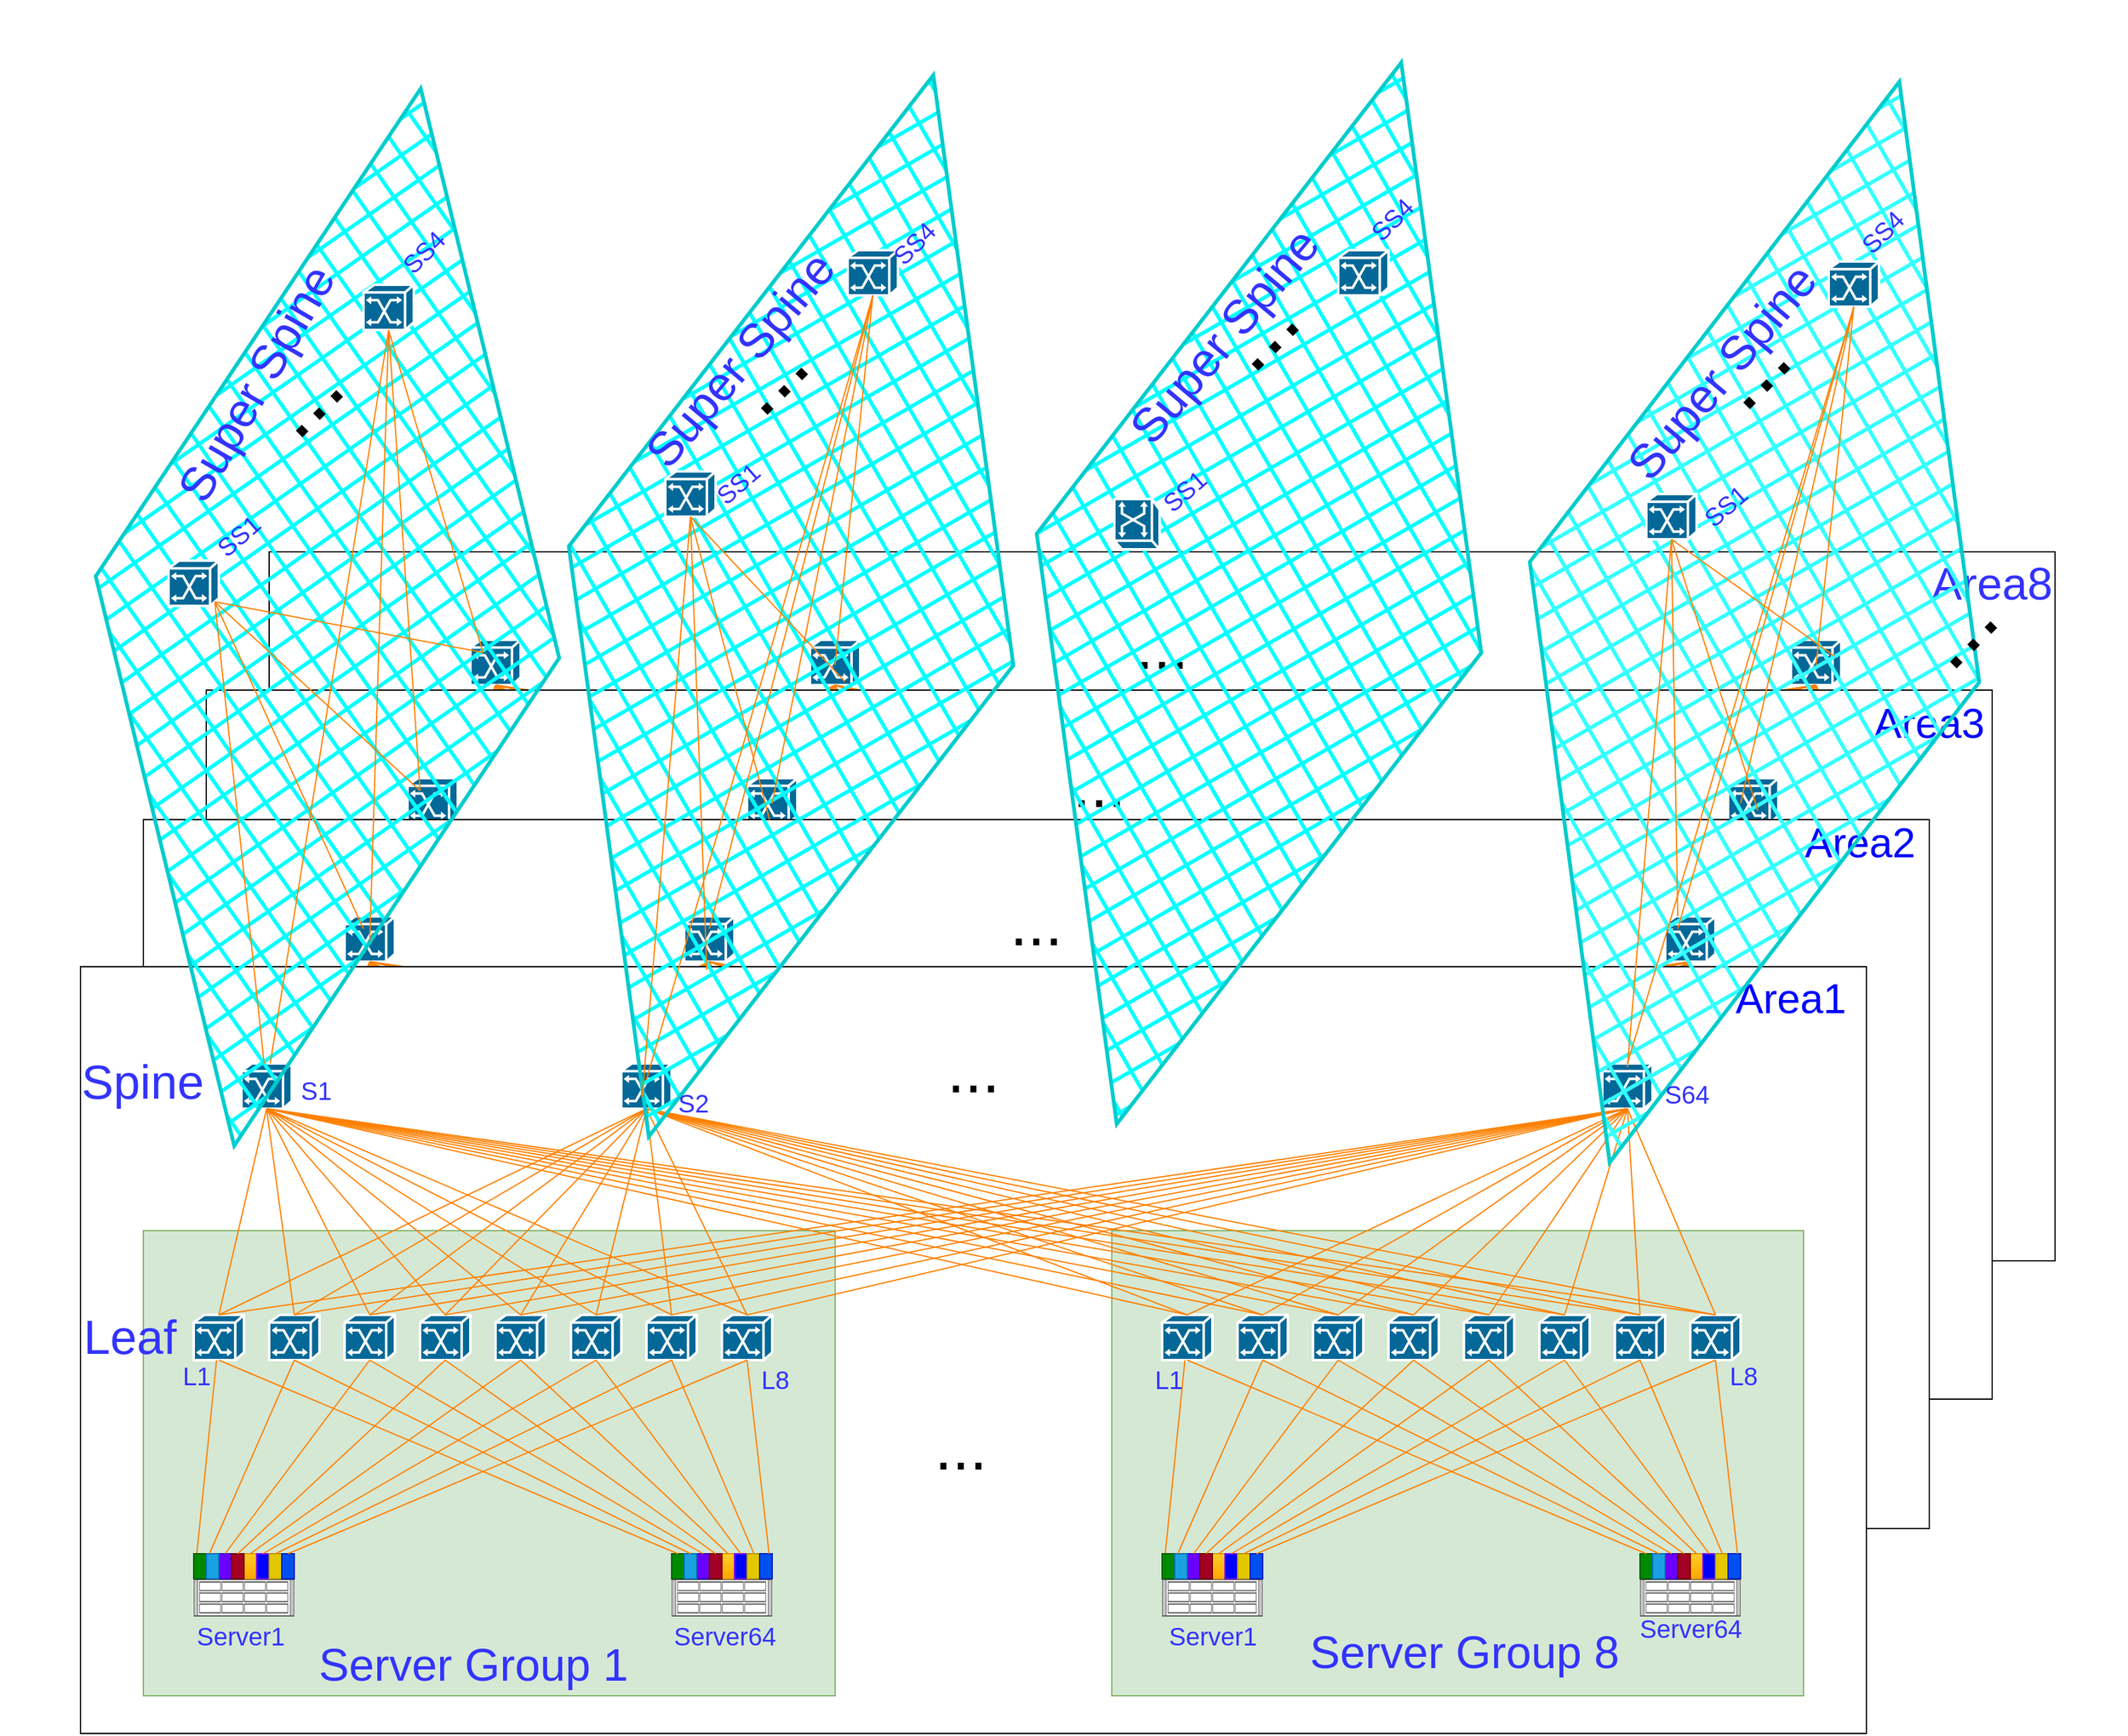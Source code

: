 <mxfile version="24.5.4" type="github">
  <diagram name="第 1 页" id="Xhv4VDSsPqRPGNAzkeZY">
    <mxGraphModel dx="1258" dy="-1029" grid="1" gridSize="10" guides="1" tooltips="1" connect="1" arrows="1" fold="1" page="1" pageScale="1" pageWidth="583" pageHeight="827" math="0" shadow="0">
      <root>
        <mxCell id="0" />
        <mxCell id="1" parent="0" />
        <mxCell id="4363vgner7lVVPfS3MCY-301" value="" style="whiteSpace=wrap;html=1;" vertex="1" parent="1">
          <mxGeometry x="590" y="2220" width="1420" height="564" as="geometry" />
        </mxCell>
        <mxCell id="4363vgner7lVVPfS3MCY-300" value="" style="whiteSpace=wrap;html=1;fillColor=#d5e8d4;strokeColor=#82b366;" vertex="1" parent="1">
          <mxGeometry x="1410" y="2380" width="550" height="374" as="geometry" />
        </mxCell>
        <mxCell id="4363vgner7lVVPfS3MCY-299" value="" style="whiteSpace=wrap;html=1;fillColor=#d5e8d4;strokeColor=#82b366;" vertex="1" parent="1">
          <mxGeometry x="640" y="2380" width="550" height="374" as="geometry" />
        </mxCell>
        <mxCell id="4363vgner7lVVPfS3MCY-162" value="" style="shape=mxgraph.cisco.switches.atm_switch;sketch=0;html=1;pointerEvents=1;dashed=0;fillColor=#036897;strokeColor=#ffffff;strokeWidth=2;verticalLabelPosition=bottom;verticalAlign=top;align=center;outlineConnect=0;" vertex="1" parent="1">
          <mxGeometry x="680" y="2490" width="40" height="36" as="geometry" />
        </mxCell>
        <mxCell id="4363vgner7lVVPfS3MCY-163" value="" style="shape=mxgraph.rack.ibm.ibm_x3630_m3;html=1;labelPosition=right;align=left;spacingLeft=15;dashed=0;shadow=0;fillColor=#ffffff;" vertex="1" parent="1">
          <mxGeometry x="680" y="2700" width="80" height="30" as="geometry" />
        </mxCell>
        <mxCell id="4363vgner7lVVPfS3MCY-164" style="rounded=0;orthogonalLoop=1;jettySize=auto;html=1;exitX=0.25;exitY=0;exitDx=0;exitDy=0;startArrow=none;startFill=0;strokeWidth=1;endArrow=none;endFill=0;strokeColor=#FF8000;" edge="1" parent="1" source="4363vgner7lVVPfS3MCY-165" target="4363vgner7lVVPfS3MCY-162">
          <mxGeometry relative="1" as="geometry" />
        </mxCell>
        <mxCell id="4363vgner7lVVPfS3MCY-165" value="" style="rounded=0;whiteSpace=wrap;html=1;fillColor=#008a00;strokeColor=#005700;fontColor=#ffffff;" vertex="1" parent="1">
          <mxGeometry x="680" y="2680" width="10" height="20" as="geometry" />
        </mxCell>
        <mxCell id="4363vgner7lVVPfS3MCY-166" value="" style="rounded=0;whiteSpace=wrap;html=1;fillColor=#ffcd28;strokeColor=#d79b00;gradientColor=#ffa500;" vertex="1" parent="1">
          <mxGeometry x="720" y="2680" width="10" height="20" as="geometry" />
        </mxCell>
        <mxCell id="4363vgner7lVVPfS3MCY-167" value="" style="rounded=0;whiteSpace=wrap;html=1;fillColor=#6a00ff;strokeColor=#3700CC;fontColor=#ffffff;" vertex="1" parent="1">
          <mxGeometry x="700" y="2680" width="10" height="20" as="geometry" />
        </mxCell>
        <mxCell id="4363vgner7lVVPfS3MCY-168" value="" style="rounded=0;whiteSpace=wrap;html=1;fillColor=#1ba1e2;strokeColor=#006EAF;fontColor=#ffffff;" vertex="1" parent="1">
          <mxGeometry x="690" y="2680" width="10" height="20" as="geometry" />
        </mxCell>
        <mxCell id="4363vgner7lVVPfS3MCY-169" value="" style="rounded=0;whiteSpace=wrap;html=1;fillColor=#0000FF;strokeColor=#7F00FF;" vertex="1" parent="1">
          <mxGeometry x="730" y="2680" width="10" height="20" as="geometry" />
        </mxCell>
        <mxCell id="4363vgner7lVVPfS3MCY-170" value="" style="rounded=0;whiteSpace=wrap;html=1;fillColor=#a20025;strokeColor=#6F0000;fontColor=#ffffff;" vertex="1" parent="1">
          <mxGeometry x="710" y="2680" width="10" height="20" as="geometry" />
        </mxCell>
        <mxCell id="4363vgner7lVVPfS3MCY-171" value="" style="rounded=0;whiteSpace=wrap;html=1;fillColor=#e3c800;strokeColor=#B09500;fontColor=#000000;" vertex="1" parent="1">
          <mxGeometry x="740" y="2680" width="10" height="20" as="geometry" />
        </mxCell>
        <mxCell id="4363vgner7lVVPfS3MCY-172" value="" style="rounded=0;whiteSpace=wrap;html=1;fillColor=#0050ef;strokeColor=#001DBC;fontColor=#ffffff;" vertex="1" parent="1">
          <mxGeometry x="750" y="2680" width="10" height="20" as="geometry" />
        </mxCell>
        <mxCell id="4363vgner7lVVPfS3MCY-173" value="" style="shape=mxgraph.rack.ibm.ibm_x3630_m3;html=1;labelPosition=right;align=left;spacingLeft=15;dashed=0;shadow=0;fillColor=#ffffff;" vertex="1" parent="1">
          <mxGeometry x="1060" y="2700" width="80" height="30" as="geometry" />
        </mxCell>
        <mxCell id="4363vgner7lVVPfS3MCY-174" value="" style="rounded=0;whiteSpace=wrap;html=1;fillColor=#008a00;strokeColor=#005700;fontColor=#ffffff;" vertex="1" parent="1">
          <mxGeometry x="1060" y="2680" width="10" height="20" as="geometry" />
        </mxCell>
        <mxCell id="4363vgner7lVVPfS3MCY-175" value="" style="rounded=0;whiteSpace=wrap;html=1;fillColor=#ffcd28;strokeColor=#d79b00;gradientColor=#ffa500;" vertex="1" parent="1">
          <mxGeometry x="1100" y="2680" width="10" height="20" as="geometry" />
        </mxCell>
        <mxCell id="4363vgner7lVVPfS3MCY-176" value="" style="rounded=0;whiteSpace=wrap;html=1;fillColor=#6a00ff;strokeColor=#3700CC;fontColor=#ffffff;" vertex="1" parent="1">
          <mxGeometry x="1080" y="2680" width="10" height="20" as="geometry" />
        </mxCell>
        <mxCell id="4363vgner7lVVPfS3MCY-177" value="" style="rounded=0;whiteSpace=wrap;html=1;fillColor=#1ba1e2;strokeColor=#006EAF;fontColor=#ffffff;" vertex="1" parent="1">
          <mxGeometry x="1070" y="2680" width="10" height="20" as="geometry" />
        </mxCell>
        <mxCell id="4363vgner7lVVPfS3MCY-178" value="" style="rounded=0;whiteSpace=wrap;html=1;fillColor=#0000FF;strokeColor=#7F00FF;" vertex="1" parent="1">
          <mxGeometry x="1110" y="2680" width="10" height="20" as="geometry" />
        </mxCell>
        <mxCell id="4363vgner7lVVPfS3MCY-179" value="" style="rounded=0;whiteSpace=wrap;html=1;fillColor=#a20025;strokeColor=#6F0000;fontColor=#ffffff;" vertex="1" parent="1">
          <mxGeometry x="1090" y="2680" width="10" height="20" as="geometry" />
        </mxCell>
        <mxCell id="4363vgner7lVVPfS3MCY-180" value="" style="rounded=0;whiteSpace=wrap;html=1;fillColor=#e3c800;strokeColor=#B09500;fontColor=#000000;" vertex="1" parent="1">
          <mxGeometry x="1120" y="2680" width="10" height="20" as="geometry" />
        </mxCell>
        <mxCell id="4363vgner7lVVPfS3MCY-181" value="" style="rounded=0;whiteSpace=wrap;html=1;fillColor=#0050ef;strokeColor=#001DBC;fontColor=#ffffff;" vertex="1" parent="1">
          <mxGeometry x="1130" y="2680" width="10" height="20" as="geometry" />
        </mxCell>
        <mxCell id="4363vgner7lVVPfS3MCY-182" value="" style="shape=mxgraph.cisco.switches.atm_switch;sketch=0;html=1;pointerEvents=1;dashed=0;fillColor=#036897;strokeColor=#ffffff;strokeWidth=2;verticalLabelPosition=bottom;verticalAlign=top;align=center;outlineConnect=0;" vertex="1" parent="1">
          <mxGeometry x="740" y="2490" width="40" height="36" as="geometry" />
        </mxCell>
        <mxCell id="4363vgner7lVVPfS3MCY-183" value="" style="shape=mxgraph.cisco.switches.atm_switch;sketch=0;html=1;pointerEvents=1;dashed=0;fillColor=#036897;strokeColor=#ffffff;strokeWidth=2;verticalLabelPosition=bottom;verticalAlign=top;align=center;outlineConnect=0;" vertex="1" parent="1">
          <mxGeometry x="800" y="2490" width="40" height="36" as="geometry" />
        </mxCell>
        <mxCell id="4363vgner7lVVPfS3MCY-184" value="" style="shape=mxgraph.cisco.switches.atm_switch;sketch=0;html=1;pointerEvents=1;dashed=0;fillColor=#036897;strokeColor=#ffffff;strokeWidth=2;verticalLabelPosition=bottom;verticalAlign=top;align=center;outlineConnect=0;" vertex="1" parent="1">
          <mxGeometry x="860" y="2490" width="40" height="36" as="geometry" />
        </mxCell>
        <mxCell id="4363vgner7lVVPfS3MCY-185" value="" style="shape=mxgraph.cisco.switches.atm_switch;sketch=0;html=1;pointerEvents=1;dashed=0;fillColor=#036897;strokeColor=#ffffff;strokeWidth=2;verticalLabelPosition=bottom;verticalAlign=top;align=center;outlineConnect=0;" vertex="1" parent="1">
          <mxGeometry x="920" y="2490" width="40" height="36" as="geometry" />
        </mxCell>
        <mxCell id="4363vgner7lVVPfS3MCY-186" value="" style="shape=mxgraph.cisco.switches.atm_switch;sketch=0;html=1;pointerEvents=1;dashed=0;fillColor=#036897;strokeColor=#ffffff;strokeWidth=2;verticalLabelPosition=bottom;verticalAlign=top;align=center;outlineConnect=0;" vertex="1" parent="1">
          <mxGeometry x="980" y="2490" width="40" height="36" as="geometry" />
        </mxCell>
        <mxCell id="4363vgner7lVVPfS3MCY-187" value="" style="shape=mxgraph.cisco.switches.atm_switch;sketch=0;html=1;pointerEvents=1;dashed=0;fillColor=#036897;strokeColor=#ffffff;strokeWidth=2;verticalLabelPosition=bottom;verticalAlign=top;align=center;outlineConnect=0;" vertex="1" parent="1">
          <mxGeometry x="1040" y="2490" width="40" height="36" as="geometry" />
        </mxCell>
        <mxCell id="4363vgner7lVVPfS3MCY-188" value="" style="shape=mxgraph.cisco.switches.atm_switch;sketch=0;html=1;pointerEvents=1;dashed=0;fillColor=#036897;strokeColor=#ffffff;strokeWidth=2;verticalLabelPosition=bottom;verticalAlign=top;align=center;outlineConnect=0;" vertex="1" parent="1">
          <mxGeometry x="1100" y="2490" width="40" height="36" as="geometry" />
        </mxCell>
        <mxCell id="4363vgner7lVVPfS3MCY-189" style="rounded=0;orthogonalLoop=1;jettySize=auto;html=1;startArrow=none;startFill=0;strokeWidth=1;endArrow=none;endFill=0;strokeColor=#FF8000;entryX=0.5;entryY=1;entryDx=0;entryDy=0;entryPerimeter=0;exitX=0.25;exitY=0;exitDx=0;exitDy=0;" edge="1" parent="1" source="4363vgner7lVVPfS3MCY-168" target="4363vgner7lVVPfS3MCY-182">
          <mxGeometry relative="1" as="geometry">
            <mxPoint x="700" y="2680" as="sourcePoint" />
            <mxPoint x="708" y="2536" as="targetPoint" />
          </mxGeometry>
        </mxCell>
        <mxCell id="4363vgner7lVVPfS3MCY-190" style="rounded=0;orthogonalLoop=1;jettySize=auto;html=1;startArrow=none;startFill=0;strokeWidth=1;endArrow=none;endFill=0;strokeColor=#FF8000;entryX=0.5;entryY=1;entryDx=0;entryDy=0;entryPerimeter=0;exitX=0.5;exitY=0;exitDx=0;exitDy=0;" edge="1" parent="1" source="4363vgner7lVVPfS3MCY-167" target="4363vgner7lVVPfS3MCY-183">
          <mxGeometry relative="1" as="geometry">
            <mxPoint x="703" y="2690" as="sourcePoint" />
            <mxPoint x="770" y="2536" as="targetPoint" />
          </mxGeometry>
        </mxCell>
        <mxCell id="4363vgner7lVVPfS3MCY-191" style="rounded=0;orthogonalLoop=1;jettySize=auto;html=1;startArrow=none;startFill=0;strokeWidth=1;endArrow=none;endFill=0;strokeColor=#FF8000;entryX=0.5;entryY=1;entryDx=0;entryDy=0;entryPerimeter=0;exitX=0.5;exitY=0;exitDx=0;exitDy=0;" edge="1" parent="1" source="4363vgner7lVVPfS3MCY-170" target="4363vgner7lVVPfS3MCY-184">
          <mxGeometry relative="1" as="geometry">
            <mxPoint x="713" y="2700" as="sourcePoint" />
            <mxPoint x="780" y="2546" as="targetPoint" />
          </mxGeometry>
        </mxCell>
        <mxCell id="4363vgner7lVVPfS3MCY-192" style="rounded=0;orthogonalLoop=1;jettySize=auto;html=1;startArrow=none;startFill=0;strokeWidth=1;endArrow=none;endFill=0;strokeColor=#FF8000;entryX=0.5;entryY=1;entryDx=0;entryDy=0;entryPerimeter=0;exitX=0.5;exitY=0;exitDx=0;exitDy=0;" edge="1" parent="1" source="4363vgner7lVVPfS3MCY-166" target="4363vgner7lVVPfS3MCY-185">
          <mxGeometry relative="1" as="geometry">
            <mxPoint x="723" y="2710" as="sourcePoint" />
            <mxPoint x="790" y="2556" as="targetPoint" />
          </mxGeometry>
        </mxCell>
        <mxCell id="4363vgner7lVVPfS3MCY-193" style="rounded=0;orthogonalLoop=1;jettySize=auto;html=1;startArrow=none;startFill=0;strokeWidth=1;endArrow=none;endFill=0;strokeColor=#FF8000;entryX=0.5;entryY=1;entryDx=0;entryDy=0;entryPerimeter=0;exitX=0.5;exitY=0;exitDx=0;exitDy=0;" edge="1" parent="1" source="4363vgner7lVVPfS3MCY-169" target="4363vgner7lVVPfS3MCY-186">
          <mxGeometry relative="1" as="geometry">
            <mxPoint x="733" y="2720" as="sourcePoint" />
            <mxPoint x="800" y="2566" as="targetPoint" />
          </mxGeometry>
        </mxCell>
        <mxCell id="4363vgner7lVVPfS3MCY-194" style="rounded=0;orthogonalLoop=1;jettySize=auto;html=1;startArrow=none;startFill=0;strokeWidth=1;endArrow=none;endFill=0;strokeColor=#FF8000;entryX=0.5;entryY=1;entryDx=0;entryDy=0;entryPerimeter=0;exitX=0.5;exitY=0;exitDx=0;exitDy=0;" edge="1" parent="1" source="4363vgner7lVVPfS3MCY-171" target="4363vgner7lVVPfS3MCY-187">
          <mxGeometry relative="1" as="geometry">
            <mxPoint x="743" y="2730" as="sourcePoint" />
            <mxPoint x="810" y="2576" as="targetPoint" />
          </mxGeometry>
        </mxCell>
        <mxCell id="4363vgner7lVVPfS3MCY-195" style="rounded=0;orthogonalLoop=1;jettySize=auto;html=1;startArrow=none;startFill=0;strokeWidth=1;endArrow=none;endFill=0;strokeColor=#FF8000;entryX=0.5;entryY=1;entryDx=0;entryDy=0;entryPerimeter=0;exitX=0.5;exitY=0;exitDx=0;exitDy=0;" edge="1" parent="1" source="4363vgner7lVVPfS3MCY-172" target="4363vgner7lVVPfS3MCY-188">
          <mxGeometry relative="1" as="geometry">
            <mxPoint x="753" y="2740" as="sourcePoint" />
            <mxPoint x="820" y="2586" as="targetPoint" />
          </mxGeometry>
        </mxCell>
        <mxCell id="4363vgner7lVVPfS3MCY-196" style="rounded=0;orthogonalLoop=1;jettySize=auto;html=1;startArrow=none;startFill=0;strokeWidth=1;endArrow=none;endFill=0;strokeColor=#FF8000;entryX=0.5;entryY=1;entryDx=0;entryDy=0;entryPerimeter=0;exitX=0.75;exitY=0;exitDx=0;exitDy=0;" edge="1" parent="1" source="4363vgner7lVVPfS3MCY-181" target="4363vgner7lVVPfS3MCY-188">
          <mxGeometry relative="1" as="geometry">
            <mxPoint x="763" y="2750" as="sourcePoint" />
            <mxPoint x="830" y="2596" as="targetPoint" />
          </mxGeometry>
        </mxCell>
        <mxCell id="4363vgner7lVVPfS3MCY-197" style="rounded=0;orthogonalLoop=1;jettySize=auto;html=1;startArrow=none;startFill=0;strokeWidth=1;endArrow=none;endFill=0;strokeColor=#FF8000;entryX=0.5;entryY=1;entryDx=0;entryDy=0;entryPerimeter=0;exitX=-0.443;exitY=0.01;exitDx=0;exitDy=0;exitPerimeter=0;" edge="1" parent="1" source="4363vgner7lVVPfS3MCY-181" target="4363vgner7lVVPfS3MCY-187">
          <mxGeometry relative="1" as="geometry">
            <mxPoint x="1148" y="2690" as="sourcePoint" />
            <mxPoint x="1130" y="2536" as="targetPoint" />
          </mxGeometry>
        </mxCell>
        <mxCell id="4363vgner7lVVPfS3MCY-198" style="rounded=0;orthogonalLoop=1;jettySize=auto;html=1;startArrow=none;startFill=0;strokeWidth=1;endArrow=none;endFill=0;strokeColor=#FF8000;entryX=0.5;entryY=1;entryDx=0;entryDy=0;entryPerimeter=0;exitX=0.5;exitY=0;exitDx=0;exitDy=0;" edge="1" parent="1" source="4363vgner7lVVPfS3MCY-178" target="4363vgner7lVVPfS3MCY-186">
          <mxGeometry relative="1" as="geometry">
            <mxPoint x="1158" y="2700" as="sourcePoint" />
            <mxPoint x="1140" y="2546" as="targetPoint" />
          </mxGeometry>
        </mxCell>
        <mxCell id="4363vgner7lVVPfS3MCY-199" style="rounded=0;orthogonalLoop=1;jettySize=auto;html=1;startArrow=none;startFill=0;strokeWidth=1;endArrow=none;endFill=0;strokeColor=#FF8000;entryX=0.5;entryY=1;entryDx=0;entryDy=0;entryPerimeter=0;" edge="1" parent="1" target="4363vgner7lVVPfS3MCY-185">
          <mxGeometry relative="1" as="geometry">
            <mxPoint x="1105" y="2680" as="sourcePoint" />
            <mxPoint x="1150" y="2556" as="targetPoint" />
          </mxGeometry>
        </mxCell>
        <mxCell id="4363vgner7lVVPfS3MCY-200" style="rounded=0;orthogonalLoop=1;jettySize=auto;html=1;startArrow=none;startFill=0;strokeWidth=1;endArrow=none;endFill=0;strokeColor=#FF8000;entryX=0.5;entryY=1;entryDx=0;entryDy=0;entryPerimeter=0;exitX=0.5;exitY=0;exitDx=0;exitDy=0;" edge="1" parent="1" source="4363vgner7lVVPfS3MCY-179" target="4363vgner7lVVPfS3MCY-184">
          <mxGeometry relative="1" as="geometry">
            <mxPoint x="1178" y="2720" as="sourcePoint" />
            <mxPoint x="1160" y="2566" as="targetPoint" />
          </mxGeometry>
        </mxCell>
        <mxCell id="4363vgner7lVVPfS3MCY-201" style="rounded=0;orthogonalLoop=1;jettySize=auto;html=1;startArrow=none;startFill=0;strokeWidth=1;endArrow=none;endFill=0;strokeColor=#FF8000;entryX=0.5;entryY=1;entryDx=0;entryDy=0;entryPerimeter=0;exitX=0.5;exitY=0;exitDx=0;exitDy=0;" edge="1" parent="1" source="4363vgner7lVVPfS3MCY-176" target="4363vgner7lVVPfS3MCY-183">
          <mxGeometry relative="1" as="geometry">
            <mxPoint x="1188" y="2730" as="sourcePoint" />
            <mxPoint x="1170" y="2576" as="targetPoint" />
          </mxGeometry>
        </mxCell>
        <mxCell id="4363vgner7lVVPfS3MCY-202" style="rounded=0;orthogonalLoop=1;jettySize=auto;html=1;startArrow=none;startFill=0;strokeWidth=1;endArrow=none;endFill=0;strokeColor=#FF8000;entryX=0.5;entryY=1;entryDx=0;entryDy=0;entryPerimeter=0;exitX=0.5;exitY=0;exitDx=0;exitDy=0;" edge="1" parent="1" source="4363vgner7lVVPfS3MCY-177" target="4363vgner7lVVPfS3MCY-182">
          <mxGeometry relative="1" as="geometry">
            <mxPoint x="1198" y="2740" as="sourcePoint" />
            <mxPoint x="1180" y="2586" as="targetPoint" />
          </mxGeometry>
        </mxCell>
        <mxCell id="4363vgner7lVVPfS3MCY-203" style="rounded=0;orthogonalLoop=1;jettySize=auto;html=1;startArrow=none;startFill=0;strokeWidth=1;endArrow=none;endFill=0;strokeColor=#FF8000;entryX=0.5;entryY=1;entryDx=0;entryDy=0;entryPerimeter=0;exitX=0.5;exitY=0;exitDx=0;exitDy=0;" edge="1" parent="1" source="4363vgner7lVVPfS3MCY-174" target="4363vgner7lVVPfS3MCY-162">
          <mxGeometry relative="1" as="geometry">
            <mxPoint x="1208" y="2750" as="sourcePoint" />
            <mxPoint x="1190" y="2596" as="targetPoint" />
          </mxGeometry>
        </mxCell>
        <mxCell id="4363vgner7lVVPfS3MCY-204" value="" style="shape=mxgraph.cisco.switches.atm_switch;sketch=0;html=1;pointerEvents=1;dashed=0;fillColor=#036897;strokeColor=#ffffff;strokeWidth=2;verticalLabelPosition=bottom;verticalAlign=top;align=center;outlineConnect=0;" vertex="1" parent="1">
          <mxGeometry x="1450" y="2490" width="40" height="36" as="geometry" />
        </mxCell>
        <mxCell id="4363vgner7lVVPfS3MCY-205" value="" style="shape=mxgraph.rack.ibm.ibm_x3630_m3;html=1;labelPosition=right;align=left;spacingLeft=15;dashed=0;shadow=0;fillColor=#ffffff;" vertex="1" parent="1">
          <mxGeometry x="1450" y="2700" width="80" height="30" as="geometry" />
        </mxCell>
        <mxCell id="4363vgner7lVVPfS3MCY-206" style="rounded=0;orthogonalLoop=1;jettySize=auto;html=1;exitX=0.25;exitY=0;exitDx=0;exitDy=0;startArrow=none;startFill=0;strokeWidth=1;endArrow=none;endFill=0;strokeColor=#FF8000;" edge="1" parent="1" source="4363vgner7lVVPfS3MCY-207" target="4363vgner7lVVPfS3MCY-204">
          <mxGeometry relative="1" as="geometry" />
        </mxCell>
        <mxCell id="4363vgner7lVVPfS3MCY-207" value="" style="rounded=0;whiteSpace=wrap;html=1;fillColor=#008a00;strokeColor=#005700;fontColor=#ffffff;" vertex="1" parent="1">
          <mxGeometry x="1450" y="2680" width="10" height="20" as="geometry" />
        </mxCell>
        <mxCell id="4363vgner7lVVPfS3MCY-208" value="" style="rounded=0;whiteSpace=wrap;html=1;fillColor=#ffcd28;strokeColor=#d79b00;gradientColor=#ffa500;" vertex="1" parent="1">
          <mxGeometry x="1490" y="2680" width="10" height="20" as="geometry" />
        </mxCell>
        <mxCell id="4363vgner7lVVPfS3MCY-209" value="" style="rounded=0;whiteSpace=wrap;html=1;fillColor=#6a00ff;strokeColor=#3700CC;fontColor=#ffffff;" vertex="1" parent="1">
          <mxGeometry x="1470" y="2680" width="10" height="20" as="geometry" />
        </mxCell>
        <mxCell id="4363vgner7lVVPfS3MCY-210" value="" style="rounded=0;whiteSpace=wrap;html=1;fillColor=#1ba1e2;strokeColor=#006EAF;fontColor=#ffffff;" vertex="1" parent="1">
          <mxGeometry x="1460" y="2680" width="10" height="20" as="geometry" />
        </mxCell>
        <mxCell id="4363vgner7lVVPfS3MCY-211" value="" style="rounded=0;whiteSpace=wrap;html=1;fillColor=#0000FF;strokeColor=#7F00FF;" vertex="1" parent="1">
          <mxGeometry x="1500" y="2680" width="10" height="20" as="geometry" />
        </mxCell>
        <mxCell id="4363vgner7lVVPfS3MCY-212" value="" style="rounded=0;whiteSpace=wrap;html=1;fillColor=#a20025;strokeColor=#6F0000;fontColor=#ffffff;" vertex="1" parent="1">
          <mxGeometry x="1480" y="2680" width="10" height="20" as="geometry" />
        </mxCell>
        <mxCell id="4363vgner7lVVPfS3MCY-213" value="" style="rounded=0;whiteSpace=wrap;html=1;fillColor=#e3c800;strokeColor=#B09500;fontColor=#000000;" vertex="1" parent="1">
          <mxGeometry x="1510" y="2680" width="10" height="20" as="geometry" />
        </mxCell>
        <mxCell id="4363vgner7lVVPfS3MCY-214" value="" style="rounded=0;whiteSpace=wrap;html=1;fillColor=#0050ef;strokeColor=#001DBC;fontColor=#ffffff;" vertex="1" parent="1">
          <mxGeometry x="1520" y="2680" width="10" height="20" as="geometry" />
        </mxCell>
        <mxCell id="4363vgner7lVVPfS3MCY-215" value="" style="shape=mxgraph.rack.ibm.ibm_x3630_m3;html=1;labelPosition=right;align=left;spacingLeft=15;dashed=0;shadow=0;fillColor=#ffffff;" vertex="1" parent="1">
          <mxGeometry x="1830" y="2700" width="80" height="30" as="geometry" />
        </mxCell>
        <mxCell id="4363vgner7lVVPfS3MCY-216" value="" style="rounded=0;whiteSpace=wrap;html=1;fillColor=#008a00;strokeColor=#005700;fontColor=#ffffff;" vertex="1" parent="1">
          <mxGeometry x="1830" y="2680" width="10" height="20" as="geometry" />
        </mxCell>
        <mxCell id="4363vgner7lVVPfS3MCY-217" value="" style="rounded=0;whiteSpace=wrap;html=1;fillColor=#ffcd28;strokeColor=#d79b00;gradientColor=#ffa500;" vertex="1" parent="1">
          <mxGeometry x="1870" y="2680" width="10" height="20" as="geometry" />
        </mxCell>
        <mxCell id="4363vgner7lVVPfS3MCY-218" value="" style="rounded=0;whiteSpace=wrap;html=1;fillColor=#6a00ff;strokeColor=#3700CC;fontColor=#ffffff;" vertex="1" parent="1">
          <mxGeometry x="1850" y="2680" width="10" height="20" as="geometry" />
        </mxCell>
        <mxCell id="4363vgner7lVVPfS3MCY-219" value="" style="rounded=0;whiteSpace=wrap;html=1;fillColor=#1ba1e2;strokeColor=#006EAF;fontColor=#ffffff;" vertex="1" parent="1">
          <mxGeometry x="1840" y="2680" width="10" height="20" as="geometry" />
        </mxCell>
        <mxCell id="4363vgner7lVVPfS3MCY-220" value="" style="rounded=0;whiteSpace=wrap;html=1;fillColor=#0000FF;strokeColor=#7F00FF;" vertex="1" parent="1">
          <mxGeometry x="1880" y="2680" width="10" height="20" as="geometry" />
        </mxCell>
        <mxCell id="4363vgner7lVVPfS3MCY-221" value="" style="rounded=0;whiteSpace=wrap;html=1;fillColor=#a20025;strokeColor=#6F0000;fontColor=#ffffff;" vertex="1" parent="1">
          <mxGeometry x="1860" y="2680" width="10" height="20" as="geometry" />
        </mxCell>
        <mxCell id="4363vgner7lVVPfS3MCY-222" value="" style="rounded=0;whiteSpace=wrap;html=1;fillColor=#e3c800;strokeColor=#B09500;fontColor=#000000;" vertex="1" parent="1">
          <mxGeometry x="1890" y="2680" width="10" height="20" as="geometry" />
        </mxCell>
        <mxCell id="4363vgner7lVVPfS3MCY-223" value="" style="rounded=0;whiteSpace=wrap;html=1;fillColor=#0050ef;strokeColor=#001DBC;fontColor=#ffffff;" vertex="1" parent="1">
          <mxGeometry x="1900" y="2680" width="10" height="20" as="geometry" />
        </mxCell>
        <mxCell id="4363vgner7lVVPfS3MCY-224" value="" style="shape=mxgraph.cisco.switches.atm_switch;sketch=0;html=1;pointerEvents=1;dashed=0;fillColor=#036897;strokeColor=#ffffff;strokeWidth=2;verticalLabelPosition=bottom;verticalAlign=top;align=center;outlineConnect=0;" vertex="1" parent="1">
          <mxGeometry x="1510" y="2490" width="40" height="36" as="geometry" />
        </mxCell>
        <mxCell id="4363vgner7lVVPfS3MCY-225" value="" style="shape=mxgraph.cisco.switches.atm_switch;sketch=0;html=1;pointerEvents=1;dashed=0;fillColor=#036897;strokeColor=#ffffff;strokeWidth=2;verticalLabelPosition=bottom;verticalAlign=top;align=center;outlineConnect=0;" vertex="1" parent="1">
          <mxGeometry x="1570" y="2490" width="40" height="36" as="geometry" />
        </mxCell>
        <mxCell id="4363vgner7lVVPfS3MCY-226" value="" style="shape=mxgraph.cisco.switches.atm_switch;sketch=0;html=1;pointerEvents=1;dashed=0;fillColor=#036897;strokeColor=#ffffff;strokeWidth=2;verticalLabelPosition=bottom;verticalAlign=top;align=center;outlineConnect=0;" vertex="1" parent="1">
          <mxGeometry x="1630" y="2490" width="40" height="36" as="geometry" />
        </mxCell>
        <mxCell id="4363vgner7lVVPfS3MCY-227" value="" style="shape=mxgraph.cisco.switches.atm_switch;sketch=0;html=1;pointerEvents=1;dashed=0;fillColor=#036897;strokeColor=#ffffff;strokeWidth=2;verticalLabelPosition=bottom;verticalAlign=top;align=center;outlineConnect=0;" vertex="1" parent="1">
          <mxGeometry x="1690" y="2490" width="40" height="36" as="geometry" />
        </mxCell>
        <mxCell id="4363vgner7lVVPfS3MCY-228" value="" style="shape=mxgraph.cisco.switches.atm_switch;sketch=0;html=1;pointerEvents=1;dashed=0;fillColor=#036897;strokeColor=#ffffff;strokeWidth=2;verticalLabelPosition=bottom;verticalAlign=top;align=center;outlineConnect=0;" vertex="1" parent="1">
          <mxGeometry x="1750" y="2490" width="40" height="36" as="geometry" />
        </mxCell>
        <mxCell id="4363vgner7lVVPfS3MCY-229" value="" style="shape=mxgraph.cisco.switches.atm_switch;sketch=0;html=1;pointerEvents=1;dashed=0;fillColor=#036897;strokeColor=#ffffff;strokeWidth=2;verticalLabelPosition=bottom;verticalAlign=top;align=center;outlineConnect=0;" vertex="1" parent="1">
          <mxGeometry x="1810" y="2490" width="40" height="36" as="geometry" />
        </mxCell>
        <mxCell id="4363vgner7lVVPfS3MCY-230" value="" style="shape=mxgraph.cisco.switches.atm_switch;sketch=0;html=1;pointerEvents=1;dashed=0;fillColor=#036897;strokeColor=#ffffff;strokeWidth=2;verticalLabelPosition=bottom;verticalAlign=top;align=center;outlineConnect=0;" vertex="1" parent="1">
          <mxGeometry x="1870" y="2490" width="40" height="36" as="geometry" />
        </mxCell>
        <mxCell id="4363vgner7lVVPfS3MCY-231" style="rounded=0;orthogonalLoop=1;jettySize=auto;html=1;startArrow=none;startFill=0;strokeWidth=1;endArrow=none;endFill=0;strokeColor=#FF8000;entryX=0.5;entryY=1;entryDx=0;entryDy=0;entryPerimeter=0;exitX=0.25;exitY=0;exitDx=0;exitDy=0;" edge="1" parent="1" source="4363vgner7lVVPfS3MCY-210" target="4363vgner7lVVPfS3MCY-224">
          <mxGeometry relative="1" as="geometry">
            <mxPoint x="1470" y="2680" as="sourcePoint" />
            <mxPoint x="1478" y="2536" as="targetPoint" />
          </mxGeometry>
        </mxCell>
        <mxCell id="4363vgner7lVVPfS3MCY-232" style="rounded=0;orthogonalLoop=1;jettySize=auto;html=1;startArrow=none;startFill=0;strokeWidth=1;endArrow=none;endFill=0;strokeColor=#FF8000;entryX=0.5;entryY=1;entryDx=0;entryDy=0;entryPerimeter=0;exitX=0.5;exitY=0;exitDx=0;exitDy=0;" edge="1" parent="1" source="4363vgner7lVVPfS3MCY-209" target="4363vgner7lVVPfS3MCY-225">
          <mxGeometry relative="1" as="geometry">
            <mxPoint x="1473" y="2690" as="sourcePoint" />
            <mxPoint x="1540" y="2536" as="targetPoint" />
          </mxGeometry>
        </mxCell>
        <mxCell id="4363vgner7lVVPfS3MCY-233" style="rounded=0;orthogonalLoop=1;jettySize=auto;html=1;startArrow=none;startFill=0;strokeWidth=1;endArrow=none;endFill=0;strokeColor=#FF8000;entryX=0.5;entryY=1;entryDx=0;entryDy=0;entryPerimeter=0;exitX=0.5;exitY=0;exitDx=0;exitDy=0;" edge="1" parent="1" source="4363vgner7lVVPfS3MCY-212" target="4363vgner7lVVPfS3MCY-226">
          <mxGeometry relative="1" as="geometry">
            <mxPoint x="1483" y="2700" as="sourcePoint" />
            <mxPoint x="1550" y="2546" as="targetPoint" />
          </mxGeometry>
        </mxCell>
        <mxCell id="4363vgner7lVVPfS3MCY-234" style="rounded=0;orthogonalLoop=1;jettySize=auto;html=1;startArrow=none;startFill=0;strokeWidth=1;endArrow=none;endFill=0;strokeColor=#FF8000;entryX=0.5;entryY=1;entryDx=0;entryDy=0;entryPerimeter=0;exitX=0.5;exitY=0;exitDx=0;exitDy=0;" edge="1" parent="1" source="4363vgner7lVVPfS3MCY-208" target="4363vgner7lVVPfS3MCY-227">
          <mxGeometry relative="1" as="geometry">
            <mxPoint x="1493" y="2710" as="sourcePoint" />
            <mxPoint x="1560" y="2556" as="targetPoint" />
          </mxGeometry>
        </mxCell>
        <mxCell id="4363vgner7lVVPfS3MCY-235" style="rounded=0;orthogonalLoop=1;jettySize=auto;html=1;startArrow=none;startFill=0;strokeWidth=1;endArrow=none;endFill=0;strokeColor=#FF8000;entryX=0.5;entryY=1;entryDx=0;entryDy=0;entryPerimeter=0;exitX=0.5;exitY=0;exitDx=0;exitDy=0;" edge="1" parent="1" source="4363vgner7lVVPfS3MCY-211" target="4363vgner7lVVPfS3MCY-228">
          <mxGeometry relative="1" as="geometry">
            <mxPoint x="1503" y="2720" as="sourcePoint" />
            <mxPoint x="1570" y="2566" as="targetPoint" />
          </mxGeometry>
        </mxCell>
        <mxCell id="4363vgner7lVVPfS3MCY-236" style="rounded=0;orthogonalLoop=1;jettySize=auto;html=1;startArrow=none;startFill=0;strokeWidth=1;endArrow=none;endFill=0;strokeColor=#FF8000;entryX=0.5;entryY=1;entryDx=0;entryDy=0;entryPerimeter=0;exitX=0.5;exitY=0;exitDx=0;exitDy=0;" edge="1" parent="1" source="4363vgner7lVVPfS3MCY-213" target="4363vgner7lVVPfS3MCY-229">
          <mxGeometry relative="1" as="geometry">
            <mxPoint x="1513" y="2730" as="sourcePoint" />
            <mxPoint x="1580" y="2576" as="targetPoint" />
          </mxGeometry>
        </mxCell>
        <mxCell id="4363vgner7lVVPfS3MCY-237" style="rounded=0;orthogonalLoop=1;jettySize=auto;html=1;startArrow=none;startFill=0;strokeWidth=1;endArrow=none;endFill=0;strokeColor=#FF8000;entryX=0.5;entryY=1;entryDx=0;entryDy=0;entryPerimeter=0;exitX=0.5;exitY=0;exitDx=0;exitDy=0;" edge="1" parent="1" source="4363vgner7lVVPfS3MCY-214" target="4363vgner7lVVPfS3MCY-230">
          <mxGeometry relative="1" as="geometry">
            <mxPoint x="1523" y="2740" as="sourcePoint" />
            <mxPoint x="1590" y="2586" as="targetPoint" />
          </mxGeometry>
        </mxCell>
        <mxCell id="4363vgner7lVVPfS3MCY-238" style="rounded=0;orthogonalLoop=1;jettySize=auto;html=1;startArrow=none;startFill=0;strokeWidth=1;endArrow=none;endFill=0;strokeColor=#FF8000;entryX=0.5;entryY=1;entryDx=0;entryDy=0;entryPerimeter=0;exitX=0.75;exitY=0;exitDx=0;exitDy=0;" edge="1" parent="1" source="4363vgner7lVVPfS3MCY-223" target="4363vgner7lVVPfS3MCY-230">
          <mxGeometry relative="1" as="geometry">
            <mxPoint x="1533" y="2750" as="sourcePoint" />
            <mxPoint x="1600" y="2596" as="targetPoint" />
          </mxGeometry>
        </mxCell>
        <mxCell id="4363vgner7lVVPfS3MCY-239" style="rounded=0;orthogonalLoop=1;jettySize=auto;html=1;startArrow=none;startFill=0;strokeWidth=1;endArrow=none;endFill=0;strokeColor=#FF8000;entryX=0.5;entryY=1;entryDx=0;entryDy=0;entryPerimeter=0;exitX=-0.443;exitY=0.01;exitDx=0;exitDy=0;exitPerimeter=0;" edge="1" parent="1" source="4363vgner7lVVPfS3MCY-223" target="4363vgner7lVVPfS3MCY-229">
          <mxGeometry relative="1" as="geometry">
            <mxPoint x="1918" y="2690" as="sourcePoint" />
            <mxPoint x="1900" y="2536" as="targetPoint" />
          </mxGeometry>
        </mxCell>
        <mxCell id="4363vgner7lVVPfS3MCY-240" style="rounded=0;orthogonalLoop=1;jettySize=auto;html=1;startArrow=none;startFill=0;strokeWidth=1;endArrow=none;endFill=0;strokeColor=#FF8000;entryX=0.5;entryY=1;entryDx=0;entryDy=0;entryPerimeter=0;exitX=0.5;exitY=0;exitDx=0;exitDy=0;" edge="1" parent="1" source="4363vgner7lVVPfS3MCY-220" target="4363vgner7lVVPfS3MCY-228">
          <mxGeometry relative="1" as="geometry">
            <mxPoint x="1928" y="2700" as="sourcePoint" />
            <mxPoint x="1910" y="2546" as="targetPoint" />
          </mxGeometry>
        </mxCell>
        <mxCell id="4363vgner7lVVPfS3MCY-241" style="rounded=0;orthogonalLoop=1;jettySize=auto;html=1;startArrow=none;startFill=0;strokeWidth=1;endArrow=none;endFill=0;strokeColor=#FF8000;entryX=0.5;entryY=1;entryDx=0;entryDy=0;entryPerimeter=0;" edge="1" parent="1" target="4363vgner7lVVPfS3MCY-227">
          <mxGeometry relative="1" as="geometry">
            <mxPoint x="1875" y="2680" as="sourcePoint" />
            <mxPoint x="1920" y="2556" as="targetPoint" />
          </mxGeometry>
        </mxCell>
        <mxCell id="4363vgner7lVVPfS3MCY-242" style="rounded=0;orthogonalLoop=1;jettySize=auto;html=1;startArrow=none;startFill=0;strokeWidth=1;endArrow=none;endFill=0;strokeColor=#FF8000;entryX=0.5;entryY=1;entryDx=0;entryDy=0;entryPerimeter=0;exitX=0.5;exitY=0;exitDx=0;exitDy=0;" edge="1" parent="1" source="4363vgner7lVVPfS3MCY-221" target="4363vgner7lVVPfS3MCY-226">
          <mxGeometry relative="1" as="geometry">
            <mxPoint x="1948" y="2720" as="sourcePoint" />
            <mxPoint x="1930" y="2566" as="targetPoint" />
          </mxGeometry>
        </mxCell>
        <mxCell id="4363vgner7lVVPfS3MCY-243" style="rounded=0;orthogonalLoop=1;jettySize=auto;html=1;startArrow=none;startFill=0;strokeWidth=1;endArrow=none;endFill=0;strokeColor=#FF8000;entryX=0.5;entryY=1;entryDx=0;entryDy=0;entryPerimeter=0;exitX=0.5;exitY=0;exitDx=0;exitDy=0;" edge="1" parent="1" source="4363vgner7lVVPfS3MCY-218" target="4363vgner7lVVPfS3MCY-225">
          <mxGeometry relative="1" as="geometry">
            <mxPoint x="1958" y="2730" as="sourcePoint" />
            <mxPoint x="1940" y="2576" as="targetPoint" />
          </mxGeometry>
        </mxCell>
        <mxCell id="4363vgner7lVVPfS3MCY-244" style="rounded=0;orthogonalLoop=1;jettySize=auto;html=1;startArrow=none;startFill=0;strokeWidth=1;endArrow=none;endFill=0;strokeColor=#FF8000;entryX=0.5;entryY=1;entryDx=0;entryDy=0;entryPerimeter=0;exitX=0.5;exitY=0;exitDx=0;exitDy=0;" edge="1" parent="1" source="4363vgner7lVVPfS3MCY-219" target="4363vgner7lVVPfS3MCY-224">
          <mxGeometry relative="1" as="geometry">
            <mxPoint x="1968" y="2740" as="sourcePoint" />
            <mxPoint x="1950" y="2586" as="targetPoint" />
          </mxGeometry>
        </mxCell>
        <mxCell id="4363vgner7lVVPfS3MCY-245" style="rounded=0;orthogonalLoop=1;jettySize=auto;html=1;startArrow=none;startFill=0;strokeWidth=1;endArrow=none;endFill=0;strokeColor=#FF8000;entryX=0.5;entryY=1;entryDx=0;entryDy=0;entryPerimeter=0;exitX=0.5;exitY=0;exitDx=0;exitDy=0;" edge="1" parent="1" source="4363vgner7lVVPfS3MCY-216" target="4363vgner7lVVPfS3MCY-204">
          <mxGeometry relative="1" as="geometry">
            <mxPoint x="1978" y="2750" as="sourcePoint" />
            <mxPoint x="1960" y="2596" as="targetPoint" />
          </mxGeometry>
        </mxCell>
        <mxCell id="4363vgner7lVVPfS3MCY-246" value="" style="shape=mxgraph.cisco.switches.atm_switch;sketch=0;html=1;pointerEvents=1;dashed=0;fillColor=#036897;strokeColor=#ffffff;strokeWidth=2;verticalLabelPosition=bottom;verticalAlign=top;align=center;outlineConnect=0;" vertex="1" parent="1">
          <mxGeometry x="750" y="2290" width="40" height="36" as="geometry" />
        </mxCell>
        <mxCell id="4363vgner7lVVPfS3MCY-247" value="" style="shape=mxgraph.cisco.switches.atm_switch;sketch=0;html=1;pointerEvents=1;dashed=0;fillColor=#036897;strokeColor=#ffffff;strokeWidth=2;verticalLabelPosition=bottom;verticalAlign=top;align=center;outlineConnect=0;" vertex="1" parent="1">
          <mxGeometry x="1020" y="2290" width="40" height="36" as="geometry" />
        </mxCell>
        <mxCell id="4363vgner7lVVPfS3MCY-248" value="" style="shape=mxgraph.cisco.switches.atm_switch;sketch=0;html=1;pointerEvents=1;dashed=0;fillColor=#036897;strokeColor=#ffffff;strokeWidth=2;verticalLabelPosition=bottom;verticalAlign=top;align=center;outlineConnect=0;" vertex="1" parent="1">
          <mxGeometry x="1800" y="2290" width="40" height="36" as="geometry" />
        </mxCell>
        <mxCell id="4363vgner7lVVPfS3MCY-249" value="&lt;font style=&quot;font-size: 50px;&quot;&gt;...&lt;/font&gt;" style="text;strokeColor=none;align=center;fillColor=none;html=1;verticalAlign=middle;whiteSpace=wrap;rounded=0;" vertex="1" parent="1">
          <mxGeometry x="1260" y="2580" width="60" height="30" as="geometry" />
        </mxCell>
        <mxCell id="4363vgner7lVVPfS3MCY-250" value="&lt;font style=&quot;font-size: 50px;&quot;&gt;...&lt;/font&gt;" style="text;strokeColor=none;align=center;fillColor=none;html=1;verticalAlign=middle;whiteSpace=wrap;rounded=0;" vertex="1" parent="1">
          <mxGeometry x="1270" y="2280" width="60" height="30" as="geometry" />
        </mxCell>
        <mxCell id="4363vgner7lVVPfS3MCY-251" style="rounded=0;orthogonalLoop=1;jettySize=auto;html=1;exitX=0.5;exitY=0;exitDx=0;exitDy=0;startArrow=none;startFill=0;strokeWidth=1;endArrow=none;endFill=0;strokeColor=#FF8000;entryX=0.5;entryY=1;entryDx=0;entryDy=0;entryPerimeter=0;exitPerimeter=0;" edge="1" parent="1" source="4363vgner7lVVPfS3MCY-162" target="4363vgner7lVVPfS3MCY-246">
          <mxGeometry relative="1" as="geometry">
            <mxPoint x="692" y="2690" as="sourcePoint" />
            <mxPoint x="708" y="2536" as="targetPoint" />
          </mxGeometry>
        </mxCell>
        <mxCell id="4363vgner7lVVPfS3MCY-252" style="rounded=0;orthogonalLoop=1;jettySize=auto;html=1;exitX=0.5;exitY=0;exitDx=0;exitDy=0;startArrow=none;startFill=0;strokeWidth=1;endArrow=none;endFill=0;strokeColor=#FF8000;entryX=0.5;entryY=1;entryDx=0;entryDy=0;entryPerimeter=0;exitPerimeter=0;" edge="1" parent="1" source="4363vgner7lVVPfS3MCY-162" target="4363vgner7lVVPfS3MCY-247">
          <mxGeometry relative="1" as="geometry">
            <mxPoint x="710" y="2500" as="sourcePoint" />
            <mxPoint x="780" y="2336" as="targetPoint" />
          </mxGeometry>
        </mxCell>
        <mxCell id="4363vgner7lVVPfS3MCY-253" style="rounded=0;orthogonalLoop=1;jettySize=auto;html=1;exitX=0.5;exitY=0;exitDx=0;exitDy=0;startArrow=none;startFill=0;strokeWidth=1;endArrow=none;endFill=0;strokeColor=#FF8000;entryX=0.5;entryY=1;entryDx=0;entryDy=0;entryPerimeter=0;exitPerimeter=0;" edge="1" parent="1" source="4363vgner7lVVPfS3MCY-182" target="4363vgner7lVVPfS3MCY-246">
          <mxGeometry relative="1" as="geometry">
            <mxPoint x="710" y="2500" as="sourcePoint" />
            <mxPoint x="1050" y="2336" as="targetPoint" />
          </mxGeometry>
        </mxCell>
        <mxCell id="4363vgner7lVVPfS3MCY-254" style="rounded=0;orthogonalLoop=1;jettySize=auto;html=1;exitX=0.5;exitY=0;exitDx=0;exitDy=0;startArrow=none;startFill=0;strokeWidth=1;endArrow=none;endFill=0;strokeColor=#FF8000;entryX=0.5;entryY=1;entryDx=0;entryDy=0;entryPerimeter=0;exitPerimeter=0;" edge="1" parent="1" source="4363vgner7lVVPfS3MCY-182" target="4363vgner7lVVPfS3MCY-247">
          <mxGeometry relative="1" as="geometry">
            <mxPoint x="770" y="2500" as="sourcePoint" />
            <mxPoint x="780" y="2336" as="targetPoint" />
          </mxGeometry>
        </mxCell>
        <mxCell id="4363vgner7lVVPfS3MCY-255" style="rounded=0;orthogonalLoop=1;jettySize=auto;html=1;startArrow=none;startFill=0;strokeWidth=1;endArrow=none;endFill=0;strokeColor=#FF8000;entryX=0.5;entryY=1;entryDx=0;entryDy=0;entryPerimeter=0;exitX=0.5;exitY=0;exitDx=0;exitDy=0;exitPerimeter=0;" edge="1" parent="1" source="4363vgner7lVVPfS3MCY-183" target="4363vgner7lVVPfS3MCY-246">
          <mxGeometry relative="1" as="geometry">
            <mxPoint x="780" y="2510" as="sourcePoint" />
            <mxPoint x="790" y="2346" as="targetPoint" />
          </mxGeometry>
        </mxCell>
        <mxCell id="4363vgner7lVVPfS3MCY-256" style="rounded=0;orthogonalLoop=1;jettySize=auto;html=1;startArrow=none;startFill=0;strokeWidth=1;endArrow=none;endFill=0;strokeColor=#FF8000;entryX=0.5;entryY=1;entryDx=0;entryDy=0;entryPerimeter=0;exitX=0.5;exitY=0;exitDx=0;exitDy=0;exitPerimeter=0;" edge="1" parent="1" source="4363vgner7lVVPfS3MCY-184" target="4363vgner7lVVPfS3MCY-246">
          <mxGeometry relative="1" as="geometry">
            <mxPoint x="830" y="2500" as="sourcePoint" />
            <mxPoint x="780" y="2336" as="targetPoint" />
          </mxGeometry>
        </mxCell>
        <mxCell id="4363vgner7lVVPfS3MCY-257" style="rounded=0;orthogonalLoop=1;jettySize=auto;html=1;startArrow=none;startFill=0;strokeWidth=1;endArrow=none;endFill=0;strokeColor=#FF8000;entryX=0.5;entryY=1;entryDx=0;entryDy=0;entryPerimeter=0;exitX=0.5;exitY=0;exitDx=0;exitDy=0;exitPerimeter=0;" edge="1" parent="1" source="4363vgner7lVVPfS3MCY-185" target="4363vgner7lVVPfS3MCY-246">
          <mxGeometry relative="1" as="geometry">
            <mxPoint x="840" y="2510" as="sourcePoint" />
            <mxPoint x="790" y="2346" as="targetPoint" />
          </mxGeometry>
        </mxCell>
        <mxCell id="4363vgner7lVVPfS3MCY-258" style="rounded=0;orthogonalLoop=1;jettySize=auto;html=1;startArrow=none;startFill=0;strokeWidth=1;endArrow=none;endFill=0;strokeColor=#FF8000;exitX=0.5;exitY=0;exitDx=0;exitDy=0;exitPerimeter=0;entryX=0.5;entryY=1;entryDx=0;entryDy=0;entryPerimeter=0;" edge="1" parent="1" source="4363vgner7lVVPfS3MCY-186" target="4363vgner7lVVPfS3MCY-246">
          <mxGeometry relative="1" as="geometry">
            <mxPoint x="850" y="2520" as="sourcePoint" />
            <mxPoint x="770" y="2330" as="targetPoint" />
          </mxGeometry>
        </mxCell>
        <mxCell id="4363vgner7lVVPfS3MCY-259" style="rounded=0;orthogonalLoop=1;jettySize=auto;html=1;startArrow=none;startFill=0;strokeWidth=1;endArrow=none;endFill=0;strokeColor=#FF8000;exitX=0.5;exitY=0;exitDx=0;exitDy=0;exitPerimeter=0;entryX=0.5;entryY=1;entryDx=0;entryDy=0;entryPerimeter=0;" edge="1" parent="1" source="4363vgner7lVVPfS3MCY-187" target="4363vgner7lVVPfS3MCY-246">
          <mxGeometry relative="1" as="geometry">
            <mxPoint x="860" y="2530" as="sourcePoint" />
            <mxPoint x="770" y="2330" as="targetPoint" />
          </mxGeometry>
        </mxCell>
        <mxCell id="4363vgner7lVVPfS3MCY-260" style="rounded=0;orthogonalLoop=1;jettySize=auto;html=1;startArrow=none;startFill=0;strokeWidth=1;endArrow=none;endFill=0;strokeColor=#FF8000;entryX=0.5;entryY=1;entryDx=0;entryDy=0;entryPerimeter=0;exitX=0.5;exitY=0;exitDx=0;exitDy=0;exitPerimeter=0;" edge="1" parent="1" source="4363vgner7lVVPfS3MCY-188" target="4363vgner7lVVPfS3MCY-246">
          <mxGeometry relative="1" as="geometry">
            <mxPoint x="870" y="2540" as="sourcePoint" />
            <mxPoint x="820" y="2376" as="targetPoint" />
          </mxGeometry>
        </mxCell>
        <mxCell id="4363vgner7lVVPfS3MCY-261" style="rounded=0;orthogonalLoop=1;jettySize=auto;html=1;exitX=0.5;exitY=0;exitDx=0;exitDy=0;startArrow=none;startFill=0;strokeWidth=1;endArrow=none;endFill=0;strokeColor=#FF8000;entryX=0.5;entryY=1;entryDx=0;entryDy=0;entryPerimeter=0;exitPerimeter=0;" edge="1" parent="1" source="4363vgner7lVVPfS3MCY-183" target="4363vgner7lVVPfS3MCY-247">
          <mxGeometry relative="1" as="geometry">
            <mxPoint x="770" y="2500" as="sourcePoint" />
            <mxPoint x="1050" y="2336" as="targetPoint" />
          </mxGeometry>
        </mxCell>
        <mxCell id="4363vgner7lVVPfS3MCY-262" style="rounded=0;orthogonalLoop=1;jettySize=auto;html=1;startArrow=none;startFill=0;strokeWidth=1;endArrow=none;endFill=0;strokeColor=#FF8000;entryX=0.5;entryY=1;entryDx=0;entryDy=0;entryPerimeter=0;" edge="1" parent="1" target="4363vgner7lVVPfS3MCY-247">
          <mxGeometry relative="1" as="geometry">
            <mxPoint x="880" y="2490" as="sourcePoint" />
            <mxPoint x="1060" y="2346" as="targetPoint" />
          </mxGeometry>
        </mxCell>
        <mxCell id="4363vgner7lVVPfS3MCY-263" style="rounded=0;orthogonalLoop=1;jettySize=auto;html=1;exitX=0.5;exitY=0;exitDx=0;exitDy=0;startArrow=none;startFill=0;strokeWidth=1;endArrow=none;endFill=0;strokeColor=#FF8000;entryX=0.5;entryY=1;entryDx=0;entryDy=0;entryPerimeter=0;exitPerimeter=0;" edge="1" parent="1" source="4363vgner7lVVPfS3MCY-185" target="4363vgner7lVVPfS3MCY-247">
          <mxGeometry relative="1" as="geometry">
            <mxPoint x="790" y="2520" as="sourcePoint" />
            <mxPoint x="1070" y="2356" as="targetPoint" />
          </mxGeometry>
        </mxCell>
        <mxCell id="4363vgner7lVVPfS3MCY-264" style="rounded=0;orthogonalLoop=1;jettySize=auto;html=1;startArrow=none;startFill=0;strokeWidth=1;endArrow=none;endFill=0;strokeColor=#FF8000;entryX=0.5;entryY=1;entryDx=0;entryDy=0;entryPerimeter=0;" edge="1" parent="1" target="4363vgner7lVVPfS3MCY-247">
          <mxGeometry relative="1" as="geometry">
            <mxPoint x="1000" y="2490" as="sourcePoint" />
            <mxPoint x="1040" y="2330" as="targetPoint" />
          </mxGeometry>
        </mxCell>
        <mxCell id="4363vgner7lVVPfS3MCY-265" style="rounded=0;orthogonalLoop=1;jettySize=auto;html=1;startArrow=none;startFill=0;strokeWidth=1;endArrow=none;endFill=0;strokeColor=#FF8000;entryX=0.5;entryY=1;entryDx=0;entryDy=0;entryPerimeter=0;" edge="1" parent="1" target="4363vgner7lVVPfS3MCY-247">
          <mxGeometry relative="1" as="geometry">
            <mxPoint x="1060" y="2490" as="sourcePoint" />
            <mxPoint x="1090" y="2376" as="targetPoint" />
          </mxGeometry>
        </mxCell>
        <mxCell id="4363vgner7lVVPfS3MCY-266" style="rounded=0;orthogonalLoop=1;jettySize=auto;html=1;exitX=0.5;exitY=0;exitDx=0;exitDy=0;startArrow=none;startFill=0;strokeWidth=1;endArrow=none;endFill=0;strokeColor=#FF8000;entryX=0.5;entryY=1;entryDx=0;entryDy=0;entryPerimeter=0;exitPerimeter=0;" edge="1" parent="1" source="4363vgner7lVVPfS3MCY-188" target="4363vgner7lVVPfS3MCY-247">
          <mxGeometry relative="1" as="geometry">
            <mxPoint x="820" y="2550" as="sourcePoint" />
            <mxPoint x="1100" y="2386" as="targetPoint" />
          </mxGeometry>
        </mxCell>
        <mxCell id="4363vgner7lVVPfS3MCY-267" style="rounded=0;orthogonalLoop=1;jettySize=auto;html=1;exitX=0.5;exitY=0;exitDx=0;exitDy=0;startArrow=none;startFill=0;strokeWidth=1;endArrow=none;endFill=0;strokeColor=#FF8000;entryX=0.5;entryY=1;entryDx=0;entryDy=0;entryPerimeter=0;exitPerimeter=0;" edge="1" parent="1" source="4363vgner7lVVPfS3MCY-162" target="4363vgner7lVVPfS3MCY-248">
          <mxGeometry relative="1" as="geometry">
            <mxPoint x="1130" y="2500" as="sourcePoint" />
            <mxPoint x="1050" y="2336" as="targetPoint" />
          </mxGeometry>
        </mxCell>
        <mxCell id="4363vgner7lVVPfS3MCY-268" style="rounded=0;orthogonalLoop=1;jettySize=auto;html=1;exitX=0.5;exitY=0;exitDx=0;exitDy=0;startArrow=none;startFill=0;strokeWidth=1;endArrow=none;endFill=0;strokeColor=#FF8000;entryX=0.5;entryY=1;entryDx=0;entryDy=0;entryPerimeter=0;exitPerimeter=0;" edge="1" parent="1" source="4363vgner7lVVPfS3MCY-182" target="4363vgner7lVVPfS3MCY-248">
          <mxGeometry relative="1" as="geometry">
            <mxPoint x="710" y="2500" as="sourcePoint" />
            <mxPoint x="1830" y="2336" as="targetPoint" />
          </mxGeometry>
        </mxCell>
        <mxCell id="4363vgner7lVVPfS3MCY-269" style="rounded=0;orthogonalLoop=1;jettySize=auto;html=1;exitX=0.5;exitY=0;exitDx=0;exitDy=0;startArrow=none;startFill=0;strokeWidth=1;endArrow=none;endFill=0;strokeColor=#FF8000;entryX=0.5;entryY=1;entryDx=0;entryDy=0;entryPerimeter=0;exitPerimeter=0;" edge="1" parent="1" source="4363vgner7lVVPfS3MCY-183" target="4363vgner7lVVPfS3MCY-248">
          <mxGeometry relative="1" as="geometry">
            <mxPoint x="720" y="2510" as="sourcePoint" />
            <mxPoint x="1840" y="2346" as="targetPoint" />
          </mxGeometry>
        </mxCell>
        <mxCell id="4363vgner7lVVPfS3MCY-270" style="rounded=0;orthogonalLoop=1;jettySize=auto;html=1;exitX=0.5;exitY=0;exitDx=0;exitDy=0;startArrow=none;startFill=0;strokeWidth=1;endArrow=none;endFill=0;strokeColor=#FF8000;exitPerimeter=0;entryX=0.5;entryY=1;entryDx=0;entryDy=0;entryPerimeter=0;" edge="1" parent="1" source="4363vgner7lVVPfS3MCY-184" target="4363vgner7lVVPfS3MCY-248">
          <mxGeometry relative="1" as="geometry">
            <mxPoint x="730" y="2520" as="sourcePoint" />
            <mxPoint x="1820" y="2330" as="targetPoint" />
          </mxGeometry>
        </mxCell>
        <mxCell id="4363vgner7lVVPfS3MCY-271" style="rounded=0;orthogonalLoop=1;jettySize=auto;html=1;exitX=0.5;exitY=0;exitDx=0;exitDy=0;startArrow=none;startFill=0;strokeWidth=1;endArrow=none;endFill=0;strokeColor=#FF8000;entryX=0.5;entryY=1;entryDx=0;entryDy=0;entryPerimeter=0;exitPerimeter=0;" edge="1" parent="1" source="4363vgner7lVVPfS3MCY-185" target="4363vgner7lVVPfS3MCY-248">
          <mxGeometry relative="1" as="geometry">
            <mxPoint x="740" y="2530" as="sourcePoint" />
            <mxPoint x="1860" y="2366" as="targetPoint" />
          </mxGeometry>
        </mxCell>
        <mxCell id="4363vgner7lVVPfS3MCY-272" style="rounded=0;orthogonalLoop=1;jettySize=auto;html=1;exitX=0.5;exitY=0;exitDx=0;exitDy=0;startArrow=none;startFill=0;strokeWidth=1;endArrow=none;endFill=0;strokeColor=#FF8000;entryX=0.5;entryY=1;entryDx=0;entryDy=0;entryPerimeter=0;exitPerimeter=0;" edge="1" parent="1" source="4363vgner7lVVPfS3MCY-186" target="4363vgner7lVVPfS3MCY-248">
          <mxGeometry relative="1" as="geometry">
            <mxPoint x="750" y="2540" as="sourcePoint" />
            <mxPoint x="1870" y="2376" as="targetPoint" />
          </mxGeometry>
        </mxCell>
        <mxCell id="4363vgner7lVVPfS3MCY-273" style="rounded=0;orthogonalLoop=1;jettySize=auto;html=1;exitX=0.5;exitY=0;exitDx=0;exitDy=0;startArrow=none;startFill=0;strokeWidth=1;endArrow=none;endFill=0;strokeColor=#FF8000;entryX=0.5;entryY=1;entryDx=0;entryDy=0;entryPerimeter=0;exitPerimeter=0;" edge="1" parent="1" source="4363vgner7lVVPfS3MCY-187" target="4363vgner7lVVPfS3MCY-248">
          <mxGeometry relative="1" as="geometry">
            <mxPoint x="760" y="2550" as="sourcePoint" />
            <mxPoint x="1880" y="2386" as="targetPoint" />
          </mxGeometry>
        </mxCell>
        <mxCell id="4363vgner7lVVPfS3MCY-274" style="rounded=0;orthogonalLoop=1;jettySize=auto;html=1;exitX=0.5;exitY=0;exitDx=0;exitDy=0;startArrow=none;startFill=0;strokeWidth=1;endArrow=none;endFill=0;strokeColor=#FF8000;entryX=0.5;entryY=1;entryDx=0;entryDy=0;entryPerimeter=0;exitPerimeter=0;" edge="1" parent="1" source="4363vgner7lVVPfS3MCY-188" target="4363vgner7lVVPfS3MCY-248">
          <mxGeometry relative="1" as="geometry">
            <mxPoint x="770" y="2560" as="sourcePoint" />
            <mxPoint x="1890" y="2396" as="targetPoint" />
          </mxGeometry>
        </mxCell>
        <mxCell id="4363vgner7lVVPfS3MCY-275" style="rounded=0;orthogonalLoop=1;jettySize=auto;html=1;exitX=0.5;exitY=0;exitDx=0;exitDy=0;startArrow=none;startFill=0;strokeWidth=1;endArrow=none;endFill=0;strokeColor=#FF8000;entryX=0.5;entryY=1;entryDx=0;entryDy=0;entryPerimeter=0;exitPerimeter=0;" edge="1" parent="1" source="4363vgner7lVVPfS3MCY-204" target="4363vgner7lVVPfS3MCY-248">
          <mxGeometry relative="1" as="geometry">
            <mxPoint x="780" y="2570" as="sourcePoint" />
            <mxPoint x="1900" y="2406" as="targetPoint" />
          </mxGeometry>
        </mxCell>
        <mxCell id="4363vgner7lVVPfS3MCY-276" style="rounded=0;orthogonalLoop=1;jettySize=auto;html=1;exitX=0.5;exitY=0;exitDx=0;exitDy=0;startArrow=none;startFill=0;strokeWidth=1;endArrow=none;endFill=0;strokeColor=#FF8000;entryX=0.5;entryY=1;entryDx=0;entryDy=0;entryPerimeter=0;exitPerimeter=0;" edge="1" parent="1" source="4363vgner7lVVPfS3MCY-204" target="4363vgner7lVVPfS3MCY-246">
          <mxGeometry relative="1" as="geometry">
            <mxPoint x="1480" y="2500" as="sourcePoint" />
            <mxPoint x="1830" y="2336" as="targetPoint" />
          </mxGeometry>
        </mxCell>
        <mxCell id="4363vgner7lVVPfS3MCY-277" style="rounded=0;orthogonalLoop=1;jettySize=auto;html=1;exitX=0.5;exitY=0;exitDx=0;exitDy=0;startArrow=none;startFill=0;strokeWidth=1;endArrow=none;endFill=0;strokeColor=#FF8000;entryX=0.5;entryY=1;entryDx=0;entryDy=0;entryPerimeter=0;exitPerimeter=0;" edge="1" parent="1" source="4363vgner7lVVPfS3MCY-224" target="4363vgner7lVVPfS3MCY-246">
          <mxGeometry relative="1" as="geometry">
            <mxPoint x="1480" y="2500" as="sourcePoint" />
            <mxPoint x="780" y="2336" as="targetPoint" />
          </mxGeometry>
        </mxCell>
        <mxCell id="4363vgner7lVVPfS3MCY-278" style="rounded=0;orthogonalLoop=1;jettySize=auto;html=1;exitX=0.5;exitY=0;exitDx=0;exitDy=0;startArrow=none;startFill=0;strokeWidth=1;endArrow=none;endFill=0;strokeColor=#FF8000;entryX=0.5;entryY=1;entryDx=0;entryDy=0;entryPerimeter=0;exitPerimeter=0;" edge="1" parent="1" source="4363vgner7lVVPfS3MCY-225" target="4363vgner7lVVPfS3MCY-246">
          <mxGeometry relative="1" as="geometry">
            <mxPoint x="1490" y="2510" as="sourcePoint" />
            <mxPoint x="790" y="2346" as="targetPoint" />
          </mxGeometry>
        </mxCell>
        <mxCell id="4363vgner7lVVPfS3MCY-279" style="rounded=0;orthogonalLoop=1;jettySize=auto;html=1;exitX=0.5;exitY=0;exitDx=0;exitDy=0;startArrow=none;startFill=0;strokeWidth=1;endArrow=none;endFill=0;strokeColor=#FF8000;entryX=0.5;entryY=1;entryDx=0;entryDy=0;entryPerimeter=0;exitPerimeter=0;" edge="1" parent="1" source="4363vgner7lVVPfS3MCY-226" target="4363vgner7lVVPfS3MCY-246">
          <mxGeometry relative="1" as="geometry">
            <mxPoint x="1500" y="2520" as="sourcePoint" />
            <mxPoint x="800" y="2356" as="targetPoint" />
          </mxGeometry>
        </mxCell>
        <mxCell id="4363vgner7lVVPfS3MCY-280" style="rounded=0;orthogonalLoop=1;jettySize=auto;html=1;exitX=0.5;exitY=0;exitDx=0;exitDy=0;startArrow=none;startFill=0;strokeWidth=1;endArrow=none;endFill=0;strokeColor=#FF8000;entryX=0.5;entryY=1;entryDx=0;entryDy=0;entryPerimeter=0;exitPerimeter=0;" edge="1" parent="1" source="4363vgner7lVVPfS3MCY-227" target="4363vgner7lVVPfS3MCY-246">
          <mxGeometry relative="1" as="geometry">
            <mxPoint x="1510" y="2530" as="sourcePoint" />
            <mxPoint x="810" y="2366" as="targetPoint" />
          </mxGeometry>
        </mxCell>
        <mxCell id="4363vgner7lVVPfS3MCY-281" style="rounded=0;orthogonalLoop=1;jettySize=auto;html=1;exitX=0.5;exitY=0;exitDx=0;exitDy=0;startArrow=none;startFill=0;strokeWidth=1;endArrow=none;endFill=0;strokeColor=#FF8000;entryX=0.5;entryY=1;entryDx=0;entryDy=0;entryPerimeter=0;exitPerimeter=0;" edge="1" parent="1" source="4363vgner7lVVPfS3MCY-228" target="4363vgner7lVVPfS3MCY-246">
          <mxGeometry relative="1" as="geometry">
            <mxPoint x="1520" y="2540" as="sourcePoint" />
            <mxPoint x="820" y="2376" as="targetPoint" />
          </mxGeometry>
        </mxCell>
        <mxCell id="4363vgner7lVVPfS3MCY-282" style="rounded=0;orthogonalLoop=1;jettySize=auto;html=1;exitX=0.5;exitY=0;exitDx=0;exitDy=0;startArrow=none;startFill=0;strokeWidth=1;endArrow=none;endFill=0;strokeColor=#FF8000;entryX=0.5;entryY=1;entryDx=0;entryDy=0;entryPerimeter=0;exitPerimeter=0;" edge="1" parent="1" source="4363vgner7lVVPfS3MCY-229" target="4363vgner7lVVPfS3MCY-246">
          <mxGeometry relative="1" as="geometry">
            <mxPoint x="1530" y="2550" as="sourcePoint" />
            <mxPoint x="830" y="2386" as="targetPoint" />
          </mxGeometry>
        </mxCell>
        <mxCell id="4363vgner7lVVPfS3MCY-283" style="rounded=0;orthogonalLoop=1;jettySize=auto;html=1;exitX=0.5;exitY=0;exitDx=0;exitDy=0;startArrow=none;startFill=0;strokeWidth=1;endArrow=none;endFill=0;strokeColor=#FF8000;entryX=0.5;entryY=1;entryDx=0;entryDy=0;entryPerimeter=0;exitPerimeter=0;" edge="1" parent="1" source="4363vgner7lVVPfS3MCY-230" target="4363vgner7lVVPfS3MCY-246">
          <mxGeometry relative="1" as="geometry">
            <mxPoint x="1540" y="2560" as="sourcePoint" />
            <mxPoint x="840" y="2396" as="targetPoint" />
          </mxGeometry>
        </mxCell>
        <mxCell id="4363vgner7lVVPfS3MCY-284" style="rounded=0;orthogonalLoop=1;jettySize=auto;html=1;exitX=0.5;exitY=0;exitDx=0;exitDy=0;startArrow=none;startFill=0;strokeWidth=1;endArrow=none;endFill=0;strokeColor=#FF8000;entryX=0.5;entryY=1;entryDx=0;entryDy=0;entryPerimeter=0;exitPerimeter=0;" edge="1" parent="1" source="4363vgner7lVVPfS3MCY-204" target="4363vgner7lVVPfS3MCY-247">
          <mxGeometry relative="1" as="geometry">
            <mxPoint x="1550" y="2570" as="sourcePoint" />
            <mxPoint x="850" y="2406" as="targetPoint" />
          </mxGeometry>
        </mxCell>
        <mxCell id="4363vgner7lVVPfS3MCY-285" style="rounded=0;orthogonalLoop=1;jettySize=auto;html=1;exitX=0.5;exitY=0;exitDx=0;exitDy=0;startArrow=none;startFill=0;strokeWidth=1;endArrow=none;endFill=0;strokeColor=#FF8000;entryX=0.5;entryY=1;entryDx=0;entryDy=0;entryPerimeter=0;exitPerimeter=0;" edge="1" parent="1" source="4363vgner7lVVPfS3MCY-224" target="4363vgner7lVVPfS3MCY-247">
          <mxGeometry relative="1" as="geometry">
            <mxPoint x="1560" y="2580" as="sourcePoint" />
            <mxPoint x="860" y="2416" as="targetPoint" />
          </mxGeometry>
        </mxCell>
        <mxCell id="4363vgner7lVVPfS3MCY-286" style="rounded=0;orthogonalLoop=1;jettySize=auto;html=1;exitX=0.5;exitY=0;exitDx=0;exitDy=0;startArrow=none;startFill=0;strokeWidth=1;endArrow=none;endFill=0;strokeColor=#FF8000;entryX=0.5;entryY=1;entryDx=0;entryDy=0;entryPerimeter=0;exitPerimeter=0;" edge="1" parent="1" source="4363vgner7lVVPfS3MCY-225" target="4363vgner7lVVPfS3MCY-247">
          <mxGeometry relative="1" as="geometry">
            <mxPoint x="1570" y="2590" as="sourcePoint" />
            <mxPoint x="870" y="2426" as="targetPoint" />
          </mxGeometry>
        </mxCell>
        <mxCell id="4363vgner7lVVPfS3MCY-287" style="rounded=0;orthogonalLoop=1;jettySize=auto;html=1;exitX=0.5;exitY=0;exitDx=0;exitDy=0;startArrow=none;startFill=0;strokeWidth=1;endArrow=none;endFill=0;strokeColor=#FF8000;entryX=0.5;entryY=1;entryDx=0;entryDy=0;entryPerimeter=0;exitPerimeter=0;" edge="1" parent="1" source="4363vgner7lVVPfS3MCY-226" target="4363vgner7lVVPfS3MCY-247">
          <mxGeometry relative="1" as="geometry">
            <mxPoint x="1580" y="2600" as="sourcePoint" />
            <mxPoint x="880" y="2436" as="targetPoint" />
          </mxGeometry>
        </mxCell>
        <mxCell id="4363vgner7lVVPfS3MCY-288" style="rounded=0;orthogonalLoop=1;jettySize=auto;html=1;exitX=0.5;exitY=0;exitDx=0;exitDy=0;startArrow=none;startFill=0;strokeWidth=1;endArrow=none;endFill=0;strokeColor=#FF8000;entryX=0.5;entryY=1;entryDx=0;entryDy=0;entryPerimeter=0;exitPerimeter=0;" edge="1" parent="1" source="4363vgner7lVVPfS3MCY-227" target="4363vgner7lVVPfS3MCY-247">
          <mxGeometry relative="1" as="geometry">
            <mxPoint x="1590" y="2610" as="sourcePoint" />
            <mxPoint x="890" y="2446" as="targetPoint" />
          </mxGeometry>
        </mxCell>
        <mxCell id="4363vgner7lVVPfS3MCY-289" style="rounded=0;orthogonalLoop=1;jettySize=auto;html=1;exitX=0.5;exitY=0;exitDx=0;exitDy=0;startArrow=none;startFill=0;strokeWidth=1;endArrow=none;endFill=0;strokeColor=#FF8000;entryX=0.5;entryY=1;entryDx=0;entryDy=0;entryPerimeter=0;exitPerimeter=0;" edge="1" parent="1" source="4363vgner7lVVPfS3MCY-228" target="4363vgner7lVVPfS3MCY-247">
          <mxGeometry relative="1" as="geometry">
            <mxPoint x="1600" y="2620" as="sourcePoint" />
            <mxPoint x="900" y="2456" as="targetPoint" />
          </mxGeometry>
        </mxCell>
        <mxCell id="4363vgner7lVVPfS3MCY-290" style="rounded=0;orthogonalLoop=1;jettySize=auto;html=1;exitX=0.5;exitY=0;exitDx=0;exitDy=0;startArrow=none;startFill=0;strokeWidth=1;endArrow=none;endFill=0;strokeColor=#FF8000;entryX=0.5;entryY=1;entryDx=0;entryDy=0;entryPerimeter=0;exitPerimeter=0;" edge="1" parent="1" source="4363vgner7lVVPfS3MCY-229" target="4363vgner7lVVPfS3MCY-247">
          <mxGeometry relative="1" as="geometry">
            <mxPoint x="1610" y="2630" as="sourcePoint" />
            <mxPoint x="910" y="2466" as="targetPoint" />
          </mxGeometry>
        </mxCell>
        <mxCell id="4363vgner7lVVPfS3MCY-291" style="rounded=0;orthogonalLoop=1;jettySize=auto;html=1;exitX=0.5;exitY=0;exitDx=0;exitDy=0;startArrow=none;startFill=0;strokeWidth=1;endArrow=none;endFill=0;strokeColor=#FF8000;entryX=0.5;entryY=1;entryDx=0;entryDy=0;entryPerimeter=0;exitPerimeter=0;" edge="1" parent="1" source="4363vgner7lVVPfS3MCY-230" target="4363vgner7lVVPfS3MCY-247">
          <mxGeometry relative="1" as="geometry">
            <mxPoint x="1620" y="2640" as="sourcePoint" />
            <mxPoint x="920" y="2476" as="targetPoint" />
          </mxGeometry>
        </mxCell>
        <mxCell id="4363vgner7lVVPfS3MCY-292" style="rounded=0;orthogonalLoop=1;jettySize=auto;html=1;exitX=0.5;exitY=0;exitDx=0;exitDy=0;startArrow=none;startFill=0;strokeWidth=1;endArrow=none;endFill=0;strokeColor=#FF8000;exitPerimeter=0;entryX=0.5;entryY=1;entryDx=0;entryDy=0;entryPerimeter=0;" edge="1" parent="1" source="4363vgner7lVVPfS3MCY-224" target="4363vgner7lVVPfS3MCY-248">
          <mxGeometry relative="1" as="geometry">
            <mxPoint x="1480" y="2500" as="sourcePoint" />
            <mxPoint x="1820" y="2320" as="targetPoint" />
          </mxGeometry>
        </mxCell>
        <mxCell id="4363vgner7lVVPfS3MCY-293" style="rounded=0;orthogonalLoop=1;jettySize=auto;html=1;exitX=0.5;exitY=0;exitDx=0;exitDy=0;startArrow=none;startFill=0;strokeWidth=1;endArrow=none;endFill=0;strokeColor=#FF8000;exitPerimeter=0;entryX=0.5;entryY=1;entryDx=0;entryDy=0;entryPerimeter=0;" edge="1" parent="1" source="4363vgner7lVVPfS3MCY-225" target="4363vgner7lVVPfS3MCY-248">
          <mxGeometry relative="1" as="geometry">
            <mxPoint x="1540" y="2500" as="sourcePoint" />
            <mxPoint x="1830" y="2336" as="targetPoint" />
          </mxGeometry>
        </mxCell>
        <mxCell id="4363vgner7lVVPfS3MCY-294" style="rounded=0;orthogonalLoop=1;jettySize=auto;html=1;exitX=0.5;exitY=0;exitDx=0;exitDy=0;startArrow=none;startFill=0;strokeWidth=1;endArrow=none;endFill=0;strokeColor=#FF8000;exitPerimeter=0;entryX=0.5;entryY=1;entryDx=0;entryDy=0;entryPerimeter=0;" edge="1" parent="1" source="4363vgner7lVVPfS3MCY-226" target="4363vgner7lVVPfS3MCY-248">
          <mxGeometry relative="1" as="geometry">
            <mxPoint x="1550" y="2510" as="sourcePoint" />
            <mxPoint x="1840" y="2346" as="targetPoint" />
          </mxGeometry>
        </mxCell>
        <mxCell id="4363vgner7lVVPfS3MCY-295" style="rounded=0;orthogonalLoop=1;jettySize=auto;html=1;exitX=0.5;exitY=0;exitDx=0;exitDy=0;startArrow=none;startFill=0;strokeWidth=1;endArrow=none;endFill=0;strokeColor=#FF8000;exitPerimeter=0;entryX=0.5;entryY=1;entryDx=0;entryDy=0;entryPerimeter=0;" edge="1" parent="1" source="4363vgner7lVVPfS3MCY-227" target="4363vgner7lVVPfS3MCY-248">
          <mxGeometry relative="1" as="geometry">
            <mxPoint x="1560" y="2520" as="sourcePoint" />
            <mxPoint x="1850" y="2356" as="targetPoint" />
          </mxGeometry>
        </mxCell>
        <mxCell id="4363vgner7lVVPfS3MCY-296" style="rounded=0;orthogonalLoop=1;jettySize=auto;html=1;exitX=0.5;exitY=0;exitDx=0;exitDy=0;startArrow=none;startFill=0;strokeWidth=1;endArrow=none;endFill=0;strokeColor=#FF8000;exitPerimeter=0;entryX=0.5;entryY=1;entryDx=0;entryDy=0;entryPerimeter=0;" edge="1" parent="1" source="4363vgner7lVVPfS3MCY-228" target="4363vgner7lVVPfS3MCY-248">
          <mxGeometry relative="1" as="geometry">
            <mxPoint x="1570" y="2530" as="sourcePoint" />
            <mxPoint x="1860" y="2366" as="targetPoint" />
          </mxGeometry>
        </mxCell>
        <mxCell id="4363vgner7lVVPfS3MCY-297" style="rounded=0;orthogonalLoop=1;jettySize=auto;html=1;exitX=0.5;exitY=0;exitDx=0;exitDy=0;startArrow=none;startFill=0;strokeWidth=1;endArrow=none;endFill=0;strokeColor=#FF8000;exitPerimeter=0;entryX=0.5;entryY=1;entryDx=0;entryDy=0;entryPerimeter=0;" edge="1" parent="1" source="4363vgner7lVVPfS3MCY-229" target="4363vgner7lVVPfS3MCY-248">
          <mxGeometry relative="1" as="geometry">
            <mxPoint x="1580" y="2540" as="sourcePoint" />
            <mxPoint x="1870" y="2376" as="targetPoint" />
          </mxGeometry>
        </mxCell>
        <mxCell id="4363vgner7lVVPfS3MCY-298" style="rounded=0;orthogonalLoop=1;jettySize=auto;html=1;exitX=0.5;exitY=0;exitDx=0;exitDy=0;startArrow=none;startFill=0;strokeWidth=1;endArrow=none;endFill=0;strokeColor=#FF8000;exitPerimeter=0;entryX=0.5;entryY=1;entryDx=0;entryDy=0;entryPerimeter=0;" edge="1" parent="1" source="4363vgner7lVVPfS3MCY-230" target="4363vgner7lVVPfS3MCY-248">
          <mxGeometry relative="1" as="geometry">
            <mxPoint x="1590" y="2550" as="sourcePoint" />
            <mxPoint x="1880" y="2386" as="targetPoint" />
          </mxGeometry>
        </mxCell>
        <mxCell id="4363vgner7lVVPfS3MCY-303" value="" style="whiteSpace=wrap;html=1;" vertex="1" parent="1">
          <mxGeometry x="540" y="2330" width="1420" height="564" as="geometry" />
        </mxCell>
        <mxCell id="4363vgner7lVVPfS3MCY-304" value="" style="whiteSpace=wrap;html=1;fillColor=#d5e8d4;strokeColor=#82b366;" vertex="1" parent="1">
          <mxGeometry x="1360" y="2490" width="550" height="374" as="geometry" />
        </mxCell>
        <mxCell id="4363vgner7lVVPfS3MCY-305" value="" style="whiteSpace=wrap;html=1;fillColor=#d5e8d4;strokeColor=#82b366;" vertex="1" parent="1">
          <mxGeometry x="590" y="2470" width="550" height="394" as="geometry" />
        </mxCell>
        <mxCell id="4363vgner7lVVPfS3MCY-306" value="" style="shape=mxgraph.cisco.switches.atm_switch;sketch=0;html=1;pointerEvents=1;dashed=0;fillColor=#036897;strokeColor=#ffffff;strokeWidth=2;verticalLabelPosition=bottom;verticalAlign=top;align=center;outlineConnect=0;" vertex="1" parent="1">
          <mxGeometry x="630" y="2600" width="40" height="36" as="geometry" />
        </mxCell>
        <mxCell id="4363vgner7lVVPfS3MCY-307" value="" style="shape=mxgraph.rack.ibm.ibm_x3630_m3;html=1;labelPosition=right;align=left;spacingLeft=15;dashed=0;shadow=0;fillColor=#ffffff;" vertex="1" parent="1">
          <mxGeometry x="630" y="2810" width="80" height="30" as="geometry" />
        </mxCell>
        <mxCell id="4363vgner7lVVPfS3MCY-308" style="rounded=0;orthogonalLoop=1;jettySize=auto;html=1;exitX=0.25;exitY=0;exitDx=0;exitDy=0;startArrow=none;startFill=0;strokeWidth=1;endArrow=none;endFill=0;strokeColor=#FF8000;" edge="1" parent="1" source="4363vgner7lVVPfS3MCY-309" target="4363vgner7lVVPfS3MCY-306">
          <mxGeometry relative="1" as="geometry" />
        </mxCell>
        <mxCell id="4363vgner7lVVPfS3MCY-309" value="" style="rounded=0;whiteSpace=wrap;html=1;fillColor=#008a00;strokeColor=#005700;fontColor=#ffffff;" vertex="1" parent="1">
          <mxGeometry x="630" y="2790" width="10" height="20" as="geometry" />
        </mxCell>
        <mxCell id="4363vgner7lVVPfS3MCY-310" value="" style="rounded=0;whiteSpace=wrap;html=1;fillColor=#ffcd28;strokeColor=#d79b00;gradientColor=#ffa500;" vertex="1" parent="1">
          <mxGeometry x="670" y="2790" width="10" height="20" as="geometry" />
        </mxCell>
        <mxCell id="4363vgner7lVVPfS3MCY-311" value="" style="rounded=0;whiteSpace=wrap;html=1;fillColor=#6a00ff;strokeColor=#3700CC;fontColor=#ffffff;" vertex="1" parent="1">
          <mxGeometry x="650" y="2790" width="10" height="20" as="geometry" />
        </mxCell>
        <mxCell id="4363vgner7lVVPfS3MCY-312" value="" style="rounded=0;whiteSpace=wrap;html=1;fillColor=#1ba1e2;strokeColor=#006EAF;fontColor=#ffffff;" vertex="1" parent="1">
          <mxGeometry x="640" y="2790" width="10" height="20" as="geometry" />
        </mxCell>
        <mxCell id="4363vgner7lVVPfS3MCY-313" value="" style="rounded=0;whiteSpace=wrap;html=1;fillColor=#0000FF;strokeColor=#7F00FF;" vertex="1" parent="1">
          <mxGeometry x="680" y="2790" width="10" height="20" as="geometry" />
        </mxCell>
        <mxCell id="4363vgner7lVVPfS3MCY-314" value="" style="rounded=0;whiteSpace=wrap;html=1;fillColor=#a20025;strokeColor=#6F0000;fontColor=#ffffff;" vertex="1" parent="1">
          <mxGeometry x="660" y="2790" width="10" height="20" as="geometry" />
        </mxCell>
        <mxCell id="4363vgner7lVVPfS3MCY-315" value="" style="rounded=0;whiteSpace=wrap;html=1;fillColor=#e3c800;strokeColor=#B09500;fontColor=#000000;" vertex="1" parent="1">
          <mxGeometry x="690" y="2790" width="10" height="20" as="geometry" />
        </mxCell>
        <mxCell id="4363vgner7lVVPfS3MCY-316" value="" style="rounded=0;whiteSpace=wrap;html=1;fillColor=#0050ef;strokeColor=#001DBC;fontColor=#ffffff;" vertex="1" parent="1">
          <mxGeometry x="700" y="2790" width="10" height="20" as="geometry" />
        </mxCell>
        <mxCell id="4363vgner7lVVPfS3MCY-317" value="" style="shape=mxgraph.rack.ibm.ibm_x3630_m3;html=1;labelPosition=right;align=left;spacingLeft=15;dashed=0;shadow=0;fillColor=#ffffff;" vertex="1" parent="1">
          <mxGeometry x="1010" y="2810" width="80" height="30" as="geometry" />
        </mxCell>
        <mxCell id="4363vgner7lVVPfS3MCY-318" value="" style="rounded=0;whiteSpace=wrap;html=1;fillColor=#008a00;strokeColor=#005700;fontColor=#ffffff;" vertex="1" parent="1">
          <mxGeometry x="1010" y="2790" width="10" height="20" as="geometry" />
        </mxCell>
        <mxCell id="4363vgner7lVVPfS3MCY-319" value="" style="rounded=0;whiteSpace=wrap;html=1;fillColor=#ffcd28;strokeColor=#d79b00;gradientColor=#ffa500;" vertex="1" parent="1">
          <mxGeometry x="1050" y="2790" width="10" height="20" as="geometry" />
        </mxCell>
        <mxCell id="4363vgner7lVVPfS3MCY-320" value="" style="rounded=0;whiteSpace=wrap;html=1;fillColor=#6a00ff;strokeColor=#3700CC;fontColor=#ffffff;" vertex="1" parent="1">
          <mxGeometry x="1030" y="2790" width="10" height="20" as="geometry" />
        </mxCell>
        <mxCell id="4363vgner7lVVPfS3MCY-321" value="" style="rounded=0;whiteSpace=wrap;html=1;fillColor=#1ba1e2;strokeColor=#006EAF;fontColor=#ffffff;" vertex="1" parent="1">
          <mxGeometry x="1020" y="2790" width="10" height="20" as="geometry" />
        </mxCell>
        <mxCell id="4363vgner7lVVPfS3MCY-322" value="" style="rounded=0;whiteSpace=wrap;html=1;fillColor=#0000FF;strokeColor=#7F00FF;" vertex="1" parent="1">
          <mxGeometry x="1060" y="2790" width="10" height="20" as="geometry" />
        </mxCell>
        <mxCell id="4363vgner7lVVPfS3MCY-323" value="" style="rounded=0;whiteSpace=wrap;html=1;fillColor=#a20025;strokeColor=#6F0000;fontColor=#ffffff;" vertex="1" parent="1">
          <mxGeometry x="1040" y="2790" width="10" height="20" as="geometry" />
        </mxCell>
        <mxCell id="4363vgner7lVVPfS3MCY-324" value="" style="rounded=0;whiteSpace=wrap;html=1;fillColor=#e3c800;strokeColor=#B09500;fontColor=#000000;" vertex="1" parent="1">
          <mxGeometry x="1070" y="2790" width="10" height="20" as="geometry" />
        </mxCell>
        <mxCell id="4363vgner7lVVPfS3MCY-325" value="" style="rounded=0;whiteSpace=wrap;html=1;fillColor=#0050ef;strokeColor=#001DBC;fontColor=#ffffff;" vertex="1" parent="1">
          <mxGeometry x="1080" y="2790" width="10" height="20" as="geometry" />
        </mxCell>
        <mxCell id="4363vgner7lVVPfS3MCY-326" value="" style="shape=mxgraph.cisco.switches.atm_switch;sketch=0;html=1;pointerEvents=1;dashed=0;fillColor=#036897;strokeColor=#ffffff;strokeWidth=2;verticalLabelPosition=bottom;verticalAlign=top;align=center;outlineConnect=0;" vertex="1" parent="1">
          <mxGeometry x="690" y="2600" width="40" height="36" as="geometry" />
        </mxCell>
        <mxCell id="4363vgner7lVVPfS3MCY-327" value="" style="shape=mxgraph.cisco.switches.atm_switch;sketch=0;html=1;pointerEvents=1;dashed=0;fillColor=#036897;strokeColor=#ffffff;strokeWidth=2;verticalLabelPosition=bottom;verticalAlign=top;align=center;outlineConnect=0;" vertex="1" parent="1">
          <mxGeometry x="750" y="2600" width="40" height="36" as="geometry" />
        </mxCell>
        <mxCell id="4363vgner7lVVPfS3MCY-328" value="" style="shape=mxgraph.cisco.switches.atm_switch;sketch=0;html=1;pointerEvents=1;dashed=0;fillColor=#036897;strokeColor=#ffffff;strokeWidth=2;verticalLabelPosition=bottom;verticalAlign=top;align=center;outlineConnect=0;" vertex="1" parent="1">
          <mxGeometry x="810" y="2600" width="40" height="36" as="geometry" />
        </mxCell>
        <mxCell id="4363vgner7lVVPfS3MCY-329" value="" style="shape=mxgraph.cisco.switches.atm_switch;sketch=0;html=1;pointerEvents=1;dashed=0;fillColor=#036897;strokeColor=#ffffff;strokeWidth=2;verticalLabelPosition=bottom;verticalAlign=top;align=center;outlineConnect=0;" vertex="1" parent="1">
          <mxGeometry x="870" y="2600" width="40" height="36" as="geometry" />
        </mxCell>
        <mxCell id="4363vgner7lVVPfS3MCY-330" value="" style="shape=mxgraph.cisco.switches.atm_switch;sketch=0;html=1;pointerEvents=1;dashed=0;fillColor=#036897;strokeColor=#ffffff;strokeWidth=2;verticalLabelPosition=bottom;verticalAlign=top;align=center;outlineConnect=0;" vertex="1" parent="1">
          <mxGeometry x="930" y="2600" width="40" height="36" as="geometry" />
        </mxCell>
        <mxCell id="4363vgner7lVVPfS3MCY-331" value="" style="shape=mxgraph.cisco.switches.atm_switch;sketch=0;html=1;pointerEvents=1;dashed=0;fillColor=#036897;strokeColor=#ffffff;strokeWidth=2;verticalLabelPosition=bottom;verticalAlign=top;align=center;outlineConnect=0;" vertex="1" parent="1">
          <mxGeometry x="990" y="2600" width="40" height="36" as="geometry" />
        </mxCell>
        <mxCell id="4363vgner7lVVPfS3MCY-332" value="" style="shape=mxgraph.cisco.switches.atm_switch;sketch=0;html=1;pointerEvents=1;dashed=0;fillColor=#036897;strokeColor=#ffffff;strokeWidth=2;verticalLabelPosition=bottom;verticalAlign=top;align=center;outlineConnect=0;" vertex="1" parent="1">
          <mxGeometry x="1050" y="2600" width="40" height="36" as="geometry" />
        </mxCell>
        <mxCell id="4363vgner7lVVPfS3MCY-333" style="rounded=0;orthogonalLoop=1;jettySize=auto;html=1;startArrow=none;startFill=0;strokeWidth=1;endArrow=none;endFill=0;strokeColor=#FF8000;entryX=0.5;entryY=1;entryDx=0;entryDy=0;entryPerimeter=0;exitX=0.25;exitY=0;exitDx=0;exitDy=0;" edge="1" parent="1" source="4363vgner7lVVPfS3MCY-312" target="4363vgner7lVVPfS3MCY-326">
          <mxGeometry relative="1" as="geometry">
            <mxPoint x="650" y="2790" as="sourcePoint" />
            <mxPoint x="658" y="2646" as="targetPoint" />
          </mxGeometry>
        </mxCell>
        <mxCell id="4363vgner7lVVPfS3MCY-334" style="rounded=0;orthogonalLoop=1;jettySize=auto;html=1;startArrow=none;startFill=0;strokeWidth=1;endArrow=none;endFill=0;strokeColor=#FF8000;entryX=0.5;entryY=1;entryDx=0;entryDy=0;entryPerimeter=0;exitX=0.5;exitY=0;exitDx=0;exitDy=0;" edge="1" parent="1" source="4363vgner7lVVPfS3MCY-311" target="4363vgner7lVVPfS3MCY-327">
          <mxGeometry relative="1" as="geometry">
            <mxPoint x="653" y="2800" as="sourcePoint" />
            <mxPoint x="720" y="2646" as="targetPoint" />
          </mxGeometry>
        </mxCell>
        <mxCell id="4363vgner7lVVPfS3MCY-335" style="rounded=0;orthogonalLoop=1;jettySize=auto;html=1;startArrow=none;startFill=0;strokeWidth=1;endArrow=none;endFill=0;strokeColor=#FF8000;entryX=0.5;entryY=1;entryDx=0;entryDy=0;entryPerimeter=0;exitX=0.5;exitY=0;exitDx=0;exitDy=0;" edge="1" parent="1" source="4363vgner7lVVPfS3MCY-314" target="4363vgner7lVVPfS3MCY-328">
          <mxGeometry relative="1" as="geometry">
            <mxPoint x="663" y="2810" as="sourcePoint" />
            <mxPoint x="730" y="2656" as="targetPoint" />
          </mxGeometry>
        </mxCell>
        <mxCell id="4363vgner7lVVPfS3MCY-336" style="rounded=0;orthogonalLoop=1;jettySize=auto;html=1;startArrow=none;startFill=0;strokeWidth=1;endArrow=none;endFill=0;strokeColor=#FF8000;entryX=0.5;entryY=1;entryDx=0;entryDy=0;entryPerimeter=0;exitX=0.5;exitY=0;exitDx=0;exitDy=0;" edge="1" parent="1" source="4363vgner7lVVPfS3MCY-310" target="4363vgner7lVVPfS3MCY-329">
          <mxGeometry relative="1" as="geometry">
            <mxPoint x="673" y="2820" as="sourcePoint" />
            <mxPoint x="740" y="2666" as="targetPoint" />
          </mxGeometry>
        </mxCell>
        <mxCell id="4363vgner7lVVPfS3MCY-337" style="rounded=0;orthogonalLoop=1;jettySize=auto;html=1;startArrow=none;startFill=0;strokeWidth=1;endArrow=none;endFill=0;strokeColor=#FF8000;entryX=0.5;entryY=1;entryDx=0;entryDy=0;entryPerimeter=0;exitX=0.5;exitY=0;exitDx=0;exitDy=0;" edge="1" parent="1" source="4363vgner7lVVPfS3MCY-313" target="4363vgner7lVVPfS3MCY-330">
          <mxGeometry relative="1" as="geometry">
            <mxPoint x="683" y="2830" as="sourcePoint" />
            <mxPoint x="750" y="2676" as="targetPoint" />
          </mxGeometry>
        </mxCell>
        <mxCell id="4363vgner7lVVPfS3MCY-338" style="rounded=0;orthogonalLoop=1;jettySize=auto;html=1;startArrow=none;startFill=0;strokeWidth=1;endArrow=none;endFill=0;strokeColor=#FF8000;entryX=0.5;entryY=1;entryDx=0;entryDy=0;entryPerimeter=0;exitX=0.5;exitY=0;exitDx=0;exitDy=0;" edge="1" parent="1" source="4363vgner7lVVPfS3MCY-315" target="4363vgner7lVVPfS3MCY-331">
          <mxGeometry relative="1" as="geometry">
            <mxPoint x="693" y="2840" as="sourcePoint" />
            <mxPoint x="760" y="2686" as="targetPoint" />
          </mxGeometry>
        </mxCell>
        <mxCell id="4363vgner7lVVPfS3MCY-339" style="rounded=0;orthogonalLoop=1;jettySize=auto;html=1;startArrow=none;startFill=0;strokeWidth=1;endArrow=none;endFill=0;strokeColor=#FF8000;entryX=0.5;entryY=1;entryDx=0;entryDy=0;entryPerimeter=0;exitX=0.5;exitY=0;exitDx=0;exitDy=0;" edge="1" parent="1" source="4363vgner7lVVPfS3MCY-316" target="4363vgner7lVVPfS3MCY-332">
          <mxGeometry relative="1" as="geometry">
            <mxPoint x="703" y="2850" as="sourcePoint" />
            <mxPoint x="770" y="2696" as="targetPoint" />
          </mxGeometry>
        </mxCell>
        <mxCell id="4363vgner7lVVPfS3MCY-340" style="rounded=0;orthogonalLoop=1;jettySize=auto;html=1;startArrow=none;startFill=0;strokeWidth=1;endArrow=none;endFill=0;strokeColor=#FF8000;entryX=0.5;entryY=1;entryDx=0;entryDy=0;entryPerimeter=0;exitX=0.75;exitY=0;exitDx=0;exitDy=0;" edge="1" parent="1" source="4363vgner7lVVPfS3MCY-325" target="4363vgner7lVVPfS3MCY-332">
          <mxGeometry relative="1" as="geometry">
            <mxPoint x="713" y="2860" as="sourcePoint" />
            <mxPoint x="780" y="2706" as="targetPoint" />
          </mxGeometry>
        </mxCell>
        <mxCell id="4363vgner7lVVPfS3MCY-341" style="rounded=0;orthogonalLoop=1;jettySize=auto;html=1;startArrow=none;startFill=0;strokeWidth=1;endArrow=none;endFill=0;strokeColor=#FF8000;entryX=0.5;entryY=1;entryDx=0;entryDy=0;entryPerimeter=0;exitX=-0.443;exitY=0.01;exitDx=0;exitDy=0;exitPerimeter=0;" edge="1" parent="1" source="4363vgner7lVVPfS3MCY-325" target="4363vgner7lVVPfS3MCY-331">
          <mxGeometry relative="1" as="geometry">
            <mxPoint x="1098" y="2800" as="sourcePoint" />
            <mxPoint x="1080" y="2646" as="targetPoint" />
          </mxGeometry>
        </mxCell>
        <mxCell id="4363vgner7lVVPfS3MCY-342" style="rounded=0;orthogonalLoop=1;jettySize=auto;html=1;startArrow=none;startFill=0;strokeWidth=1;endArrow=none;endFill=0;strokeColor=#FF8000;entryX=0.5;entryY=1;entryDx=0;entryDy=0;entryPerimeter=0;exitX=0.5;exitY=0;exitDx=0;exitDy=0;" edge="1" parent="1" source="4363vgner7lVVPfS3MCY-322" target="4363vgner7lVVPfS3MCY-330">
          <mxGeometry relative="1" as="geometry">
            <mxPoint x="1108" y="2810" as="sourcePoint" />
            <mxPoint x="1090" y="2656" as="targetPoint" />
          </mxGeometry>
        </mxCell>
        <mxCell id="4363vgner7lVVPfS3MCY-343" style="rounded=0;orthogonalLoop=1;jettySize=auto;html=1;startArrow=none;startFill=0;strokeWidth=1;endArrow=none;endFill=0;strokeColor=#FF8000;entryX=0.5;entryY=1;entryDx=0;entryDy=0;entryPerimeter=0;" edge="1" parent="1" target="4363vgner7lVVPfS3MCY-329">
          <mxGeometry relative="1" as="geometry">
            <mxPoint x="1055" y="2790" as="sourcePoint" />
            <mxPoint x="1100" y="2666" as="targetPoint" />
          </mxGeometry>
        </mxCell>
        <mxCell id="4363vgner7lVVPfS3MCY-344" style="rounded=0;orthogonalLoop=1;jettySize=auto;html=1;startArrow=none;startFill=0;strokeWidth=1;endArrow=none;endFill=0;strokeColor=#FF8000;entryX=0.5;entryY=1;entryDx=0;entryDy=0;entryPerimeter=0;exitX=0.5;exitY=0;exitDx=0;exitDy=0;" edge="1" parent="1" source="4363vgner7lVVPfS3MCY-323" target="4363vgner7lVVPfS3MCY-328">
          <mxGeometry relative="1" as="geometry">
            <mxPoint x="1128" y="2830" as="sourcePoint" />
            <mxPoint x="1110" y="2676" as="targetPoint" />
          </mxGeometry>
        </mxCell>
        <mxCell id="4363vgner7lVVPfS3MCY-345" style="rounded=0;orthogonalLoop=1;jettySize=auto;html=1;startArrow=none;startFill=0;strokeWidth=1;endArrow=none;endFill=0;strokeColor=#FF8000;entryX=0.5;entryY=1;entryDx=0;entryDy=0;entryPerimeter=0;exitX=0.5;exitY=0;exitDx=0;exitDy=0;" edge="1" parent="1" source="4363vgner7lVVPfS3MCY-320" target="4363vgner7lVVPfS3MCY-327">
          <mxGeometry relative="1" as="geometry">
            <mxPoint x="1138" y="2840" as="sourcePoint" />
            <mxPoint x="1120" y="2686" as="targetPoint" />
          </mxGeometry>
        </mxCell>
        <mxCell id="4363vgner7lVVPfS3MCY-346" style="rounded=0;orthogonalLoop=1;jettySize=auto;html=1;startArrow=none;startFill=0;strokeWidth=1;endArrow=none;endFill=0;strokeColor=#FF8000;entryX=0.5;entryY=1;entryDx=0;entryDy=0;entryPerimeter=0;exitX=0.5;exitY=0;exitDx=0;exitDy=0;" edge="1" parent="1" source="4363vgner7lVVPfS3MCY-321" target="4363vgner7lVVPfS3MCY-326">
          <mxGeometry relative="1" as="geometry">
            <mxPoint x="1148" y="2850" as="sourcePoint" />
            <mxPoint x="1130" y="2696" as="targetPoint" />
          </mxGeometry>
        </mxCell>
        <mxCell id="4363vgner7lVVPfS3MCY-347" style="rounded=0;orthogonalLoop=1;jettySize=auto;html=1;startArrow=none;startFill=0;strokeWidth=1;endArrow=none;endFill=0;strokeColor=#FF8000;entryX=0.5;entryY=1;entryDx=0;entryDy=0;entryPerimeter=0;exitX=0.5;exitY=0;exitDx=0;exitDy=0;" edge="1" parent="1" source="4363vgner7lVVPfS3MCY-318" target="4363vgner7lVVPfS3MCY-306">
          <mxGeometry relative="1" as="geometry">
            <mxPoint x="1158" y="2860" as="sourcePoint" />
            <mxPoint x="1140" y="2706" as="targetPoint" />
          </mxGeometry>
        </mxCell>
        <mxCell id="4363vgner7lVVPfS3MCY-348" value="" style="shape=mxgraph.cisco.switches.atm_switch;sketch=0;html=1;pointerEvents=1;dashed=0;fillColor=#036897;strokeColor=#ffffff;strokeWidth=2;verticalLabelPosition=bottom;verticalAlign=top;align=center;outlineConnect=0;" vertex="1" parent="1">
          <mxGeometry x="1400" y="2600" width="40" height="36" as="geometry" />
        </mxCell>
        <mxCell id="4363vgner7lVVPfS3MCY-349" value="" style="shape=mxgraph.rack.ibm.ibm_x3630_m3;html=1;labelPosition=right;align=left;spacingLeft=15;dashed=0;shadow=0;fillColor=#ffffff;" vertex="1" parent="1">
          <mxGeometry x="1400" y="2810" width="80" height="30" as="geometry" />
        </mxCell>
        <mxCell id="4363vgner7lVVPfS3MCY-350" style="rounded=0;orthogonalLoop=1;jettySize=auto;html=1;exitX=0.25;exitY=0;exitDx=0;exitDy=0;startArrow=none;startFill=0;strokeWidth=1;endArrow=none;endFill=0;strokeColor=#FF8000;" edge="1" parent="1" source="4363vgner7lVVPfS3MCY-351" target="4363vgner7lVVPfS3MCY-348">
          <mxGeometry relative="1" as="geometry" />
        </mxCell>
        <mxCell id="4363vgner7lVVPfS3MCY-351" value="" style="rounded=0;whiteSpace=wrap;html=1;fillColor=#008a00;strokeColor=#005700;fontColor=#ffffff;" vertex="1" parent="1">
          <mxGeometry x="1400" y="2790" width="10" height="20" as="geometry" />
        </mxCell>
        <mxCell id="4363vgner7lVVPfS3MCY-352" value="" style="rounded=0;whiteSpace=wrap;html=1;fillColor=#ffcd28;strokeColor=#d79b00;gradientColor=#ffa500;" vertex="1" parent="1">
          <mxGeometry x="1440" y="2790" width="10" height="20" as="geometry" />
        </mxCell>
        <mxCell id="4363vgner7lVVPfS3MCY-353" value="" style="rounded=0;whiteSpace=wrap;html=1;fillColor=#6a00ff;strokeColor=#3700CC;fontColor=#ffffff;" vertex="1" parent="1">
          <mxGeometry x="1420" y="2790" width="10" height="20" as="geometry" />
        </mxCell>
        <mxCell id="4363vgner7lVVPfS3MCY-354" value="" style="rounded=0;whiteSpace=wrap;html=1;fillColor=#1ba1e2;strokeColor=#006EAF;fontColor=#ffffff;" vertex="1" parent="1">
          <mxGeometry x="1410" y="2790" width="10" height="20" as="geometry" />
        </mxCell>
        <mxCell id="4363vgner7lVVPfS3MCY-355" value="" style="rounded=0;whiteSpace=wrap;html=1;fillColor=#0000FF;strokeColor=#7F00FF;" vertex="1" parent="1">
          <mxGeometry x="1450" y="2790" width="10" height="20" as="geometry" />
        </mxCell>
        <mxCell id="4363vgner7lVVPfS3MCY-356" value="" style="rounded=0;whiteSpace=wrap;html=1;fillColor=#a20025;strokeColor=#6F0000;fontColor=#ffffff;" vertex="1" parent="1">
          <mxGeometry x="1430" y="2790" width="10" height="20" as="geometry" />
        </mxCell>
        <mxCell id="4363vgner7lVVPfS3MCY-357" value="" style="rounded=0;whiteSpace=wrap;html=1;fillColor=#e3c800;strokeColor=#B09500;fontColor=#000000;" vertex="1" parent="1">
          <mxGeometry x="1460" y="2790" width="10" height="20" as="geometry" />
        </mxCell>
        <mxCell id="4363vgner7lVVPfS3MCY-358" value="" style="rounded=0;whiteSpace=wrap;html=1;fillColor=#0050ef;strokeColor=#001DBC;fontColor=#ffffff;" vertex="1" parent="1">
          <mxGeometry x="1470" y="2790" width="10" height="20" as="geometry" />
        </mxCell>
        <mxCell id="4363vgner7lVVPfS3MCY-359" value="" style="shape=mxgraph.rack.ibm.ibm_x3630_m3;html=1;labelPosition=right;align=left;spacingLeft=15;dashed=0;shadow=0;fillColor=#ffffff;" vertex="1" parent="1">
          <mxGeometry x="1780" y="2810" width="80" height="30" as="geometry" />
        </mxCell>
        <mxCell id="4363vgner7lVVPfS3MCY-360" value="" style="rounded=0;whiteSpace=wrap;html=1;fillColor=#008a00;strokeColor=#005700;fontColor=#ffffff;" vertex="1" parent="1">
          <mxGeometry x="1780" y="2790" width="10" height="20" as="geometry" />
        </mxCell>
        <mxCell id="4363vgner7lVVPfS3MCY-361" value="" style="rounded=0;whiteSpace=wrap;html=1;fillColor=#ffcd28;strokeColor=#d79b00;gradientColor=#ffa500;" vertex="1" parent="1">
          <mxGeometry x="1820" y="2790" width="10" height="20" as="geometry" />
        </mxCell>
        <mxCell id="4363vgner7lVVPfS3MCY-362" value="" style="rounded=0;whiteSpace=wrap;html=1;fillColor=#6a00ff;strokeColor=#3700CC;fontColor=#ffffff;" vertex="1" parent="1">
          <mxGeometry x="1800" y="2790" width="10" height="20" as="geometry" />
        </mxCell>
        <mxCell id="4363vgner7lVVPfS3MCY-363" value="" style="rounded=0;whiteSpace=wrap;html=1;fillColor=#1ba1e2;strokeColor=#006EAF;fontColor=#ffffff;" vertex="1" parent="1">
          <mxGeometry x="1790" y="2790" width="10" height="20" as="geometry" />
        </mxCell>
        <mxCell id="4363vgner7lVVPfS3MCY-364" value="" style="rounded=0;whiteSpace=wrap;html=1;fillColor=#0000FF;strokeColor=#7F00FF;" vertex="1" parent="1">
          <mxGeometry x="1830" y="2790" width="10" height="20" as="geometry" />
        </mxCell>
        <mxCell id="4363vgner7lVVPfS3MCY-365" value="" style="rounded=0;whiteSpace=wrap;html=1;fillColor=#a20025;strokeColor=#6F0000;fontColor=#ffffff;" vertex="1" parent="1">
          <mxGeometry x="1810" y="2790" width="10" height="20" as="geometry" />
        </mxCell>
        <mxCell id="4363vgner7lVVPfS3MCY-366" value="" style="rounded=0;whiteSpace=wrap;html=1;fillColor=#e3c800;strokeColor=#B09500;fontColor=#000000;" vertex="1" parent="1">
          <mxGeometry x="1840" y="2790" width="10" height="20" as="geometry" />
        </mxCell>
        <mxCell id="4363vgner7lVVPfS3MCY-367" value="" style="rounded=0;whiteSpace=wrap;html=1;fillColor=#0050ef;strokeColor=#001DBC;fontColor=#ffffff;" vertex="1" parent="1">
          <mxGeometry x="1850" y="2790" width="10" height="20" as="geometry" />
        </mxCell>
        <mxCell id="4363vgner7lVVPfS3MCY-368" value="" style="shape=mxgraph.cisco.switches.atm_switch;sketch=0;html=1;pointerEvents=1;dashed=0;fillColor=#036897;strokeColor=#ffffff;strokeWidth=2;verticalLabelPosition=bottom;verticalAlign=top;align=center;outlineConnect=0;" vertex="1" parent="1">
          <mxGeometry x="1460" y="2600" width="40" height="36" as="geometry" />
        </mxCell>
        <mxCell id="4363vgner7lVVPfS3MCY-369" value="" style="shape=mxgraph.cisco.switches.atm_switch;sketch=0;html=1;pointerEvents=1;dashed=0;fillColor=#036897;strokeColor=#ffffff;strokeWidth=2;verticalLabelPosition=bottom;verticalAlign=top;align=center;outlineConnect=0;" vertex="1" parent="1">
          <mxGeometry x="1520" y="2600" width="40" height="36" as="geometry" />
        </mxCell>
        <mxCell id="4363vgner7lVVPfS3MCY-370" value="" style="shape=mxgraph.cisco.switches.atm_switch;sketch=0;html=1;pointerEvents=1;dashed=0;fillColor=#036897;strokeColor=#ffffff;strokeWidth=2;verticalLabelPosition=bottom;verticalAlign=top;align=center;outlineConnect=0;" vertex="1" parent="1">
          <mxGeometry x="1580" y="2600" width="40" height="36" as="geometry" />
        </mxCell>
        <mxCell id="4363vgner7lVVPfS3MCY-371" value="" style="shape=mxgraph.cisco.switches.atm_switch;sketch=0;html=1;pointerEvents=1;dashed=0;fillColor=#036897;strokeColor=#ffffff;strokeWidth=2;verticalLabelPosition=bottom;verticalAlign=top;align=center;outlineConnect=0;" vertex="1" parent="1">
          <mxGeometry x="1640" y="2600" width="40" height="36" as="geometry" />
        </mxCell>
        <mxCell id="4363vgner7lVVPfS3MCY-372" value="" style="shape=mxgraph.cisco.switches.atm_switch;sketch=0;html=1;pointerEvents=1;dashed=0;fillColor=#036897;strokeColor=#ffffff;strokeWidth=2;verticalLabelPosition=bottom;verticalAlign=top;align=center;outlineConnect=0;" vertex="1" parent="1">
          <mxGeometry x="1700" y="2600" width="40" height="36" as="geometry" />
        </mxCell>
        <mxCell id="4363vgner7lVVPfS3MCY-373" value="" style="shape=mxgraph.cisco.switches.atm_switch;sketch=0;html=1;pointerEvents=1;dashed=0;fillColor=#036897;strokeColor=#ffffff;strokeWidth=2;verticalLabelPosition=bottom;verticalAlign=top;align=center;outlineConnect=0;" vertex="1" parent="1">
          <mxGeometry x="1760" y="2600" width="40" height="36" as="geometry" />
        </mxCell>
        <mxCell id="4363vgner7lVVPfS3MCY-374" value="" style="shape=mxgraph.cisco.switches.atm_switch;sketch=0;html=1;pointerEvents=1;dashed=0;fillColor=#036897;strokeColor=#ffffff;strokeWidth=2;verticalLabelPosition=bottom;verticalAlign=top;align=center;outlineConnect=0;" vertex="1" parent="1">
          <mxGeometry x="1820" y="2600" width="40" height="36" as="geometry" />
        </mxCell>
        <mxCell id="4363vgner7lVVPfS3MCY-375" style="rounded=0;orthogonalLoop=1;jettySize=auto;html=1;startArrow=none;startFill=0;strokeWidth=1;endArrow=none;endFill=0;strokeColor=#FF8000;entryX=0.5;entryY=1;entryDx=0;entryDy=0;entryPerimeter=0;exitX=0.25;exitY=0;exitDx=0;exitDy=0;" edge="1" parent="1" source="4363vgner7lVVPfS3MCY-354" target="4363vgner7lVVPfS3MCY-368">
          <mxGeometry relative="1" as="geometry">
            <mxPoint x="1420" y="2790" as="sourcePoint" />
            <mxPoint x="1428" y="2646" as="targetPoint" />
          </mxGeometry>
        </mxCell>
        <mxCell id="4363vgner7lVVPfS3MCY-376" style="rounded=0;orthogonalLoop=1;jettySize=auto;html=1;startArrow=none;startFill=0;strokeWidth=1;endArrow=none;endFill=0;strokeColor=#FF8000;entryX=0.5;entryY=1;entryDx=0;entryDy=0;entryPerimeter=0;exitX=0.5;exitY=0;exitDx=0;exitDy=0;" edge="1" parent="1" source="4363vgner7lVVPfS3MCY-353" target="4363vgner7lVVPfS3MCY-369">
          <mxGeometry relative="1" as="geometry">
            <mxPoint x="1423" y="2800" as="sourcePoint" />
            <mxPoint x="1490" y="2646" as="targetPoint" />
          </mxGeometry>
        </mxCell>
        <mxCell id="4363vgner7lVVPfS3MCY-377" style="rounded=0;orthogonalLoop=1;jettySize=auto;html=1;startArrow=none;startFill=0;strokeWidth=1;endArrow=none;endFill=0;strokeColor=#FF8000;entryX=0.5;entryY=1;entryDx=0;entryDy=0;entryPerimeter=0;exitX=0.5;exitY=0;exitDx=0;exitDy=0;" edge="1" parent="1" source="4363vgner7lVVPfS3MCY-356" target="4363vgner7lVVPfS3MCY-370">
          <mxGeometry relative="1" as="geometry">
            <mxPoint x="1433" y="2810" as="sourcePoint" />
            <mxPoint x="1500" y="2656" as="targetPoint" />
          </mxGeometry>
        </mxCell>
        <mxCell id="4363vgner7lVVPfS3MCY-378" style="rounded=0;orthogonalLoop=1;jettySize=auto;html=1;startArrow=none;startFill=0;strokeWidth=1;endArrow=none;endFill=0;strokeColor=#FF8000;entryX=0.5;entryY=1;entryDx=0;entryDy=0;entryPerimeter=0;exitX=0.5;exitY=0;exitDx=0;exitDy=0;" edge="1" parent="1" source="4363vgner7lVVPfS3MCY-352" target="4363vgner7lVVPfS3MCY-371">
          <mxGeometry relative="1" as="geometry">
            <mxPoint x="1443" y="2820" as="sourcePoint" />
            <mxPoint x="1510" y="2666" as="targetPoint" />
          </mxGeometry>
        </mxCell>
        <mxCell id="4363vgner7lVVPfS3MCY-379" style="rounded=0;orthogonalLoop=1;jettySize=auto;html=1;startArrow=none;startFill=0;strokeWidth=1;endArrow=none;endFill=0;strokeColor=#FF8000;entryX=0.5;entryY=1;entryDx=0;entryDy=0;entryPerimeter=0;exitX=0.5;exitY=0;exitDx=0;exitDy=0;" edge="1" parent="1" source="4363vgner7lVVPfS3MCY-355" target="4363vgner7lVVPfS3MCY-372">
          <mxGeometry relative="1" as="geometry">
            <mxPoint x="1453" y="2830" as="sourcePoint" />
            <mxPoint x="1520" y="2676" as="targetPoint" />
          </mxGeometry>
        </mxCell>
        <mxCell id="4363vgner7lVVPfS3MCY-380" style="rounded=0;orthogonalLoop=1;jettySize=auto;html=1;startArrow=none;startFill=0;strokeWidth=1;endArrow=none;endFill=0;strokeColor=#FF8000;entryX=0.5;entryY=1;entryDx=0;entryDy=0;entryPerimeter=0;exitX=0.5;exitY=0;exitDx=0;exitDy=0;" edge="1" parent="1" source="4363vgner7lVVPfS3MCY-357" target="4363vgner7lVVPfS3MCY-373">
          <mxGeometry relative="1" as="geometry">
            <mxPoint x="1463" y="2840" as="sourcePoint" />
            <mxPoint x="1530" y="2686" as="targetPoint" />
          </mxGeometry>
        </mxCell>
        <mxCell id="4363vgner7lVVPfS3MCY-381" style="rounded=0;orthogonalLoop=1;jettySize=auto;html=1;startArrow=none;startFill=0;strokeWidth=1;endArrow=none;endFill=0;strokeColor=#FF8000;entryX=0.5;entryY=1;entryDx=0;entryDy=0;entryPerimeter=0;exitX=0.5;exitY=0;exitDx=0;exitDy=0;" edge="1" parent="1" source="4363vgner7lVVPfS3MCY-358" target="4363vgner7lVVPfS3MCY-374">
          <mxGeometry relative="1" as="geometry">
            <mxPoint x="1473" y="2850" as="sourcePoint" />
            <mxPoint x="1540" y="2696" as="targetPoint" />
          </mxGeometry>
        </mxCell>
        <mxCell id="4363vgner7lVVPfS3MCY-382" style="rounded=0;orthogonalLoop=1;jettySize=auto;html=1;startArrow=none;startFill=0;strokeWidth=1;endArrow=none;endFill=0;strokeColor=#FF8000;entryX=0.5;entryY=1;entryDx=0;entryDy=0;entryPerimeter=0;exitX=0.75;exitY=0;exitDx=0;exitDy=0;" edge="1" parent="1" source="4363vgner7lVVPfS3MCY-367" target="4363vgner7lVVPfS3MCY-374">
          <mxGeometry relative="1" as="geometry">
            <mxPoint x="1483" y="2860" as="sourcePoint" />
            <mxPoint x="1550" y="2706" as="targetPoint" />
          </mxGeometry>
        </mxCell>
        <mxCell id="4363vgner7lVVPfS3MCY-383" style="rounded=0;orthogonalLoop=1;jettySize=auto;html=1;startArrow=none;startFill=0;strokeWidth=1;endArrow=none;endFill=0;strokeColor=#FF8000;entryX=0.5;entryY=1;entryDx=0;entryDy=0;entryPerimeter=0;exitX=-0.443;exitY=0.01;exitDx=0;exitDy=0;exitPerimeter=0;" edge="1" parent="1" source="4363vgner7lVVPfS3MCY-367" target="4363vgner7lVVPfS3MCY-373">
          <mxGeometry relative="1" as="geometry">
            <mxPoint x="1868" y="2800" as="sourcePoint" />
            <mxPoint x="1850" y="2646" as="targetPoint" />
          </mxGeometry>
        </mxCell>
        <mxCell id="4363vgner7lVVPfS3MCY-384" style="rounded=0;orthogonalLoop=1;jettySize=auto;html=1;startArrow=none;startFill=0;strokeWidth=1;endArrow=none;endFill=0;strokeColor=#FF8000;entryX=0.5;entryY=1;entryDx=0;entryDy=0;entryPerimeter=0;exitX=0.5;exitY=0;exitDx=0;exitDy=0;" edge="1" parent="1" source="4363vgner7lVVPfS3MCY-364" target="4363vgner7lVVPfS3MCY-372">
          <mxGeometry relative="1" as="geometry">
            <mxPoint x="1878" y="2810" as="sourcePoint" />
            <mxPoint x="1860" y="2656" as="targetPoint" />
          </mxGeometry>
        </mxCell>
        <mxCell id="4363vgner7lVVPfS3MCY-385" style="rounded=0;orthogonalLoop=1;jettySize=auto;html=1;startArrow=none;startFill=0;strokeWidth=1;endArrow=none;endFill=0;strokeColor=#FF8000;entryX=0.5;entryY=1;entryDx=0;entryDy=0;entryPerimeter=0;" edge="1" parent="1" target="4363vgner7lVVPfS3MCY-371">
          <mxGeometry relative="1" as="geometry">
            <mxPoint x="1825" y="2790" as="sourcePoint" />
            <mxPoint x="1870" y="2666" as="targetPoint" />
          </mxGeometry>
        </mxCell>
        <mxCell id="4363vgner7lVVPfS3MCY-386" style="rounded=0;orthogonalLoop=1;jettySize=auto;html=1;startArrow=none;startFill=0;strokeWidth=1;endArrow=none;endFill=0;strokeColor=#FF8000;entryX=0.5;entryY=1;entryDx=0;entryDy=0;entryPerimeter=0;exitX=0.5;exitY=0;exitDx=0;exitDy=0;" edge="1" parent="1" source="4363vgner7lVVPfS3MCY-365" target="4363vgner7lVVPfS3MCY-370">
          <mxGeometry relative="1" as="geometry">
            <mxPoint x="1898" y="2830" as="sourcePoint" />
            <mxPoint x="1880" y="2676" as="targetPoint" />
          </mxGeometry>
        </mxCell>
        <mxCell id="4363vgner7lVVPfS3MCY-387" style="rounded=0;orthogonalLoop=1;jettySize=auto;html=1;startArrow=none;startFill=0;strokeWidth=1;endArrow=none;endFill=0;strokeColor=#FF8000;entryX=0.5;entryY=1;entryDx=0;entryDy=0;entryPerimeter=0;exitX=0.5;exitY=0;exitDx=0;exitDy=0;" edge="1" parent="1" source="4363vgner7lVVPfS3MCY-362" target="4363vgner7lVVPfS3MCY-369">
          <mxGeometry relative="1" as="geometry">
            <mxPoint x="1908" y="2840" as="sourcePoint" />
            <mxPoint x="1890" y="2686" as="targetPoint" />
          </mxGeometry>
        </mxCell>
        <mxCell id="4363vgner7lVVPfS3MCY-388" style="rounded=0;orthogonalLoop=1;jettySize=auto;html=1;startArrow=none;startFill=0;strokeWidth=1;endArrow=none;endFill=0;strokeColor=#FF8000;entryX=0.5;entryY=1;entryDx=0;entryDy=0;entryPerimeter=0;exitX=0.5;exitY=0;exitDx=0;exitDy=0;" edge="1" parent="1" source="4363vgner7lVVPfS3MCY-363" target="4363vgner7lVVPfS3MCY-368">
          <mxGeometry relative="1" as="geometry">
            <mxPoint x="1918" y="2850" as="sourcePoint" />
            <mxPoint x="1900" y="2696" as="targetPoint" />
          </mxGeometry>
        </mxCell>
        <mxCell id="4363vgner7lVVPfS3MCY-389" style="rounded=0;orthogonalLoop=1;jettySize=auto;html=1;startArrow=none;startFill=0;strokeWidth=1;endArrow=none;endFill=0;strokeColor=#FF8000;entryX=0.5;entryY=1;entryDx=0;entryDy=0;entryPerimeter=0;exitX=0.5;exitY=0;exitDx=0;exitDy=0;" edge="1" parent="1" source="4363vgner7lVVPfS3MCY-360" target="4363vgner7lVVPfS3MCY-348">
          <mxGeometry relative="1" as="geometry">
            <mxPoint x="1928" y="2860" as="sourcePoint" />
            <mxPoint x="1910" y="2706" as="targetPoint" />
          </mxGeometry>
        </mxCell>
        <mxCell id="4363vgner7lVVPfS3MCY-390" value="" style="shape=mxgraph.cisco.switches.atm_switch;sketch=0;html=1;pointerEvents=1;dashed=0;fillColor=#036897;strokeColor=#ffffff;strokeWidth=2;verticalLabelPosition=bottom;verticalAlign=top;align=center;outlineConnect=0;" vertex="1" parent="1">
          <mxGeometry x="700" y="2400" width="40" height="36" as="geometry" />
        </mxCell>
        <mxCell id="4363vgner7lVVPfS3MCY-391" value="" style="shape=mxgraph.cisco.switches.atm_switch;sketch=0;html=1;pointerEvents=1;dashed=0;fillColor=#036897;strokeColor=#ffffff;strokeWidth=2;verticalLabelPosition=bottom;verticalAlign=top;align=center;outlineConnect=0;" vertex="1" parent="1">
          <mxGeometry x="970" y="2400" width="40" height="36" as="geometry" />
        </mxCell>
        <mxCell id="4363vgner7lVVPfS3MCY-392" value="" style="shape=mxgraph.cisco.switches.atm_switch;sketch=0;html=1;pointerEvents=1;dashed=0;fillColor=#036897;strokeColor=#ffffff;strokeWidth=2;verticalLabelPosition=bottom;verticalAlign=top;align=center;outlineConnect=0;" vertex="1" parent="1">
          <mxGeometry x="1750" y="2400" width="40" height="36" as="geometry" />
        </mxCell>
        <mxCell id="4363vgner7lVVPfS3MCY-393" value="&lt;font style=&quot;font-size: 50px;&quot;&gt;...&lt;/font&gt;" style="text;strokeColor=none;align=center;fillColor=none;html=1;verticalAlign=middle;whiteSpace=wrap;rounded=0;" vertex="1" parent="1">
          <mxGeometry x="1210" y="2690" width="60" height="30" as="geometry" />
        </mxCell>
        <mxCell id="4363vgner7lVVPfS3MCY-394" value="&lt;font style=&quot;font-size: 50px;&quot;&gt;...&lt;/font&gt;" style="text;strokeColor=none;align=center;fillColor=none;html=1;verticalAlign=middle;whiteSpace=wrap;rounded=0;" vertex="1" parent="1">
          <mxGeometry x="1220" y="2390" width="60" height="30" as="geometry" />
        </mxCell>
        <mxCell id="4363vgner7lVVPfS3MCY-395" style="rounded=0;orthogonalLoop=1;jettySize=auto;html=1;exitX=0.5;exitY=0;exitDx=0;exitDy=0;startArrow=none;startFill=0;strokeWidth=1;endArrow=none;endFill=0;strokeColor=#FF8000;entryX=0.5;entryY=1;entryDx=0;entryDy=0;entryPerimeter=0;exitPerimeter=0;" edge="1" parent="1" source="4363vgner7lVVPfS3MCY-306" target="4363vgner7lVVPfS3MCY-390">
          <mxGeometry relative="1" as="geometry">
            <mxPoint x="642" y="2800" as="sourcePoint" />
            <mxPoint x="658" y="2646" as="targetPoint" />
          </mxGeometry>
        </mxCell>
        <mxCell id="4363vgner7lVVPfS3MCY-396" style="rounded=0;orthogonalLoop=1;jettySize=auto;html=1;exitX=0.5;exitY=0;exitDx=0;exitDy=0;startArrow=none;startFill=0;strokeWidth=1;endArrow=none;endFill=0;strokeColor=#FF8000;entryX=0.5;entryY=1;entryDx=0;entryDy=0;entryPerimeter=0;exitPerimeter=0;" edge="1" parent="1" source="4363vgner7lVVPfS3MCY-306" target="4363vgner7lVVPfS3MCY-391">
          <mxGeometry relative="1" as="geometry">
            <mxPoint x="660" y="2610" as="sourcePoint" />
            <mxPoint x="730" y="2446" as="targetPoint" />
          </mxGeometry>
        </mxCell>
        <mxCell id="4363vgner7lVVPfS3MCY-397" style="rounded=0;orthogonalLoop=1;jettySize=auto;html=1;exitX=0.5;exitY=0;exitDx=0;exitDy=0;startArrow=none;startFill=0;strokeWidth=1;endArrow=none;endFill=0;strokeColor=#FF8000;entryX=0.5;entryY=1;entryDx=0;entryDy=0;entryPerimeter=0;exitPerimeter=0;" edge="1" parent="1" source="4363vgner7lVVPfS3MCY-326" target="4363vgner7lVVPfS3MCY-390">
          <mxGeometry relative="1" as="geometry">
            <mxPoint x="660" y="2610" as="sourcePoint" />
            <mxPoint x="1000" y="2446" as="targetPoint" />
          </mxGeometry>
        </mxCell>
        <mxCell id="4363vgner7lVVPfS3MCY-398" style="rounded=0;orthogonalLoop=1;jettySize=auto;html=1;exitX=0.5;exitY=0;exitDx=0;exitDy=0;startArrow=none;startFill=0;strokeWidth=1;endArrow=none;endFill=0;strokeColor=#FF8000;entryX=0.5;entryY=1;entryDx=0;entryDy=0;entryPerimeter=0;exitPerimeter=0;" edge="1" parent="1" source="4363vgner7lVVPfS3MCY-326" target="4363vgner7lVVPfS3MCY-391">
          <mxGeometry relative="1" as="geometry">
            <mxPoint x="720" y="2610" as="sourcePoint" />
            <mxPoint x="730" y="2446" as="targetPoint" />
          </mxGeometry>
        </mxCell>
        <mxCell id="4363vgner7lVVPfS3MCY-399" style="rounded=0;orthogonalLoop=1;jettySize=auto;html=1;startArrow=none;startFill=0;strokeWidth=1;endArrow=none;endFill=0;strokeColor=#FF8000;entryX=0.5;entryY=1;entryDx=0;entryDy=0;entryPerimeter=0;exitX=0.5;exitY=0;exitDx=0;exitDy=0;exitPerimeter=0;" edge="1" parent="1" source="4363vgner7lVVPfS3MCY-327" target="4363vgner7lVVPfS3MCY-390">
          <mxGeometry relative="1" as="geometry">
            <mxPoint x="730" y="2620" as="sourcePoint" />
            <mxPoint x="740" y="2456" as="targetPoint" />
          </mxGeometry>
        </mxCell>
        <mxCell id="4363vgner7lVVPfS3MCY-400" style="rounded=0;orthogonalLoop=1;jettySize=auto;html=1;startArrow=none;startFill=0;strokeWidth=1;endArrow=none;endFill=0;strokeColor=#FF8000;entryX=0.5;entryY=1;entryDx=0;entryDy=0;entryPerimeter=0;exitX=0.5;exitY=0;exitDx=0;exitDy=0;exitPerimeter=0;" edge="1" parent="1" source="4363vgner7lVVPfS3MCY-328" target="4363vgner7lVVPfS3MCY-390">
          <mxGeometry relative="1" as="geometry">
            <mxPoint x="780" y="2610" as="sourcePoint" />
            <mxPoint x="730" y="2446" as="targetPoint" />
          </mxGeometry>
        </mxCell>
        <mxCell id="4363vgner7lVVPfS3MCY-401" style="rounded=0;orthogonalLoop=1;jettySize=auto;html=1;startArrow=none;startFill=0;strokeWidth=1;endArrow=none;endFill=0;strokeColor=#FF8000;entryX=0.5;entryY=1;entryDx=0;entryDy=0;entryPerimeter=0;exitX=0.5;exitY=0;exitDx=0;exitDy=0;exitPerimeter=0;" edge="1" parent="1" source="4363vgner7lVVPfS3MCY-329" target="4363vgner7lVVPfS3MCY-390">
          <mxGeometry relative="1" as="geometry">
            <mxPoint x="790" y="2620" as="sourcePoint" />
            <mxPoint x="740" y="2456" as="targetPoint" />
          </mxGeometry>
        </mxCell>
        <mxCell id="4363vgner7lVVPfS3MCY-402" style="rounded=0;orthogonalLoop=1;jettySize=auto;html=1;startArrow=none;startFill=0;strokeWidth=1;endArrow=none;endFill=0;strokeColor=#FF8000;exitX=0.5;exitY=0;exitDx=0;exitDy=0;exitPerimeter=0;entryX=0.5;entryY=1;entryDx=0;entryDy=0;entryPerimeter=0;" edge="1" parent="1" source="4363vgner7lVVPfS3MCY-330" target="4363vgner7lVVPfS3MCY-390">
          <mxGeometry relative="1" as="geometry">
            <mxPoint x="800" y="2630" as="sourcePoint" />
            <mxPoint x="720" y="2440" as="targetPoint" />
          </mxGeometry>
        </mxCell>
        <mxCell id="4363vgner7lVVPfS3MCY-403" style="rounded=0;orthogonalLoop=1;jettySize=auto;html=1;startArrow=none;startFill=0;strokeWidth=1;endArrow=none;endFill=0;strokeColor=#FF8000;exitX=0.5;exitY=0;exitDx=0;exitDy=0;exitPerimeter=0;entryX=0.5;entryY=1;entryDx=0;entryDy=0;entryPerimeter=0;" edge="1" parent="1" source="4363vgner7lVVPfS3MCY-331" target="4363vgner7lVVPfS3MCY-390">
          <mxGeometry relative="1" as="geometry">
            <mxPoint x="810" y="2640" as="sourcePoint" />
            <mxPoint x="720" y="2440" as="targetPoint" />
          </mxGeometry>
        </mxCell>
        <mxCell id="4363vgner7lVVPfS3MCY-404" style="rounded=0;orthogonalLoop=1;jettySize=auto;html=1;startArrow=none;startFill=0;strokeWidth=1;endArrow=none;endFill=0;strokeColor=#FF8000;entryX=0.5;entryY=1;entryDx=0;entryDy=0;entryPerimeter=0;exitX=0.5;exitY=0;exitDx=0;exitDy=0;exitPerimeter=0;" edge="1" parent="1" source="4363vgner7lVVPfS3MCY-332" target="4363vgner7lVVPfS3MCY-390">
          <mxGeometry relative="1" as="geometry">
            <mxPoint x="820" y="2650" as="sourcePoint" />
            <mxPoint x="770" y="2486" as="targetPoint" />
          </mxGeometry>
        </mxCell>
        <mxCell id="4363vgner7lVVPfS3MCY-405" style="rounded=0;orthogonalLoop=1;jettySize=auto;html=1;exitX=0.5;exitY=0;exitDx=0;exitDy=0;startArrow=none;startFill=0;strokeWidth=1;endArrow=none;endFill=0;strokeColor=#FF8000;entryX=0.5;entryY=1;entryDx=0;entryDy=0;entryPerimeter=0;exitPerimeter=0;" edge="1" parent="1" source="4363vgner7lVVPfS3MCY-327" target="4363vgner7lVVPfS3MCY-391">
          <mxGeometry relative="1" as="geometry">
            <mxPoint x="720" y="2610" as="sourcePoint" />
            <mxPoint x="1000" y="2446" as="targetPoint" />
          </mxGeometry>
        </mxCell>
        <mxCell id="4363vgner7lVVPfS3MCY-406" style="rounded=0;orthogonalLoop=1;jettySize=auto;html=1;startArrow=none;startFill=0;strokeWidth=1;endArrow=none;endFill=0;strokeColor=#FF8000;entryX=0.5;entryY=1;entryDx=0;entryDy=0;entryPerimeter=0;" edge="1" parent="1" target="4363vgner7lVVPfS3MCY-391">
          <mxGeometry relative="1" as="geometry">
            <mxPoint x="830" y="2600" as="sourcePoint" />
            <mxPoint x="1010" y="2456" as="targetPoint" />
          </mxGeometry>
        </mxCell>
        <mxCell id="4363vgner7lVVPfS3MCY-407" style="rounded=0;orthogonalLoop=1;jettySize=auto;html=1;exitX=0.5;exitY=0;exitDx=0;exitDy=0;startArrow=none;startFill=0;strokeWidth=1;endArrow=none;endFill=0;strokeColor=#FF8000;entryX=0.5;entryY=1;entryDx=0;entryDy=0;entryPerimeter=0;exitPerimeter=0;" edge="1" parent="1" source="4363vgner7lVVPfS3MCY-329" target="4363vgner7lVVPfS3MCY-391">
          <mxGeometry relative="1" as="geometry">
            <mxPoint x="740" y="2630" as="sourcePoint" />
            <mxPoint x="1020" y="2466" as="targetPoint" />
          </mxGeometry>
        </mxCell>
        <mxCell id="4363vgner7lVVPfS3MCY-408" style="rounded=0;orthogonalLoop=1;jettySize=auto;html=1;startArrow=none;startFill=0;strokeWidth=1;endArrow=none;endFill=0;strokeColor=#FF8000;entryX=0.5;entryY=1;entryDx=0;entryDy=0;entryPerimeter=0;" edge="1" parent="1" target="4363vgner7lVVPfS3MCY-391">
          <mxGeometry relative="1" as="geometry">
            <mxPoint x="950" y="2600" as="sourcePoint" />
            <mxPoint x="990" y="2440" as="targetPoint" />
          </mxGeometry>
        </mxCell>
        <mxCell id="4363vgner7lVVPfS3MCY-409" style="rounded=0;orthogonalLoop=1;jettySize=auto;html=1;startArrow=none;startFill=0;strokeWidth=1;endArrow=none;endFill=0;strokeColor=#FF8000;entryX=0.5;entryY=1;entryDx=0;entryDy=0;entryPerimeter=0;" edge="1" parent="1" target="4363vgner7lVVPfS3MCY-391">
          <mxGeometry relative="1" as="geometry">
            <mxPoint x="1010" y="2600" as="sourcePoint" />
            <mxPoint x="1040" y="2486" as="targetPoint" />
          </mxGeometry>
        </mxCell>
        <mxCell id="4363vgner7lVVPfS3MCY-410" style="rounded=0;orthogonalLoop=1;jettySize=auto;html=1;exitX=0.5;exitY=0;exitDx=0;exitDy=0;startArrow=none;startFill=0;strokeWidth=1;endArrow=none;endFill=0;strokeColor=#FF8000;entryX=0.5;entryY=1;entryDx=0;entryDy=0;entryPerimeter=0;exitPerimeter=0;" edge="1" parent="1" source="4363vgner7lVVPfS3MCY-332" target="4363vgner7lVVPfS3MCY-391">
          <mxGeometry relative="1" as="geometry">
            <mxPoint x="770" y="2660" as="sourcePoint" />
            <mxPoint x="1050" y="2496" as="targetPoint" />
          </mxGeometry>
        </mxCell>
        <mxCell id="4363vgner7lVVPfS3MCY-411" style="rounded=0;orthogonalLoop=1;jettySize=auto;html=1;exitX=0.5;exitY=0;exitDx=0;exitDy=0;startArrow=none;startFill=0;strokeWidth=1;endArrow=none;endFill=0;strokeColor=#FF8000;entryX=0.5;entryY=1;entryDx=0;entryDy=0;entryPerimeter=0;exitPerimeter=0;" edge="1" parent="1" source="4363vgner7lVVPfS3MCY-306" target="4363vgner7lVVPfS3MCY-392">
          <mxGeometry relative="1" as="geometry">
            <mxPoint x="1080" y="2610" as="sourcePoint" />
            <mxPoint x="1000" y="2446" as="targetPoint" />
          </mxGeometry>
        </mxCell>
        <mxCell id="4363vgner7lVVPfS3MCY-412" style="rounded=0;orthogonalLoop=1;jettySize=auto;html=1;exitX=0.5;exitY=0;exitDx=0;exitDy=0;startArrow=none;startFill=0;strokeWidth=1;endArrow=none;endFill=0;strokeColor=#FF8000;entryX=0.5;entryY=1;entryDx=0;entryDy=0;entryPerimeter=0;exitPerimeter=0;" edge="1" parent="1" source="4363vgner7lVVPfS3MCY-326" target="4363vgner7lVVPfS3MCY-392">
          <mxGeometry relative="1" as="geometry">
            <mxPoint x="660" y="2610" as="sourcePoint" />
            <mxPoint x="1780" y="2446" as="targetPoint" />
          </mxGeometry>
        </mxCell>
        <mxCell id="4363vgner7lVVPfS3MCY-413" style="rounded=0;orthogonalLoop=1;jettySize=auto;html=1;exitX=0.5;exitY=0;exitDx=0;exitDy=0;startArrow=none;startFill=0;strokeWidth=1;endArrow=none;endFill=0;strokeColor=#FF8000;entryX=0.5;entryY=1;entryDx=0;entryDy=0;entryPerimeter=0;exitPerimeter=0;" edge="1" parent="1" source="4363vgner7lVVPfS3MCY-327" target="4363vgner7lVVPfS3MCY-392">
          <mxGeometry relative="1" as="geometry">
            <mxPoint x="670" y="2620" as="sourcePoint" />
            <mxPoint x="1790" y="2456" as="targetPoint" />
          </mxGeometry>
        </mxCell>
        <mxCell id="4363vgner7lVVPfS3MCY-414" style="rounded=0;orthogonalLoop=1;jettySize=auto;html=1;exitX=0.5;exitY=0;exitDx=0;exitDy=0;startArrow=none;startFill=0;strokeWidth=1;endArrow=none;endFill=0;strokeColor=#FF8000;exitPerimeter=0;entryX=0.5;entryY=1;entryDx=0;entryDy=0;entryPerimeter=0;" edge="1" parent="1" source="4363vgner7lVVPfS3MCY-328" target="4363vgner7lVVPfS3MCY-392">
          <mxGeometry relative="1" as="geometry">
            <mxPoint x="680" y="2630" as="sourcePoint" />
            <mxPoint x="1770" y="2440" as="targetPoint" />
          </mxGeometry>
        </mxCell>
        <mxCell id="4363vgner7lVVPfS3MCY-415" style="rounded=0;orthogonalLoop=1;jettySize=auto;html=1;exitX=0.5;exitY=0;exitDx=0;exitDy=0;startArrow=none;startFill=0;strokeWidth=1;endArrow=none;endFill=0;strokeColor=#FF8000;entryX=0.5;entryY=1;entryDx=0;entryDy=0;entryPerimeter=0;exitPerimeter=0;" edge="1" parent="1" source="4363vgner7lVVPfS3MCY-329" target="4363vgner7lVVPfS3MCY-392">
          <mxGeometry relative="1" as="geometry">
            <mxPoint x="690" y="2640" as="sourcePoint" />
            <mxPoint x="1810" y="2476" as="targetPoint" />
          </mxGeometry>
        </mxCell>
        <mxCell id="4363vgner7lVVPfS3MCY-416" style="rounded=0;orthogonalLoop=1;jettySize=auto;html=1;exitX=0.5;exitY=0;exitDx=0;exitDy=0;startArrow=none;startFill=0;strokeWidth=1;endArrow=none;endFill=0;strokeColor=#FF8000;entryX=0.5;entryY=1;entryDx=0;entryDy=0;entryPerimeter=0;exitPerimeter=0;" edge="1" parent="1" source="4363vgner7lVVPfS3MCY-330" target="4363vgner7lVVPfS3MCY-392">
          <mxGeometry relative="1" as="geometry">
            <mxPoint x="700" y="2650" as="sourcePoint" />
            <mxPoint x="1820" y="2486" as="targetPoint" />
          </mxGeometry>
        </mxCell>
        <mxCell id="4363vgner7lVVPfS3MCY-417" style="rounded=0;orthogonalLoop=1;jettySize=auto;html=1;exitX=0.5;exitY=0;exitDx=0;exitDy=0;startArrow=none;startFill=0;strokeWidth=1;endArrow=none;endFill=0;strokeColor=#FF8000;entryX=0.5;entryY=1;entryDx=0;entryDy=0;entryPerimeter=0;exitPerimeter=0;" edge="1" parent="1" source="4363vgner7lVVPfS3MCY-331" target="4363vgner7lVVPfS3MCY-392">
          <mxGeometry relative="1" as="geometry">
            <mxPoint x="710" y="2660" as="sourcePoint" />
            <mxPoint x="1830" y="2496" as="targetPoint" />
          </mxGeometry>
        </mxCell>
        <mxCell id="4363vgner7lVVPfS3MCY-418" style="rounded=0;orthogonalLoop=1;jettySize=auto;html=1;exitX=0.5;exitY=0;exitDx=0;exitDy=0;startArrow=none;startFill=0;strokeWidth=1;endArrow=none;endFill=0;strokeColor=#FF8000;entryX=0.5;entryY=1;entryDx=0;entryDy=0;entryPerimeter=0;exitPerimeter=0;" edge="1" parent="1" source="4363vgner7lVVPfS3MCY-332" target="4363vgner7lVVPfS3MCY-392">
          <mxGeometry relative="1" as="geometry">
            <mxPoint x="720" y="2670" as="sourcePoint" />
            <mxPoint x="1840" y="2506" as="targetPoint" />
          </mxGeometry>
        </mxCell>
        <mxCell id="4363vgner7lVVPfS3MCY-419" style="rounded=0;orthogonalLoop=1;jettySize=auto;html=1;exitX=0.5;exitY=0;exitDx=0;exitDy=0;startArrow=none;startFill=0;strokeWidth=1;endArrow=none;endFill=0;strokeColor=#FF8000;entryX=0.5;entryY=1;entryDx=0;entryDy=0;entryPerimeter=0;exitPerimeter=0;" edge="1" parent="1" source="4363vgner7lVVPfS3MCY-348" target="4363vgner7lVVPfS3MCY-392">
          <mxGeometry relative="1" as="geometry">
            <mxPoint x="730" y="2680" as="sourcePoint" />
            <mxPoint x="1850" y="2516" as="targetPoint" />
          </mxGeometry>
        </mxCell>
        <mxCell id="4363vgner7lVVPfS3MCY-420" style="rounded=0;orthogonalLoop=1;jettySize=auto;html=1;exitX=0.5;exitY=0;exitDx=0;exitDy=0;startArrow=none;startFill=0;strokeWidth=1;endArrow=none;endFill=0;strokeColor=#FF8000;entryX=0.5;entryY=1;entryDx=0;entryDy=0;entryPerimeter=0;exitPerimeter=0;" edge="1" parent="1" source="4363vgner7lVVPfS3MCY-348" target="4363vgner7lVVPfS3MCY-390">
          <mxGeometry relative="1" as="geometry">
            <mxPoint x="1430" y="2610" as="sourcePoint" />
            <mxPoint x="1780" y="2446" as="targetPoint" />
          </mxGeometry>
        </mxCell>
        <mxCell id="4363vgner7lVVPfS3MCY-421" style="rounded=0;orthogonalLoop=1;jettySize=auto;html=1;exitX=0.5;exitY=0;exitDx=0;exitDy=0;startArrow=none;startFill=0;strokeWidth=1;endArrow=none;endFill=0;strokeColor=#FF8000;entryX=0.5;entryY=1;entryDx=0;entryDy=0;entryPerimeter=0;exitPerimeter=0;" edge="1" parent="1" source="4363vgner7lVVPfS3MCY-368" target="4363vgner7lVVPfS3MCY-390">
          <mxGeometry relative="1" as="geometry">
            <mxPoint x="1430" y="2610" as="sourcePoint" />
            <mxPoint x="730" y="2446" as="targetPoint" />
          </mxGeometry>
        </mxCell>
        <mxCell id="4363vgner7lVVPfS3MCY-422" style="rounded=0;orthogonalLoop=1;jettySize=auto;html=1;exitX=0.5;exitY=0;exitDx=0;exitDy=0;startArrow=none;startFill=0;strokeWidth=1;endArrow=none;endFill=0;strokeColor=#FF8000;entryX=0.5;entryY=1;entryDx=0;entryDy=0;entryPerimeter=0;exitPerimeter=0;" edge="1" parent="1" source="4363vgner7lVVPfS3MCY-369" target="4363vgner7lVVPfS3MCY-390">
          <mxGeometry relative="1" as="geometry">
            <mxPoint x="1440" y="2620" as="sourcePoint" />
            <mxPoint x="740" y="2456" as="targetPoint" />
          </mxGeometry>
        </mxCell>
        <mxCell id="4363vgner7lVVPfS3MCY-423" style="rounded=0;orthogonalLoop=1;jettySize=auto;html=1;exitX=0.5;exitY=0;exitDx=0;exitDy=0;startArrow=none;startFill=0;strokeWidth=1;endArrow=none;endFill=0;strokeColor=#FF8000;entryX=0.5;entryY=1;entryDx=0;entryDy=0;entryPerimeter=0;exitPerimeter=0;" edge="1" parent="1" source="4363vgner7lVVPfS3MCY-370" target="4363vgner7lVVPfS3MCY-390">
          <mxGeometry relative="1" as="geometry">
            <mxPoint x="1450" y="2630" as="sourcePoint" />
            <mxPoint x="750" y="2466" as="targetPoint" />
          </mxGeometry>
        </mxCell>
        <mxCell id="4363vgner7lVVPfS3MCY-424" style="rounded=0;orthogonalLoop=1;jettySize=auto;html=1;exitX=0.5;exitY=0;exitDx=0;exitDy=0;startArrow=none;startFill=0;strokeWidth=1;endArrow=none;endFill=0;strokeColor=#FF8000;entryX=0.5;entryY=1;entryDx=0;entryDy=0;entryPerimeter=0;exitPerimeter=0;" edge="1" parent="1" source="4363vgner7lVVPfS3MCY-371" target="4363vgner7lVVPfS3MCY-390">
          <mxGeometry relative="1" as="geometry">
            <mxPoint x="1460" y="2640" as="sourcePoint" />
            <mxPoint x="760" y="2476" as="targetPoint" />
          </mxGeometry>
        </mxCell>
        <mxCell id="4363vgner7lVVPfS3MCY-425" style="rounded=0;orthogonalLoop=1;jettySize=auto;html=1;exitX=0.5;exitY=0;exitDx=0;exitDy=0;startArrow=none;startFill=0;strokeWidth=1;endArrow=none;endFill=0;strokeColor=#FF8000;entryX=0.5;entryY=1;entryDx=0;entryDy=0;entryPerimeter=0;exitPerimeter=0;" edge="1" parent="1" source="4363vgner7lVVPfS3MCY-372" target="4363vgner7lVVPfS3MCY-390">
          <mxGeometry relative="1" as="geometry">
            <mxPoint x="1470" y="2650" as="sourcePoint" />
            <mxPoint x="770" y="2486" as="targetPoint" />
          </mxGeometry>
        </mxCell>
        <mxCell id="4363vgner7lVVPfS3MCY-426" style="rounded=0;orthogonalLoop=1;jettySize=auto;html=1;exitX=0.5;exitY=0;exitDx=0;exitDy=0;startArrow=none;startFill=0;strokeWidth=1;endArrow=none;endFill=0;strokeColor=#FF8000;entryX=0.5;entryY=1;entryDx=0;entryDy=0;entryPerimeter=0;exitPerimeter=0;" edge="1" parent="1" source="4363vgner7lVVPfS3MCY-373" target="4363vgner7lVVPfS3MCY-390">
          <mxGeometry relative="1" as="geometry">
            <mxPoint x="1480" y="2660" as="sourcePoint" />
            <mxPoint x="780" y="2496" as="targetPoint" />
          </mxGeometry>
        </mxCell>
        <mxCell id="4363vgner7lVVPfS3MCY-427" style="rounded=0;orthogonalLoop=1;jettySize=auto;html=1;exitX=0.5;exitY=0;exitDx=0;exitDy=0;startArrow=none;startFill=0;strokeWidth=1;endArrow=none;endFill=0;strokeColor=#FF8000;entryX=0.5;entryY=1;entryDx=0;entryDy=0;entryPerimeter=0;exitPerimeter=0;" edge="1" parent="1" source="4363vgner7lVVPfS3MCY-374" target="4363vgner7lVVPfS3MCY-390">
          <mxGeometry relative="1" as="geometry">
            <mxPoint x="1490" y="2670" as="sourcePoint" />
            <mxPoint x="790" y="2506" as="targetPoint" />
          </mxGeometry>
        </mxCell>
        <mxCell id="4363vgner7lVVPfS3MCY-428" style="rounded=0;orthogonalLoop=1;jettySize=auto;html=1;exitX=0.5;exitY=0;exitDx=0;exitDy=0;startArrow=none;startFill=0;strokeWidth=1;endArrow=none;endFill=0;strokeColor=#FF8000;entryX=0.5;entryY=1;entryDx=0;entryDy=0;entryPerimeter=0;exitPerimeter=0;" edge="1" parent="1" source="4363vgner7lVVPfS3MCY-348" target="4363vgner7lVVPfS3MCY-391">
          <mxGeometry relative="1" as="geometry">
            <mxPoint x="1500" y="2680" as="sourcePoint" />
            <mxPoint x="800" y="2516" as="targetPoint" />
          </mxGeometry>
        </mxCell>
        <mxCell id="4363vgner7lVVPfS3MCY-429" style="rounded=0;orthogonalLoop=1;jettySize=auto;html=1;exitX=0.5;exitY=0;exitDx=0;exitDy=0;startArrow=none;startFill=0;strokeWidth=1;endArrow=none;endFill=0;strokeColor=#FF8000;entryX=0.5;entryY=1;entryDx=0;entryDy=0;entryPerimeter=0;exitPerimeter=0;" edge="1" parent="1" source="4363vgner7lVVPfS3MCY-368" target="4363vgner7lVVPfS3MCY-391">
          <mxGeometry relative="1" as="geometry">
            <mxPoint x="1510" y="2690" as="sourcePoint" />
            <mxPoint x="810" y="2526" as="targetPoint" />
          </mxGeometry>
        </mxCell>
        <mxCell id="4363vgner7lVVPfS3MCY-430" style="rounded=0;orthogonalLoop=1;jettySize=auto;html=1;exitX=0.5;exitY=0;exitDx=0;exitDy=0;startArrow=none;startFill=0;strokeWidth=1;endArrow=none;endFill=0;strokeColor=#FF8000;entryX=0.5;entryY=1;entryDx=0;entryDy=0;entryPerimeter=0;exitPerimeter=0;" edge="1" parent="1" source="4363vgner7lVVPfS3MCY-369" target="4363vgner7lVVPfS3MCY-391">
          <mxGeometry relative="1" as="geometry">
            <mxPoint x="1520" y="2700" as="sourcePoint" />
            <mxPoint x="820" y="2536" as="targetPoint" />
          </mxGeometry>
        </mxCell>
        <mxCell id="4363vgner7lVVPfS3MCY-431" style="rounded=0;orthogonalLoop=1;jettySize=auto;html=1;exitX=0.5;exitY=0;exitDx=0;exitDy=0;startArrow=none;startFill=0;strokeWidth=1;endArrow=none;endFill=0;strokeColor=#FF8000;entryX=0.5;entryY=1;entryDx=0;entryDy=0;entryPerimeter=0;exitPerimeter=0;" edge="1" parent="1" source="4363vgner7lVVPfS3MCY-370" target="4363vgner7lVVPfS3MCY-391">
          <mxGeometry relative="1" as="geometry">
            <mxPoint x="1530" y="2710" as="sourcePoint" />
            <mxPoint x="830" y="2546" as="targetPoint" />
          </mxGeometry>
        </mxCell>
        <mxCell id="4363vgner7lVVPfS3MCY-432" style="rounded=0;orthogonalLoop=1;jettySize=auto;html=1;exitX=0.5;exitY=0;exitDx=0;exitDy=0;startArrow=none;startFill=0;strokeWidth=1;endArrow=none;endFill=0;strokeColor=#FF8000;entryX=0.5;entryY=1;entryDx=0;entryDy=0;entryPerimeter=0;exitPerimeter=0;" edge="1" parent="1" source="4363vgner7lVVPfS3MCY-371" target="4363vgner7lVVPfS3MCY-391">
          <mxGeometry relative="1" as="geometry">
            <mxPoint x="1540" y="2720" as="sourcePoint" />
            <mxPoint x="840" y="2556" as="targetPoint" />
          </mxGeometry>
        </mxCell>
        <mxCell id="4363vgner7lVVPfS3MCY-433" style="rounded=0;orthogonalLoop=1;jettySize=auto;html=1;exitX=0.5;exitY=0;exitDx=0;exitDy=0;startArrow=none;startFill=0;strokeWidth=1;endArrow=none;endFill=0;strokeColor=#FF8000;entryX=0.5;entryY=1;entryDx=0;entryDy=0;entryPerimeter=0;exitPerimeter=0;" edge="1" parent="1" source="4363vgner7lVVPfS3MCY-372" target="4363vgner7lVVPfS3MCY-391">
          <mxGeometry relative="1" as="geometry">
            <mxPoint x="1550" y="2730" as="sourcePoint" />
            <mxPoint x="850" y="2566" as="targetPoint" />
          </mxGeometry>
        </mxCell>
        <mxCell id="4363vgner7lVVPfS3MCY-434" style="rounded=0;orthogonalLoop=1;jettySize=auto;html=1;exitX=0.5;exitY=0;exitDx=0;exitDy=0;startArrow=none;startFill=0;strokeWidth=1;endArrow=none;endFill=0;strokeColor=#FF8000;entryX=0.5;entryY=1;entryDx=0;entryDy=0;entryPerimeter=0;exitPerimeter=0;" edge="1" parent="1" source="4363vgner7lVVPfS3MCY-373" target="4363vgner7lVVPfS3MCY-391">
          <mxGeometry relative="1" as="geometry">
            <mxPoint x="1560" y="2740" as="sourcePoint" />
            <mxPoint x="860" y="2576" as="targetPoint" />
          </mxGeometry>
        </mxCell>
        <mxCell id="4363vgner7lVVPfS3MCY-435" style="rounded=0;orthogonalLoop=1;jettySize=auto;html=1;exitX=0.5;exitY=0;exitDx=0;exitDy=0;startArrow=none;startFill=0;strokeWidth=1;endArrow=none;endFill=0;strokeColor=#FF8000;entryX=0.5;entryY=1;entryDx=0;entryDy=0;entryPerimeter=0;exitPerimeter=0;" edge="1" parent="1" source="4363vgner7lVVPfS3MCY-374" target="4363vgner7lVVPfS3MCY-391">
          <mxGeometry relative="1" as="geometry">
            <mxPoint x="1570" y="2750" as="sourcePoint" />
            <mxPoint x="870" y="2586" as="targetPoint" />
          </mxGeometry>
        </mxCell>
        <mxCell id="4363vgner7lVVPfS3MCY-436" style="rounded=0;orthogonalLoop=1;jettySize=auto;html=1;exitX=0.5;exitY=0;exitDx=0;exitDy=0;startArrow=none;startFill=0;strokeWidth=1;endArrow=none;endFill=0;strokeColor=#FF8000;exitPerimeter=0;entryX=0.5;entryY=1;entryDx=0;entryDy=0;entryPerimeter=0;" edge="1" parent="1" source="4363vgner7lVVPfS3MCY-368" target="4363vgner7lVVPfS3MCY-392">
          <mxGeometry relative="1" as="geometry">
            <mxPoint x="1430" y="2610" as="sourcePoint" />
            <mxPoint x="1770" y="2430" as="targetPoint" />
          </mxGeometry>
        </mxCell>
        <mxCell id="4363vgner7lVVPfS3MCY-437" style="rounded=0;orthogonalLoop=1;jettySize=auto;html=1;exitX=0.5;exitY=0;exitDx=0;exitDy=0;startArrow=none;startFill=0;strokeWidth=1;endArrow=none;endFill=0;strokeColor=#FF8000;exitPerimeter=0;entryX=0.5;entryY=1;entryDx=0;entryDy=0;entryPerimeter=0;" edge="1" parent="1" source="4363vgner7lVVPfS3MCY-369" target="4363vgner7lVVPfS3MCY-392">
          <mxGeometry relative="1" as="geometry">
            <mxPoint x="1490" y="2610" as="sourcePoint" />
            <mxPoint x="1780" y="2446" as="targetPoint" />
          </mxGeometry>
        </mxCell>
        <mxCell id="4363vgner7lVVPfS3MCY-438" style="rounded=0;orthogonalLoop=1;jettySize=auto;html=1;exitX=0.5;exitY=0;exitDx=0;exitDy=0;startArrow=none;startFill=0;strokeWidth=1;endArrow=none;endFill=0;strokeColor=#FF8000;exitPerimeter=0;entryX=0.5;entryY=1;entryDx=0;entryDy=0;entryPerimeter=0;" edge="1" parent="1" source="4363vgner7lVVPfS3MCY-370" target="4363vgner7lVVPfS3MCY-392">
          <mxGeometry relative="1" as="geometry">
            <mxPoint x="1500" y="2620" as="sourcePoint" />
            <mxPoint x="1790" y="2456" as="targetPoint" />
          </mxGeometry>
        </mxCell>
        <mxCell id="4363vgner7lVVPfS3MCY-439" style="rounded=0;orthogonalLoop=1;jettySize=auto;html=1;exitX=0.5;exitY=0;exitDx=0;exitDy=0;startArrow=none;startFill=0;strokeWidth=1;endArrow=none;endFill=0;strokeColor=#FF8000;exitPerimeter=0;entryX=0.5;entryY=1;entryDx=0;entryDy=0;entryPerimeter=0;" edge="1" parent="1" source="4363vgner7lVVPfS3MCY-371" target="4363vgner7lVVPfS3MCY-392">
          <mxGeometry relative="1" as="geometry">
            <mxPoint x="1510" y="2630" as="sourcePoint" />
            <mxPoint x="1800" y="2466" as="targetPoint" />
          </mxGeometry>
        </mxCell>
        <mxCell id="4363vgner7lVVPfS3MCY-440" style="rounded=0;orthogonalLoop=1;jettySize=auto;html=1;exitX=0.5;exitY=0;exitDx=0;exitDy=0;startArrow=none;startFill=0;strokeWidth=1;endArrow=none;endFill=0;strokeColor=#FF8000;exitPerimeter=0;entryX=0.5;entryY=1;entryDx=0;entryDy=0;entryPerimeter=0;" edge="1" parent="1" source="4363vgner7lVVPfS3MCY-372" target="4363vgner7lVVPfS3MCY-392">
          <mxGeometry relative="1" as="geometry">
            <mxPoint x="1520" y="2640" as="sourcePoint" />
            <mxPoint x="1810" y="2476" as="targetPoint" />
          </mxGeometry>
        </mxCell>
        <mxCell id="4363vgner7lVVPfS3MCY-441" style="rounded=0;orthogonalLoop=1;jettySize=auto;html=1;exitX=0.5;exitY=0;exitDx=0;exitDy=0;startArrow=none;startFill=0;strokeWidth=1;endArrow=none;endFill=0;strokeColor=#FF8000;exitPerimeter=0;entryX=0.5;entryY=1;entryDx=0;entryDy=0;entryPerimeter=0;" edge="1" parent="1" source="4363vgner7lVVPfS3MCY-373" target="4363vgner7lVVPfS3MCY-392">
          <mxGeometry relative="1" as="geometry">
            <mxPoint x="1530" y="2650" as="sourcePoint" />
            <mxPoint x="1820" y="2486" as="targetPoint" />
          </mxGeometry>
        </mxCell>
        <mxCell id="4363vgner7lVVPfS3MCY-442" style="rounded=0;orthogonalLoop=1;jettySize=auto;html=1;exitX=0.5;exitY=0;exitDx=0;exitDy=0;startArrow=none;startFill=0;strokeWidth=1;endArrow=none;endFill=0;strokeColor=#FF8000;exitPerimeter=0;entryX=0.5;entryY=1;entryDx=0;entryDy=0;entryPerimeter=0;" edge="1" parent="1" source="4363vgner7lVVPfS3MCY-374" target="4363vgner7lVVPfS3MCY-392">
          <mxGeometry relative="1" as="geometry">
            <mxPoint x="1540" y="2660" as="sourcePoint" />
            <mxPoint x="1830" y="2496" as="targetPoint" />
          </mxGeometry>
        </mxCell>
        <mxCell id="4363vgner7lVVPfS3MCY-446" value="" style="shape=mxgraph.cisco.switches.atm_switch;sketch=0;html=1;pointerEvents=1;dashed=0;fillColor=#036897;strokeColor=#ffffff;strokeWidth=2;verticalLabelPosition=bottom;verticalAlign=top;align=center;outlineConnect=0;" vertex="1" parent="1">
          <mxGeometry x="630" y="2600" width="40" height="36" as="geometry" />
        </mxCell>
        <mxCell id="4363vgner7lVVPfS3MCY-447" value="" style="shape=mxgraph.rack.ibm.ibm_x3630_m3;html=1;labelPosition=right;align=left;spacingLeft=15;dashed=0;shadow=0;fillColor=#ffffff;" vertex="1" parent="1">
          <mxGeometry x="630" y="2810" width="80" height="30" as="geometry" />
        </mxCell>
        <mxCell id="4363vgner7lVVPfS3MCY-448" style="rounded=0;orthogonalLoop=1;jettySize=auto;html=1;exitX=0.25;exitY=0;exitDx=0;exitDy=0;startArrow=none;startFill=0;strokeWidth=1;endArrow=none;endFill=0;strokeColor=#FF8000;" edge="1" parent="1" source="4363vgner7lVVPfS3MCY-449" target="4363vgner7lVVPfS3MCY-446">
          <mxGeometry relative="1" as="geometry" />
        </mxCell>
        <mxCell id="4363vgner7lVVPfS3MCY-449" value="" style="rounded=0;whiteSpace=wrap;html=1;fillColor=#008a00;strokeColor=#005700;fontColor=#ffffff;" vertex="1" parent="1">
          <mxGeometry x="630" y="2790" width="10" height="20" as="geometry" />
        </mxCell>
        <mxCell id="4363vgner7lVVPfS3MCY-450" value="" style="rounded=0;whiteSpace=wrap;html=1;fillColor=#ffcd28;strokeColor=#d79b00;gradientColor=#ffa500;" vertex="1" parent="1">
          <mxGeometry x="670" y="2790" width="10" height="20" as="geometry" />
        </mxCell>
        <mxCell id="4363vgner7lVVPfS3MCY-451" value="" style="rounded=0;whiteSpace=wrap;html=1;fillColor=#6a00ff;strokeColor=#3700CC;fontColor=#ffffff;" vertex="1" parent="1">
          <mxGeometry x="650" y="2790" width="10" height="20" as="geometry" />
        </mxCell>
        <mxCell id="4363vgner7lVVPfS3MCY-452" value="" style="rounded=0;whiteSpace=wrap;html=1;fillColor=#1ba1e2;strokeColor=#006EAF;fontColor=#ffffff;" vertex="1" parent="1">
          <mxGeometry x="640" y="2790" width="10" height="20" as="geometry" />
        </mxCell>
        <mxCell id="4363vgner7lVVPfS3MCY-453" value="" style="rounded=0;whiteSpace=wrap;html=1;fillColor=#0000FF;strokeColor=#7F00FF;" vertex="1" parent="1">
          <mxGeometry x="680" y="2790" width="10" height="20" as="geometry" />
        </mxCell>
        <mxCell id="4363vgner7lVVPfS3MCY-454" value="" style="rounded=0;whiteSpace=wrap;html=1;fillColor=#a20025;strokeColor=#6F0000;fontColor=#ffffff;" vertex="1" parent="1">
          <mxGeometry x="660" y="2790" width="10" height="20" as="geometry" />
        </mxCell>
        <mxCell id="4363vgner7lVVPfS3MCY-455" value="" style="rounded=0;whiteSpace=wrap;html=1;fillColor=#e3c800;strokeColor=#B09500;fontColor=#000000;" vertex="1" parent="1">
          <mxGeometry x="690" y="2790" width="10" height="20" as="geometry" />
        </mxCell>
        <mxCell id="4363vgner7lVVPfS3MCY-456" value="" style="rounded=0;whiteSpace=wrap;html=1;fillColor=#0050ef;strokeColor=#001DBC;fontColor=#ffffff;" vertex="1" parent="1">
          <mxGeometry x="700" y="2790" width="10" height="20" as="geometry" />
        </mxCell>
        <mxCell id="4363vgner7lVVPfS3MCY-457" value="" style="shape=mxgraph.rack.ibm.ibm_x3630_m3;html=1;labelPosition=right;align=left;spacingLeft=15;dashed=0;shadow=0;fillColor=#ffffff;" vertex="1" parent="1">
          <mxGeometry x="1010" y="2810" width="80" height="30" as="geometry" />
        </mxCell>
        <mxCell id="4363vgner7lVVPfS3MCY-458" value="" style="rounded=0;whiteSpace=wrap;html=1;fillColor=#008a00;strokeColor=#005700;fontColor=#ffffff;" vertex="1" parent="1">
          <mxGeometry x="1010" y="2790" width="10" height="20" as="geometry" />
        </mxCell>
        <mxCell id="4363vgner7lVVPfS3MCY-459" value="" style="rounded=0;whiteSpace=wrap;html=1;fillColor=#ffcd28;strokeColor=#d79b00;gradientColor=#ffa500;" vertex="1" parent="1">
          <mxGeometry x="1050" y="2790" width="10" height="20" as="geometry" />
        </mxCell>
        <mxCell id="4363vgner7lVVPfS3MCY-460" value="" style="rounded=0;whiteSpace=wrap;html=1;fillColor=#6a00ff;strokeColor=#3700CC;fontColor=#ffffff;" vertex="1" parent="1">
          <mxGeometry x="1030" y="2790" width="10" height="20" as="geometry" />
        </mxCell>
        <mxCell id="4363vgner7lVVPfS3MCY-461" value="" style="rounded=0;whiteSpace=wrap;html=1;fillColor=#1ba1e2;strokeColor=#006EAF;fontColor=#ffffff;" vertex="1" parent="1">
          <mxGeometry x="1020" y="2790" width="10" height="20" as="geometry" />
        </mxCell>
        <mxCell id="4363vgner7lVVPfS3MCY-462" value="" style="rounded=0;whiteSpace=wrap;html=1;fillColor=#0000FF;strokeColor=#7F00FF;" vertex="1" parent="1">
          <mxGeometry x="1060" y="2790" width="10" height="20" as="geometry" />
        </mxCell>
        <mxCell id="4363vgner7lVVPfS3MCY-463" value="" style="rounded=0;whiteSpace=wrap;html=1;fillColor=#a20025;strokeColor=#6F0000;fontColor=#ffffff;" vertex="1" parent="1">
          <mxGeometry x="1040" y="2790" width="10" height="20" as="geometry" />
        </mxCell>
        <mxCell id="4363vgner7lVVPfS3MCY-464" value="" style="rounded=0;whiteSpace=wrap;html=1;fillColor=#e3c800;strokeColor=#B09500;fontColor=#000000;" vertex="1" parent="1">
          <mxGeometry x="1070" y="2790" width="10" height="20" as="geometry" />
        </mxCell>
        <mxCell id="4363vgner7lVVPfS3MCY-465" value="" style="rounded=0;whiteSpace=wrap;html=1;fillColor=#0050ef;strokeColor=#001DBC;fontColor=#ffffff;" vertex="1" parent="1">
          <mxGeometry x="1080" y="2790" width="10" height="20" as="geometry" />
        </mxCell>
        <mxCell id="4363vgner7lVVPfS3MCY-466" value="" style="shape=mxgraph.cisco.switches.atm_switch;sketch=0;html=1;pointerEvents=1;dashed=0;fillColor=#036897;strokeColor=#ffffff;strokeWidth=2;verticalLabelPosition=bottom;verticalAlign=top;align=center;outlineConnect=0;" vertex="1" parent="1">
          <mxGeometry x="690" y="2600" width="40" height="36" as="geometry" />
        </mxCell>
        <mxCell id="4363vgner7lVVPfS3MCY-467" value="" style="shape=mxgraph.cisco.switches.atm_switch;sketch=0;html=1;pointerEvents=1;dashed=0;fillColor=#036897;strokeColor=#ffffff;strokeWidth=2;verticalLabelPosition=bottom;verticalAlign=top;align=center;outlineConnect=0;" vertex="1" parent="1">
          <mxGeometry x="750" y="2600" width="40" height="36" as="geometry" />
        </mxCell>
        <mxCell id="4363vgner7lVVPfS3MCY-468" value="" style="shape=mxgraph.cisco.switches.atm_switch;sketch=0;html=1;pointerEvents=1;dashed=0;fillColor=#036897;strokeColor=#ffffff;strokeWidth=2;verticalLabelPosition=bottom;verticalAlign=top;align=center;outlineConnect=0;" vertex="1" parent="1">
          <mxGeometry x="810" y="2600" width="40" height="36" as="geometry" />
        </mxCell>
        <mxCell id="4363vgner7lVVPfS3MCY-469" value="" style="shape=mxgraph.cisco.switches.atm_switch;sketch=0;html=1;pointerEvents=1;dashed=0;fillColor=#036897;strokeColor=#ffffff;strokeWidth=2;verticalLabelPosition=bottom;verticalAlign=top;align=center;outlineConnect=0;" vertex="1" parent="1">
          <mxGeometry x="870" y="2600" width="40" height="36" as="geometry" />
        </mxCell>
        <mxCell id="4363vgner7lVVPfS3MCY-470" value="" style="shape=mxgraph.cisco.switches.atm_switch;sketch=0;html=1;pointerEvents=1;dashed=0;fillColor=#036897;strokeColor=#ffffff;strokeWidth=2;verticalLabelPosition=bottom;verticalAlign=top;align=center;outlineConnect=0;" vertex="1" parent="1">
          <mxGeometry x="930" y="2600" width="40" height="36" as="geometry" />
        </mxCell>
        <mxCell id="4363vgner7lVVPfS3MCY-471" value="" style="shape=mxgraph.cisco.switches.atm_switch;sketch=0;html=1;pointerEvents=1;dashed=0;fillColor=#036897;strokeColor=#ffffff;strokeWidth=2;verticalLabelPosition=bottom;verticalAlign=top;align=center;outlineConnect=0;" vertex="1" parent="1">
          <mxGeometry x="990" y="2600" width="40" height="36" as="geometry" />
        </mxCell>
        <mxCell id="4363vgner7lVVPfS3MCY-472" value="" style="shape=mxgraph.cisco.switches.atm_switch;sketch=0;html=1;pointerEvents=1;dashed=0;fillColor=#036897;strokeColor=#ffffff;strokeWidth=2;verticalLabelPosition=bottom;verticalAlign=top;align=center;outlineConnect=0;" vertex="1" parent="1">
          <mxGeometry x="1050" y="2600" width="40" height="36" as="geometry" />
        </mxCell>
        <mxCell id="4363vgner7lVVPfS3MCY-473" style="rounded=0;orthogonalLoop=1;jettySize=auto;html=1;startArrow=none;startFill=0;strokeWidth=1;endArrow=none;endFill=0;strokeColor=#FF8000;entryX=0.5;entryY=1;entryDx=0;entryDy=0;entryPerimeter=0;exitX=0.25;exitY=0;exitDx=0;exitDy=0;" edge="1" parent="1" source="4363vgner7lVVPfS3MCY-452" target="4363vgner7lVVPfS3MCY-466">
          <mxGeometry relative="1" as="geometry">
            <mxPoint x="650" y="2790" as="sourcePoint" />
            <mxPoint x="658" y="2646" as="targetPoint" />
          </mxGeometry>
        </mxCell>
        <mxCell id="4363vgner7lVVPfS3MCY-474" style="rounded=0;orthogonalLoop=1;jettySize=auto;html=1;startArrow=none;startFill=0;strokeWidth=1;endArrow=none;endFill=0;strokeColor=#FF8000;entryX=0.5;entryY=1;entryDx=0;entryDy=0;entryPerimeter=0;exitX=0.5;exitY=0;exitDx=0;exitDy=0;" edge="1" parent="1" source="4363vgner7lVVPfS3MCY-451" target="4363vgner7lVVPfS3MCY-467">
          <mxGeometry relative="1" as="geometry">
            <mxPoint x="653" y="2800" as="sourcePoint" />
            <mxPoint x="720" y="2646" as="targetPoint" />
          </mxGeometry>
        </mxCell>
        <mxCell id="4363vgner7lVVPfS3MCY-475" style="rounded=0;orthogonalLoop=1;jettySize=auto;html=1;startArrow=none;startFill=0;strokeWidth=1;endArrow=none;endFill=0;strokeColor=#FF8000;entryX=0.5;entryY=1;entryDx=0;entryDy=0;entryPerimeter=0;exitX=0.5;exitY=0;exitDx=0;exitDy=0;" edge="1" parent="1" source="4363vgner7lVVPfS3MCY-454" target="4363vgner7lVVPfS3MCY-468">
          <mxGeometry relative="1" as="geometry">
            <mxPoint x="663" y="2810" as="sourcePoint" />
            <mxPoint x="730" y="2656" as="targetPoint" />
          </mxGeometry>
        </mxCell>
        <mxCell id="4363vgner7lVVPfS3MCY-476" style="rounded=0;orthogonalLoop=1;jettySize=auto;html=1;startArrow=none;startFill=0;strokeWidth=1;endArrow=none;endFill=0;strokeColor=#FF8000;entryX=0.5;entryY=1;entryDx=0;entryDy=0;entryPerimeter=0;exitX=0.5;exitY=0;exitDx=0;exitDy=0;" edge="1" parent="1" source="4363vgner7lVVPfS3MCY-450" target="4363vgner7lVVPfS3MCY-469">
          <mxGeometry relative="1" as="geometry">
            <mxPoint x="673" y="2820" as="sourcePoint" />
            <mxPoint x="740" y="2666" as="targetPoint" />
          </mxGeometry>
        </mxCell>
        <mxCell id="4363vgner7lVVPfS3MCY-477" style="rounded=0;orthogonalLoop=1;jettySize=auto;html=1;startArrow=none;startFill=0;strokeWidth=1;endArrow=none;endFill=0;strokeColor=#FF8000;entryX=0.5;entryY=1;entryDx=0;entryDy=0;entryPerimeter=0;exitX=0.5;exitY=0;exitDx=0;exitDy=0;" edge="1" parent="1" source="4363vgner7lVVPfS3MCY-453" target="4363vgner7lVVPfS3MCY-470">
          <mxGeometry relative="1" as="geometry">
            <mxPoint x="683" y="2830" as="sourcePoint" />
            <mxPoint x="750" y="2676" as="targetPoint" />
          </mxGeometry>
        </mxCell>
        <mxCell id="4363vgner7lVVPfS3MCY-478" style="rounded=0;orthogonalLoop=1;jettySize=auto;html=1;startArrow=none;startFill=0;strokeWidth=1;endArrow=none;endFill=0;strokeColor=#FF8000;entryX=0.5;entryY=1;entryDx=0;entryDy=0;entryPerimeter=0;exitX=0.5;exitY=0;exitDx=0;exitDy=0;" edge="1" parent="1" source="4363vgner7lVVPfS3MCY-455" target="4363vgner7lVVPfS3MCY-471">
          <mxGeometry relative="1" as="geometry">
            <mxPoint x="693" y="2840" as="sourcePoint" />
            <mxPoint x="760" y="2686" as="targetPoint" />
          </mxGeometry>
        </mxCell>
        <mxCell id="4363vgner7lVVPfS3MCY-479" style="rounded=0;orthogonalLoop=1;jettySize=auto;html=1;startArrow=none;startFill=0;strokeWidth=1;endArrow=none;endFill=0;strokeColor=#FF8000;entryX=0.5;entryY=1;entryDx=0;entryDy=0;entryPerimeter=0;exitX=0.5;exitY=0;exitDx=0;exitDy=0;" edge="1" parent="1" source="4363vgner7lVVPfS3MCY-456" target="4363vgner7lVVPfS3MCY-472">
          <mxGeometry relative="1" as="geometry">
            <mxPoint x="703" y="2850" as="sourcePoint" />
            <mxPoint x="770" y="2696" as="targetPoint" />
          </mxGeometry>
        </mxCell>
        <mxCell id="4363vgner7lVVPfS3MCY-480" style="rounded=0;orthogonalLoop=1;jettySize=auto;html=1;startArrow=none;startFill=0;strokeWidth=1;endArrow=none;endFill=0;strokeColor=#FF8000;entryX=0.5;entryY=1;entryDx=0;entryDy=0;entryPerimeter=0;exitX=0.75;exitY=0;exitDx=0;exitDy=0;" edge="1" parent="1" source="4363vgner7lVVPfS3MCY-465" target="4363vgner7lVVPfS3MCY-472">
          <mxGeometry relative="1" as="geometry">
            <mxPoint x="713" y="2860" as="sourcePoint" />
            <mxPoint x="780" y="2706" as="targetPoint" />
          </mxGeometry>
        </mxCell>
        <mxCell id="4363vgner7lVVPfS3MCY-481" style="rounded=0;orthogonalLoop=1;jettySize=auto;html=1;startArrow=none;startFill=0;strokeWidth=1;endArrow=none;endFill=0;strokeColor=#FF8000;entryX=0.5;entryY=1;entryDx=0;entryDy=0;entryPerimeter=0;exitX=-0.443;exitY=0.01;exitDx=0;exitDy=0;exitPerimeter=0;" edge="1" parent="1" source="4363vgner7lVVPfS3MCY-465" target="4363vgner7lVVPfS3MCY-471">
          <mxGeometry relative="1" as="geometry">
            <mxPoint x="1098" y="2800" as="sourcePoint" />
            <mxPoint x="1080" y="2646" as="targetPoint" />
          </mxGeometry>
        </mxCell>
        <mxCell id="4363vgner7lVVPfS3MCY-482" style="rounded=0;orthogonalLoop=1;jettySize=auto;html=1;startArrow=none;startFill=0;strokeWidth=1;endArrow=none;endFill=0;strokeColor=#FF8000;entryX=0.5;entryY=1;entryDx=0;entryDy=0;entryPerimeter=0;exitX=0.5;exitY=0;exitDx=0;exitDy=0;" edge="1" parent="1" source="4363vgner7lVVPfS3MCY-462" target="4363vgner7lVVPfS3MCY-470">
          <mxGeometry relative="1" as="geometry">
            <mxPoint x="1108" y="2810" as="sourcePoint" />
            <mxPoint x="1090" y="2656" as="targetPoint" />
          </mxGeometry>
        </mxCell>
        <mxCell id="4363vgner7lVVPfS3MCY-483" style="rounded=0;orthogonalLoop=1;jettySize=auto;html=1;startArrow=none;startFill=0;strokeWidth=1;endArrow=none;endFill=0;strokeColor=#FF8000;entryX=0.5;entryY=1;entryDx=0;entryDy=0;entryPerimeter=0;" edge="1" parent="1" target="4363vgner7lVVPfS3MCY-469">
          <mxGeometry relative="1" as="geometry">
            <mxPoint x="1055" y="2790" as="sourcePoint" />
            <mxPoint x="1100" y="2666" as="targetPoint" />
          </mxGeometry>
        </mxCell>
        <mxCell id="4363vgner7lVVPfS3MCY-484" style="rounded=0;orthogonalLoop=1;jettySize=auto;html=1;startArrow=none;startFill=0;strokeWidth=1;endArrow=none;endFill=0;strokeColor=#FF8000;entryX=0.5;entryY=1;entryDx=0;entryDy=0;entryPerimeter=0;exitX=0.5;exitY=0;exitDx=0;exitDy=0;" edge="1" parent="1" source="4363vgner7lVVPfS3MCY-463" target="4363vgner7lVVPfS3MCY-468">
          <mxGeometry relative="1" as="geometry">
            <mxPoint x="1128" y="2830" as="sourcePoint" />
            <mxPoint x="1110" y="2676" as="targetPoint" />
          </mxGeometry>
        </mxCell>
        <mxCell id="4363vgner7lVVPfS3MCY-485" style="rounded=0;orthogonalLoop=1;jettySize=auto;html=1;startArrow=none;startFill=0;strokeWidth=1;endArrow=none;endFill=0;strokeColor=#FF8000;entryX=0.5;entryY=1;entryDx=0;entryDy=0;entryPerimeter=0;exitX=0.5;exitY=0;exitDx=0;exitDy=0;" edge="1" parent="1" source="4363vgner7lVVPfS3MCY-460" target="4363vgner7lVVPfS3MCY-467">
          <mxGeometry relative="1" as="geometry">
            <mxPoint x="1138" y="2840" as="sourcePoint" />
            <mxPoint x="1120" y="2686" as="targetPoint" />
          </mxGeometry>
        </mxCell>
        <mxCell id="4363vgner7lVVPfS3MCY-486" style="rounded=0;orthogonalLoop=1;jettySize=auto;html=1;startArrow=none;startFill=0;strokeWidth=1;endArrow=none;endFill=0;strokeColor=#FF8000;entryX=0.5;entryY=1;entryDx=0;entryDy=0;entryPerimeter=0;exitX=0.5;exitY=0;exitDx=0;exitDy=0;" edge="1" parent="1" source="4363vgner7lVVPfS3MCY-461" target="4363vgner7lVVPfS3MCY-466">
          <mxGeometry relative="1" as="geometry">
            <mxPoint x="1148" y="2850" as="sourcePoint" />
            <mxPoint x="1130" y="2696" as="targetPoint" />
          </mxGeometry>
        </mxCell>
        <mxCell id="4363vgner7lVVPfS3MCY-487" style="rounded=0;orthogonalLoop=1;jettySize=auto;html=1;startArrow=none;startFill=0;strokeWidth=1;endArrow=none;endFill=0;strokeColor=#FF8000;entryX=0.5;entryY=1;entryDx=0;entryDy=0;entryPerimeter=0;exitX=0.5;exitY=0;exitDx=0;exitDy=0;" edge="1" parent="1" source="4363vgner7lVVPfS3MCY-458" target="4363vgner7lVVPfS3MCY-446">
          <mxGeometry relative="1" as="geometry">
            <mxPoint x="1158" y="2860" as="sourcePoint" />
            <mxPoint x="1140" y="2706" as="targetPoint" />
          </mxGeometry>
        </mxCell>
        <mxCell id="4363vgner7lVVPfS3MCY-488" value="" style="shape=mxgraph.cisco.switches.atm_switch;sketch=0;html=1;pointerEvents=1;dashed=0;fillColor=#036897;strokeColor=#ffffff;strokeWidth=2;verticalLabelPosition=bottom;verticalAlign=top;align=center;outlineConnect=0;" vertex="1" parent="1">
          <mxGeometry x="1400" y="2600" width="40" height="36" as="geometry" />
        </mxCell>
        <mxCell id="4363vgner7lVVPfS3MCY-489" value="" style="shape=mxgraph.rack.ibm.ibm_x3630_m3;html=1;labelPosition=right;align=left;spacingLeft=15;dashed=0;shadow=0;fillColor=#ffffff;" vertex="1" parent="1">
          <mxGeometry x="1400" y="2810" width="80" height="30" as="geometry" />
        </mxCell>
        <mxCell id="4363vgner7lVVPfS3MCY-490" style="rounded=0;orthogonalLoop=1;jettySize=auto;html=1;exitX=0.25;exitY=0;exitDx=0;exitDy=0;startArrow=none;startFill=0;strokeWidth=1;endArrow=none;endFill=0;strokeColor=#FF8000;" edge="1" parent="1" source="4363vgner7lVVPfS3MCY-491" target="4363vgner7lVVPfS3MCY-488">
          <mxGeometry relative="1" as="geometry" />
        </mxCell>
        <mxCell id="4363vgner7lVVPfS3MCY-491" value="" style="rounded=0;whiteSpace=wrap;html=1;fillColor=#008a00;strokeColor=#005700;fontColor=#ffffff;" vertex="1" parent="1">
          <mxGeometry x="1400" y="2790" width="10" height="20" as="geometry" />
        </mxCell>
        <mxCell id="4363vgner7lVVPfS3MCY-492" value="" style="rounded=0;whiteSpace=wrap;html=1;fillColor=#ffcd28;strokeColor=#d79b00;gradientColor=#ffa500;" vertex="1" parent="1">
          <mxGeometry x="1440" y="2790" width="10" height="20" as="geometry" />
        </mxCell>
        <mxCell id="4363vgner7lVVPfS3MCY-493" value="" style="rounded=0;whiteSpace=wrap;html=1;fillColor=#6a00ff;strokeColor=#3700CC;fontColor=#ffffff;" vertex="1" parent="1">
          <mxGeometry x="1420" y="2790" width="10" height="20" as="geometry" />
        </mxCell>
        <mxCell id="4363vgner7lVVPfS3MCY-494" value="" style="rounded=0;whiteSpace=wrap;html=1;fillColor=#1ba1e2;strokeColor=#006EAF;fontColor=#ffffff;" vertex="1" parent="1">
          <mxGeometry x="1410" y="2790" width="10" height="20" as="geometry" />
        </mxCell>
        <mxCell id="4363vgner7lVVPfS3MCY-495" value="" style="rounded=0;whiteSpace=wrap;html=1;fillColor=#0000FF;strokeColor=#7F00FF;" vertex="1" parent="1">
          <mxGeometry x="1450" y="2790" width="10" height="20" as="geometry" />
        </mxCell>
        <mxCell id="4363vgner7lVVPfS3MCY-496" value="" style="rounded=0;whiteSpace=wrap;html=1;fillColor=#a20025;strokeColor=#6F0000;fontColor=#ffffff;" vertex="1" parent="1">
          <mxGeometry x="1430" y="2790" width="10" height="20" as="geometry" />
        </mxCell>
        <mxCell id="4363vgner7lVVPfS3MCY-497" value="" style="rounded=0;whiteSpace=wrap;html=1;fillColor=#e3c800;strokeColor=#B09500;fontColor=#000000;" vertex="1" parent="1">
          <mxGeometry x="1460" y="2790" width="10" height="20" as="geometry" />
        </mxCell>
        <mxCell id="4363vgner7lVVPfS3MCY-498" value="" style="rounded=0;whiteSpace=wrap;html=1;fillColor=#0050ef;strokeColor=#001DBC;fontColor=#ffffff;" vertex="1" parent="1">
          <mxGeometry x="1470" y="2790" width="10" height="20" as="geometry" />
        </mxCell>
        <mxCell id="4363vgner7lVVPfS3MCY-499" value="" style="shape=mxgraph.rack.ibm.ibm_x3630_m3;html=1;labelPosition=right;align=left;spacingLeft=15;dashed=0;shadow=0;fillColor=#ffffff;" vertex="1" parent="1">
          <mxGeometry x="1780" y="2810" width="80" height="30" as="geometry" />
        </mxCell>
        <mxCell id="4363vgner7lVVPfS3MCY-500" value="" style="rounded=0;whiteSpace=wrap;html=1;fillColor=#008a00;strokeColor=#005700;fontColor=#ffffff;" vertex="1" parent="1">
          <mxGeometry x="1780" y="2790" width="10" height="20" as="geometry" />
        </mxCell>
        <mxCell id="4363vgner7lVVPfS3MCY-501" value="" style="rounded=0;whiteSpace=wrap;html=1;fillColor=#ffcd28;strokeColor=#d79b00;gradientColor=#ffa500;" vertex="1" parent="1">
          <mxGeometry x="1820" y="2790" width="10" height="20" as="geometry" />
        </mxCell>
        <mxCell id="4363vgner7lVVPfS3MCY-502" value="" style="rounded=0;whiteSpace=wrap;html=1;fillColor=#6a00ff;strokeColor=#3700CC;fontColor=#ffffff;" vertex="1" parent="1">
          <mxGeometry x="1800" y="2790" width="10" height="20" as="geometry" />
        </mxCell>
        <mxCell id="4363vgner7lVVPfS3MCY-503" value="" style="rounded=0;whiteSpace=wrap;html=1;fillColor=#1ba1e2;strokeColor=#006EAF;fontColor=#ffffff;" vertex="1" parent="1">
          <mxGeometry x="1790" y="2790" width="10" height="20" as="geometry" />
        </mxCell>
        <mxCell id="4363vgner7lVVPfS3MCY-504" value="" style="rounded=0;whiteSpace=wrap;html=1;fillColor=#0000FF;strokeColor=#7F00FF;" vertex="1" parent="1">
          <mxGeometry x="1830" y="2790" width="10" height="20" as="geometry" />
        </mxCell>
        <mxCell id="4363vgner7lVVPfS3MCY-505" value="" style="rounded=0;whiteSpace=wrap;html=1;fillColor=#a20025;strokeColor=#6F0000;fontColor=#ffffff;" vertex="1" parent="1">
          <mxGeometry x="1810" y="2790" width="10" height="20" as="geometry" />
        </mxCell>
        <mxCell id="4363vgner7lVVPfS3MCY-506" value="" style="rounded=0;whiteSpace=wrap;html=1;fillColor=#e3c800;strokeColor=#B09500;fontColor=#000000;" vertex="1" parent="1">
          <mxGeometry x="1840" y="2790" width="10" height="20" as="geometry" />
        </mxCell>
        <mxCell id="4363vgner7lVVPfS3MCY-507" value="" style="rounded=0;whiteSpace=wrap;html=1;fillColor=#0050ef;strokeColor=#001DBC;fontColor=#ffffff;" vertex="1" parent="1">
          <mxGeometry x="1850" y="2790" width="10" height="20" as="geometry" />
        </mxCell>
        <mxCell id="4363vgner7lVVPfS3MCY-508" value="" style="shape=mxgraph.cisco.switches.atm_switch;sketch=0;html=1;pointerEvents=1;dashed=0;fillColor=#036897;strokeColor=#ffffff;strokeWidth=2;verticalLabelPosition=bottom;verticalAlign=top;align=center;outlineConnect=0;" vertex="1" parent="1">
          <mxGeometry x="1460" y="2600" width="40" height="36" as="geometry" />
        </mxCell>
        <mxCell id="4363vgner7lVVPfS3MCY-509" value="" style="shape=mxgraph.cisco.switches.atm_switch;sketch=0;html=1;pointerEvents=1;dashed=0;fillColor=#036897;strokeColor=#ffffff;strokeWidth=2;verticalLabelPosition=bottom;verticalAlign=top;align=center;outlineConnect=0;" vertex="1" parent="1">
          <mxGeometry x="1520" y="2600" width="40" height="36" as="geometry" />
        </mxCell>
        <mxCell id="4363vgner7lVVPfS3MCY-510" value="" style="shape=mxgraph.cisco.switches.atm_switch;sketch=0;html=1;pointerEvents=1;dashed=0;fillColor=#036897;strokeColor=#ffffff;strokeWidth=2;verticalLabelPosition=bottom;verticalAlign=top;align=center;outlineConnect=0;" vertex="1" parent="1">
          <mxGeometry x="1580" y="2600" width="40" height="36" as="geometry" />
        </mxCell>
        <mxCell id="4363vgner7lVVPfS3MCY-511" value="" style="shape=mxgraph.cisco.switches.atm_switch;sketch=0;html=1;pointerEvents=1;dashed=0;fillColor=#036897;strokeColor=#ffffff;strokeWidth=2;verticalLabelPosition=bottom;verticalAlign=top;align=center;outlineConnect=0;" vertex="1" parent="1">
          <mxGeometry x="1640" y="2600" width="40" height="36" as="geometry" />
        </mxCell>
        <mxCell id="4363vgner7lVVPfS3MCY-512" value="" style="shape=mxgraph.cisco.switches.atm_switch;sketch=0;html=1;pointerEvents=1;dashed=0;fillColor=#036897;strokeColor=#ffffff;strokeWidth=2;verticalLabelPosition=bottom;verticalAlign=top;align=center;outlineConnect=0;" vertex="1" parent="1">
          <mxGeometry x="1700" y="2600" width="40" height="36" as="geometry" />
        </mxCell>
        <mxCell id="4363vgner7lVVPfS3MCY-513" value="" style="shape=mxgraph.cisco.switches.atm_switch;sketch=0;html=1;pointerEvents=1;dashed=0;fillColor=#036897;strokeColor=#ffffff;strokeWidth=2;verticalLabelPosition=bottom;verticalAlign=top;align=center;outlineConnect=0;" vertex="1" parent="1">
          <mxGeometry x="1760" y="2600" width="40" height="36" as="geometry" />
        </mxCell>
        <mxCell id="4363vgner7lVVPfS3MCY-514" value="" style="shape=mxgraph.cisco.switches.atm_switch;sketch=0;html=1;pointerEvents=1;dashed=0;fillColor=#036897;strokeColor=#ffffff;strokeWidth=2;verticalLabelPosition=bottom;verticalAlign=top;align=center;outlineConnect=0;" vertex="1" parent="1">
          <mxGeometry x="1820" y="2600" width="40" height="36" as="geometry" />
        </mxCell>
        <mxCell id="4363vgner7lVVPfS3MCY-515" style="rounded=0;orthogonalLoop=1;jettySize=auto;html=1;startArrow=none;startFill=0;strokeWidth=1;endArrow=none;endFill=0;strokeColor=#FF8000;entryX=0.5;entryY=1;entryDx=0;entryDy=0;entryPerimeter=0;exitX=0.25;exitY=0;exitDx=0;exitDy=0;" edge="1" parent="1" source="4363vgner7lVVPfS3MCY-494" target="4363vgner7lVVPfS3MCY-508">
          <mxGeometry relative="1" as="geometry">
            <mxPoint x="1420" y="2790" as="sourcePoint" />
            <mxPoint x="1428" y="2646" as="targetPoint" />
          </mxGeometry>
        </mxCell>
        <mxCell id="4363vgner7lVVPfS3MCY-516" style="rounded=0;orthogonalLoop=1;jettySize=auto;html=1;startArrow=none;startFill=0;strokeWidth=1;endArrow=none;endFill=0;strokeColor=#FF8000;entryX=0.5;entryY=1;entryDx=0;entryDy=0;entryPerimeter=0;exitX=0.5;exitY=0;exitDx=0;exitDy=0;" edge="1" parent="1" source="4363vgner7lVVPfS3MCY-493" target="4363vgner7lVVPfS3MCY-509">
          <mxGeometry relative="1" as="geometry">
            <mxPoint x="1423" y="2800" as="sourcePoint" />
            <mxPoint x="1490" y="2646" as="targetPoint" />
          </mxGeometry>
        </mxCell>
        <mxCell id="4363vgner7lVVPfS3MCY-517" style="rounded=0;orthogonalLoop=1;jettySize=auto;html=1;startArrow=none;startFill=0;strokeWidth=1;endArrow=none;endFill=0;strokeColor=#FF8000;entryX=0.5;entryY=1;entryDx=0;entryDy=0;entryPerimeter=0;exitX=0.5;exitY=0;exitDx=0;exitDy=0;" edge="1" parent="1" source="4363vgner7lVVPfS3MCY-496" target="4363vgner7lVVPfS3MCY-510">
          <mxGeometry relative="1" as="geometry">
            <mxPoint x="1433" y="2810" as="sourcePoint" />
            <mxPoint x="1500" y="2656" as="targetPoint" />
          </mxGeometry>
        </mxCell>
        <mxCell id="4363vgner7lVVPfS3MCY-518" style="rounded=0;orthogonalLoop=1;jettySize=auto;html=1;startArrow=none;startFill=0;strokeWidth=1;endArrow=none;endFill=0;strokeColor=#FF8000;entryX=0.5;entryY=1;entryDx=0;entryDy=0;entryPerimeter=0;exitX=0.5;exitY=0;exitDx=0;exitDy=0;" edge="1" parent="1" source="4363vgner7lVVPfS3MCY-492" target="4363vgner7lVVPfS3MCY-511">
          <mxGeometry relative="1" as="geometry">
            <mxPoint x="1443" y="2820" as="sourcePoint" />
            <mxPoint x="1510" y="2666" as="targetPoint" />
          </mxGeometry>
        </mxCell>
        <mxCell id="4363vgner7lVVPfS3MCY-519" style="rounded=0;orthogonalLoop=1;jettySize=auto;html=1;startArrow=none;startFill=0;strokeWidth=1;endArrow=none;endFill=0;strokeColor=#FF8000;entryX=0.5;entryY=1;entryDx=0;entryDy=0;entryPerimeter=0;exitX=0.5;exitY=0;exitDx=0;exitDy=0;" edge="1" parent="1" source="4363vgner7lVVPfS3MCY-495" target="4363vgner7lVVPfS3MCY-512">
          <mxGeometry relative="1" as="geometry">
            <mxPoint x="1453" y="2830" as="sourcePoint" />
            <mxPoint x="1520" y="2676" as="targetPoint" />
          </mxGeometry>
        </mxCell>
        <mxCell id="4363vgner7lVVPfS3MCY-520" style="rounded=0;orthogonalLoop=1;jettySize=auto;html=1;startArrow=none;startFill=0;strokeWidth=1;endArrow=none;endFill=0;strokeColor=#FF8000;entryX=0.5;entryY=1;entryDx=0;entryDy=0;entryPerimeter=0;exitX=0.5;exitY=0;exitDx=0;exitDy=0;" edge="1" parent="1" source="4363vgner7lVVPfS3MCY-497" target="4363vgner7lVVPfS3MCY-513">
          <mxGeometry relative="1" as="geometry">
            <mxPoint x="1463" y="2840" as="sourcePoint" />
            <mxPoint x="1530" y="2686" as="targetPoint" />
          </mxGeometry>
        </mxCell>
        <mxCell id="4363vgner7lVVPfS3MCY-521" style="rounded=0;orthogonalLoop=1;jettySize=auto;html=1;startArrow=none;startFill=0;strokeWidth=1;endArrow=none;endFill=0;strokeColor=#FF8000;entryX=0.5;entryY=1;entryDx=0;entryDy=0;entryPerimeter=0;exitX=0.5;exitY=0;exitDx=0;exitDy=0;" edge="1" parent="1" source="4363vgner7lVVPfS3MCY-498" target="4363vgner7lVVPfS3MCY-514">
          <mxGeometry relative="1" as="geometry">
            <mxPoint x="1473" y="2850" as="sourcePoint" />
            <mxPoint x="1540" y="2696" as="targetPoint" />
          </mxGeometry>
        </mxCell>
        <mxCell id="4363vgner7lVVPfS3MCY-522" style="rounded=0;orthogonalLoop=1;jettySize=auto;html=1;startArrow=none;startFill=0;strokeWidth=1;endArrow=none;endFill=0;strokeColor=#FF8000;entryX=0.5;entryY=1;entryDx=0;entryDy=0;entryPerimeter=0;exitX=0.75;exitY=0;exitDx=0;exitDy=0;" edge="1" parent="1" source="4363vgner7lVVPfS3MCY-507" target="4363vgner7lVVPfS3MCY-514">
          <mxGeometry relative="1" as="geometry">
            <mxPoint x="1483" y="2860" as="sourcePoint" />
            <mxPoint x="1550" y="2706" as="targetPoint" />
          </mxGeometry>
        </mxCell>
        <mxCell id="4363vgner7lVVPfS3MCY-523" style="rounded=0;orthogonalLoop=1;jettySize=auto;html=1;startArrow=none;startFill=0;strokeWidth=1;endArrow=none;endFill=0;strokeColor=#FF8000;entryX=0.5;entryY=1;entryDx=0;entryDy=0;entryPerimeter=0;exitX=-0.443;exitY=0.01;exitDx=0;exitDy=0;exitPerimeter=0;" edge="1" parent="1" source="4363vgner7lVVPfS3MCY-507" target="4363vgner7lVVPfS3MCY-513">
          <mxGeometry relative="1" as="geometry">
            <mxPoint x="1868" y="2800" as="sourcePoint" />
            <mxPoint x="1850" y="2646" as="targetPoint" />
          </mxGeometry>
        </mxCell>
        <mxCell id="4363vgner7lVVPfS3MCY-524" style="rounded=0;orthogonalLoop=1;jettySize=auto;html=1;startArrow=none;startFill=0;strokeWidth=1;endArrow=none;endFill=0;strokeColor=#FF8000;entryX=0.5;entryY=1;entryDx=0;entryDy=0;entryPerimeter=0;exitX=0.5;exitY=0;exitDx=0;exitDy=0;" edge="1" parent="1" source="4363vgner7lVVPfS3MCY-504" target="4363vgner7lVVPfS3MCY-512">
          <mxGeometry relative="1" as="geometry">
            <mxPoint x="1878" y="2810" as="sourcePoint" />
            <mxPoint x="1860" y="2656" as="targetPoint" />
          </mxGeometry>
        </mxCell>
        <mxCell id="4363vgner7lVVPfS3MCY-525" style="rounded=0;orthogonalLoop=1;jettySize=auto;html=1;startArrow=none;startFill=0;strokeWidth=1;endArrow=none;endFill=0;strokeColor=#FF8000;entryX=0.5;entryY=1;entryDx=0;entryDy=0;entryPerimeter=0;" edge="1" parent="1" target="4363vgner7lVVPfS3MCY-511">
          <mxGeometry relative="1" as="geometry">
            <mxPoint x="1825" y="2790" as="sourcePoint" />
            <mxPoint x="1870" y="2666" as="targetPoint" />
          </mxGeometry>
        </mxCell>
        <mxCell id="4363vgner7lVVPfS3MCY-526" style="rounded=0;orthogonalLoop=1;jettySize=auto;html=1;startArrow=none;startFill=0;strokeWidth=1;endArrow=none;endFill=0;strokeColor=#FF8000;entryX=0.5;entryY=1;entryDx=0;entryDy=0;entryPerimeter=0;exitX=0.5;exitY=0;exitDx=0;exitDy=0;" edge="1" parent="1" source="4363vgner7lVVPfS3MCY-505" target="4363vgner7lVVPfS3MCY-510">
          <mxGeometry relative="1" as="geometry">
            <mxPoint x="1898" y="2830" as="sourcePoint" />
            <mxPoint x="1880" y="2676" as="targetPoint" />
          </mxGeometry>
        </mxCell>
        <mxCell id="4363vgner7lVVPfS3MCY-527" style="rounded=0;orthogonalLoop=1;jettySize=auto;html=1;startArrow=none;startFill=0;strokeWidth=1;endArrow=none;endFill=0;strokeColor=#FF8000;entryX=0.5;entryY=1;entryDx=0;entryDy=0;entryPerimeter=0;exitX=0.5;exitY=0;exitDx=0;exitDy=0;" edge="1" parent="1" source="4363vgner7lVVPfS3MCY-502" target="4363vgner7lVVPfS3MCY-509">
          <mxGeometry relative="1" as="geometry">
            <mxPoint x="1908" y="2840" as="sourcePoint" />
            <mxPoint x="1890" y="2686" as="targetPoint" />
          </mxGeometry>
        </mxCell>
        <mxCell id="4363vgner7lVVPfS3MCY-528" style="rounded=0;orthogonalLoop=1;jettySize=auto;html=1;startArrow=none;startFill=0;strokeWidth=1;endArrow=none;endFill=0;strokeColor=#FF8000;entryX=0.5;entryY=1;entryDx=0;entryDy=0;entryPerimeter=0;exitX=0.5;exitY=0;exitDx=0;exitDy=0;" edge="1" parent="1" source="4363vgner7lVVPfS3MCY-503" target="4363vgner7lVVPfS3MCY-508">
          <mxGeometry relative="1" as="geometry">
            <mxPoint x="1918" y="2850" as="sourcePoint" />
            <mxPoint x="1900" y="2696" as="targetPoint" />
          </mxGeometry>
        </mxCell>
        <mxCell id="4363vgner7lVVPfS3MCY-529" style="rounded=0;orthogonalLoop=1;jettySize=auto;html=1;startArrow=none;startFill=0;strokeWidth=1;endArrow=none;endFill=0;strokeColor=#FF8000;entryX=0.5;entryY=1;entryDx=0;entryDy=0;entryPerimeter=0;exitX=0.5;exitY=0;exitDx=0;exitDy=0;" edge="1" parent="1" source="4363vgner7lVVPfS3MCY-500" target="4363vgner7lVVPfS3MCY-488">
          <mxGeometry relative="1" as="geometry">
            <mxPoint x="1928" y="2860" as="sourcePoint" />
            <mxPoint x="1910" y="2706" as="targetPoint" />
          </mxGeometry>
        </mxCell>
        <mxCell id="4363vgner7lVVPfS3MCY-530" value="&lt;font style=&quot;font-size: 50px;&quot;&gt;...&lt;/font&gt;" style="text;strokeColor=none;align=center;fillColor=none;html=1;verticalAlign=middle;whiteSpace=wrap;rounded=0;" vertex="1" parent="1">
          <mxGeometry x="1210" y="2690" width="60" height="30" as="geometry" />
        </mxCell>
        <mxCell id="4363vgner7lVVPfS3MCY-531" style="rounded=0;orthogonalLoop=1;jettySize=auto;html=1;exitX=0.5;exitY=0;exitDx=0;exitDy=0;startArrow=none;startFill=0;strokeWidth=1;endArrow=none;endFill=0;strokeColor=#FF8000;entryX=0.5;entryY=1;entryDx=0;entryDy=0;entryPerimeter=0;exitPerimeter=0;" edge="1" parent="1" source="4363vgner7lVVPfS3MCY-446">
          <mxGeometry relative="1" as="geometry">
            <mxPoint x="642" y="2800" as="sourcePoint" />
            <mxPoint x="720" y="2436" as="targetPoint" />
          </mxGeometry>
        </mxCell>
        <mxCell id="4363vgner7lVVPfS3MCY-532" style="rounded=0;orthogonalLoop=1;jettySize=auto;html=1;exitX=0.5;exitY=0;exitDx=0;exitDy=0;startArrow=none;startFill=0;strokeWidth=1;endArrow=none;endFill=0;strokeColor=#FF8000;entryX=0.5;entryY=1;entryDx=0;entryDy=0;entryPerimeter=0;exitPerimeter=0;" edge="1" parent="1" source="4363vgner7lVVPfS3MCY-446">
          <mxGeometry relative="1" as="geometry">
            <mxPoint x="660" y="2610" as="sourcePoint" />
            <mxPoint x="990" y="2436" as="targetPoint" />
          </mxGeometry>
        </mxCell>
        <mxCell id="4363vgner7lVVPfS3MCY-533" style="rounded=0;orthogonalLoop=1;jettySize=auto;html=1;exitX=0.5;exitY=0;exitDx=0;exitDy=0;startArrow=none;startFill=0;strokeWidth=1;endArrow=none;endFill=0;strokeColor=#FF8000;entryX=0.5;entryY=1;entryDx=0;entryDy=0;entryPerimeter=0;exitPerimeter=0;" edge="1" parent="1" source="4363vgner7lVVPfS3MCY-466">
          <mxGeometry relative="1" as="geometry">
            <mxPoint x="660" y="2610" as="sourcePoint" />
            <mxPoint x="720" y="2436" as="targetPoint" />
          </mxGeometry>
        </mxCell>
        <mxCell id="4363vgner7lVVPfS3MCY-534" style="rounded=0;orthogonalLoop=1;jettySize=auto;html=1;exitX=0.5;exitY=0;exitDx=0;exitDy=0;startArrow=none;startFill=0;strokeWidth=1;endArrow=none;endFill=0;strokeColor=#FF8000;entryX=0.5;entryY=1;entryDx=0;entryDy=0;entryPerimeter=0;exitPerimeter=0;" edge="1" parent="1" source="4363vgner7lVVPfS3MCY-466">
          <mxGeometry relative="1" as="geometry">
            <mxPoint x="720" y="2610" as="sourcePoint" />
            <mxPoint x="990" y="2436" as="targetPoint" />
          </mxGeometry>
        </mxCell>
        <mxCell id="4363vgner7lVVPfS3MCY-535" style="rounded=0;orthogonalLoop=1;jettySize=auto;html=1;startArrow=none;startFill=0;strokeWidth=1;endArrow=none;endFill=0;strokeColor=#FF8000;entryX=0.5;entryY=1;entryDx=0;entryDy=0;entryPerimeter=0;exitX=0.5;exitY=0;exitDx=0;exitDy=0;exitPerimeter=0;" edge="1" parent="1" source="4363vgner7lVVPfS3MCY-467">
          <mxGeometry relative="1" as="geometry">
            <mxPoint x="730" y="2620" as="sourcePoint" />
            <mxPoint x="720" y="2436" as="targetPoint" />
          </mxGeometry>
        </mxCell>
        <mxCell id="4363vgner7lVVPfS3MCY-536" style="rounded=0;orthogonalLoop=1;jettySize=auto;html=1;startArrow=none;startFill=0;strokeWidth=1;endArrow=none;endFill=0;strokeColor=#FF8000;entryX=0.5;entryY=1;entryDx=0;entryDy=0;entryPerimeter=0;exitX=0.5;exitY=0;exitDx=0;exitDy=0;exitPerimeter=0;" edge="1" parent="1" source="4363vgner7lVVPfS3MCY-468">
          <mxGeometry relative="1" as="geometry">
            <mxPoint x="780" y="2610" as="sourcePoint" />
            <mxPoint x="720" y="2436" as="targetPoint" />
          </mxGeometry>
        </mxCell>
        <mxCell id="4363vgner7lVVPfS3MCY-537" style="rounded=0;orthogonalLoop=1;jettySize=auto;html=1;startArrow=none;startFill=0;strokeWidth=1;endArrow=none;endFill=0;strokeColor=#FF8000;entryX=0.5;entryY=1;entryDx=0;entryDy=0;entryPerimeter=0;exitX=0.5;exitY=0;exitDx=0;exitDy=0;exitPerimeter=0;" edge="1" parent="1" source="4363vgner7lVVPfS3MCY-469">
          <mxGeometry relative="1" as="geometry">
            <mxPoint x="790" y="2620" as="sourcePoint" />
            <mxPoint x="720" y="2436" as="targetPoint" />
          </mxGeometry>
        </mxCell>
        <mxCell id="4363vgner7lVVPfS3MCY-538" style="rounded=0;orthogonalLoop=1;jettySize=auto;html=1;startArrow=none;startFill=0;strokeWidth=1;endArrow=none;endFill=0;strokeColor=#FF8000;exitX=0.5;exitY=0;exitDx=0;exitDy=0;exitPerimeter=0;entryX=0.5;entryY=1;entryDx=0;entryDy=0;entryPerimeter=0;" edge="1" parent="1" source="4363vgner7lVVPfS3MCY-470">
          <mxGeometry relative="1" as="geometry">
            <mxPoint x="800" y="2630" as="sourcePoint" />
            <mxPoint x="720" y="2436" as="targetPoint" />
          </mxGeometry>
        </mxCell>
        <mxCell id="4363vgner7lVVPfS3MCY-539" style="rounded=0;orthogonalLoop=1;jettySize=auto;html=1;startArrow=none;startFill=0;strokeWidth=1;endArrow=none;endFill=0;strokeColor=#FF8000;exitX=0.5;exitY=0;exitDx=0;exitDy=0;exitPerimeter=0;entryX=0.5;entryY=1;entryDx=0;entryDy=0;entryPerimeter=0;" edge="1" parent="1" source="4363vgner7lVVPfS3MCY-471">
          <mxGeometry relative="1" as="geometry">
            <mxPoint x="810" y="2640" as="sourcePoint" />
            <mxPoint x="720" y="2436" as="targetPoint" />
          </mxGeometry>
        </mxCell>
        <mxCell id="4363vgner7lVVPfS3MCY-540" style="rounded=0;orthogonalLoop=1;jettySize=auto;html=1;startArrow=none;startFill=0;strokeWidth=1;endArrow=none;endFill=0;strokeColor=#FF8000;entryX=0.5;entryY=1;entryDx=0;entryDy=0;entryPerimeter=0;exitX=0.5;exitY=0;exitDx=0;exitDy=0;exitPerimeter=0;" edge="1" parent="1" source="4363vgner7lVVPfS3MCY-472">
          <mxGeometry relative="1" as="geometry">
            <mxPoint x="820" y="2650" as="sourcePoint" />
            <mxPoint x="720" y="2436" as="targetPoint" />
          </mxGeometry>
        </mxCell>
        <mxCell id="4363vgner7lVVPfS3MCY-541" style="rounded=0;orthogonalLoop=1;jettySize=auto;html=1;exitX=0.5;exitY=0;exitDx=0;exitDy=0;startArrow=none;startFill=0;strokeWidth=1;endArrow=none;endFill=0;strokeColor=#FF8000;entryX=0.5;entryY=1;entryDx=0;entryDy=0;entryPerimeter=0;exitPerimeter=0;" edge="1" parent="1" source="4363vgner7lVVPfS3MCY-467">
          <mxGeometry relative="1" as="geometry">
            <mxPoint x="720" y="2610" as="sourcePoint" />
            <mxPoint x="990" y="2436" as="targetPoint" />
          </mxGeometry>
        </mxCell>
        <mxCell id="4363vgner7lVVPfS3MCY-542" style="rounded=0;orthogonalLoop=1;jettySize=auto;html=1;startArrow=none;startFill=0;strokeWidth=1;endArrow=none;endFill=0;strokeColor=#FF8000;entryX=0.5;entryY=1;entryDx=0;entryDy=0;entryPerimeter=0;" edge="1" parent="1">
          <mxGeometry relative="1" as="geometry">
            <mxPoint x="830" y="2600" as="sourcePoint" />
            <mxPoint x="990" y="2436" as="targetPoint" />
          </mxGeometry>
        </mxCell>
        <mxCell id="4363vgner7lVVPfS3MCY-543" style="rounded=0;orthogonalLoop=1;jettySize=auto;html=1;exitX=0.5;exitY=0;exitDx=0;exitDy=0;startArrow=none;startFill=0;strokeWidth=1;endArrow=none;endFill=0;strokeColor=#FF8000;entryX=0.5;entryY=1;entryDx=0;entryDy=0;entryPerimeter=0;exitPerimeter=0;" edge="1" parent="1" source="4363vgner7lVVPfS3MCY-469">
          <mxGeometry relative="1" as="geometry">
            <mxPoint x="740" y="2630" as="sourcePoint" />
            <mxPoint x="990" y="2436" as="targetPoint" />
          </mxGeometry>
        </mxCell>
        <mxCell id="4363vgner7lVVPfS3MCY-544" style="rounded=0;orthogonalLoop=1;jettySize=auto;html=1;startArrow=none;startFill=0;strokeWidth=1;endArrow=none;endFill=0;strokeColor=#FF8000;entryX=0.5;entryY=1;entryDx=0;entryDy=0;entryPerimeter=0;" edge="1" parent="1">
          <mxGeometry relative="1" as="geometry">
            <mxPoint x="950" y="2600" as="sourcePoint" />
            <mxPoint x="990" y="2436" as="targetPoint" />
          </mxGeometry>
        </mxCell>
        <mxCell id="4363vgner7lVVPfS3MCY-545" style="rounded=0;orthogonalLoop=1;jettySize=auto;html=1;startArrow=none;startFill=0;strokeWidth=1;endArrow=none;endFill=0;strokeColor=#FF8000;entryX=0.5;entryY=1;entryDx=0;entryDy=0;entryPerimeter=0;" edge="1" parent="1">
          <mxGeometry relative="1" as="geometry">
            <mxPoint x="1010" y="2600" as="sourcePoint" />
            <mxPoint x="990" y="2436" as="targetPoint" />
          </mxGeometry>
        </mxCell>
        <mxCell id="4363vgner7lVVPfS3MCY-546" style="rounded=0;orthogonalLoop=1;jettySize=auto;html=1;exitX=0.5;exitY=0;exitDx=0;exitDy=0;startArrow=none;startFill=0;strokeWidth=1;endArrow=none;endFill=0;strokeColor=#FF8000;entryX=0.5;entryY=1;entryDx=0;entryDy=0;entryPerimeter=0;exitPerimeter=0;" edge="1" parent="1" source="4363vgner7lVVPfS3MCY-472">
          <mxGeometry relative="1" as="geometry">
            <mxPoint x="770" y="2660" as="sourcePoint" />
            <mxPoint x="990" y="2436" as="targetPoint" />
          </mxGeometry>
        </mxCell>
        <mxCell id="4363vgner7lVVPfS3MCY-547" style="rounded=0;orthogonalLoop=1;jettySize=auto;html=1;exitX=0.5;exitY=0;exitDx=0;exitDy=0;startArrow=none;startFill=0;strokeWidth=1;endArrow=none;endFill=0;strokeColor=#FF8000;entryX=0.5;entryY=1;entryDx=0;entryDy=0;entryPerimeter=0;exitPerimeter=0;" edge="1" parent="1" source="4363vgner7lVVPfS3MCY-446">
          <mxGeometry relative="1" as="geometry">
            <mxPoint x="1080" y="2610" as="sourcePoint" />
            <mxPoint x="1770" y="2436" as="targetPoint" />
          </mxGeometry>
        </mxCell>
        <mxCell id="4363vgner7lVVPfS3MCY-548" style="rounded=0;orthogonalLoop=1;jettySize=auto;html=1;exitX=0.5;exitY=0;exitDx=0;exitDy=0;startArrow=none;startFill=0;strokeWidth=1;endArrow=none;endFill=0;strokeColor=#FF8000;entryX=0.5;entryY=1;entryDx=0;entryDy=0;entryPerimeter=0;exitPerimeter=0;" edge="1" parent="1" source="4363vgner7lVVPfS3MCY-466">
          <mxGeometry relative="1" as="geometry">
            <mxPoint x="660" y="2610" as="sourcePoint" />
            <mxPoint x="1770" y="2436" as="targetPoint" />
          </mxGeometry>
        </mxCell>
        <mxCell id="4363vgner7lVVPfS3MCY-549" style="rounded=0;orthogonalLoop=1;jettySize=auto;html=1;exitX=0.5;exitY=0;exitDx=0;exitDy=0;startArrow=none;startFill=0;strokeWidth=1;endArrow=none;endFill=0;strokeColor=#FF8000;entryX=0.5;entryY=1;entryDx=0;entryDy=0;entryPerimeter=0;exitPerimeter=0;" edge="1" parent="1" source="4363vgner7lVVPfS3MCY-467">
          <mxGeometry relative="1" as="geometry">
            <mxPoint x="670" y="2620" as="sourcePoint" />
            <mxPoint x="1770" y="2436" as="targetPoint" />
          </mxGeometry>
        </mxCell>
        <mxCell id="4363vgner7lVVPfS3MCY-550" style="rounded=0;orthogonalLoop=1;jettySize=auto;html=1;exitX=0.5;exitY=0;exitDx=0;exitDy=0;startArrow=none;startFill=0;strokeWidth=1;endArrow=none;endFill=0;strokeColor=#FF8000;exitPerimeter=0;entryX=0.5;entryY=1;entryDx=0;entryDy=0;entryPerimeter=0;" edge="1" parent="1" source="4363vgner7lVVPfS3MCY-468">
          <mxGeometry relative="1" as="geometry">
            <mxPoint x="680" y="2630" as="sourcePoint" />
            <mxPoint x="1770" y="2436" as="targetPoint" />
          </mxGeometry>
        </mxCell>
        <mxCell id="4363vgner7lVVPfS3MCY-551" style="rounded=0;orthogonalLoop=1;jettySize=auto;html=1;exitX=0.5;exitY=0;exitDx=0;exitDy=0;startArrow=none;startFill=0;strokeWidth=1;endArrow=none;endFill=0;strokeColor=#FF8000;entryX=0.5;entryY=1;entryDx=0;entryDy=0;entryPerimeter=0;exitPerimeter=0;" edge="1" parent="1" source="4363vgner7lVVPfS3MCY-469">
          <mxGeometry relative="1" as="geometry">
            <mxPoint x="690" y="2640" as="sourcePoint" />
            <mxPoint x="1770" y="2436" as="targetPoint" />
          </mxGeometry>
        </mxCell>
        <mxCell id="4363vgner7lVVPfS3MCY-552" style="rounded=0;orthogonalLoop=1;jettySize=auto;html=1;exitX=0.5;exitY=0;exitDx=0;exitDy=0;startArrow=none;startFill=0;strokeWidth=1;endArrow=none;endFill=0;strokeColor=#FF8000;entryX=0.5;entryY=1;entryDx=0;entryDy=0;entryPerimeter=0;exitPerimeter=0;" edge="1" parent="1" source="4363vgner7lVVPfS3MCY-470">
          <mxGeometry relative="1" as="geometry">
            <mxPoint x="700" y="2650" as="sourcePoint" />
            <mxPoint x="1770" y="2436" as="targetPoint" />
          </mxGeometry>
        </mxCell>
        <mxCell id="4363vgner7lVVPfS3MCY-553" style="rounded=0;orthogonalLoop=1;jettySize=auto;html=1;exitX=0.5;exitY=0;exitDx=0;exitDy=0;startArrow=none;startFill=0;strokeWidth=1;endArrow=none;endFill=0;strokeColor=#FF8000;entryX=0.5;entryY=1;entryDx=0;entryDy=0;entryPerimeter=0;exitPerimeter=0;" edge="1" parent="1" source="4363vgner7lVVPfS3MCY-471">
          <mxGeometry relative="1" as="geometry">
            <mxPoint x="710" y="2660" as="sourcePoint" />
            <mxPoint x="1770" y="2436" as="targetPoint" />
          </mxGeometry>
        </mxCell>
        <mxCell id="4363vgner7lVVPfS3MCY-554" style="rounded=0;orthogonalLoop=1;jettySize=auto;html=1;exitX=0.5;exitY=0;exitDx=0;exitDy=0;startArrow=none;startFill=0;strokeWidth=1;endArrow=none;endFill=0;strokeColor=#FF8000;entryX=0.5;entryY=1;entryDx=0;entryDy=0;entryPerimeter=0;exitPerimeter=0;" edge="1" parent="1" source="4363vgner7lVVPfS3MCY-472">
          <mxGeometry relative="1" as="geometry">
            <mxPoint x="720" y="2670" as="sourcePoint" />
            <mxPoint x="1770" y="2436" as="targetPoint" />
          </mxGeometry>
        </mxCell>
        <mxCell id="4363vgner7lVVPfS3MCY-555" style="rounded=0;orthogonalLoop=1;jettySize=auto;html=1;exitX=0.5;exitY=0;exitDx=0;exitDy=0;startArrow=none;startFill=0;strokeWidth=1;endArrow=none;endFill=0;strokeColor=#FF8000;entryX=0.5;entryY=1;entryDx=0;entryDy=0;entryPerimeter=0;exitPerimeter=0;" edge="1" parent="1" source="4363vgner7lVVPfS3MCY-488">
          <mxGeometry relative="1" as="geometry">
            <mxPoint x="730" y="2680" as="sourcePoint" />
            <mxPoint x="1770" y="2436" as="targetPoint" />
          </mxGeometry>
        </mxCell>
        <mxCell id="4363vgner7lVVPfS3MCY-556" style="rounded=0;orthogonalLoop=1;jettySize=auto;html=1;exitX=0.5;exitY=0;exitDx=0;exitDy=0;startArrow=none;startFill=0;strokeWidth=1;endArrow=none;endFill=0;strokeColor=#FF8000;entryX=0.5;entryY=1;entryDx=0;entryDy=0;entryPerimeter=0;exitPerimeter=0;" edge="1" parent="1" source="4363vgner7lVVPfS3MCY-488">
          <mxGeometry relative="1" as="geometry">
            <mxPoint x="1430" y="2610" as="sourcePoint" />
            <mxPoint x="720" y="2436" as="targetPoint" />
          </mxGeometry>
        </mxCell>
        <mxCell id="4363vgner7lVVPfS3MCY-557" style="rounded=0;orthogonalLoop=1;jettySize=auto;html=1;exitX=0.5;exitY=0;exitDx=0;exitDy=0;startArrow=none;startFill=0;strokeWidth=1;endArrow=none;endFill=0;strokeColor=#FF8000;entryX=0.5;entryY=1;entryDx=0;entryDy=0;entryPerimeter=0;exitPerimeter=0;" edge="1" parent="1" source="4363vgner7lVVPfS3MCY-508">
          <mxGeometry relative="1" as="geometry">
            <mxPoint x="1430" y="2610" as="sourcePoint" />
            <mxPoint x="720" y="2436" as="targetPoint" />
          </mxGeometry>
        </mxCell>
        <mxCell id="4363vgner7lVVPfS3MCY-558" style="rounded=0;orthogonalLoop=1;jettySize=auto;html=1;exitX=0.5;exitY=0;exitDx=0;exitDy=0;startArrow=none;startFill=0;strokeWidth=1;endArrow=none;endFill=0;strokeColor=#FF8000;entryX=0.5;entryY=1;entryDx=0;entryDy=0;entryPerimeter=0;exitPerimeter=0;" edge="1" parent="1" source="4363vgner7lVVPfS3MCY-509">
          <mxGeometry relative="1" as="geometry">
            <mxPoint x="1440" y="2620" as="sourcePoint" />
            <mxPoint x="720" y="2436" as="targetPoint" />
          </mxGeometry>
        </mxCell>
        <mxCell id="4363vgner7lVVPfS3MCY-559" style="rounded=0;orthogonalLoop=1;jettySize=auto;html=1;exitX=0.5;exitY=0;exitDx=0;exitDy=0;startArrow=none;startFill=0;strokeWidth=1;endArrow=none;endFill=0;strokeColor=#FF8000;entryX=0.5;entryY=1;entryDx=0;entryDy=0;entryPerimeter=0;exitPerimeter=0;" edge="1" parent="1" source="4363vgner7lVVPfS3MCY-510">
          <mxGeometry relative="1" as="geometry">
            <mxPoint x="1450" y="2630" as="sourcePoint" />
            <mxPoint x="720" y="2436" as="targetPoint" />
          </mxGeometry>
        </mxCell>
        <mxCell id="4363vgner7lVVPfS3MCY-560" style="rounded=0;orthogonalLoop=1;jettySize=auto;html=1;exitX=0.5;exitY=0;exitDx=0;exitDy=0;startArrow=none;startFill=0;strokeWidth=1;endArrow=none;endFill=0;strokeColor=#FF8000;entryX=0.5;entryY=1;entryDx=0;entryDy=0;entryPerimeter=0;exitPerimeter=0;" edge="1" parent="1" source="4363vgner7lVVPfS3MCY-511">
          <mxGeometry relative="1" as="geometry">
            <mxPoint x="1460" y="2640" as="sourcePoint" />
            <mxPoint x="720" y="2436" as="targetPoint" />
          </mxGeometry>
        </mxCell>
        <mxCell id="4363vgner7lVVPfS3MCY-561" style="rounded=0;orthogonalLoop=1;jettySize=auto;html=1;exitX=0.5;exitY=0;exitDx=0;exitDy=0;startArrow=none;startFill=0;strokeWidth=1;endArrow=none;endFill=0;strokeColor=#FF8000;entryX=0.5;entryY=1;entryDx=0;entryDy=0;entryPerimeter=0;exitPerimeter=0;" edge="1" parent="1" source="4363vgner7lVVPfS3MCY-512">
          <mxGeometry relative="1" as="geometry">
            <mxPoint x="1470" y="2650" as="sourcePoint" />
            <mxPoint x="720" y="2436" as="targetPoint" />
          </mxGeometry>
        </mxCell>
        <mxCell id="4363vgner7lVVPfS3MCY-562" style="rounded=0;orthogonalLoop=1;jettySize=auto;html=1;exitX=0.5;exitY=0;exitDx=0;exitDy=0;startArrow=none;startFill=0;strokeWidth=1;endArrow=none;endFill=0;strokeColor=#FF8000;entryX=0.5;entryY=1;entryDx=0;entryDy=0;entryPerimeter=0;exitPerimeter=0;" edge="1" parent="1" source="4363vgner7lVVPfS3MCY-513">
          <mxGeometry relative="1" as="geometry">
            <mxPoint x="1480" y="2660" as="sourcePoint" />
            <mxPoint x="720" y="2436" as="targetPoint" />
          </mxGeometry>
        </mxCell>
        <mxCell id="4363vgner7lVVPfS3MCY-563" style="rounded=0;orthogonalLoop=1;jettySize=auto;html=1;exitX=0.5;exitY=0;exitDx=0;exitDy=0;startArrow=none;startFill=0;strokeWidth=1;endArrow=none;endFill=0;strokeColor=#FF8000;entryX=0.5;entryY=1;entryDx=0;entryDy=0;entryPerimeter=0;exitPerimeter=0;" edge="1" parent="1" source="4363vgner7lVVPfS3MCY-514">
          <mxGeometry relative="1" as="geometry">
            <mxPoint x="1490" y="2670" as="sourcePoint" />
            <mxPoint x="720" y="2436" as="targetPoint" />
          </mxGeometry>
        </mxCell>
        <mxCell id="4363vgner7lVVPfS3MCY-564" style="rounded=0;orthogonalLoop=1;jettySize=auto;html=1;exitX=0.5;exitY=0;exitDx=0;exitDy=0;startArrow=none;startFill=0;strokeWidth=1;endArrow=none;endFill=0;strokeColor=#FF8000;entryX=0.5;entryY=1;entryDx=0;entryDy=0;entryPerimeter=0;exitPerimeter=0;" edge="1" parent="1" source="4363vgner7lVVPfS3MCY-488">
          <mxGeometry relative="1" as="geometry">
            <mxPoint x="1500" y="2680" as="sourcePoint" />
            <mxPoint x="990" y="2436" as="targetPoint" />
          </mxGeometry>
        </mxCell>
        <mxCell id="4363vgner7lVVPfS3MCY-565" style="rounded=0;orthogonalLoop=1;jettySize=auto;html=1;exitX=0.5;exitY=0;exitDx=0;exitDy=0;startArrow=none;startFill=0;strokeWidth=1;endArrow=none;endFill=0;strokeColor=#FF8000;entryX=0.5;entryY=1;entryDx=0;entryDy=0;entryPerimeter=0;exitPerimeter=0;" edge="1" parent="1" source="4363vgner7lVVPfS3MCY-508">
          <mxGeometry relative="1" as="geometry">
            <mxPoint x="1510" y="2690" as="sourcePoint" />
            <mxPoint x="990" y="2436" as="targetPoint" />
          </mxGeometry>
        </mxCell>
        <mxCell id="4363vgner7lVVPfS3MCY-566" style="rounded=0;orthogonalLoop=1;jettySize=auto;html=1;exitX=0.5;exitY=0;exitDx=0;exitDy=0;startArrow=none;startFill=0;strokeWidth=1;endArrow=none;endFill=0;strokeColor=#FF8000;entryX=0.5;entryY=1;entryDx=0;entryDy=0;entryPerimeter=0;exitPerimeter=0;" edge="1" parent="1" source="4363vgner7lVVPfS3MCY-509">
          <mxGeometry relative="1" as="geometry">
            <mxPoint x="1520" y="2700" as="sourcePoint" />
            <mxPoint x="990" y="2436" as="targetPoint" />
          </mxGeometry>
        </mxCell>
        <mxCell id="4363vgner7lVVPfS3MCY-567" style="rounded=0;orthogonalLoop=1;jettySize=auto;html=1;exitX=0.5;exitY=0;exitDx=0;exitDy=0;startArrow=none;startFill=0;strokeWidth=1;endArrow=none;endFill=0;strokeColor=#FF8000;entryX=0.5;entryY=1;entryDx=0;entryDy=0;entryPerimeter=0;exitPerimeter=0;" edge="1" parent="1" source="4363vgner7lVVPfS3MCY-510">
          <mxGeometry relative="1" as="geometry">
            <mxPoint x="1530" y="2710" as="sourcePoint" />
            <mxPoint x="990" y="2436" as="targetPoint" />
          </mxGeometry>
        </mxCell>
        <mxCell id="4363vgner7lVVPfS3MCY-568" style="rounded=0;orthogonalLoop=1;jettySize=auto;html=1;exitX=0.5;exitY=0;exitDx=0;exitDy=0;startArrow=none;startFill=0;strokeWidth=1;endArrow=none;endFill=0;strokeColor=#FF8000;entryX=0.5;entryY=1;entryDx=0;entryDy=0;entryPerimeter=0;exitPerimeter=0;" edge="1" parent="1" source="4363vgner7lVVPfS3MCY-511">
          <mxGeometry relative="1" as="geometry">
            <mxPoint x="1540" y="2720" as="sourcePoint" />
            <mxPoint x="990" y="2436" as="targetPoint" />
          </mxGeometry>
        </mxCell>
        <mxCell id="4363vgner7lVVPfS3MCY-569" style="rounded=0;orthogonalLoop=1;jettySize=auto;html=1;exitX=0.5;exitY=0;exitDx=0;exitDy=0;startArrow=none;startFill=0;strokeWidth=1;endArrow=none;endFill=0;strokeColor=#FF8000;entryX=0.5;entryY=1;entryDx=0;entryDy=0;entryPerimeter=0;exitPerimeter=0;" edge="1" parent="1" source="4363vgner7lVVPfS3MCY-512">
          <mxGeometry relative="1" as="geometry">
            <mxPoint x="1550" y="2730" as="sourcePoint" />
            <mxPoint x="990" y="2436" as="targetPoint" />
          </mxGeometry>
        </mxCell>
        <mxCell id="4363vgner7lVVPfS3MCY-570" style="rounded=0;orthogonalLoop=1;jettySize=auto;html=1;exitX=0.5;exitY=0;exitDx=0;exitDy=0;startArrow=none;startFill=0;strokeWidth=1;endArrow=none;endFill=0;strokeColor=#FF8000;entryX=0.5;entryY=1;entryDx=0;entryDy=0;entryPerimeter=0;exitPerimeter=0;" edge="1" parent="1" source="4363vgner7lVVPfS3MCY-513">
          <mxGeometry relative="1" as="geometry">
            <mxPoint x="1560" y="2740" as="sourcePoint" />
            <mxPoint x="990" y="2436" as="targetPoint" />
          </mxGeometry>
        </mxCell>
        <mxCell id="4363vgner7lVVPfS3MCY-571" style="rounded=0;orthogonalLoop=1;jettySize=auto;html=1;exitX=0.5;exitY=0;exitDx=0;exitDy=0;startArrow=none;startFill=0;strokeWidth=1;endArrow=none;endFill=0;strokeColor=#FF8000;entryX=0.5;entryY=1;entryDx=0;entryDy=0;entryPerimeter=0;exitPerimeter=0;" edge="1" parent="1" source="4363vgner7lVVPfS3MCY-514">
          <mxGeometry relative="1" as="geometry">
            <mxPoint x="1570" y="2750" as="sourcePoint" />
            <mxPoint x="990" y="2436" as="targetPoint" />
          </mxGeometry>
        </mxCell>
        <mxCell id="4363vgner7lVVPfS3MCY-572" style="rounded=0;orthogonalLoop=1;jettySize=auto;html=1;exitX=0.5;exitY=0;exitDx=0;exitDy=0;startArrow=none;startFill=0;strokeWidth=1;endArrow=none;endFill=0;strokeColor=#FF8000;exitPerimeter=0;entryX=0.5;entryY=1;entryDx=0;entryDy=0;entryPerimeter=0;" edge="1" parent="1" source="4363vgner7lVVPfS3MCY-508">
          <mxGeometry relative="1" as="geometry">
            <mxPoint x="1430" y="2610" as="sourcePoint" />
            <mxPoint x="1770" y="2436" as="targetPoint" />
          </mxGeometry>
        </mxCell>
        <mxCell id="4363vgner7lVVPfS3MCY-573" style="rounded=0;orthogonalLoop=1;jettySize=auto;html=1;exitX=0.5;exitY=0;exitDx=0;exitDy=0;startArrow=none;startFill=0;strokeWidth=1;endArrow=none;endFill=0;strokeColor=#FF8000;exitPerimeter=0;entryX=0.5;entryY=1;entryDx=0;entryDy=0;entryPerimeter=0;" edge="1" parent="1" source="4363vgner7lVVPfS3MCY-509">
          <mxGeometry relative="1" as="geometry">
            <mxPoint x="1490" y="2610" as="sourcePoint" />
            <mxPoint x="1770" y="2436" as="targetPoint" />
          </mxGeometry>
        </mxCell>
        <mxCell id="4363vgner7lVVPfS3MCY-574" style="rounded=0;orthogonalLoop=1;jettySize=auto;html=1;exitX=0.5;exitY=0;exitDx=0;exitDy=0;startArrow=none;startFill=0;strokeWidth=1;endArrow=none;endFill=0;strokeColor=#FF8000;exitPerimeter=0;entryX=0.5;entryY=1;entryDx=0;entryDy=0;entryPerimeter=0;" edge="1" parent="1" source="4363vgner7lVVPfS3MCY-510">
          <mxGeometry relative="1" as="geometry">
            <mxPoint x="1500" y="2620" as="sourcePoint" />
            <mxPoint x="1770" y="2436" as="targetPoint" />
          </mxGeometry>
        </mxCell>
        <mxCell id="4363vgner7lVVPfS3MCY-575" style="rounded=0;orthogonalLoop=1;jettySize=auto;html=1;exitX=0.5;exitY=0;exitDx=0;exitDy=0;startArrow=none;startFill=0;strokeWidth=1;endArrow=none;endFill=0;strokeColor=#FF8000;exitPerimeter=0;entryX=0.5;entryY=1;entryDx=0;entryDy=0;entryPerimeter=0;" edge="1" parent="1" source="4363vgner7lVVPfS3MCY-511">
          <mxGeometry relative="1" as="geometry">
            <mxPoint x="1510" y="2630" as="sourcePoint" />
            <mxPoint x="1770" y="2436" as="targetPoint" />
          </mxGeometry>
        </mxCell>
        <mxCell id="4363vgner7lVVPfS3MCY-576" style="rounded=0;orthogonalLoop=1;jettySize=auto;html=1;exitX=0.5;exitY=0;exitDx=0;exitDy=0;startArrow=none;startFill=0;strokeWidth=1;endArrow=none;endFill=0;strokeColor=#FF8000;exitPerimeter=0;entryX=0.5;entryY=1;entryDx=0;entryDy=0;entryPerimeter=0;" edge="1" parent="1" source="4363vgner7lVVPfS3MCY-512">
          <mxGeometry relative="1" as="geometry">
            <mxPoint x="1520" y="2640" as="sourcePoint" />
            <mxPoint x="1770" y="2436" as="targetPoint" />
          </mxGeometry>
        </mxCell>
        <mxCell id="4363vgner7lVVPfS3MCY-577" style="rounded=0;orthogonalLoop=1;jettySize=auto;html=1;exitX=0.5;exitY=0;exitDx=0;exitDy=0;startArrow=none;startFill=0;strokeWidth=1;endArrow=none;endFill=0;strokeColor=#FF8000;exitPerimeter=0;entryX=0.5;entryY=1;entryDx=0;entryDy=0;entryPerimeter=0;" edge="1" parent="1" source="4363vgner7lVVPfS3MCY-513">
          <mxGeometry relative="1" as="geometry">
            <mxPoint x="1530" y="2650" as="sourcePoint" />
            <mxPoint x="1770" y="2436" as="targetPoint" />
          </mxGeometry>
        </mxCell>
        <mxCell id="4363vgner7lVVPfS3MCY-578" style="rounded=0;orthogonalLoop=1;jettySize=auto;html=1;exitX=0.5;exitY=0;exitDx=0;exitDy=0;startArrow=none;startFill=0;strokeWidth=1;endArrow=none;endFill=0;strokeColor=#FF8000;exitPerimeter=0;entryX=0.5;entryY=1;entryDx=0;entryDy=0;entryPerimeter=0;" edge="1" parent="1" source="4363vgner7lVVPfS3MCY-514">
          <mxGeometry relative="1" as="geometry">
            <mxPoint x="1540" y="2660" as="sourcePoint" />
            <mxPoint x="1770" y="2436" as="targetPoint" />
          </mxGeometry>
        </mxCell>
        <mxCell id="4363vgner7lVVPfS3MCY-579" value="" style="whiteSpace=wrap;html=1;" vertex="1" parent="1">
          <mxGeometry x="490" y="2433" width="1420" height="564" as="geometry" />
        </mxCell>
        <mxCell id="4363vgner7lVVPfS3MCY-580" value="" style="whiteSpace=wrap;html=1;fillColor=#d5e8d4;strokeColor=#82b366;" vertex="1" parent="1">
          <mxGeometry x="1310" y="2620" width="550" height="354" as="geometry" />
        </mxCell>
        <mxCell id="4363vgner7lVVPfS3MCY-581" value="" style="whiteSpace=wrap;html=1;fillColor=#d5e8d4;strokeColor=#82b366;" vertex="1" parent="1">
          <mxGeometry x="540" y="2600" width="550" height="374" as="geometry" />
        </mxCell>
        <mxCell id="4363vgner7lVVPfS3MCY-582" value="" style="shape=mxgraph.cisco.switches.atm_switch;sketch=0;html=1;pointerEvents=1;dashed=0;fillColor=#036897;strokeColor=#ffffff;strokeWidth=2;verticalLabelPosition=bottom;verticalAlign=top;align=center;outlineConnect=0;" vertex="1" parent="1">
          <mxGeometry x="580" y="2710" width="40" height="36" as="geometry" />
        </mxCell>
        <mxCell id="4363vgner7lVVPfS3MCY-583" value="" style="shape=mxgraph.rack.ibm.ibm_x3630_m3;html=1;labelPosition=right;align=left;spacingLeft=15;dashed=0;shadow=0;fillColor=#ffffff;" vertex="1" parent="1">
          <mxGeometry x="580" y="2920" width="80" height="30" as="geometry" />
        </mxCell>
        <mxCell id="4363vgner7lVVPfS3MCY-584" style="rounded=0;orthogonalLoop=1;jettySize=auto;html=1;exitX=0.25;exitY=0;exitDx=0;exitDy=0;startArrow=none;startFill=0;strokeWidth=1;endArrow=none;endFill=0;strokeColor=#FF8000;" edge="1" parent="1" source="4363vgner7lVVPfS3MCY-585" target="4363vgner7lVVPfS3MCY-582">
          <mxGeometry relative="1" as="geometry" />
        </mxCell>
        <mxCell id="4363vgner7lVVPfS3MCY-585" value="" style="rounded=0;whiteSpace=wrap;html=1;fillColor=#008a00;strokeColor=#005700;fontColor=#ffffff;" vertex="1" parent="1">
          <mxGeometry x="580" y="2900" width="10" height="20" as="geometry" />
        </mxCell>
        <mxCell id="4363vgner7lVVPfS3MCY-586" value="" style="rounded=0;whiteSpace=wrap;html=1;fillColor=#ffcd28;strokeColor=#d79b00;gradientColor=#ffa500;" vertex="1" parent="1">
          <mxGeometry x="620" y="2900" width="10" height="20" as="geometry" />
        </mxCell>
        <mxCell id="4363vgner7lVVPfS3MCY-587" value="" style="rounded=0;whiteSpace=wrap;html=1;fillColor=#6a00ff;strokeColor=#3700CC;fontColor=#ffffff;" vertex="1" parent="1">
          <mxGeometry x="600" y="2900" width="10" height="20" as="geometry" />
        </mxCell>
        <mxCell id="4363vgner7lVVPfS3MCY-588" value="" style="rounded=0;whiteSpace=wrap;html=1;fillColor=#1ba1e2;strokeColor=#006EAF;fontColor=#ffffff;" vertex="1" parent="1">
          <mxGeometry x="590" y="2900" width="10" height="20" as="geometry" />
        </mxCell>
        <mxCell id="4363vgner7lVVPfS3MCY-589" value="" style="rounded=0;whiteSpace=wrap;html=1;fillColor=#0000FF;strokeColor=#7F00FF;" vertex="1" parent="1">
          <mxGeometry x="630" y="2900" width="10" height="20" as="geometry" />
        </mxCell>
        <mxCell id="4363vgner7lVVPfS3MCY-590" value="" style="rounded=0;whiteSpace=wrap;html=1;fillColor=#a20025;strokeColor=#6F0000;fontColor=#ffffff;" vertex="1" parent="1">
          <mxGeometry x="610" y="2900" width="10" height="20" as="geometry" />
        </mxCell>
        <mxCell id="4363vgner7lVVPfS3MCY-591" value="" style="rounded=0;whiteSpace=wrap;html=1;fillColor=#e3c800;strokeColor=#B09500;fontColor=#000000;" vertex="1" parent="1">
          <mxGeometry x="640" y="2900" width="10" height="20" as="geometry" />
        </mxCell>
        <mxCell id="4363vgner7lVVPfS3MCY-592" value="" style="rounded=0;whiteSpace=wrap;html=1;fillColor=#0050ef;strokeColor=#001DBC;fontColor=#ffffff;" vertex="1" parent="1">
          <mxGeometry x="650" y="2900" width="10" height="20" as="geometry" />
        </mxCell>
        <mxCell id="4363vgner7lVVPfS3MCY-593" value="" style="shape=mxgraph.rack.ibm.ibm_x3630_m3;html=1;labelPosition=right;align=left;spacingLeft=15;dashed=0;shadow=0;fillColor=#ffffff;" vertex="1" parent="1">
          <mxGeometry x="960" y="2920" width="80" height="30" as="geometry" />
        </mxCell>
        <mxCell id="4363vgner7lVVPfS3MCY-594" value="" style="rounded=0;whiteSpace=wrap;html=1;fillColor=#008a00;strokeColor=#005700;fontColor=#ffffff;" vertex="1" parent="1">
          <mxGeometry x="960" y="2900" width="10" height="20" as="geometry" />
        </mxCell>
        <mxCell id="4363vgner7lVVPfS3MCY-595" value="" style="rounded=0;whiteSpace=wrap;html=1;fillColor=#ffcd28;strokeColor=#d79b00;gradientColor=#ffa500;" vertex="1" parent="1">
          <mxGeometry x="1000" y="2900" width="10" height="20" as="geometry" />
        </mxCell>
        <mxCell id="4363vgner7lVVPfS3MCY-596" value="" style="rounded=0;whiteSpace=wrap;html=1;fillColor=#6a00ff;strokeColor=#3700CC;fontColor=#ffffff;" vertex="1" parent="1">
          <mxGeometry x="980" y="2900" width="10" height="20" as="geometry" />
        </mxCell>
        <mxCell id="4363vgner7lVVPfS3MCY-597" value="" style="rounded=0;whiteSpace=wrap;html=1;fillColor=#1ba1e2;strokeColor=#006EAF;fontColor=#ffffff;" vertex="1" parent="1">
          <mxGeometry x="970" y="2900" width="10" height="20" as="geometry" />
        </mxCell>
        <mxCell id="4363vgner7lVVPfS3MCY-598" value="" style="rounded=0;whiteSpace=wrap;html=1;fillColor=#0000FF;strokeColor=#7F00FF;" vertex="1" parent="1">
          <mxGeometry x="1010" y="2900" width="10" height="20" as="geometry" />
        </mxCell>
        <mxCell id="4363vgner7lVVPfS3MCY-599" value="" style="rounded=0;whiteSpace=wrap;html=1;fillColor=#a20025;strokeColor=#6F0000;fontColor=#ffffff;" vertex="1" parent="1">
          <mxGeometry x="990" y="2900" width="10" height="20" as="geometry" />
        </mxCell>
        <mxCell id="4363vgner7lVVPfS3MCY-600" value="" style="rounded=0;whiteSpace=wrap;html=1;fillColor=#e3c800;strokeColor=#B09500;fontColor=#000000;" vertex="1" parent="1">
          <mxGeometry x="1020" y="2900" width="10" height="20" as="geometry" />
        </mxCell>
        <mxCell id="4363vgner7lVVPfS3MCY-601" value="" style="rounded=0;whiteSpace=wrap;html=1;fillColor=#0050ef;strokeColor=#001DBC;fontColor=#ffffff;" vertex="1" parent="1">
          <mxGeometry x="1030" y="2900" width="10" height="20" as="geometry" />
        </mxCell>
        <mxCell id="4363vgner7lVVPfS3MCY-602" value="" style="shape=mxgraph.cisco.switches.atm_switch;sketch=0;html=1;pointerEvents=1;dashed=0;fillColor=#036897;strokeColor=#ffffff;strokeWidth=2;verticalLabelPosition=bottom;verticalAlign=top;align=center;outlineConnect=0;" vertex="1" parent="1">
          <mxGeometry x="640" y="2710" width="40" height="36" as="geometry" />
        </mxCell>
        <mxCell id="4363vgner7lVVPfS3MCY-603" value="" style="shape=mxgraph.cisco.switches.atm_switch;sketch=0;html=1;pointerEvents=1;dashed=0;fillColor=#036897;strokeColor=#ffffff;strokeWidth=2;verticalLabelPosition=bottom;verticalAlign=top;align=center;outlineConnect=0;" vertex="1" parent="1">
          <mxGeometry x="700" y="2710" width="40" height="36" as="geometry" />
        </mxCell>
        <mxCell id="4363vgner7lVVPfS3MCY-604" value="" style="shape=mxgraph.cisco.switches.atm_switch;sketch=0;html=1;pointerEvents=1;dashed=0;fillColor=#036897;strokeColor=#ffffff;strokeWidth=2;verticalLabelPosition=bottom;verticalAlign=top;align=center;outlineConnect=0;" vertex="1" parent="1">
          <mxGeometry x="760" y="2710" width="40" height="36" as="geometry" />
        </mxCell>
        <mxCell id="4363vgner7lVVPfS3MCY-605" value="" style="shape=mxgraph.cisco.switches.atm_switch;sketch=0;html=1;pointerEvents=1;dashed=0;fillColor=#036897;strokeColor=#ffffff;strokeWidth=2;verticalLabelPosition=bottom;verticalAlign=top;align=center;outlineConnect=0;" vertex="1" parent="1">
          <mxGeometry x="820" y="2710" width="40" height="36" as="geometry" />
        </mxCell>
        <mxCell id="4363vgner7lVVPfS3MCY-606" value="" style="shape=mxgraph.cisco.switches.atm_switch;sketch=0;html=1;pointerEvents=1;dashed=0;fillColor=#036897;strokeColor=#ffffff;strokeWidth=2;verticalLabelPosition=bottom;verticalAlign=top;align=center;outlineConnect=0;" vertex="1" parent="1">
          <mxGeometry x="880" y="2710" width="40" height="36" as="geometry" />
        </mxCell>
        <mxCell id="4363vgner7lVVPfS3MCY-607" value="" style="shape=mxgraph.cisco.switches.atm_switch;sketch=0;html=1;pointerEvents=1;dashed=0;fillColor=#036897;strokeColor=#ffffff;strokeWidth=2;verticalLabelPosition=bottom;verticalAlign=top;align=center;outlineConnect=0;" vertex="1" parent="1">
          <mxGeometry x="940" y="2710" width="40" height="36" as="geometry" />
        </mxCell>
        <mxCell id="4363vgner7lVVPfS3MCY-608" value="" style="shape=mxgraph.cisco.switches.atm_switch;sketch=0;html=1;pointerEvents=1;dashed=0;fillColor=#036897;strokeColor=#ffffff;strokeWidth=2;verticalLabelPosition=bottom;verticalAlign=top;align=center;outlineConnect=0;" vertex="1" parent="1">
          <mxGeometry x="1000" y="2710" width="40" height="36" as="geometry" />
        </mxCell>
        <mxCell id="4363vgner7lVVPfS3MCY-609" style="rounded=0;orthogonalLoop=1;jettySize=auto;html=1;startArrow=none;startFill=0;strokeWidth=1;endArrow=none;endFill=0;strokeColor=#FF8000;entryX=0.5;entryY=1;entryDx=0;entryDy=0;entryPerimeter=0;exitX=0.25;exitY=0;exitDx=0;exitDy=0;" edge="1" parent="1" source="4363vgner7lVVPfS3MCY-588" target="4363vgner7lVVPfS3MCY-602">
          <mxGeometry relative="1" as="geometry">
            <mxPoint x="600" y="2900" as="sourcePoint" />
            <mxPoint x="608" y="2756" as="targetPoint" />
          </mxGeometry>
        </mxCell>
        <mxCell id="4363vgner7lVVPfS3MCY-610" style="rounded=0;orthogonalLoop=1;jettySize=auto;html=1;startArrow=none;startFill=0;strokeWidth=1;endArrow=none;endFill=0;strokeColor=#FF8000;entryX=0.5;entryY=1;entryDx=0;entryDy=0;entryPerimeter=0;exitX=0.5;exitY=0;exitDx=0;exitDy=0;" edge="1" parent="1" source="4363vgner7lVVPfS3MCY-587" target="4363vgner7lVVPfS3MCY-603">
          <mxGeometry relative="1" as="geometry">
            <mxPoint x="603" y="2910" as="sourcePoint" />
            <mxPoint x="670" y="2756" as="targetPoint" />
          </mxGeometry>
        </mxCell>
        <mxCell id="4363vgner7lVVPfS3MCY-611" style="rounded=0;orthogonalLoop=1;jettySize=auto;html=1;startArrow=none;startFill=0;strokeWidth=1;endArrow=none;endFill=0;strokeColor=#FF8000;entryX=0.5;entryY=1;entryDx=0;entryDy=0;entryPerimeter=0;exitX=0.5;exitY=0;exitDx=0;exitDy=0;" edge="1" parent="1" source="4363vgner7lVVPfS3MCY-590" target="4363vgner7lVVPfS3MCY-604">
          <mxGeometry relative="1" as="geometry">
            <mxPoint x="613" y="2920" as="sourcePoint" />
            <mxPoint x="680" y="2766" as="targetPoint" />
          </mxGeometry>
        </mxCell>
        <mxCell id="4363vgner7lVVPfS3MCY-612" style="rounded=0;orthogonalLoop=1;jettySize=auto;html=1;startArrow=none;startFill=0;strokeWidth=1;endArrow=none;endFill=0;strokeColor=#FF8000;entryX=0.5;entryY=1;entryDx=0;entryDy=0;entryPerimeter=0;exitX=0.5;exitY=0;exitDx=0;exitDy=0;" edge="1" parent="1" source="4363vgner7lVVPfS3MCY-586" target="4363vgner7lVVPfS3MCY-605">
          <mxGeometry relative="1" as="geometry">
            <mxPoint x="623" y="2930" as="sourcePoint" />
            <mxPoint x="690" y="2776" as="targetPoint" />
          </mxGeometry>
        </mxCell>
        <mxCell id="4363vgner7lVVPfS3MCY-613" style="rounded=0;orthogonalLoop=1;jettySize=auto;html=1;startArrow=none;startFill=0;strokeWidth=1;endArrow=none;endFill=0;strokeColor=#FF8000;entryX=0.5;entryY=1;entryDx=0;entryDy=0;entryPerimeter=0;exitX=0.5;exitY=0;exitDx=0;exitDy=0;" edge="1" parent="1" source="4363vgner7lVVPfS3MCY-589" target="4363vgner7lVVPfS3MCY-606">
          <mxGeometry relative="1" as="geometry">
            <mxPoint x="633" y="2940" as="sourcePoint" />
            <mxPoint x="700" y="2786" as="targetPoint" />
          </mxGeometry>
        </mxCell>
        <mxCell id="4363vgner7lVVPfS3MCY-614" style="rounded=0;orthogonalLoop=1;jettySize=auto;html=1;startArrow=none;startFill=0;strokeWidth=1;endArrow=none;endFill=0;strokeColor=#FF8000;entryX=0.5;entryY=1;entryDx=0;entryDy=0;entryPerimeter=0;exitX=0.5;exitY=0;exitDx=0;exitDy=0;" edge="1" parent="1" source="4363vgner7lVVPfS3MCY-591" target="4363vgner7lVVPfS3MCY-607">
          <mxGeometry relative="1" as="geometry">
            <mxPoint x="643" y="2950" as="sourcePoint" />
            <mxPoint x="710" y="2796" as="targetPoint" />
          </mxGeometry>
        </mxCell>
        <mxCell id="4363vgner7lVVPfS3MCY-615" style="rounded=0;orthogonalLoop=1;jettySize=auto;html=1;startArrow=none;startFill=0;strokeWidth=1;endArrow=none;endFill=0;strokeColor=#FF8000;entryX=0.5;entryY=1;entryDx=0;entryDy=0;entryPerimeter=0;exitX=0.5;exitY=0;exitDx=0;exitDy=0;" edge="1" parent="1" source="4363vgner7lVVPfS3MCY-592" target="4363vgner7lVVPfS3MCY-608">
          <mxGeometry relative="1" as="geometry">
            <mxPoint x="653" y="2960" as="sourcePoint" />
            <mxPoint x="720" y="2806" as="targetPoint" />
          </mxGeometry>
        </mxCell>
        <mxCell id="4363vgner7lVVPfS3MCY-616" style="rounded=0;orthogonalLoop=1;jettySize=auto;html=1;startArrow=none;startFill=0;strokeWidth=1;endArrow=none;endFill=0;strokeColor=#FF8000;entryX=0.5;entryY=1;entryDx=0;entryDy=0;entryPerimeter=0;exitX=0.75;exitY=0;exitDx=0;exitDy=0;" edge="1" parent="1" source="4363vgner7lVVPfS3MCY-601" target="4363vgner7lVVPfS3MCY-608">
          <mxGeometry relative="1" as="geometry">
            <mxPoint x="663" y="2970" as="sourcePoint" />
            <mxPoint x="730" y="2816" as="targetPoint" />
          </mxGeometry>
        </mxCell>
        <mxCell id="4363vgner7lVVPfS3MCY-617" style="rounded=0;orthogonalLoop=1;jettySize=auto;html=1;startArrow=none;startFill=0;strokeWidth=1;endArrow=none;endFill=0;strokeColor=#FF8000;entryX=0.5;entryY=1;entryDx=0;entryDy=0;entryPerimeter=0;exitX=-0.443;exitY=0.01;exitDx=0;exitDy=0;exitPerimeter=0;" edge="1" parent="1" source="4363vgner7lVVPfS3MCY-601" target="4363vgner7lVVPfS3MCY-607">
          <mxGeometry relative="1" as="geometry">
            <mxPoint x="1048" y="2910" as="sourcePoint" />
            <mxPoint x="1030" y="2756" as="targetPoint" />
          </mxGeometry>
        </mxCell>
        <mxCell id="4363vgner7lVVPfS3MCY-618" style="rounded=0;orthogonalLoop=1;jettySize=auto;html=1;startArrow=none;startFill=0;strokeWidth=1;endArrow=none;endFill=0;strokeColor=#FF8000;entryX=0.5;entryY=1;entryDx=0;entryDy=0;entryPerimeter=0;exitX=0.5;exitY=0;exitDx=0;exitDy=0;" edge="1" parent="1" source="4363vgner7lVVPfS3MCY-598" target="4363vgner7lVVPfS3MCY-606">
          <mxGeometry relative="1" as="geometry">
            <mxPoint x="1058" y="2920" as="sourcePoint" />
            <mxPoint x="1040" y="2766" as="targetPoint" />
          </mxGeometry>
        </mxCell>
        <mxCell id="4363vgner7lVVPfS3MCY-619" style="rounded=0;orthogonalLoop=1;jettySize=auto;html=1;startArrow=none;startFill=0;strokeWidth=1;endArrow=none;endFill=0;strokeColor=#FF8000;entryX=0.5;entryY=1;entryDx=0;entryDy=0;entryPerimeter=0;" edge="1" parent="1" target="4363vgner7lVVPfS3MCY-605">
          <mxGeometry relative="1" as="geometry">
            <mxPoint x="1005" y="2900" as="sourcePoint" />
            <mxPoint x="1050" y="2776" as="targetPoint" />
          </mxGeometry>
        </mxCell>
        <mxCell id="4363vgner7lVVPfS3MCY-620" style="rounded=0;orthogonalLoop=1;jettySize=auto;html=1;startArrow=none;startFill=0;strokeWidth=1;endArrow=none;endFill=0;strokeColor=#FF8000;entryX=0.5;entryY=1;entryDx=0;entryDy=0;entryPerimeter=0;exitX=0.5;exitY=0;exitDx=0;exitDy=0;" edge="1" parent="1" source="4363vgner7lVVPfS3MCY-599" target="4363vgner7lVVPfS3MCY-604">
          <mxGeometry relative="1" as="geometry">
            <mxPoint x="1078" y="2940" as="sourcePoint" />
            <mxPoint x="1060" y="2786" as="targetPoint" />
          </mxGeometry>
        </mxCell>
        <mxCell id="4363vgner7lVVPfS3MCY-621" style="rounded=0;orthogonalLoop=1;jettySize=auto;html=1;startArrow=none;startFill=0;strokeWidth=1;endArrow=none;endFill=0;strokeColor=#FF8000;entryX=0.5;entryY=1;entryDx=0;entryDy=0;entryPerimeter=0;exitX=0.5;exitY=0;exitDx=0;exitDy=0;" edge="1" parent="1" source="4363vgner7lVVPfS3MCY-596" target="4363vgner7lVVPfS3MCY-603">
          <mxGeometry relative="1" as="geometry">
            <mxPoint x="1088" y="2950" as="sourcePoint" />
            <mxPoint x="1070" y="2796" as="targetPoint" />
          </mxGeometry>
        </mxCell>
        <mxCell id="4363vgner7lVVPfS3MCY-622" style="rounded=0;orthogonalLoop=1;jettySize=auto;html=1;startArrow=none;startFill=0;strokeWidth=1;endArrow=none;endFill=0;strokeColor=#FF8000;entryX=0.5;entryY=1;entryDx=0;entryDy=0;entryPerimeter=0;exitX=0.5;exitY=0;exitDx=0;exitDy=0;" edge="1" parent="1" source="4363vgner7lVVPfS3MCY-597" target="4363vgner7lVVPfS3MCY-602">
          <mxGeometry relative="1" as="geometry">
            <mxPoint x="1098" y="2960" as="sourcePoint" />
            <mxPoint x="1080" y="2806" as="targetPoint" />
          </mxGeometry>
        </mxCell>
        <mxCell id="4363vgner7lVVPfS3MCY-623" style="rounded=0;orthogonalLoop=1;jettySize=auto;html=1;startArrow=none;startFill=0;strokeWidth=1;endArrow=none;endFill=0;strokeColor=#FF8000;entryX=0.5;entryY=1;entryDx=0;entryDy=0;entryPerimeter=0;exitX=0.5;exitY=0;exitDx=0;exitDy=0;" edge="1" parent="1" source="4363vgner7lVVPfS3MCY-594" target="4363vgner7lVVPfS3MCY-582">
          <mxGeometry relative="1" as="geometry">
            <mxPoint x="1108" y="2970" as="sourcePoint" />
            <mxPoint x="1090" y="2816" as="targetPoint" />
          </mxGeometry>
        </mxCell>
        <mxCell id="4363vgner7lVVPfS3MCY-624" value="" style="shape=mxgraph.cisco.switches.atm_switch;sketch=0;html=1;pointerEvents=1;dashed=0;fillColor=#036897;strokeColor=#ffffff;strokeWidth=2;verticalLabelPosition=bottom;verticalAlign=top;align=center;outlineConnect=0;" vertex="1" parent="1">
          <mxGeometry x="1350" y="2710" width="40" height="36" as="geometry" />
        </mxCell>
        <mxCell id="4363vgner7lVVPfS3MCY-625" value="" style="shape=mxgraph.rack.ibm.ibm_x3630_m3;html=1;labelPosition=right;align=left;spacingLeft=15;dashed=0;shadow=0;fillColor=#ffffff;" vertex="1" parent="1">
          <mxGeometry x="1350" y="2920" width="80" height="30" as="geometry" />
        </mxCell>
        <mxCell id="4363vgner7lVVPfS3MCY-626" style="rounded=0;orthogonalLoop=1;jettySize=auto;html=1;exitX=0.25;exitY=0;exitDx=0;exitDy=0;startArrow=none;startFill=0;strokeWidth=1;endArrow=none;endFill=0;strokeColor=#FF8000;" edge="1" parent="1" source="4363vgner7lVVPfS3MCY-627" target="4363vgner7lVVPfS3MCY-624">
          <mxGeometry relative="1" as="geometry" />
        </mxCell>
        <mxCell id="4363vgner7lVVPfS3MCY-627" value="" style="rounded=0;whiteSpace=wrap;html=1;fillColor=#008a00;strokeColor=#005700;fontColor=#ffffff;" vertex="1" parent="1">
          <mxGeometry x="1350" y="2900" width="10" height="20" as="geometry" />
        </mxCell>
        <mxCell id="4363vgner7lVVPfS3MCY-628" value="" style="rounded=0;whiteSpace=wrap;html=1;fillColor=#ffcd28;strokeColor=#d79b00;gradientColor=#ffa500;" vertex="1" parent="1">
          <mxGeometry x="1390" y="2900" width="10" height="20" as="geometry" />
        </mxCell>
        <mxCell id="4363vgner7lVVPfS3MCY-629" value="" style="rounded=0;whiteSpace=wrap;html=1;fillColor=#6a00ff;strokeColor=#3700CC;fontColor=#ffffff;" vertex="1" parent="1">
          <mxGeometry x="1370" y="2900" width="10" height="20" as="geometry" />
        </mxCell>
        <mxCell id="4363vgner7lVVPfS3MCY-630" value="" style="rounded=0;whiteSpace=wrap;html=1;fillColor=#1ba1e2;strokeColor=#006EAF;fontColor=#ffffff;" vertex="1" parent="1">
          <mxGeometry x="1360" y="2900" width="10" height="20" as="geometry" />
        </mxCell>
        <mxCell id="4363vgner7lVVPfS3MCY-631" value="" style="rounded=0;whiteSpace=wrap;html=1;fillColor=#0000FF;strokeColor=#7F00FF;" vertex="1" parent="1">
          <mxGeometry x="1400" y="2900" width="10" height="20" as="geometry" />
        </mxCell>
        <mxCell id="4363vgner7lVVPfS3MCY-632" value="" style="rounded=0;whiteSpace=wrap;html=1;fillColor=#a20025;strokeColor=#6F0000;fontColor=#ffffff;" vertex="1" parent="1">
          <mxGeometry x="1380" y="2900" width="10" height="20" as="geometry" />
        </mxCell>
        <mxCell id="4363vgner7lVVPfS3MCY-633" value="" style="rounded=0;whiteSpace=wrap;html=1;fillColor=#e3c800;strokeColor=#B09500;fontColor=#000000;" vertex="1" parent="1">
          <mxGeometry x="1410" y="2900" width="10" height="20" as="geometry" />
        </mxCell>
        <mxCell id="4363vgner7lVVPfS3MCY-634" value="" style="rounded=0;whiteSpace=wrap;html=1;fillColor=#0050ef;strokeColor=#001DBC;fontColor=#ffffff;" vertex="1" parent="1">
          <mxGeometry x="1420" y="2900" width="10" height="20" as="geometry" />
        </mxCell>
        <mxCell id="4363vgner7lVVPfS3MCY-635" value="" style="shape=mxgraph.rack.ibm.ibm_x3630_m3;html=1;labelPosition=right;align=left;spacingLeft=15;dashed=0;shadow=0;fillColor=#ffffff;" vertex="1" parent="1">
          <mxGeometry x="1730" y="2920" width="80" height="30" as="geometry" />
        </mxCell>
        <mxCell id="4363vgner7lVVPfS3MCY-636" value="" style="rounded=0;whiteSpace=wrap;html=1;fillColor=#008a00;strokeColor=#005700;fontColor=#ffffff;" vertex="1" parent="1">
          <mxGeometry x="1730" y="2900" width="10" height="20" as="geometry" />
        </mxCell>
        <mxCell id="4363vgner7lVVPfS3MCY-637" value="" style="rounded=0;whiteSpace=wrap;html=1;fillColor=#ffcd28;strokeColor=#d79b00;gradientColor=#ffa500;" vertex="1" parent="1">
          <mxGeometry x="1770" y="2900" width="10" height="20" as="geometry" />
        </mxCell>
        <mxCell id="4363vgner7lVVPfS3MCY-638" value="" style="rounded=0;whiteSpace=wrap;html=1;fillColor=#6a00ff;strokeColor=#3700CC;fontColor=#ffffff;" vertex="1" parent="1">
          <mxGeometry x="1750" y="2900" width="10" height="20" as="geometry" />
        </mxCell>
        <mxCell id="4363vgner7lVVPfS3MCY-639" value="" style="rounded=0;whiteSpace=wrap;html=1;fillColor=#1ba1e2;strokeColor=#006EAF;fontColor=#ffffff;" vertex="1" parent="1">
          <mxGeometry x="1740" y="2900" width="10" height="20" as="geometry" />
        </mxCell>
        <mxCell id="4363vgner7lVVPfS3MCY-640" value="" style="rounded=0;whiteSpace=wrap;html=1;fillColor=#0000FF;strokeColor=#7F00FF;" vertex="1" parent="1">
          <mxGeometry x="1780" y="2900" width="10" height="20" as="geometry" />
        </mxCell>
        <mxCell id="4363vgner7lVVPfS3MCY-641" value="" style="rounded=0;whiteSpace=wrap;html=1;fillColor=#a20025;strokeColor=#6F0000;fontColor=#ffffff;" vertex="1" parent="1">
          <mxGeometry x="1760" y="2900" width="10" height="20" as="geometry" />
        </mxCell>
        <mxCell id="4363vgner7lVVPfS3MCY-642" value="" style="rounded=0;whiteSpace=wrap;html=1;fillColor=#e3c800;strokeColor=#B09500;fontColor=#000000;" vertex="1" parent="1">
          <mxGeometry x="1790" y="2900" width="10" height="20" as="geometry" />
        </mxCell>
        <mxCell id="4363vgner7lVVPfS3MCY-643" value="" style="rounded=0;whiteSpace=wrap;html=1;fillColor=#0050ef;strokeColor=#001DBC;fontColor=#ffffff;" vertex="1" parent="1">
          <mxGeometry x="1800" y="2900" width="10" height="20" as="geometry" />
        </mxCell>
        <mxCell id="4363vgner7lVVPfS3MCY-644" value="" style="shape=mxgraph.cisco.switches.atm_switch;sketch=0;html=1;pointerEvents=1;dashed=0;fillColor=#036897;strokeColor=#ffffff;strokeWidth=2;verticalLabelPosition=bottom;verticalAlign=top;align=center;outlineConnect=0;" vertex="1" parent="1">
          <mxGeometry x="1410" y="2710" width="40" height="36" as="geometry" />
        </mxCell>
        <mxCell id="4363vgner7lVVPfS3MCY-645" value="" style="shape=mxgraph.cisco.switches.atm_switch;sketch=0;html=1;pointerEvents=1;dashed=0;fillColor=#036897;strokeColor=#ffffff;strokeWidth=2;verticalLabelPosition=bottom;verticalAlign=top;align=center;outlineConnect=0;" vertex="1" parent="1">
          <mxGeometry x="1470" y="2710" width="40" height="36" as="geometry" />
        </mxCell>
        <mxCell id="4363vgner7lVVPfS3MCY-646" value="" style="shape=mxgraph.cisco.switches.atm_switch;sketch=0;html=1;pointerEvents=1;dashed=0;fillColor=#036897;strokeColor=#ffffff;strokeWidth=2;verticalLabelPosition=bottom;verticalAlign=top;align=center;outlineConnect=0;" vertex="1" parent="1">
          <mxGeometry x="1530" y="2710" width="40" height="36" as="geometry" />
        </mxCell>
        <mxCell id="4363vgner7lVVPfS3MCY-647" value="" style="shape=mxgraph.cisco.switches.atm_switch;sketch=0;html=1;pointerEvents=1;dashed=0;fillColor=#036897;strokeColor=#ffffff;strokeWidth=2;verticalLabelPosition=bottom;verticalAlign=top;align=center;outlineConnect=0;" vertex="1" parent="1">
          <mxGeometry x="1590" y="2710" width="40" height="36" as="geometry" />
        </mxCell>
        <mxCell id="4363vgner7lVVPfS3MCY-648" value="" style="shape=mxgraph.cisco.switches.atm_switch;sketch=0;html=1;pointerEvents=1;dashed=0;fillColor=#036897;strokeColor=#ffffff;strokeWidth=2;verticalLabelPosition=bottom;verticalAlign=top;align=center;outlineConnect=0;" vertex="1" parent="1">
          <mxGeometry x="1650" y="2710" width="40" height="36" as="geometry" />
        </mxCell>
        <mxCell id="4363vgner7lVVPfS3MCY-649" value="" style="shape=mxgraph.cisco.switches.atm_switch;sketch=0;html=1;pointerEvents=1;dashed=0;fillColor=#036897;strokeColor=#ffffff;strokeWidth=2;verticalLabelPosition=bottom;verticalAlign=top;align=center;outlineConnect=0;" vertex="1" parent="1">
          <mxGeometry x="1710" y="2710" width="40" height="36" as="geometry" />
        </mxCell>
        <mxCell id="4363vgner7lVVPfS3MCY-650" value="" style="shape=mxgraph.cisco.switches.atm_switch;sketch=0;html=1;pointerEvents=1;dashed=0;fillColor=#036897;strokeColor=#ffffff;strokeWidth=2;verticalLabelPosition=bottom;verticalAlign=top;align=center;outlineConnect=0;" vertex="1" parent="1">
          <mxGeometry x="1770" y="2710" width="40" height="36" as="geometry" />
        </mxCell>
        <mxCell id="4363vgner7lVVPfS3MCY-651" style="rounded=0;orthogonalLoop=1;jettySize=auto;html=1;startArrow=none;startFill=0;strokeWidth=1;endArrow=none;endFill=0;strokeColor=#FF8000;entryX=0.5;entryY=1;entryDx=0;entryDy=0;entryPerimeter=0;exitX=0.25;exitY=0;exitDx=0;exitDy=0;" edge="1" parent="1" source="4363vgner7lVVPfS3MCY-630" target="4363vgner7lVVPfS3MCY-644">
          <mxGeometry relative="1" as="geometry">
            <mxPoint x="1370" y="2900" as="sourcePoint" />
            <mxPoint x="1378" y="2756" as="targetPoint" />
          </mxGeometry>
        </mxCell>
        <mxCell id="4363vgner7lVVPfS3MCY-652" style="rounded=0;orthogonalLoop=1;jettySize=auto;html=1;startArrow=none;startFill=0;strokeWidth=1;endArrow=none;endFill=0;strokeColor=#FF8000;entryX=0.5;entryY=1;entryDx=0;entryDy=0;entryPerimeter=0;exitX=0.5;exitY=0;exitDx=0;exitDy=0;" edge="1" parent="1" source="4363vgner7lVVPfS3MCY-629" target="4363vgner7lVVPfS3MCY-645">
          <mxGeometry relative="1" as="geometry">
            <mxPoint x="1373" y="2910" as="sourcePoint" />
            <mxPoint x="1440" y="2756" as="targetPoint" />
          </mxGeometry>
        </mxCell>
        <mxCell id="4363vgner7lVVPfS3MCY-653" style="rounded=0;orthogonalLoop=1;jettySize=auto;html=1;startArrow=none;startFill=0;strokeWidth=1;endArrow=none;endFill=0;strokeColor=#FF8000;entryX=0.5;entryY=1;entryDx=0;entryDy=0;entryPerimeter=0;exitX=0.5;exitY=0;exitDx=0;exitDy=0;" edge="1" parent="1" source="4363vgner7lVVPfS3MCY-632" target="4363vgner7lVVPfS3MCY-646">
          <mxGeometry relative="1" as="geometry">
            <mxPoint x="1383" y="2920" as="sourcePoint" />
            <mxPoint x="1450" y="2766" as="targetPoint" />
          </mxGeometry>
        </mxCell>
        <mxCell id="4363vgner7lVVPfS3MCY-654" style="rounded=0;orthogonalLoop=1;jettySize=auto;html=1;startArrow=none;startFill=0;strokeWidth=1;endArrow=none;endFill=0;strokeColor=#FF8000;entryX=0.5;entryY=1;entryDx=0;entryDy=0;entryPerimeter=0;exitX=0.5;exitY=0;exitDx=0;exitDy=0;" edge="1" parent="1" source="4363vgner7lVVPfS3MCY-628" target="4363vgner7lVVPfS3MCY-647">
          <mxGeometry relative="1" as="geometry">
            <mxPoint x="1393" y="2930" as="sourcePoint" />
            <mxPoint x="1460" y="2776" as="targetPoint" />
          </mxGeometry>
        </mxCell>
        <mxCell id="4363vgner7lVVPfS3MCY-655" style="rounded=0;orthogonalLoop=1;jettySize=auto;html=1;startArrow=none;startFill=0;strokeWidth=1;endArrow=none;endFill=0;strokeColor=#FF8000;entryX=0.5;entryY=1;entryDx=0;entryDy=0;entryPerimeter=0;exitX=0.5;exitY=0;exitDx=0;exitDy=0;" edge="1" parent="1" source="4363vgner7lVVPfS3MCY-631" target="4363vgner7lVVPfS3MCY-648">
          <mxGeometry relative="1" as="geometry">
            <mxPoint x="1403" y="2940" as="sourcePoint" />
            <mxPoint x="1470" y="2786" as="targetPoint" />
          </mxGeometry>
        </mxCell>
        <mxCell id="4363vgner7lVVPfS3MCY-656" style="rounded=0;orthogonalLoop=1;jettySize=auto;html=1;startArrow=none;startFill=0;strokeWidth=1;endArrow=none;endFill=0;strokeColor=#FF8000;entryX=0.5;entryY=1;entryDx=0;entryDy=0;entryPerimeter=0;exitX=0.5;exitY=0;exitDx=0;exitDy=0;" edge="1" parent="1" source="4363vgner7lVVPfS3MCY-633" target="4363vgner7lVVPfS3MCY-649">
          <mxGeometry relative="1" as="geometry">
            <mxPoint x="1413" y="2950" as="sourcePoint" />
            <mxPoint x="1480" y="2796" as="targetPoint" />
          </mxGeometry>
        </mxCell>
        <mxCell id="4363vgner7lVVPfS3MCY-657" style="rounded=0;orthogonalLoop=1;jettySize=auto;html=1;startArrow=none;startFill=0;strokeWidth=1;endArrow=none;endFill=0;strokeColor=#FF8000;entryX=0.5;entryY=1;entryDx=0;entryDy=0;entryPerimeter=0;exitX=0.5;exitY=0;exitDx=0;exitDy=0;" edge="1" parent="1" source="4363vgner7lVVPfS3MCY-634" target="4363vgner7lVVPfS3MCY-650">
          <mxGeometry relative="1" as="geometry">
            <mxPoint x="1423" y="2960" as="sourcePoint" />
            <mxPoint x="1490" y="2806" as="targetPoint" />
          </mxGeometry>
        </mxCell>
        <mxCell id="4363vgner7lVVPfS3MCY-658" style="rounded=0;orthogonalLoop=1;jettySize=auto;html=1;startArrow=none;startFill=0;strokeWidth=1;endArrow=none;endFill=0;strokeColor=#FF8000;entryX=0.5;entryY=1;entryDx=0;entryDy=0;entryPerimeter=0;exitX=0.75;exitY=0;exitDx=0;exitDy=0;" edge="1" parent="1" source="4363vgner7lVVPfS3MCY-643" target="4363vgner7lVVPfS3MCY-650">
          <mxGeometry relative="1" as="geometry">
            <mxPoint x="1433" y="2970" as="sourcePoint" />
            <mxPoint x="1500" y="2816" as="targetPoint" />
          </mxGeometry>
        </mxCell>
        <mxCell id="4363vgner7lVVPfS3MCY-659" style="rounded=0;orthogonalLoop=1;jettySize=auto;html=1;startArrow=none;startFill=0;strokeWidth=1;endArrow=none;endFill=0;strokeColor=#FF8000;entryX=0.5;entryY=1;entryDx=0;entryDy=0;entryPerimeter=0;exitX=-0.443;exitY=0.01;exitDx=0;exitDy=0;exitPerimeter=0;" edge="1" parent="1" source="4363vgner7lVVPfS3MCY-643" target="4363vgner7lVVPfS3MCY-649">
          <mxGeometry relative="1" as="geometry">
            <mxPoint x="1818" y="2910" as="sourcePoint" />
            <mxPoint x="1800" y="2756" as="targetPoint" />
          </mxGeometry>
        </mxCell>
        <mxCell id="4363vgner7lVVPfS3MCY-660" style="rounded=0;orthogonalLoop=1;jettySize=auto;html=1;startArrow=none;startFill=0;strokeWidth=1;endArrow=none;endFill=0;strokeColor=#FF8000;entryX=0.5;entryY=1;entryDx=0;entryDy=0;entryPerimeter=0;exitX=0.5;exitY=0;exitDx=0;exitDy=0;" edge="1" parent="1" source="4363vgner7lVVPfS3MCY-640" target="4363vgner7lVVPfS3MCY-648">
          <mxGeometry relative="1" as="geometry">
            <mxPoint x="1828" y="2920" as="sourcePoint" />
            <mxPoint x="1810" y="2766" as="targetPoint" />
          </mxGeometry>
        </mxCell>
        <mxCell id="4363vgner7lVVPfS3MCY-661" style="rounded=0;orthogonalLoop=1;jettySize=auto;html=1;startArrow=none;startFill=0;strokeWidth=1;endArrow=none;endFill=0;strokeColor=#FF8000;entryX=0.5;entryY=1;entryDx=0;entryDy=0;entryPerimeter=0;" edge="1" parent="1" target="4363vgner7lVVPfS3MCY-647">
          <mxGeometry relative="1" as="geometry">
            <mxPoint x="1775" y="2900" as="sourcePoint" />
            <mxPoint x="1820" y="2776" as="targetPoint" />
          </mxGeometry>
        </mxCell>
        <mxCell id="4363vgner7lVVPfS3MCY-662" style="rounded=0;orthogonalLoop=1;jettySize=auto;html=1;startArrow=none;startFill=0;strokeWidth=1;endArrow=none;endFill=0;strokeColor=#FF8000;entryX=0.5;entryY=1;entryDx=0;entryDy=0;entryPerimeter=0;exitX=0.5;exitY=0;exitDx=0;exitDy=0;" edge="1" parent="1" source="4363vgner7lVVPfS3MCY-641" target="4363vgner7lVVPfS3MCY-646">
          <mxGeometry relative="1" as="geometry">
            <mxPoint x="1848" y="2940" as="sourcePoint" />
            <mxPoint x="1830" y="2786" as="targetPoint" />
          </mxGeometry>
        </mxCell>
        <mxCell id="4363vgner7lVVPfS3MCY-663" style="rounded=0;orthogonalLoop=1;jettySize=auto;html=1;startArrow=none;startFill=0;strokeWidth=1;endArrow=none;endFill=0;strokeColor=#FF8000;entryX=0.5;entryY=1;entryDx=0;entryDy=0;entryPerimeter=0;exitX=0.5;exitY=0;exitDx=0;exitDy=0;" edge="1" parent="1" source="4363vgner7lVVPfS3MCY-638" target="4363vgner7lVVPfS3MCY-645">
          <mxGeometry relative="1" as="geometry">
            <mxPoint x="1858" y="2950" as="sourcePoint" />
            <mxPoint x="1840" y="2796" as="targetPoint" />
          </mxGeometry>
        </mxCell>
        <mxCell id="4363vgner7lVVPfS3MCY-664" style="rounded=0;orthogonalLoop=1;jettySize=auto;html=1;startArrow=none;startFill=0;strokeWidth=1;endArrow=none;endFill=0;strokeColor=#FF8000;entryX=0.5;entryY=1;entryDx=0;entryDy=0;entryPerimeter=0;exitX=0.5;exitY=0;exitDx=0;exitDy=0;" edge="1" parent="1" source="4363vgner7lVVPfS3MCY-639" target="4363vgner7lVVPfS3MCY-644">
          <mxGeometry relative="1" as="geometry">
            <mxPoint x="1868" y="2960" as="sourcePoint" />
            <mxPoint x="1850" y="2806" as="targetPoint" />
          </mxGeometry>
        </mxCell>
        <mxCell id="4363vgner7lVVPfS3MCY-665" style="rounded=0;orthogonalLoop=1;jettySize=auto;html=1;startArrow=none;startFill=0;strokeWidth=1;endArrow=none;endFill=0;strokeColor=#FF8000;entryX=0.5;entryY=1;entryDx=0;entryDy=0;entryPerimeter=0;exitX=0.5;exitY=0;exitDx=0;exitDy=0;" edge="1" parent="1" source="4363vgner7lVVPfS3MCY-636" target="4363vgner7lVVPfS3MCY-624">
          <mxGeometry relative="1" as="geometry">
            <mxPoint x="1878" y="2970" as="sourcePoint" />
            <mxPoint x="1860" y="2816" as="targetPoint" />
          </mxGeometry>
        </mxCell>
        <mxCell id="4363vgner7lVVPfS3MCY-666" value="" style="shape=mxgraph.cisco.switches.atm_switch;sketch=0;html=1;pointerEvents=1;dashed=0;fillColor=#036897;strokeColor=#ffffff;strokeWidth=2;verticalLabelPosition=bottom;verticalAlign=top;align=center;outlineConnect=0;" vertex="1" parent="1">
          <mxGeometry x="650" y="2510" width="40" height="36" as="geometry" />
        </mxCell>
        <mxCell id="4363vgner7lVVPfS3MCY-667" value="" style="shape=mxgraph.cisco.switches.atm_switch;sketch=0;html=1;pointerEvents=1;dashed=0;fillColor=#036897;strokeColor=#ffffff;strokeWidth=2;verticalLabelPosition=bottom;verticalAlign=top;align=center;outlineConnect=0;" vertex="1" parent="1">
          <mxGeometry x="920" y="2510" width="40" height="36" as="geometry" />
        </mxCell>
        <mxCell id="4363vgner7lVVPfS3MCY-668" value="" style="shape=mxgraph.cisco.switches.atm_switch;sketch=0;html=1;pointerEvents=1;dashed=0;fillColor=#036897;strokeColor=#ffffff;strokeWidth=2;verticalLabelPosition=bottom;verticalAlign=top;align=center;outlineConnect=0;" vertex="1" parent="1">
          <mxGeometry x="1700" y="2510" width="40" height="36" as="geometry" />
        </mxCell>
        <mxCell id="4363vgner7lVVPfS3MCY-669" value="&lt;font style=&quot;font-size: 50px;&quot;&gt;...&lt;/font&gt;" style="text;strokeColor=none;align=center;fillColor=none;html=1;verticalAlign=middle;whiteSpace=wrap;rounded=0;" vertex="1" parent="1">
          <mxGeometry x="1160" y="2800" width="60" height="30" as="geometry" />
        </mxCell>
        <mxCell id="4363vgner7lVVPfS3MCY-670" value="&lt;font style=&quot;font-size: 50px;&quot;&gt;...&lt;/font&gt;" style="text;strokeColor=none;align=center;fillColor=none;html=1;verticalAlign=middle;whiteSpace=wrap;rounded=0;" vertex="1" parent="1">
          <mxGeometry x="1170" y="2500" width="60" height="30" as="geometry" />
        </mxCell>
        <mxCell id="4363vgner7lVVPfS3MCY-671" style="rounded=0;orthogonalLoop=1;jettySize=auto;html=1;exitX=0.5;exitY=0;exitDx=0;exitDy=0;startArrow=none;startFill=0;strokeWidth=1;endArrow=none;endFill=0;strokeColor=#FF8000;entryX=0.5;entryY=1;entryDx=0;entryDy=0;entryPerimeter=0;exitPerimeter=0;" edge="1" parent="1" source="4363vgner7lVVPfS3MCY-582" target="4363vgner7lVVPfS3MCY-666">
          <mxGeometry relative="1" as="geometry">
            <mxPoint x="592" y="2910" as="sourcePoint" />
            <mxPoint x="608" y="2756" as="targetPoint" />
          </mxGeometry>
        </mxCell>
        <mxCell id="4363vgner7lVVPfS3MCY-672" style="rounded=0;orthogonalLoop=1;jettySize=auto;html=1;exitX=0.5;exitY=0;exitDx=0;exitDy=0;startArrow=none;startFill=0;strokeWidth=1;endArrow=none;endFill=0;strokeColor=#FF8000;entryX=0.5;entryY=1;entryDx=0;entryDy=0;entryPerimeter=0;exitPerimeter=0;" edge="1" parent="1" source="4363vgner7lVVPfS3MCY-582" target="4363vgner7lVVPfS3MCY-667">
          <mxGeometry relative="1" as="geometry">
            <mxPoint x="610" y="2720" as="sourcePoint" />
            <mxPoint x="680" y="2556" as="targetPoint" />
          </mxGeometry>
        </mxCell>
        <mxCell id="4363vgner7lVVPfS3MCY-673" style="rounded=0;orthogonalLoop=1;jettySize=auto;html=1;exitX=0.5;exitY=0;exitDx=0;exitDy=0;startArrow=none;startFill=0;strokeWidth=1;endArrow=none;endFill=0;strokeColor=#FF8000;entryX=0.5;entryY=1;entryDx=0;entryDy=0;entryPerimeter=0;exitPerimeter=0;" edge="1" parent="1" source="4363vgner7lVVPfS3MCY-602" target="4363vgner7lVVPfS3MCY-666">
          <mxGeometry relative="1" as="geometry">
            <mxPoint x="610" y="2720" as="sourcePoint" />
            <mxPoint x="950" y="2556" as="targetPoint" />
          </mxGeometry>
        </mxCell>
        <mxCell id="4363vgner7lVVPfS3MCY-674" style="rounded=0;orthogonalLoop=1;jettySize=auto;html=1;exitX=0.5;exitY=0;exitDx=0;exitDy=0;startArrow=none;startFill=0;strokeWidth=1;endArrow=none;endFill=0;strokeColor=#FF8000;entryX=0.5;entryY=1;entryDx=0;entryDy=0;entryPerimeter=0;exitPerimeter=0;" edge="1" parent="1" source="4363vgner7lVVPfS3MCY-602" target="4363vgner7lVVPfS3MCY-667">
          <mxGeometry relative="1" as="geometry">
            <mxPoint x="670" y="2720" as="sourcePoint" />
            <mxPoint x="680" y="2556" as="targetPoint" />
          </mxGeometry>
        </mxCell>
        <mxCell id="4363vgner7lVVPfS3MCY-675" style="rounded=0;orthogonalLoop=1;jettySize=auto;html=1;startArrow=none;startFill=0;strokeWidth=1;endArrow=none;endFill=0;strokeColor=#FF8000;entryX=0.5;entryY=1;entryDx=0;entryDy=0;entryPerimeter=0;exitX=0.5;exitY=0;exitDx=0;exitDy=0;exitPerimeter=0;" edge="1" parent="1" source="4363vgner7lVVPfS3MCY-603" target="4363vgner7lVVPfS3MCY-666">
          <mxGeometry relative="1" as="geometry">
            <mxPoint x="680" y="2730" as="sourcePoint" />
            <mxPoint x="690" y="2566" as="targetPoint" />
          </mxGeometry>
        </mxCell>
        <mxCell id="4363vgner7lVVPfS3MCY-676" style="rounded=0;orthogonalLoop=1;jettySize=auto;html=1;startArrow=none;startFill=0;strokeWidth=1;endArrow=none;endFill=0;strokeColor=#FF8000;entryX=0.5;entryY=1;entryDx=0;entryDy=0;entryPerimeter=0;exitX=0.5;exitY=0;exitDx=0;exitDy=0;exitPerimeter=0;" edge="1" parent="1" source="4363vgner7lVVPfS3MCY-604" target="4363vgner7lVVPfS3MCY-666">
          <mxGeometry relative="1" as="geometry">
            <mxPoint x="730" y="2720" as="sourcePoint" />
            <mxPoint x="680" y="2556" as="targetPoint" />
          </mxGeometry>
        </mxCell>
        <mxCell id="4363vgner7lVVPfS3MCY-677" style="rounded=0;orthogonalLoop=1;jettySize=auto;html=1;startArrow=none;startFill=0;strokeWidth=1;endArrow=none;endFill=0;strokeColor=#FF8000;entryX=0.5;entryY=1;entryDx=0;entryDy=0;entryPerimeter=0;exitX=0.5;exitY=0;exitDx=0;exitDy=0;exitPerimeter=0;" edge="1" parent="1" source="4363vgner7lVVPfS3MCY-605" target="4363vgner7lVVPfS3MCY-666">
          <mxGeometry relative="1" as="geometry">
            <mxPoint x="740" y="2730" as="sourcePoint" />
            <mxPoint x="690" y="2566" as="targetPoint" />
          </mxGeometry>
        </mxCell>
        <mxCell id="4363vgner7lVVPfS3MCY-678" style="rounded=0;orthogonalLoop=1;jettySize=auto;html=1;startArrow=none;startFill=0;strokeWidth=1;endArrow=none;endFill=0;strokeColor=#FF8000;exitX=0.5;exitY=0;exitDx=0;exitDy=0;exitPerimeter=0;entryX=0.5;entryY=1;entryDx=0;entryDy=0;entryPerimeter=0;" edge="1" parent="1" source="4363vgner7lVVPfS3MCY-606" target="4363vgner7lVVPfS3MCY-666">
          <mxGeometry relative="1" as="geometry">
            <mxPoint x="750" y="2740" as="sourcePoint" />
            <mxPoint x="670" y="2550" as="targetPoint" />
          </mxGeometry>
        </mxCell>
        <mxCell id="4363vgner7lVVPfS3MCY-679" style="rounded=0;orthogonalLoop=1;jettySize=auto;html=1;startArrow=none;startFill=0;strokeWidth=1;endArrow=none;endFill=0;strokeColor=#FF8000;exitX=0.5;exitY=0;exitDx=0;exitDy=0;exitPerimeter=0;entryX=0.5;entryY=1;entryDx=0;entryDy=0;entryPerimeter=0;" edge="1" parent="1" source="4363vgner7lVVPfS3MCY-607" target="4363vgner7lVVPfS3MCY-666">
          <mxGeometry relative="1" as="geometry">
            <mxPoint x="760" y="2750" as="sourcePoint" />
            <mxPoint x="670" y="2550" as="targetPoint" />
          </mxGeometry>
        </mxCell>
        <mxCell id="4363vgner7lVVPfS3MCY-680" style="rounded=0;orthogonalLoop=1;jettySize=auto;html=1;startArrow=none;startFill=0;strokeWidth=1;endArrow=none;endFill=0;strokeColor=#FF8000;entryX=0.5;entryY=1;entryDx=0;entryDy=0;entryPerimeter=0;exitX=0.5;exitY=0;exitDx=0;exitDy=0;exitPerimeter=0;" edge="1" parent="1" source="4363vgner7lVVPfS3MCY-608" target="4363vgner7lVVPfS3MCY-666">
          <mxGeometry relative="1" as="geometry">
            <mxPoint x="770" y="2760" as="sourcePoint" />
            <mxPoint x="720" y="2596" as="targetPoint" />
          </mxGeometry>
        </mxCell>
        <mxCell id="4363vgner7lVVPfS3MCY-681" style="rounded=0;orthogonalLoop=1;jettySize=auto;html=1;exitX=0.5;exitY=0;exitDx=0;exitDy=0;startArrow=none;startFill=0;strokeWidth=1;endArrow=none;endFill=0;strokeColor=#FF8000;entryX=0.5;entryY=1;entryDx=0;entryDy=0;entryPerimeter=0;exitPerimeter=0;" edge="1" parent="1" source="4363vgner7lVVPfS3MCY-603" target="4363vgner7lVVPfS3MCY-667">
          <mxGeometry relative="1" as="geometry">
            <mxPoint x="670" y="2720" as="sourcePoint" />
            <mxPoint x="950" y="2556" as="targetPoint" />
          </mxGeometry>
        </mxCell>
        <mxCell id="4363vgner7lVVPfS3MCY-682" style="rounded=0;orthogonalLoop=1;jettySize=auto;html=1;startArrow=none;startFill=0;strokeWidth=1;endArrow=none;endFill=0;strokeColor=#FF8000;entryX=0.5;entryY=1;entryDx=0;entryDy=0;entryPerimeter=0;" edge="1" parent="1" target="4363vgner7lVVPfS3MCY-667">
          <mxGeometry relative="1" as="geometry">
            <mxPoint x="780" y="2710" as="sourcePoint" />
            <mxPoint x="960" y="2566" as="targetPoint" />
          </mxGeometry>
        </mxCell>
        <mxCell id="4363vgner7lVVPfS3MCY-683" style="rounded=0;orthogonalLoop=1;jettySize=auto;html=1;exitX=0.5;exitY=0;exitDx=0;exitDy=0;startArrow=none;startFill=0;strokeWidth=1;endArrow=none;endFill=0;strokeColor=#FF8000;entryX=0.5;entryY=1;entryDx=0;entryDy=0;entryPerimeter=0;exitPerimeter=0;" edge="1" parent="1" source="4363vgner7lVVPfS3MCY-605" target="4363vgner7lVVPfS3MCY-667">
          <mxGeometry relative="1" as="geometry">
            <mxPoint x="690" y="2740" as="sourcePoint" />
            <mxPoint x="970" y="2576" as="targetPoint" />
          </mxGeometry>
        </mxCell>
        <mxCell id="4363vgner7lVVPfS3MCY-684" style="rounded=0;orthogonalLoop=1;jettySize=auto;html=1;startArrow=none;startFill=0;strokeWidth=1;endArrow=none;endFill=0;strokeColor=#FF8000;entryX=0.5;entryY=1;entryDx=0;entryDy=0;entryPerimeter=0;" edge="1" parent="1" target="4363vgner7lVVPfS3MCY-667">
          <mxGeometry relative="1" as="geometry">
            <mxPoint x="900" y="2710" as="sourcePoint" />
            <mxPoint x="940" y="2550" as="targetPoint" />
          </mxGeometry>
        </mxCell>
        <mxCell id="4363vgner7lVVPfS3MCY-685" style="rounded=0;orthogonalLoop=1;jettySize=auto;html=1;startArrow=none;startFill=0;strokeWidth=1;endArrow=none;endFill=0;strokeColor=#FF8000;entryX=0.5;entryY=1;entryDx=0;entryDy=0;entryPerimeter=0;" edge="1" parent="1" target="4363vgner7lVVPfS3MCY-667">
          <mxGeometry relative="1" as="geometry">
            <mxPoint x="960" y="2710" as="sourcePoint" />
            <mxPoint x="990" y="2596" as="targetPoint" />
          </mxGeometry>
        </mxCell>
        <mxCell id="4363vgner7lVVPfS3MCY-686" style="rounded=0;orthogonalLoop=1;jettySize=auto;html=1;exitX=0.5;exitY=0;exitDx=0;exitDy=0;startArrow=none;startFill=0;strokeWidth=1;endArrow=none;endFill=0;strokeColor=#FF8000;entryX=0.5;entryY=1;entryDx=0;entryDy=0;entryPerimeter=0;exitPerimeter=0;" edge="1" parent="1" source="4363vgner7lVVPfS3MCY-608" target="4363vgner7lVVPfS3MCY-667">
          <mxGeometry relative="1" as="geometry">
            <mxPoint x="720" y="2770" as="sourcePoint" />
            <mxPoint x="1000" y="2606" as="targetPoint" />
          </mxGeometry>
        </mxCell>
        <mxCell id="4363vgner7lVVPfS3MCY-687" style="rounded=0;orthogonalLoop=1;jettySize=auto;html=1;exitX=0.5;exitY=0;exitDx=0;exitDy=0;startArrow=none;startFill=0;strokeWidth=1;endArrow=none;endFill=0;strokeColor=#FF8000;entryX=0.5;entryY=1;entryDx=0;entryDy=0;entryPerimeter=0;exitPerimeter=0;" edge="1" parent="1" source="4363vgner7lVVPfS3MCY-582" target="4363vgner7lVVPfS3MCY-668">
          <mxGeometry relative="1" as="geometry">
            <mxPoint x="1030" y="2720" as="sourcePoint" />
            <mxPoint x="950" y="2556" as="targetPoint" />
          </mxGeometry>
        </mxCell>
        <mxCell id="4363vgner7lVVPfS3MCY-688" style="rounded=0;orthogonalLoop=1;jettySize=auto;html=1;exitX=0.5;exitY=0;exitDx=0;exitDy=0;startArrow=none;startFill=0;strokeWidth=1;endArrow=none;endFill=0;strokeColor=#FF8000;entryX=0.5;entryY=1;entryDx=0;entryDy=0;entryPerimeter=0;exitPerimeter=0;" edge="1" parent="1" source="4363vgner7lVVPfS3MCY-602" target="4363vgner7lVVPfS3MCY-668">
          <mxGeometry relative="1" as="geometry">
            <mxPoint x="610" y="2720" as="sourcePoint" />
            <mxPoint x="1730" y="2556" as="targetPoint" />
          </mxGeometry>
        </mxCell>
        <mxCell id="4363vgner7lVVPfS3MCY-689" style="rounded=0;orthogonalLoop=1;jettySize=auto;html=1;exitX=0.5;exitY=0;exitDx=0;exitDy=0;startArrow=none;startFill=0;strokeWidth=1;endArrow=none;endFill=0;strokeColor=#FF8000;entryX=0.5;entryY=1;entryDx=0;entryDy=0;entryPerimeter=0;exitPerimeter=0;" edge="1" parent="1" source="4363vgner7lVVPfS3MCY-603" target="4363vgner7lVVPfS3MCY-668">
          <mxGeometry relative="1" as="geometry">
            <mxPoint x="620" y="2730" as="sourcePoint" />
            <mxPoint x="1740" y="2566" as="targetPoint" />
          </mxGeometry>
        </mxCell>
        <mxCell id="4363vgner7lVVPfS3MCY-690" style="rounded=0;orthogonalLoop=1;jettySize=auto;html=1;exitX=0.5;exitY=0;exitDx=0;exitDy=0;startArrow=none;startFill=0;strokeWidth=1;endArrow=none;endFill=0;strokeColor=#FF8000;exitPerimeter=0;entryX=0.5;entryY=1;entryDx=0;entryDy=0;entryPerimeter=0;" edge="1" parent="1" source="4363vgner7lVVPfS3MCY-604" target="4363vgner7lVVPfS3MCY-668">
          <mxGeometry relative="1" as="geometry">
            <mxPoint x="630" y="2740" as="sourcePoint" />
            <mxPoint x="1720" y="2550" as="targetPoint" />
          </mxGeometry>
        </mxCell>
        <mxCell id="4363vgner7lVVPfS3MCY-691" style="rounded=0;orthogonalLoop=1;jettySize=auto;html=1;exitX=0.5;exitY=0;exitDx=0;exitDy=0;startArrow=none;startFill=0;strokeWidth=1;endArrow=none;endFill=0;strokeColor=#FF8000;entryX=0.5;entryY=1;entryDx=0;entryDy=0;entryPerimeter=0;exitPerimeter=0;" edge="1" parent="1" source="4363vgner7lVVPfS3MCY-605" target="4363vgner7lVVPfS3MCY-668">
          <mxGeometry relative="1" as="geometry">
            <mxPoint x="640" y="2750" as="sourcePoint" />
            <mxPoint x="1760" y="2586" as="targetPoint" />
          </mxGeometry>
        </mxCell>
        <mxCell id="4363vgner7lVVPfS3MCY-692" style="rounded=0;orthogonalLoop=1;jettySize=auto;html=1;exitX=0.5;exitY=0;exitDx=0;exitDy=0;startArrow=none;startFill=0;strokeWidth=1;endArrow=none;endFill=0;strokeColor=#FF8000;entryX=0.5;entryY=1;entryDx=0;entryDy=0;entryPerimeter=0;exitPerimeter=0;" edge="1" parent="1" source="4363vgner7lVVPfS3MCY-606" target="4363vgner7lVVPfS3MCY-668">
          <mxGeometry relative="1" as="geometry">
            <mxPoint x="650" y="2760" as="sourcePoint" />
            <mxPoint x="1770" y="2596" as="targetPoint" />
          </mxGeometry>
        </mxCell>
        <mxCell id="4363vgner7lVVPfS3MCY-693" style="rounded=0;orthogonalLoop=1;jettySize=auto;html=1;exitX=0.5;exitY=0;exitDx=0;exitDy=0;startArrow=none;startFill=0;strokeWidth=1;endArrow=none;endFill=0;strokeColor=#FF8000;entryX=0.5;entryY=1;entryDx=0;entryDy=0;entryPerimeter=0;exitPerimeter=0;" edge="1" parent="1" source="4363vgner7lVVPfS3MCY-607" target="4363vgner7lVVPfS3MCY-668">
          <mxGeometry relative="1" as="geometry">
            <mxPoint x="660" y="2770" as="sourcePoint" />
            <mxPoint x="1780" y="2606" as="targetPoint" />
          </mxGeometry>
        </mxCell>
        <mxCell id="4363vgner7lVVPfS3MCY-694" style="rounded=0;orthogonalLoop=1;jettySize=auto;html=1;exitX=0.5;exitY=0;exitDx=0;exitDy=0;startArrow=none;startFill=0;strokeWidth=1;endArrow=none;endFill=0;strokeColor=#FF8000;entryX=0.5;entryY=1;entryDx=0;entryDy=0;entryPerimeter=0;exitPerimeter=0;" edge="1" parent="1" source="4363vgner7lVVPfS3MCY-608" target="4363vgner7lVVPfS3MCY-668">
          <mxGeometry relative="1" as="geometry">
            <mxPoint x="670" y="2780" as="sourcePoint" />
            <mxPoint x="1790" y="2616" as="targetPoint" />
          </mxGeometry>
        </mxCell>
        <mxCell id="4363vgner7lVVPfS3MCY-695" style="rounded=0;orthogonalLoop=1;jettySize=auto;html=1;exitX=0.5;exitY=0;exitDx=0;exitDy=0;startArrow=none;startFill=0;strokeWidth=1;endArrow=none;endFill=0;strokeColor=#FF8000;entryX=0.5;entryY=1;entryDx=0;entryDy=0;entryPerimeter=0;exitPerimeter=0;" edge="1" parent="1" source="4363vgner7lVVPfS3MCY-624" target="4363vgner7lVVPfS3MCY-668">
          <mxGeometry relative="1" as="geometry">
            <mxPoint x="680" y="2790" as="sourcePoint" />
            <mxPoint x="1800" y="2626" as="targetPoint" />
          </mxGeometry>
        </mxCell>
        <mxCell id="4363vgner7lVVPfS3MCY-696" style="rounded=0;orthogonalLoop=1;jettySize=auto;html=1;exitX=0.5;exitY=0;exitDx=0;exitDy=0;startArrow=none;startFill=0;strokeWidth=1;endArrow=none;endFill=0;strokeColor=#FF8000;entryX=0.5;entryY=1;entryDx=0;entryDy=0;entryPerimeter=0;exitPerimeter=0;" edge="1" parent="1" source="4363vgner7lVVPfS3MCY-624" target="4363vgner7lVVPfS3MCY-666">
          <mxGeometry relative="1" as="geometry">
            <mxPoint x="1380" y="2720" as="sourcePoint" />
            <mxPoint x="1730" y="2556" as="targetPoint" />
          </mxGeometry>
        </mxCell>
        <mxCell id="4363vgner7lVVPfS3MCY-697" style="rounded=0;orthogonalLoop=1;jettySize=auto;html=1;exitX=0.5;exitY=0;exitDx=0;exitDy=0;startArrow=none;startFill=0;strokeWidth=1;endArrow=none;endFill=0;strokeColor=#FF8000;entryX=0.5;entryY=1;entryDx=0;entryDy=0;entryPerimeter=0;exitPerimeter=0;" edge="1" parent="1" source="4363vgner7lVVPfS3MCY-644" target="4363vgner7lVVPfS3MCY-666">
          <mxGeometry relative="1" as="geometry">
            <mxPoint x="1380" y="2720" as="sourcePoint" />
            <mxPoint x="680" y="2556" as="targetPoint" />
          </mxGeometry>
        </mxCell>
        <mxCell id="4363vgner7lVVPfS3MCY-698" style="rounded=0;orthogonalLoop=1;jettySize=auto;html=1;exitX=0.5;exitY=0;exitDx=0;exitDy=0;startArrow=none;startFill=0;strokeWidth=1;endArrow=none;endFill=0;strokeColor=#FF8000;entryX=0.5;entryY=1;entryDx=0;entryDy=0;entryPerimeter=0;exitPerimeter=0;" edge="1" parent="1" source="4363vgner7lVVPfS3MCY-645" target="4363vgner7lVVPfS3MCY-666">
          <mxGeometry relative="1" as="geometry">
            <mxPoint x="1390" y="2730" as="sourcePoint" />
            <mxPoint x="690" y="2566" as="targetPoint" />
          </mxGeometry>
        </mxCell>
        <mxCell id="4363vgner7lVVPfS3MCY-699" style="rounded=0;orthogonalLoop=1;jettySize=auto;html=1;exitX=0.5;exitY=0;exitDx=0;exitDy=0;startArrow=none;startFill=0;strokeWidth=1;endArrow=none;endFill=0;strokeColor=#FF8000;entryX=0.5;entryY=1;entryDx=0;entryDy=0;entryPerimeter=0;exitPerimeter=0;" edge="1" parent="1" source="4363vgner7lVVPfS3MCY-646" target="4363vgner7lVVPfS3MCY-666">
          <mxGeometry relative="1" as="geometry">
            <mxPoint x="1400" y="2740" as="sourcePoint" />
            <mxPoint x="700" y="2576" as="targetPoint" />
          </mxGeometry>
        </mxCell>
        <mxCell id="4363vgner7lVVPfS3MCY-700" style="rounded=0;orthogonalLoop=1;jettySize=auto;html=1;exitX=0.5;exitY=0;exitDx=0;exitDy=0;startArrow=none;startFill=0;strokeWidth=1;endArrow=none;endFill=0;strokeColor=#FF8000;entryX=0.5;entryY=1;entryDx=0;entryDy=0;entryPerimeter=0;exitPerimeter=0;" edge="1" parent="1" source="4363vgner7lVVPfS3MCY-647" target="4363vgner7lVVPfS3MCY-666">
          <mxGeometry relative="1" as="geometry">
            <mxPoint x="1410" y="2750" as="sourcePoint" />
            <mxPoint x="710" y="2586" as="targetPoint" />
          </mxGeometry>
        </mxCell>
        <mxCell id="4363vgner7lVVPfS3MCY-701" style="rounded=0;orthogonalLoop=1;jettySize=auto;html=1;exitX=0.5;exitY=0;exitDx=0;exitDy=0;startArrow=none;startFill=0;strokeWidth=1;endArrow=none;endFill=0;strokeColor=#FF8000;entryX=0.5;entryY=1;entryDx=0;entryDy=0;entryPerimeter=0;exitPerimeter=0;" edge="1" parent="1" source="4363vgner7lVVPfS3MCY-648" target="4363vgner7lVVPfS3MCY-666">
          <mxGeometry relative="1" as="geometry">
            <mxPoint x="1420" y="2760" as="sourcePoint" />
            <mxPoint x="720" y="2596" as="targetPoint" />
          </mxGeometry>
        </mxCell>
        <mxCell id="4363vgner7lVVPfS3MCY-702" style="rounded=0;orthogonalLoop=1;jettySize=auto;html=1;exitX=0.5;exitY=0;exitDx=0;exitDy=0;startArrow=none;startFill=0;strokeWidth=1;endArrow=none;endFill=0;strokeColor=#FF8000;entryX=0.5;entryY=1;entryDx=0;entryDy=0;entryPerimeter=0;exitPerimeter=0;" edge="1" parent="1" source="4363vgner7lVVPfS3MCY-649" target="4363vgner7lVVPfS3MCY-666">
          <mxGeometry relative="1" as="geometry">
            <mxPoint x="1430" y="2770" as="sourcePoint" />
            <mxPoint x="730" y="2606" as="targetPoint" />
          </mxGeometry>
        </mxCell>
        <mxCell id="4363vgner7lVVPfS3MCY-703" style="rounded=0;orthogonalLoop=1;jettySize=auto;html=1;exitX=0.5;exitY=0;exitDx=0;exitDy=0;startArrow=none;startFill=0;strokeWidth=1;endArrow=none;endFill=0;strokeColor=#FF8000;entryX=0.5;entryY=1;entryDx=0;entryDy=0;entryPerimeter=0;exitPerimeter=0;" edge="1" parent="1" source="4363vgner7lVVPfS3MCY-650" target="4363vgner7lVVPfS3MCY-666">
          <mxGeometry relative="1" as="geometry">
            <mxPoint x="1440" y="2780" as="sourcePoint" />
            <mxPoint x="740" y="2616" as="targetPoint" />
          </mxGeometry>
        </mxCell>
        <mxCell id="4363vgner7lVVPfS3MCY-704" style="rounded=0;orthogonalLoop=1;jettySize=auto;html=1;exitX=0.5;exitY=0;exitDx=0;exitDy=0;startArrow=none;startFill=0;strokeWidth=1;endArrow=none;endFill=0;strokeColor=#FF8000;entryX=0.5;entryY=1;entryDx=0;entryDy=0;entryPerimeter=0;exitPerimeter=0;" edge="1" parent="1" source="4363vgner7lVVPfS3MCY-624" target="4363vgner7lVVPfS3MCY-667">
          <mxGeometry relative="1" as="geometry">
            <mxPoint x="1450" y="2790" as="sourcePoint" />
            <mxPoint x="750" y="2626" as="targetPoint" />
          </mxGeometry>
        </mxCell>
        <mxCell id="4363vgner7lVVPfS3MCY-705" style="rounded=0;orthogonalLoop=1;jettySize=auto;html=1;exitX=0.5;exitY=0;exitDx=0;exitDy=0;startArrow=none;startFill=0;strokeWidth=1;endArrow=none;endFill=0;strokeColor=#FF8000;entryX=0.5;entryY=1;entryDx=0;entryDy=0;entryPerimeter=0;exitPerimeter=0;" edge="1" parent="1" source="4363vgner7lVVPfS3MCY-644" target="4363vgner7lVVPfS3MCY-667">
          <mxGeometry relative="1" as="geometry">
            <mxPoint x="1460" y="2800" as="sourcePoint" />
            <mxPoint x="760" y="2636" as="targetPoint" />
          </mxGeometry>
        </mxCell>
        <mxCell id="4363vgner7lVVPfS3MCY-706" style="rounded=0;orthogonalLoop=1;jettySize=auto;html=1;exitX=0.5;exitY=0;exitDx=0;exitDy=0;startArrow=none;startFill=0;strokeWidth=1;endArrow=none;endFill=0;strokeColor=#FF8000;entryX=0.5;entryY=1;entryDx=0;entryDy=0;entryPerimeter=0;exitPerimeter=0;" edge="1" parent="1" source="4363vgner7lVVPfS3MCY-645" target="4363vgner7lVVPfS3MCY-667">
          <mxGeometry relative="1" as="geometry">
            <mxPoint x="1470" y="2810" as="sourcePoint" />
            <mxPoint x="770" y="2646" as="targetPoint" />
          </mxGeometry>
        </mxCell>
        <mxCell id="4363vgner7lVVPfS3MCY-707" style="rounded=0;orthogonalLoop=1;jettySize=auto;html=1;exitX=0.5;exitY=0;exitDx=0;exitDy=0;startArrow=none;startFill=0;strokeWidth=1;endArrow=none;endFill=0;strokeColor=#FF8000;entryX=0.5;entryY=1;entryDx=0;entryDy=0;entryPerimeter=0;exitPerimeter=0;" edge="1" parent="1" source="4363vgner7lVVPfS3MCY-646" target="4363vgner7lVVPfS3MCY-667">
          <mxGeometry relative="1" as="geometry">
            <mxPoint x="1480" y="2820" as="sourcePoint" />
            <mxPoint x="780" y="2656" as="targetPoint" />
          </mxGeometry>
        </mxCell>
        <mxCell id="4363vgner7lVVPfS3MCY-708" style="rounded=0;orthogonalLoop=1;jettySize=auto;html=1;exitX=0.5;exitY=0;exitDx=0;exitDy=0;startArrow=none;startFill=0;strokeWidth=1;endArrow=none;endFill=0;strokeColor=#FF8000;entryX=0.5;entryY=1;entryDx=0;entryDy=0;entryPerimeter=0;exitPerimeter=0;" edge="1" parent="1" source="4363vgner7lVVPfS3MCY-647" target="4363vgner7lVVPfS3MCY-667">
          <mxGeometry relative="1" as="geometry">
            <mxPoint x="1490" y="2830" as="sourcePoint" />
            <mxPoint x="790" y="2666" as="targetPoint" />
          </mxGeometry>
        </mxCell>
        <mxCell id="4363vgner7lVVPfS3MCY-709" style="rounded=0;orthogonalLoop=1;jettySize=auto;html=1;exitX=0.5;exitY=0;exitDx=0;exitDy=0;startArrow=none;startFill=0;strokeWidth=1;endArrow=none;endFill=0;strokeColor=#FF8000;entryX=0.5;entryY=1;entryDx=0;entryDy=0;entryPerimeter=0;exitPerimeter=0;" edge="1" parent="1" source="4363vgner7lVVPfS3MCY-648" target="4363vgner7lVVPfS3MCY-667">
          <mxGeometry relative="1" as="geometry">
            <mxPoint x="1500" y="2840" as="sourcePoint" />
            <mxPoint x="800" y="2676" as="targetPoint" />
          </mxGeometry>
        </mxCell>
        <mxCell id="4363vgner7lVVPfS3MCY-710" style="rounded=0;orthogonalLoop=1;jettySize=auto;html=1;exitX=0.5;exitY=0;exitDx=0;exitDy=0;startArrow=none;startFill=0;strokeWidth=1;endArrow=none;endFill=0;strokeColor=#FF8000;entryX=0.5;entryY=1;entryDx=0;entryDy=0;entryPerimeter=0;exitPerimeter=0;" edge="1" parent="1" source="4363vgner7lVVPfS3MCY-649" target="4363vgner7lVVPfS3MCY-667">
          <mxGeometry relative="1" as="geometry">
            <mxPoint x="1510" y="2850" as="sourcePoint" />
            <mxPoint x="810" y="2686" as="targetPoint" />
          </mxGeometry>
        </mxCell>
        <mxCell id="4363vgner7lVVPfS3MCY-711" style="rounded=0;orthogonalLoop=1;jettySize=auto;html=1;exitX=0.5;exitY=0;exitDx=0;exitDy=0;startArrow=none;startFill=0;strokeWidth=1;endArrow=none;endFill=0;strokeColor=#FF8000;entryX=0.5;entryY=1;entryDx=0;entryDy=0;entryPerimeter=0;exitPerimeter=0;" edge="1" parent="1" source="4363vgner7lVVPfS3MCY-650" target="4363vgner7lVVPfS3MCY-667">
          <mxGeometry relative="1" as="geometry">
            <mxPoint x="1520" y="2860" as="sourcePoint" />
            <mxPoint x="820" y="2696" as="targetPoint" />
          </mxGeometry>
        </mxCell>
        <mxCell id="4363vgner7lVVPfS3MCY-712" style="rounded=0;orthogonalLoop=1;jettySize=auto;html=1;exitX=0.5;exitY=0;exitDx=0;exitDy=0;startArrow=none;startFill=0;strokeWidth=1;endArrow=none;endFill=0;strokeColor=#FF8000;exitPerimeter=0;entryX=0.5;entryY=1;entryDx=0;entryDy=0;entryPerimeter=0;" edge="1" parent="1" source="4363vgner7lVVPfS3MCY-644" target="4363vgner7lVVPfS3MCY-668">
          <mxGeometry relative="1" as="geometry">
            <mxPoint x="1380" y="2720" as="sourcePoint" />
            <mxPoint x="1720" y="2540" as="targetPoint" />
          </mxGeometry>
        </mxCell>
        <mxCell id="4363vgner7lVVPfS3MCY-713" style="rounded=0;orthogonalLoop=1;jettySize=auto;html=1;exitX=0.5;exitY=0;exitDx=0;exitDy=0;startArrow=none;startFill=0;strokeWidth=1;endArrow=none;endFill=0;strokeColor=#FF8000;exitPerimeter=0;entryX=0.5;entryY=1;entryDx=0;entryDy=0;entryPerimeter=0;" edge="1" parent="1" source="4363vgner7lVVPfS3MCY-645" target="4363vgner7lVVPfS3MCY-668">
          <mxGeometry relative="1" as="geometry">
            <mxPoint x="1440" y="2720" as="sourcePoint" />
            <mxPoint x="1730" y="2556" as="targetPoint" />
          </mxGeometry>
        </mxCell>
        <mxCell id="4363vgner7lVVPfS3MCY-714" style="rounded=0;orthogonalLoop=1;jettySize=auto;html=1;exitX=0.5;exitY=0;exitDx=0;exitDy=0;startArrow=none;startFill=0;strokeWidth=1;endArrow=none;endFill=0;strokeColor=#FF8000;exitPerimeter=0;entryX=0.5;entryY=1;entryDx=0;entryDy=0;entryPerimeter=0;" edge="1" parent="1" source="4363vgner7lVVPfS3MCY-646" target="4363vgner7lVVPfS3MCY-668">
          <mxGeometry relative="1" as="geometry">
            <mxPoint x="1450" y="2730" as="sourcePoint" />
            <mxPoint x="1740" y="2566" as="targetPoint" />
          </mxGeometry>
        </mxCell>
        <mxCell id="4363vgner7lVVPfS3MCY-715" style="rounded=0;orthogonalLoop=1;jettySize=auto;html=1;exitX=0.5;exitY=0;exitDx=0;exitDy=0;startArrow=none;startFill=0;strokeWidth=1;endArrow=none;endFill=0;strokeColor=#FF8000;exitPerimeter=0;entryX=0.5;entryY=1;entryDx=0;entryDy=0;entryPerimeter=0;" edge="1" parent="1" source="4363vgner7lVVPfS3MCY-647" target="4363vgner7lVVPfS3MCY-668">
          <mxGeometry relative="1" as="geometry">
            <mxPoint x="1460" y="2740" as="sourcePoint" />
            <mxPoint x="1750" y="2576" as="targetPoint" />
          </mxGeometry>
        </mxCell>
        <mxCell id="4363vgner7lVVPfS3MCY-716" style="rounded=0;orthogonalLoop=1;jettySize=auto;html=1;exitX=0.5;exitY=0;exitDx=0;exitDy=0;startArrow=none;startFill=0;strokeWidth=1;endArrow=none;endFill=0;strokeColor=#FF8000;exitPerimeter=0;entryX=0.5;entryY=1;entryDx=0;entryDy=0;entryPerimeter=0;" edge="1" parent="1" source="4363vgner7lVVPfS3MCY-648" target="4363vgner7lVVPfS3MCY-668">
          <mxGeometry relative="1" as="geometry">
            <mxPoint x="1470" y="2750" as="sourcePoint" />
            <mxPoint x="1760" y="2586" as="targetPoint" />
          </mxGeometry>
        </mxCell>
        <mxCell id="4363vgner7lVVPfS3MCY-717" style="rounded=0;orthogonalLoop=1;jettySize=auto;html=1;exitX=0.5;exitY=0;exitDx=0;exitDy=0;startArrow=none;startFill=0;strokeWidth=1;endArrow=none;endFill=0;strokeColor=#FF8000;exitPerimeter=0;entryX=0.5;entryY=1;entryDx=0;entryDy=0;entryPerimeter=0;" edge="1" parent="1" source="4363vgner7lVVPfS3MCY-649" target="4363vgner7lVVPfS3MCY-668">
          <mxGeometry relative="1" as="geometry">
            <mxPoint x="1480" y="2760" as="sourcePoint" />
            <mxPoint x="1770" y="2596" as="targetPoint" />
          </mxGeometry>
        </mxCell>
        <mxCell id="4363vgner7lVVPfS3MCY-718" style="rounded=0;orthogonalLoop=1;jettySize=auto;html=1;exitX=0.5;exitY=0;exitDx=0;exitDy=0;startArrow=none;startFill=0;strokeWidth=1;endArrow=none;endFill=0;strokeColor=#FF8000;exitPerimeter=0;entryX=0.5;entryY=1;entryDx=0;entryDy=0;entryPerimeter=0;" edge="1" parent="1" source="4363vgner7lVVPfS3MCY-650" target="4363vgner7lVVPfS3MCY-668">
          <mxGeometry relative="1" as="geometry">
            <mxPoint x="1490" y="2770" as="sourcePoint" />
            <mxPoint x="1780" y="2606" as="targetPoint" />
          </mxGeometry>
        </mxCell>
        <mxCell id="4363vgner7lVVPfS3MCY-719" value="" style="shape=mxgraph.cisco.switches.atm_switch;sketch=0;html=1;pointerEvents=1;dashed=0;fillColor=#036897;strokeColor=#ffffff;strokeWidth=2;verticalLabelPosition=bottom;verticalAlign=top;align=center;outlineConnect=0;" vertex="1" parent="1">
          <mxGeometry x="630" y="2607" width="40" height="36" as="geometry" />
        </mxCell>
        <mxCell id="4363vgner7lVVPfS3MCY-720" value="" style="shape=mxgraph.rack.ibm.ibm_x3630_m3;html=1;labelPosition=right;align=left;spacingLeft=15;dashed=0;shadow=0;fillColor=#ffffff;" vertex="1" parent="1">
          <mxGeometry x="630" y="2817" width="80" height="30" as="geometry" />
        </mxCell>
        <mxCell id="4363vgner7lVVPfS3MCY-721" style="rounded=0;orthogonalLoop=1;jettySize=auto;html=1;exitX=0.25;exitY=0;exitDx=0;exitDy=0;startArrow=none;startFill=0;strokeWidth=1;endArrow=none;endFill=0;strokeColor=#FF8000;" edge="1" parent="1" source="4363vgner7lVVPfS3MCY-722" target="4363vgner7lVVPfS3MCY-719">
          <mxGeometry relative="1" as="geometry" />
        </mxCell>
        <mxCell id="4363vgner7lVVPfS3MCY-722" value="" style="rounded=0;whiteSpace=wrap;html=1;fillColor=#008a00;strokeColor=#005700;fontColor=#ffffff;" vertex="1" parent="1">
          <mxGeometry x="630" y="2797" width="10" height="20" as="geometry" />
        </mxCell>
        <mxCell id="4363vgner7lVVPfS3MCY-723" value="" style="rounded=0;whiteSpace=wrap;html=1;fillColor=#ffcd28;strokeColor=#d79b00;gradientColor=#ffa500;" vertex="1" parent="1">
          <mxGeometry x="670" y="2797" width="10" height="20" as="geometry" />
        </mxCell>
        <mxCell id="4363vgner7lVVPfS3MCY-724" value="" style="rounded=0;whiteSpace=wrap;html=1;fillColor=#6a00ff;strokeColor=#3700CC;fontColor=#ffffff;" vertex="1" parent="1">
          <mxGeometry x="650" y="2797" width="10" height="20" as="geometry" />
        </mxCell>
        <mxCell id="4363vgner7lVVPfS3MCY-725" value="" style="rounded=0;whiteSpace=wrap;html=1;fillColor=#1ba1e2;strokeColor=#006EAF;fontColor=#ffffff;" vertex="1" parent="1">
          <mxGeometry x="640" y="2797" width="10" height="20" as="geometry" />
        </mxCell>
        <mxCell id="4363vgner7lVVPfS3MCY-726" value="" style="rounded=0;whiteSpace=wrap;html=1;fillColor=#0000FF;strokeColor=#7F00FF;" vertex="1" parent="1">
          <mxGeometry x="680" y="2797" width="10" height="20" as="geometry" />
        </mxCell>
        <mxCell id="4363vgner7lVVPfS3MCY-727" value="" style="rounded=0;whiteSpace=wrap;html=1;fillColor=#a20025;strokeColor=#6F0000;fontColor=#ffffff;" vertex="1" parent="1">
          <mxGeometry x="660" y="2797" width="10" height="20" as="geometry" />
        </mxCell>
        <mxCell id="4363vgner7lVVPfS3MCY-728" value="" style="rounded=0;whiteSpace=wrap;html=1;fillColor=#e3c800;strokeColor=#B09500;fontColor=#000000;" vertex="1" parent="1">
          <mxGeometry x="690" y="2797" width="10" height="20" as="geometry" />
        </mxCell>
        <mxCell id="4363vgner7lVVPfS3MCY-729" value="" style="rounded=0;whiteSpace=wrap;html=1;fillColor=#0050ef;strokeColor=#001DBC;fontColor=#ffffff;" vertex="1" parent="1">
          <mxGeometry x="700" y="2797" width="10" height="20" as="geometry" />
        </mxCell>
        <mxCell id="4363vgner7lVVPfS3MCY-730" value="" style="shape=mxgraph.rack.ibm.ibm_x3630_m3;html=1;labelPosition=right;align=left;spacingLeft=15;dashed=0;shadow=0;fillColor=#ffffff;" vertex="1" parent="1">
          <mxGeometry x="1010" y="2817" width="80" height="30" as="geometry" />
        </mxCell>
        <mxCell id="4363vgner7lVVPfS3MCY-731" value="" style="rounded=0;whiteSpace=wrap;html=1;fillColor=#008a00;strokeColor=#005700;fontColor=#ffffff;" vertex="1" parent="1">
          <mxGeometry x="1010" y="2797" width="10" height="20" as="geometry" />
        </mxCell>
        <mxCell id="4363vgner7lVVPfS3MCY-732" value="" style="rounded=0;whiteSpace=wrap;html=1;fillColor=#ffcd28;strokeColor=#d79b00;gradientColor=#ffa500;" vertex="1" parent="1">
          <mxGeometry x="1050" y="2797" width="10" height="20" as="geometry" />
        </mxCell>
        <mxCell id="4363vgner7lVVPfS3MCY-733" value="" style="rounded=0;whiteSpace=wrap;html=1;fillColor=#6a00ff;strokeColor=#3700CC;fontColor=#ffffff;" vertex="1" parent="1">
          <mxGeometry x="1030" y="2797" width="10" height="20" as="geometry" />
        </mxCell>
        <mxCell id="4363vgner7lVVPfS3MCY-734" value="" style="rounded=0;whiteSpace=wrap;html=1;fillColor=#1ba1e2;strokeColor=#006EAF;fontColor=#ffffff;" vertex="1" parent="1">
          <mxGeometry x="1020" y="2797" width="10" height="20" as="geometry" />
        </mxCell>
        <mxCell id="4363vgner7lVVPfS3MCY-735" value="" style="rounded=0;whiteSpace=wrap;html=1;fillColor=#0000FF;strokeColor=#7F00FF;" vertex="1" parent="1">
          <mxGeometry x="1060" y="2797" width="10" height="20" as="geometry" />
        </mxCell>
        <mxCell id="4363vgner7lVVPfS3MCY-736" value="" style="rounded=0;whiteSpace=wrap;html=1;fillColor=#a20025;strokeColor=#6F0000;fontColor=#ffffff;" vertex="1" parent="1">
          <mxGeometry x="1040" y="2797" width="10" height="20" as="geometry" />
        </mxCell>
        <mxCell id="4363vgner7lVVPfS3MCY-737" value="" style="rounded=0;whiteSpace=wrap;html=1;fillColor=#e3c800;strokeColor=#B09500;fontColor=#000000;" vertex="1" parent="1">
          <mxGeometry x="1070" y="2797" width="10" height="20" as="geometry" />
        </mxCell>
        <mxCell id="4363vgner7lVVPfS3MCY-738" value="" style="rounded=0;whiteSpace=wrap;html=1;fillColor=#0050ef;strokeColor=#001DBC;fontColor=#ffffff;" vertex="1" parent="1">
          <mxGeometry x="1080" y="2797" width="10" height="20" as="geometry" />
        </mxCell>
        <mxCell id="4363vgner7lVVPfS3MCY-739" value="" style="shape=mxgraph.cisco.switches.atm_switch;sketch=0;html=1;pointerEvents=1;dashed=0;fillColor=#036897;strokeColor=#ffffff;strokeWidth=2;verticalLabelPosition=bottom;verticalAlign=top;align=center;outlineConnect=0;" vertex="1" parent="1">
          <mxGeometry x="690" y="2607" width="40" height="36" as="geometry" />
        </mxCell>
        <mxCell id="4363vgner7lVVPfS3MCY-740" value="" style="shape=mxgraph.cisco.switches.atm_switch;sketch=0;html=1;pointerEvents=1;dashed=0;fillColor=#036897;strokeColor=#ffffff;strokeWidth=2;verticalLabelPosition=bottom;verticalAlign=top;align=center;outlineConnect=0;" vertex="1" parent="1">
          <mxGeometry x="750" y="2607" width="40" height="36" as="geometry" />
        </mxCell>
        <mxCell id="4363vgner7lVVPfS3MCY-741" value="" style="shape=mxgraph.cisco.switches.atm_switch;sketch=0;html=1;pointerEvents=1;dashed=0;fillColor=#036897;strokeColor=#ffffff;strokeWidth=2;verticalLabelPosition=bottom;verticalAlign=top;align=center;outlineConnect=0;" vertex="1" parent="1">
          <mxGeometry x="810" y="2607" width="40" height="36" as="geometry" />
        </mxCell>
        <mxCell id="4363vgner7lVVPfS3MCY-742" value="" style="shape=mxgraph.cisco.switches.atm_switch;sketch=0;html=1;pointerEvents=1;dashed=0;fillColor=#036897;strokeColor=#ffffff;strokeWidth=2;verticalLabelPosition=bottom;verticalAlign=top;align=center;outlineConnect=0;" vertex="1" parent="1">
          <mxGeometry x="870" y="2607" width="40" height="36" as="geometry" />
        </mxCell>
        <mxCell id="4363vgner7lVVPfS3MCY-743" value="" style="shape=mxgraph.cisco.switches.atm_switch;sketch=0;html=1;pointerEvents=1;dashed=0;fillColor=#036897;strokeColor=#ffffff;strokeWidth=2;verticalLabelPosition=bottom;verticalAlign=top;align=center;outlineConnect=0;" vertex="1" parent="1">
          <mxGeometry x="930" y="2607" width="40" height="36" as="geometry" />
        </mxCell>
        <mxCell id="4363vgner7lVVPfS3MCY-744" value="" style="shape=mxgraph.cisco.switches.atm_switch;sketch=0;html=1;pointerEvents=1;dashed=0;fillColor=#036897;strokeColor=#ffffff;strokeWidth=2;verticalLabelPosition=bottom;verticalAlign=top;align=center;outlineConnect=0;" vertex="1" parent="1">
          <mxGeometry x="990" y="2607" width="40" height="36" as="geometry" />
        </mxCell>
        <mxCell id="4363vgner7lVVPfS3MCY-745" value="" style="shape=mxgraph.cisco.switches.atm_switch;sketch=0;html=1;pointerEvents=1;dashed=0;fillColor=#036897;strokeColor=#ffffff;strokeWidth=2;verticalLabelPosition=bottom;verticalAlign=top;align=center;outlineConnect=0;" vertex="1" parent="1">
          <mxGeometry x="1050" y="2607" width="40" height="36" as="geometry" />
        </mxCell>
        <mxCell id="4363vgner7lVVPfS3MCY-746" style="rounded=0;orthogonalLoop=1;jettySize=auto;html=1;startArrow=none;startFill=0;strokeWidth=1;endArrow=none;endFill=0;strokeColor=#FF8000;entryX=0.5;entryY=1;entryDx=0;entryDy=0;entryPerimeter=0;exitX=0.25;exitY=0;exitDx=0;exitDy=0;" edge="1" parent="1" source="4363vgner7lVVPfS3MCY-725" target="4363vgner7lVVPfS3MCY-739">
          <mxGeometry relative="1" as="geometry">
            <mxPoint x="650" y="2797" as="sourcePoint" />
            <mxPoint x="658" y="2653" as="targetPoint" />
          </mxGeometry>
        </mxCell>
        <mxCell id="4363vgner7lVVPfS3MCY-747" style="rounded=0;orthogonalLoop=1;jettySize=auto;html=1;startArrow=none;startFill=0;strokeWidth=1;endArrow=none;endFill=0;strokeColor=#FF8000;entryX=0.5;entryY=1;entryDx=0;entryDy=0;entryPerimeter=0;exitX=0.5;exitY=0;exitDx=0;exitDy=0;" edge="1" parent="1" source="4363vgner7lVVPfS3MCY-724" target="4363vgner7lVVPfS3MCY-740">
          <mxGeometry relative="1" as="geometry">
            <mxPoint x="653" y="2807" as="sourcePoint" />
            <mxPoint x="720" y="2653" as="targetPoint" />
          </mxGeometry>
        </mxCell>
        <mxCell id="4363vgner7lVVPfS3MCY-748" style="rounded=0;orthogonalLoop=1;jettySize=auto;html=1;startArrow=none;startFill=0;strokeWidth=1;endArrow=none;endFill=0;strokeColor=#FF8000;entryX=0.5;entryY=1;entryDx=0;entryDy=0;entryPerimeter=0;exitX=0.5;exitY=0;exitDx=0;exitDy=0;" edge="1" parent="1" source="4363vgner7lVVPfS3MCY-727" target="4363vgner7lVVPfS3MCY-741">
          <mxGeometry relative="1" as="geometry">
            <mxPoint x="663" y="2817" as="sourcePoint" />
            <mxPoint x="730" y="2663" as="targetPoint" />
          </mxGeometry>
        </mxCell>
        <mxCell id="4363vgner7lVVPfS3MCY-749" style="rounded=0;orthogonalLoop=1;jettySize=auto;html=1;startArrow=none;startFill=0;strokeWidth=1;endArrow=none;endFill=0;strokeColor=#FF8000;entryX=0.5;entryY=1;entryDx=0;entryDy=0;entryPerimeter=0;exitX=0.5;exitY=0;exitDx=0;exitDy=0;" edge="1" parent="1" source="4363vgner7lVVPfS3MCY-723" target="4363vgner7lVVPfS3MCY-742">
          <mxGeometry relative="1" as="geometry">
            <mxPoint x="673" y="2827" as="sourcePoint" />
            <mxPoint x="740" y="2673" as="targetPoint" />
          </mxGeometry>
        </mxCell>
        <mxCell id="4363vgner7lVVPfS3MCY-750" style="rounded=0;orthogonalLoop=1;jettySize=auto;html=1;startArrow=none;startFill=0;strokeWidth=1;endArrow=none;endFill=0;strokeColor=#FF8000;entryX=0.5;entryY=1;entryDx=0;entryDy=0;entryPerimeter=0;exitX=0.5;exitY=0;exitDx=0;exitDy=0;" edge="1" parent="1" source="4363vgner7lVVPfS3MCY-726" target="4363vgner7lVVPfS3MCY-743">
          <mxGeometry relative="1" as="geometry">
            <mxPoint x="683" y="2837" as="sourcePoint" />
            <mxPoint x="750" y="2683" as="targetPoint" />
          </mxGeometry>
        </mxCell>
        <mxCell id="4363vgner7lVVPfS3MCY-751" style="rounded=0;orthogonalLoop=1;jettySize=auto;html=1;startArrow=none;startFill=0;strokeWidth=1;endArrow=none;endFill=0;strokeColor=#FF8000;entryX=0.5;entryY=1;entryDx=0;entryDy=0;entryPerimeter=0;exitX=0.5;exitY=0;exitDx=0;exitDy=0;" edge="1" parent="1" source="4363vgner7lVVPfS3MCY-728" target="4363vgner7lVVPfS3MCY-744">
          <mxGeometry relative="1" as="geometry">
            <mxPoint x="693" y="2847" as="sourcePoint" />
            <mxPoint x="760" y="2693" as="targetPoint" />
          </mxGeometry>
        </mxCell>
        <mxCell id="4363vgner7lVVPfS3MCY-752" style="rounded=0;orthogonalLoop=1;jettySize=auto;html=1;startArrow=none;startFill=0;strokeWidth=1;endArrow=none;endFill=0;strokeColor=#FF8000;entryX=0.5;entryY=1;entryDx=0;entryDy=0;entryPerimeter=0;exitX=0.5;exitY=0;exitDx=0;exitDy=0;" edge="1" parent="1" source="4363vgner7lVVPfS3MCY-729" target="4363vgner7lVVPfS3MCY-745">
          <mxGeometry relative="1" as="geometry">
            <mxPoint x="703" y="2857" as="sourcePoint" />
            <mxPoint x="770" y="2703" as="targetPoint" />
          </mxGeometry>
        </mxCell>
        <mxCell id="4363vgner7lVVPfS3MCY-753" style="rounded=0;orthogonalLoop=1;jettySize=auto;html=1;startArrow=none;startFill=0;strokeWidth=1;endArrow=none;endFill=0;strokeColor=#FF8000;entryX=0.5;entryY=1;entryDx=0;entryDy=0;entryPerimeter=0;exitX=0.75;exitY=0;exitDx=0;exitDy=0;" edge="1" parent="1" source="4363vgner7lVVPfS3MCY-738" target="4363vgner7lVVPfS3MCY-745">
          <mxGeometry relative="1" as="geometry">
            <mxPoint x="713" y="2867" as="sourcePoint" />
            <mxPoint x="780" y="2713" as="targetPoint" />
          </mxGeometry>
        </mxCell>
        <mxCell id="4363vgner7lVVPfS3MCY-754" style="rounded=0;orthogonalLoop=1;jettySize=auto;html=1;startArrow=none;startFill=0;strokeWidth=1;endArrow=none;endFill=0;strokeColor=#FF8000;entryX=0.5;entryY=1;entryDx=0;entryDy=0;entryPerimeter=0;exitX=-0.443;exitY=0.01;exitDx=0;exitDy=0;exitPerimeter=0;" edge="1" parent="1" source="4363vgner7lVVPfS3MCY-738" target="4363vgner7lVVPfS3MCY-744">
          <mxGeometry relative="1" as="geometry">
            <mxPoint x="1098" y="2807" as="sourcePoint" />
            <mxPoint x="1080" y="2653" as="targetPoint" />
          </mxGeometry>
        </mxCell>
        <mxCell id="4363vgner7lVVPfS3MCY-755" style="rounded=0;orthogonalLoop=1;jettySize=auto;html=1;startArrow=none;startFill=0;strokeWidth=1;endArrow=none;endFill=0;strokeColor=#FF8000;entryX=0.5;entryY=1;entryDx=0;entryDy=0;entryPerimeter=0;exitX=0.5;exitY=0;exitDx=0;exitDy=0;" edge="1" parent="1" source="4363vgner7lVVPfS3MCY-735" target="4363vgner7lVVPfS3MCY-743">
          <mxGeometry relative="1" as="geometry">
            <mxPoint x="1108" y="2817" as="sourcePoint" />
            <mxPoint x="1090" y="2663" as="targetPoint" />
          </mxGeometry>
        </mxCell>
        <mxCell id="4363vgner7lVVPfS3MCY-756" style="rounded=0;orthogonalLoop=1;jettySize=auto;html=1;startArrow=none;startFill=0;strokeWidth=1;endArrow=none;endFill=0;strokeColor=#FF8000;entryX=0.5;entryY=1;entryDx=0;entryDy=0;entryPerimeter=0;" edge="1" parent="1" target="4363vgner7lVVPfS3MCY-742">
          <mxGeometry relative="1" as="geometry">
            <mxPoint x="1055" y="2797" as="sourcePoint" />
            <mxPoint x="1100" y="2673" as="targetPoint" />
          </mxGeometry>
        </mxCell>
        <mxCell id="4363vgner7lVVPfS3MCY-757" style="rounded=0;orthogonalLoop=1;jettySize=auto;html=1;startArrow=none;startFill=0;strokeWidth=1;endArrow=none;endFill=0;strokeColor=#FF8000;entryX=0.5;entryY=1;entryDx=0;entryDy=0;entryPerimeter=0;exitX=0.5;exitY=0;exitDx=0;exitDy=0;" edge="1" parent="1" source="4363vgner7lVVPfS3MCY-736" target="4363vgner7lVVPfS3MCY-741">
          <mxGeometry relative="1" as="geometry">
            <mxPoint x="1128" y="2837" as="sourcePoint" />
            <mxPoint x="1110" y="2683" as="targetPoint" />
          </mxGeometry>
        </mxCell>
        <mxCell id="4363vgner7lVVPfS3MCY-758" style="rounded=0;orthogonalLoop=1;jettySize=auto;html=1;startArrow=none;startFill=0;strokeWidth=1;endArrow=none;endFill=0;strokeColor=#FF8000;entryX=0.5;entryY=1;entryDx=0;entryDy=0;entryPerimeter=0;exitX=0.5;exitY=0;exitDx=0;exitDy=0;" edge="1" parent="1" source="4363vgner7lVVPfS3MCY-733" target="4363vgner7lVVPfS3MCY-740">
          <mxGeometry relative="1" as="geometry">
            <mxPoint x="1138" y="2847" as="sourcePoint" />
            <mxPoint x="1120" y="2693" as="targetPoint" />
          </mxGeometry>
        </mxCell>
        <mxCell id="4363vgner7lVVPfS3MCY-759" style="rounded=0;orthogonalLoop=1;jettySize=auto;html=1;startArrow=none;startFill=0;strokeWidth=1;endArrow=none;endFill=0;strokeColor=#FF8000;entryX=0.5;entryY=1;entryDx=0;entryDy=0;entryPerimeter=0;exitX=0.5;exitY=0;exitDx=0;exitDy=0;" edge="1" parent="1" source="4363vgner7lVVPfS3MCY-734" target="4363vgner7lVVPfS3MCY-739">
          <mxGeometry relative="1" as="geometry">
            <mxPoint x="1148" y="2857" as="sourcePoint" />
            <mxPoint x="1130" y="2703" as="targetPoint" />
          </mxGeometry>
        </mxCell>
        <mxCell id="4363vgner7lVVPfS3MCY-760" style="rounded=0;orthogonalLoop=1;jettySize=auto;html=1;startArrow=none;startFill=0;strokeWidth=1;endArrow=none;endFill=0;strokeColor=#FF8000;entryX=0.5;entryY=1;entryDx=0;entryDy=0;entryPerimeter=0;exitX=0.5;exitY=0;exitDx=0;exitDy=0;" edge="1" parent="1" source="4363vgner7lVVPfS3MCY-731" target="4363vgner7lVVPfS3MCY-719">
          <mxGeometry relative="1" as="geometry">
            <mxPoint x="1158" y="2867" as="sourcePoint" />
            <mxPoint x="1140" y="2713" as="targetPoint" />
          </mxGeometry>
        </mxCell>
        <mxCell id="4363vgner7lVVPfS3MCY-761" value="" style="shape=mxgraph.cisco.switches.atm_switch;sketch=0;html=1;pointerEvents=1;dashed=0;fillColor=#036897;strokeColor=#ffffff;strokeWidth=2;verticalLabelPosition=bottom;verticalAlign=top;align=center;outlineConnect=0;" vertex="1" parent="1">
          <mxGeometry x="1400" y="2607" width="40" height="36" as="geometry" />
        </mxCell>
        <mxCell id="4363vgner7lVVPfS3MCY-762" value="" style="shape=mxgraph.rack.ibm.ibm_x3630_m3;html=1;labelPosition=right;align=left;spacingLeft=15;dashed=0;shadow=0;fillColor=#ffffff;" vertex="1" parent="1">
          <mxGeometry x="1400" y="2817" width="80" height="30" as="geometry" />
        </mxCell>
        <mxCell id="4363vgner7lVVPfS3MCY-763" style="rounded=0;orthogonalLoop=1;jettySize=auto;html=1;exitX=0.25;exitY=0;exitDx=0;exitDy=0;startArrow=none;startFill=0;strokeWidth=1;endArrow=none;endFill=0;strokeColor=#FF8000;" edge="1" parent="1" source="4363vgner7lVVPfS3MCY-764" target="4363vgner7lVVPfS3MCY-761">
          <mxGeometry relative="1" as="geometry" />
        </mxCell>
        <mxCell id="4363vgner7lVVPfS3MCY-764" value="" style="rounded=0;whiteSpace=wrap;html=1;fillColor=#008a00;strokeColor=#005700;fontColor=#ffffff;" vertex="1" parent="1">
          <mxGeometry x="1400" y="2797" width="10" height="20" as="geometry" />
        </mxCell>
        <mxCell id="4363vgner7lVVPfS3MCY-765" value="" style="rounded=0;whiteSpace=wrap;html=1;fillColor=#ffcd28;strokeColor=#d79b00;gradientColor=#ffa500;" vertex="1" parent="1">
          <mxGeometry x="1440" y="2797" width="10" height="20" as="geometry" />
        </mxCell>
        <mxCell id="4363vgner7lVVPfS3MCY-766" value="" style="rounded=0;whiteSpace=wrap;html=1;fillColor=#6a00ff;strokeColor=#3700CC;fontColor=#ffffff;" vertex="1" parent="1">
          <mxGeometry x="1420" y="2797" width="10" height="20" as="geometry" />
        </mxCell>
        <mxCell id="4363vgner7lVVPfS3MCY-767" value="" style="rounded=0;whiteSpace=wrap;html=1;fillColor=#1ba1e2;strokeColor=#006EAF;fontColor=#ffffff;" vertex="1" parent="1">
          <mxGeometry x="1410" y="2797" width="10" height="20" as="geometry" />
        </mxCell>
        <mxCell id="4363vgner7lVVPfS3MCY-768" value="" style="rounded=0;whiteSpace=wrap;html=1;fillColor=#0000FF;strokeColor=#7F00FF;" vertex="1" parent="1">
          <mxGeometry x="1450" y="2797" width="10" height="20" as="geometry" />
        </mxCell>
        <mxCell id="4363vgner7lVVPfS3MCY-769" value="" style="rounded=0;whiteSpace=wrap;html=1;fillColor=#a20025;strokeColor=#6F0000;fontColor=#ffffff;" vertex="1" parent="1">
          <mxGeometry x="1430" y="2797" width="10" height="20" as="geometry" />
        </mxCell>
        <mxCell id="4363vgner7lVVPfS3MCY-770" value="" style="rounded=0;whiteSpace=wrap;html=1;fillColor=#e3c800;strokeColor=#B09500;fontColor=#000000;" vertex="1" parent="1">
          <mxGeometry x="1460" y="2797" width="10" height="20" as="geometry" />
        </mxCell>
        <mxCell id="4363vgner7lVVPfS3MCY-771" value="" style="rounded=0;whiteSpace=wrap;html=1;fillColor=#0050ef;strokeColor=#001DBC;fontColor=#ffffff;" vertex="1" parent="1">
          <mxGeometry x="1470" y="2797" width="10" height="20" as="geometry" />
        </mxCell>
        <mxCell id="4363vgner7lVVPfS3MCY-772" value="" style="shape=mxgraph.rack.ibm.ibm_x3630_m3;html=1;labelPosition=right;align=left;spacingLeft=15;dashed=0;shadow=0;fillColor=#ffffff;" vertex="1" parent="1">
          <mxGeometry x="1780" y="2817" width="80" height="30" as="geometry" />
        </mxCell>
        <mxCell id="4363vgner7lVVPfS3MCY-773" value="" style="rounded=0;whiteSpace=wrap;html=1;fillColor=#008a00;strokeColor=#005700;fontColor=#ffffff;" vertex="1" parent="1">
          <mxGeometry x="1780" y="2797" width="10" height="20" as="geometry" />
        </mxCell>
        <mxCell id="4363vgner7lVVPfS3MCY-774" value="" style="rounded=0;whiteSpace=wrap;html=1;fillColor=#ffcd28;strokeColor=#d79b00;gradientColor=#ffa500;" vertex="1" parent="1">
          <mxGeometry x="1820" y="2797" width="10" height="20" as="geometry" />
        </mxCell>
        <mxCell id="4363vgner7lVVPfS3MCY-775" value="" style="rounded=0;whiteSpace=wrap;html=1;fillColor=#6a00ff;strokeColor=#3700CC;fontColor=#ffffff;" vertex="1" parent="1">
          <mxGeometry x="1800" y="2797" width="10" height="20" as="geometry" />
        </mxCell>
        <mxCell id="4363vgner7lVVPfS3MCY-776" value="" style="rounded=0;whiteSpace=wrap;html=1;fillColor=#1ba1e2;strokeColor=#006EAF;fontColor=#ffffff;" vertex="1" parent="1">
          <mxGeometry x="1790" y="2797" width="10" height="20" as="geometry" />
        </mxCell>
        <mxCell id="4363vgner7lVVPfS3MCY-777" value="" style="rounded=0;whiteSpace=wrap;html=1;fillColor=#0000FF;strokeColor=#7F00FF;" vertex="1" parent="1">
          <mxGeometry x="1830" y="2797" width="10" height="20" as="geometry" />
        </mxCell>
        <mxCell id="4363vgner7lVVPfS3MCY-778" value="" style="rounded=0;whiteSpace=wrap;html=1;fillColor=#a20025;strokeColor=#6F0000;fontColor=#ffffff;" vertex="1" parent="1">
          <mxGeometry x="1810" y="2797" width="10" height="20" as="geometry" />
        </mxCell>
        <mxCell id="4363vgner7lVVPfS3MCY-779" value="" style="rounded=0;whiteSpace=wrap;html=1;fillColor=#e3c800;strokeColor=#B09500;fontColor=#000000;" vertex="1" parent="1">
          <mxGeometry x="1840" y="2797" width="10" height="20" as="geometry" />
        </mxCell>
        <mxCell id="4363vgner7lVVPfS3MCY-780" value="" style="rounded=0;whiteSpace=wrap;html=1;fillColor=#0050ef;strokeColor=#001DBC;fontColor=#ffffff;" vertex="1" parent="1">
          <mxGeometry x="1850" y="2797" width="10" height="20" as="geometry" />
        </mxCell>
        <mxCell id="4363vgner7lVVPfS3MCY-781" value="" style="shape=mxgraph.cisco.switches.atm_switch;sketch=0;html=1;pointerEvents=1;dashed=0;fillColor=#036897;strokeColor=#ffffff;strokeWidth=2;verticalLabelPosition=bottom;verticalAlign=top;align=center;outlineConnect=0;" vertex="1" parent="1">
          <mxGeometry x="1460" y="2607" width="40" height="36" as="geometry" />
        </mxCell>
        <mxCell id="4363vgner7lVVPfS3MCY-782" value="" style="shape=mxgraph.cisco.switches.atm_switch;sketch=0;html=1;pointerEvents=1;dashed=0;fillColor=#036897;strokeColor=#ffffff;strokeWidth=2;verticalLabelPosition=bottom;verticalAlign=top;align=center;outlineConnect=0;" vertex="1" parent="1">
          <mxGeometry x="1520" y="2607" width="40" height="36" as="geometry" />
        </mxCell>
        <mxCell id="4363vgner7lVVPfS3MCY-783" value="" style="shape=mxgraph.cisco.switches.atm_switch;sketch=0;html=1;pointerEvents=1;dashed=0;fillColor=#036897;strokeColor=#ffffff;strokeWidth=2;verticalLabelPosition=bottom;verticalAlign=top;align=center;outlineConnect=0;" vertex="1" parent="1">
          <mxGeometry x="1580" y="2607" width="40" height="36" as="geometry" />
        </mxCell>
        <mxCell id="4363vgner7lVVPfS3MCY-784" value="" style="shape=mxgraph.cisco.switches.atm_switch;sketch=0;html=1;pointerEvents=1;dashed=0;fillColor=#036897;strokeColor=#ffffff;strokeWidth=2;verticalLabelPosition=bottom;verticalAlign=top;align=center;outlineConnect=0;" vertex="1" parent="1">
          <mxGeometry x="1640" y="2607" width="40" height="36" as="geometry" />
        </mxCell>
        <mxCell id="4363vgner7lVVPfS3MCY-785" value="" style="shape=mxgraph.cisco.switches.atm_switch;sketch=0;html=1;pointerEvents=1;dashed=0;fillColor=#036897;strokeColor=#ffffff;strokeWidth=2;verticalLabelPosition=bottom;verticalAlign=top;align=center;outlineConnect=0;" vertex="1" parent="1">
          <mxGeometry x="1700" y="2607" width="40" height="36" as="geometry" />
        </mxCell>
        <mxCell id="4363vgner7lVVPfS3MCY-786" value="" style="shape=mxgraph.cisco.switches.atm_switch;sketch=0;html=1;pointerEvents=1;dashed=0;fillColor=#036897;strokeColor=#ffffff;strokeWidth=2;verticalLabelPosition=bottom;verticalAlign=top;align=center;outlineConnect=0;" vertex="1" parent="1">
          <mxGeometry x="1760" y="2607" width="40" height="36" as="geometry" />
        </mxCell>
        <mxCell id="4363vgner7lVVPfS3MCY-787" value="" style="shape=mxgraph.cisco.switches.atm_switch;sketch=0;html=1;pointerEvents=1;dashed=0;fillColor=#036897;strokeColor=#ffffff;strokeWidth=2;verticalLabelPosition=bottom;verticalAlign=top;align=center;outlineConnect=0;" vertex="1" parent="1">
          <mxGeometry x="1820" y="2607" width="40" height="36" as="geometry" />
        </mxCell>
        <mxCell id="4363vgner7lVVPfS3MCY-788" style="rounded=0;orthogonalLoop=1;jettySize=auto;html=1;startArrow=none;startFill=0;strokeWidth=1;endArrow=none;endFill=0;strokeColor=#FF8000;entryX=0.5;entryY=1;entryDx=0;entryDy=0;entryPerimeter=0;exitX=0.25;exitY=0;exitDx=0;exitDy=0;" edge="1" parent="1" source="4363vgner7lVVPfS3MCY-767" target="4363vgner7lVVPfS3MCY-781">
          <mxGeometry relative="1" as="geometry">
            <mxPoint x="1420" y="2797" as="sourcePoint" />
            <mxPoint x="1428" y="2653" as="targetPoint" />
          </mxGeometry>
        </mxCell>
        <mxCell id="4363vgner7lVVPfS3MCY-789" style="rounded=0;orthogonalLoop=1;jettySize=auto;html=1;startArrow=none;startFill=0;strokeWidth=1;endArrow=none;endFill=0;strokeColor=#FF8000;entryX=0.5;entryY=1;entryDx=0;entryDy=0;entryPerimeter=0;exitX=0.5;exitY=0;exitDx=0;exitDy=0;" edge="1" parent="1" source="4363vgner7lVVPfS3MCY-766" target="4363vgner7lVVPfS3MCY-782">
          <mxGeometry relative="1" as="geometry">
            <mxPoint x="1423" y="2807" as="sourcePoint" />
            <mxPoint x="1490" y="2653" as="targetPoint" />
          </mxGeometry>
        </mxCell>
        <mxCell id="4363vgner7lVVPfS3MCY-790" style="rounded=0;orthogonalLoop=1;jettySize=auto;html=1;startArrow=none;startFill=0;strokeWidth=1;endArrow=none;endFill=0;strokeColor=#FF8000;entryX=0.5;entryY=1;entryDx=0;entryDy=0;entryPerimeter=0;exitX=0.5;exitY=0;exitDx=0;exitDy=0;" edge="1" parent="1" source="4363vgner7lVVPfS3MCY-769" target="4363vgner7lVVPfS3MCY-783">
          <mxGeometry relative="1" as="geometry">
            <mxPoint x="1433" y="2817" as="sourcePoint" />
            <mxPoint x="1500" y="2663" as="targetPoint" />
          </mxGeometry>
        </mxCell>
        <mxCell id="4363vgner7lVVPfS3MCY-791" style="rounded=0;orthogonalLoop=1;jettySize=auto;html=1;startArrow=none;startFill=0;strokeWidth=1;endArrow=none;endFill=0;strokeColor=#FF8000;entryX=0.5;entryY=1;entryDx=0;entryDy=0;entryPerimeter=0;exitX=0.5;exitY=0;exitDx=0;exitDy=0;" edge="1" parent="1" source="4363vgner7lVVPfS3MCY-765" target="4363vgner7lVVPfS3MCY-784">
          <mxGeometry relative="1" as="geometry">
            <mxPoint x="1443" y="2827" as="sourcePoint" />
            <mxPoint x="1510" y="2673" as="targetPoint" />
          </mxGeometry>
        </mxCell>
        <mxCell id="4363vgner7lVVPfS3MCY-792" style="rounded=0;orthogonalLoop=1;jettySize=auto;html=1;startArrow=none;startFill=0;strokeWidth=1;endArrow=none;endFill=0;strokeColor=#FF8000;entryX=0.5;entryY=1;entryDx=0;entryDy=0;entryPerimeter=0;exitX=0.5;exitY=0;exitDx=0;exitDy=0;" edge="1" parent="1" source="4363vgner7lVVPfS3MCY-768" target="4363vgner7lVVPfS3MCY-785">
          <mxGeometry relative="1" as="geometry">
            <mxPoint x="1453" y="2837" as="sourcePoint" />
            <mxPoint x="1520" y="2683" as="targetPoint" />
          </mxGeometry>
        </mxCell>
        <mxCell id="4363vgner7lVVPfS3MCY-793" style="rounded=0;orthogonalLoop=1;jettySize=auto;html=1;startArrow=none;startFill=0;strokeWidth=1;endArrow=none;endFill=0;strokeColor=#FF8000;entryX=0.5;entryY=1;entryDx=0;entryDy=0;entryPerimeter=0;exitX=0.5;exitY=0;exitDx=0;exitDy=0;" edge="1" parent="1" source="4363vgner7lVVPfS3MCY-770" target="4363vgner7lVVPfS3MCY-786">
          <mxGeometry relative="1" as="geometry">
            <mxPoint x="1463" y="2847" as="sourcePoint" />
            <mxPoint x="1530" y="2693" as="targetPoint" />
          </mxGeometry>
        </mxCell>
        <mxCell id="4363vgner7lVVPfS3MCY-794" style="rounded=0;orthogonalLoop=1;jettySize=auto;html=1;startArrow=none;startFill=0;strokeWidth=1;endArrow=none;endFill=0;strokeColor=#FF8000;entryX=0.5;entryY=1;entryDx=0;entryDy=0;entryPerimeter=0;exitX=0.5;exitY=0;exitDx=0;exitDy=0;" edge="1" parent="1" source="4363vgner7lVVPfS3MCY-771" target="4363vgner7lVVPfS3MCY-787">
          <mxGeometry relative="1" as="geometry">
            <mxPoint x="1473" y="2857" as="sourcePoint" />
            <mxPoint x="1540" y="2703" as="targetPoint" />
          </mxGeometry>
        </mxCell>
        <mxCell id="4363vgner7lVVPfS3MCY-795" style="rounded=0;orthogonalLoop=1;jettySize=auto;html=1;startArrow=none;startFill=0;strokeWidth=1;endArrow=none;endFill=0;strokeColor=#FF8000;entryX=0.5;entryY=1;entryDx=0;entryDy=0;entryPerimeter=0;exitX=0.75;exitY=0;exitDx=0;exitDy=0;" edge="1" parent="1" source="4363vgner7lVVPfS3MCY-780" target="4363vgner7lVVPfS3MCY-787">
          <mxGeometry relative="1" as="geometry">
            <mxPoint x="1483" y="2867" as="sourcePoint" />
            <mxPoint x="1550" y="2713" as="targetPoint" />
          </mxGeometry>
        </mxCell>
        <mxCell id="4363vgner7lVVPfS3MCY-796" style="rounded=0;orthogonalLoop=1;jettySize=auto;html=1;startArrow=none;startFill=0;strokeWidth=1;endArrow=none;endFill=0;strokeColor=#FF8000;entryX=0.5;entryY=1;entryDx=0;entryDy=0;entryPerimeter=0;exitX=-0.443;exitY=0.01;exitDx=0;exitDy=0;exitPerimeter=0;" edge="1" parent="1" source="4363vgner7lVVPfS3MCY-780" target="4363vgner7lVVPfS3MCY-786">
          <mxGeometry relative="1" as="geometry">
            <mxPoint x="1868" y="2807" as="sourcePoint" />
            <mxPoint x="1850" y="2653" as="targetPoint" />
          </mxGeometry>
        </mxCell>
        <mxCell id="4363vgner7lVVPfS3MCY-797" style="rounded=0;orthogonalLoop=1;jettySize=auto;html=1;startArrow=none;startFill=0;strokeWidth=1;endArrow=none;endFill=0;strokeColor=#FF8000;entryX=0.5;entryY=1;entryDx=0;entryDy=0;entryPerimeter=0;exitX=0.5;exitY=0;exitDx=0;exitDy=0;" edge="1" parent="1" source="4363vgner7lVVPfS3MCY-777" target="4363vgner7lVVPfS3MCY-785">
          <mxGeometry relative="1" as="geometry">
            <mxPoint x="1878" y="2817" as="sourcePoint" />
            <mxPoint x="1860" y="2663" as="targetPoint" />
          </mxGeometry>
        </mxCell>
        <mxCell id="4363vgner7lVVPfS3MCY-798" style="rounded=0;orthogonalLoop=1;jettySize=auto;html=1;startArrow=none;startFill=0;strokeWidth=1;endArrow=none;endFill=0;strokeColor=#FF8000;entryX=0.5;entryY=1;entryDx=0;entryDy=0;entryPerimeter=0;" edge="1" parent="1" target="4363vgner7lVVPfS3MCY-784">
          <mxGeometry relative="1" as="geometry">
            <mxPoint x="1825" y="2797" as="sourcePoint" />
            <mxPoint x="1870" y="2673" as="targetPoint" />
          </mxGeometry>
        </mxCell>
        <mxCell id="4363vgner7lVVPfS3MCY-799" style="rounded=0;orthogonalLoop=1;jettySize=auto;html=1;startArrow=none;startFill=0;strokeWidth=1;endArrow=none;endFill=0;strokeColor=#FF8000;entryX=0.5;entryY=1;entryDx=0;entryDy=0;entryPerimeter=0;exitX=0.5;exitY=0;exitDx=0;exitDy=0;" edge="1" parent="1" source="4363vgner7lVVPfS3MCY-778" target="4363vgner7lVVPfS3MCY-783">
          <mxGeometry relative="1" as="geometry">
            <mxPoint x="1898" y="2837" as="sourcePoint" />
            <mxPoint x="1880" y="2683" as="targetPoint" />
          </mxGeometry>
        </mxCell>
        <mxCell id="4363vgner7lVVPfS3MCY-800" style="rounded=0;orthogonalLoop=1;jettySize=auto;html=1;startArrow=none;startFill=0;strokeWidth=1;endArrow=none;endFill=0;strokeColor=#FF8000;entryX=0.5;entryY=1;entryDx=0;entryDy=0;entryPerimeter=0;exitX=0.5;exitY=0;exitDx=0;exitDy=0;" edge="1" parent="1" source="4363vgner7lVVPfS3MCY-775" target="4363vgner7lVVPfS3MCY-782">
          <mxGeometry relative="1" as="geometry">
            <mxPoint x="1908" y="2847" as="sourcePoint" />
            <mxPoint x="1890" y="2693" as="targetPoint" />
          </mxGeometry>
        </mxCell>
        <mxCell id="4363vgner7lVVPfS3MCY-801" style="rounded=0;orthogonalLoop=1;jettySize=auto;html=1;startArrow=none;startFill=0;strokeWidth=1;endArrow=none;endFill=0;strokeColor=#FF8000;entryX=0.5;entryY=1;entryDx=0;entryDy=0;entryPerimeter=0;exitX=0.5;exitY=0;exitDx=0;exitDy=0;" edge="1" parent="1" source="4363vgner7lVVPfS3MCY-776" target="4363vgner7lVVPfS3MCY-781">
          <mxGeometry relative="1" as="geometry">
            <mxPoint x="1918" y="2857" as="sourcePoint" />
            <mxPoint x="1900" y="2703" as="targetPoint" />
          </mxGeometry>
        </mxCell>
        <mxCell id="4363vgner7lVVPfS3MCY-802" style="rounded=0;orthogonalLoop=1;jettySize=auto;html=1;startArrow=none;startFill=0;strokeWidth=1;endArrow=none;endFill=0;strokeColor=#FF8000;entryX=0.5;entryY=1;entryDx=0;entryDy=0;entryPerimeter=0;exitX=0.5;exitY=0;exitDx=0;exitDy=0;" edge="1" parent="1" source="4363vgner7lVVPfS3MCY-773" target="4363vgner7lVVPfS3MCY-761">
          <mxGeometry relative="1" as="geometry">
            <mxPoint x="1928" y="2867" as="sourcePoint" />
            <mxPoint x="1910" y="2713" as="targetPoint" />
          </mxGeometry>
        </mxCell>
        <mxCell id="4363vgner7lVVPfS3MCY-803" value="&lt;font style=&quot;font-size: 50px;&quot;&gt;...&lt;/font&gt;" style="text;strokeColor=none;align=center;fillColor=none;html=1;verticalAlign=middle;whiteSpace=wrap;rounded=0;" vertex="1" parent="1">
          <mxGeometry x="1210" y="2697" width="60" height="30" as="geometry" />
        </mxCell>
        <mxCell id="4363vgner7lVVPfS3MCY-804" value="" style="shape=mxgraph.cisco.switches.atm_switch;sketch=0;html=1;pointerEvents=1;dashed=0;fillColor=#036897;strokeColor=#ffffff;strokeWidth=2;verticalLabelPosition=bottom;verticalAlign=top;align=center;outlineConnect=0;" vertex="1" parent="1">
          <mxGeometry x="580" y="2717" width="40" height="36" as="geometry" />
        </mxCell>
        <mxCell id="4363vgner7lVVPfS3MCY-805" value="" style="shape=mxgraph.rack.ibm.ibm_x3630_m3;html=1;labelPosition=right;align=left;spacingLeft=15;dashed=0;shadow=0;fillColor=#ffffff;" vertex="1" parent="1">
          <mxGeometry x="580" y="2927" width="80" height="30" as="geometry" />
        </mxCell>
        <mxCell id="4363vgner7lVVPfS3MCY-806" style="rounded=0;orthogonalLoop=1;jettySize=auto;html=1;exitX=0.25;exitY=0;exitDx=0;exitDy=0;startArrow=none;startFill=0;strokeWidth=1;endArrow=none;endFill=0;strokeColor=#FF8000;" edge="1" parent="1" source="4363vgner7lVVPfS3MCY-807" target="4363vgner7lVVPfS3MCY-804">
          <mxGeometry relative="1" as="geometry" />
        </mxCell>
        <mxCell id="4363vgner7lVVPfS3MCY-807" value="" style="rounded=0;whiteSpace=wrap;html=1;fillColor=#008a00;strokeColor=#005700;fontColor=#ffffff;" vertex="1" parent="1">
          <mxGeometry x="580" y="2907" width="10" height="20" as="geometry" />
        </mxCell>
        <mxCell id="4363vgner7lVVPfS3MCY-808" value="" style="rounded=0;whiteSpace=wrap;html=1;fillColor=#ffcd28;strokeColor=#d79b00;gradientColor=#ffa500;" vertex="1" parent="1">
          <mxGeometry x="620" y="2907" width="10" height="20" as="geometry" />
        </mxCell>
        <mxCell id="4363vgner7lVVPfS3MCY-809" value="" style="rounded=0;whiteSpace=wrap;html=1;fillColor=#6a00ff;strokeColor=#3700CC;fontColor=#ffffff;" vertex="1" parent="1">
          <mxGeometry x="600" y="2907" width="10" height="20" as="geometry" />
        </mxCell>
        <mxCell id="4363vgner7lVVPfS3MCY-810" value="" style="rounded=0;whiteSpace=wrap;html=1;fillColor=#1ba1e2;strokeColor=#006EAF;fontColor=#ffffff;" vertex="1" parent="1">
          <mxGeometry x="590" y="2907" width="10" height="20" as="geometry" />
        </mxCell>
        <mxCell id="4363vgner7lVVPfS3MCY-811" value="" style="rounded=0;whiteSpace=wrap;html=1;fillColor=#0000FF;strokeColor=#7F00FF;" vertex="1" parent="1">
          <mxGeometry x="630" y="2907" width="10" height="20" as="geometry" />
        </mxCell>
        <mxCell id="4363vgner7lVVPfS3MCY-812" value="" style="rounded=0;whiteSpace=wrap;html=1;fillColor=#a20025;strokeColor=#6F0000;fontColor=#ffffff;" vertex="1" parent="1">
          <mxGeometry x="610" y="2907" width="10" height="20" as="geometry" />
        </mxCell>
        <mxCell id="4363vgner7lVVPfS3MCY-813" value="" style="rounded=0;whiteSpace=wrap;html=1;fillColor=#e3c800;strokeColor=#B09500;fontColor=#000000;" vertex="1" parent="1">
          <mxGeometry x="640" y="2907" width="10" height="20" as="geometry" />
        </mxCell>
        <mxCell id="4363vgner7lVVPfS3MCY-814" value="" style="rounded=0;whiteSpace=wrap;html=1;fillColor=#0050ef;strokeColor=#001DBC;fontColor=#ffffff;" vertex="1" parent="1">
          <mxGeometry x="650" y="2907" width="10" height="20" as="geometry" />
        </mxCell>
        <mxCell id="4363vgner7lVVPfS3MCY-815" value="" style="shape=mxgraph.rack.ibm.ibm_x3630_m3;html=1;labelPosition=right;align=left;spacingLeft=15;dashed=0;shadow=0;fillColor=#ffffff;" vertex="1" parent="1">
          <mxGeometry x="960" y="2927" width="80" height="30" as="geometry" />
        </mxCell>
        <mxCell id="4363vgner7lVVPfS3MCY-816" value="" style="rounded=0;whiteSpace=wrap;html=1;fillColor=#008a00;strokeColor=#005700;fontColor=#ffffff;" vertex="1" parent="1">
          <mxGeometry x="960" y="2907" width="10" height="20" as="geometry" />
        </mxCell>
        <mxCell id="4363vgner7lVVPfS3MCY-817" value="" style="rounded=0;whiteSpace=wrap;html=1;fillColor=#ffcd28;strokeColor=#d79b00;gradientColor=#ffa500;" vertex="1" parent="1">
          <mxGeometry x="1000" y="2907" width="10" height="20" as="geometry" />
        </mxCell>
        <mxCell id="4363vgner7lVVPfS3MCY-818" value="" style="rounded=0;whiteSpace=wrap;html=1;fillColor=#6a00ff;strokeColor=#3700CC;fontColor=#ffffff;" vertex="1" parent="1">
          <mxGeometry x="980" y="2907" width="10" height="20" as="geometry" />
        </mxCell>
        <mxCell id="4363vgner7lVVPfS3MCY-819" value="" style="rounded=0;whiteSpace=wrap;html=1;fillColor=#1ba1e2;strokeColor=#006EAF;fontColor=#ffffff;" vertex="1" parent="1">
          <mxGeometry x="970" y="2907" width="10" height="20" as="geometry" />
        </mxCell>
        <mxCell id="4363vgner7lVVPfS3MCY-820" value="" style="rounded=0;whiteSpace=wrap;html=1;fillColor=#0000FF;strokeColor=#7F00FF;" vertex="1" parent="1">
          <mxGeometry x="1010" y="2907" width="10" height="20" as="geometry" />
        </mxCell>
        <mxCell id="4363vgner7lVVPfS3MCY-821" value="" style="rounded=0;whiteSpace=wrap;html=1;fillColor=#a20025;strokeColor=#6F0000;fontColor=#ffffff;" vertex="1" parent="1">
          <mxGeometry x="990" y="2907" width="10" height="20" as="geometry" />
        </mxCell>
        <mxCell id="4363vgner7lVVPfS3MCY-822" value="" style="rounded=0;whiteSpace=wrap;html=1;fillColor=#e3c800;strokeColor=#B09500;fontColor=#000000;" vertex="1" parent="1">
          <mxGeometry x="1020" y="2907" width="10" height="20" as="geometry" />
        </mxCell>
        <mxCell id="4363vgner7lVVPfS3MCY-823" value="" style="rounded=0;whiteSpace=wrap;html=1;fillColor=#0050ef;strokeColor=#001DBC;fontColor=#ffffff;" vertex="1" parent="1">
          <mxGeometry x="1030" y="2907" width="10" height="20" as="geometry" />
        </mxCell>
        <mxCell id="4363vgner7lVVPfS3MCY-824" value="" style="shape=mxgraph.cisco.switches.atm_switch;sketch=0;html=1;pointerEvents=1;dashed=0;fillColor=#036897;strokeColor=#ffffff;strokeWidth=2;verticalLabelPosition=bottom;verticalAlign=top;align=center;outlineConnect=0;" vertex="1" parent="1">
          <mxGeometry x="640" y="2717" width="40" height="36" as="geometry" />
        </mxCell>
        <mxCell id="4363vgner7lVVPfS3MCY-825" value="" style="shape=mxgraph.cisco.switches.atm_switch;sketch=0;html=1;pointerEvents=1;dashed=0;fillColor=#036897;strokeColor=#ffffff;strokeWidth=2;verticalLabelPosition=bottom;verticalAlign=top;align=center;outlineConnect=0;" vertex="1" parent="1">
          <mxGeometry x="700" y="2717" width="40" height="36" as="geometry" />
        </mxCell>
        <mxCell id="4363vgner7lVVPfS3MCY-826" value="" style="shape=mxgraph.cisco.switches.atm_switch;sketch=0;html=1;pointerEvents=1;dashed=0;fillColor=#036897;strokeColor=#ffffff;strokeWidth=2;verticalLabelPosition=bottom;verticalAlign=top;align=center;outlineConnect=0;" vertex="1" parent="1">
          <mxGeometry x="760" y="2717" width="40" height="36" as="geometry" />
        </mxCell>
        <mxCell id="4363vgner7lVVPfS3MCY-827" value="" style="shape=mxgraph.cisco.switches.atm_switch;sketch=0;html=1;pointerEvents=1;dashed=0;fillColor=#036897;strokeColor=#ffffff;strokeWidth=2;verticalLabelPosition=bottom;verticalAlign=top;align=center;outlineConnect=0;" vertex="1" parent="1">
          <mxGeometry x="820" y="2717" width="40" height="36" as="geometry" />
        </mxCell>
        <mxCell id="4363vgner7lVVPfS3MCY-828" value="" style="shape=mxgraph.cisco.switches.atm_switch;sketch=0;html=1;pointerEvents=1;dashed=0;fillColor=#036897;strokeColor=#ffffff;strokeWidth=2;verticalLabelPosition=bottom;verticalAlign=top;align=center;outlineConnect=0;" vertex="1" parent="1">
          <mxGeometry x="880" y="2717" width="40" height="36" as="geometry" />
        </mxCell>
        <mxCell id="4363vgner7lVVPfS3MCY-829" value="" style="shape=mxgraph.cisco.switches.atm_switch;sketch=0;html=1;pointerEvents=1;dashed=0;fillColor=#036897;strokeColor=#ffffff;strokeWidth=2;verticalLabelPosition=bottom;verticalAlign=top;align=center;outlineConnect=0;" vertex="1" parent="1">
          <mxGeometry x="940" y="2717" width="40" height="36" as="geometry" />
        </mxCell>
        <mxCell id="4363vgner7lVVPfS3MCY-830" value="" style="shape=mxgraph.cisco.switches.atm_switch;sketch=0;html=1;pointerEvents=1;dashed=0;fillColor=#036897;strokeColor=#ffffff;strokeWidth=2;verticalLabelPosition=bottom;verticalAlign=top;align=center;outlineConnect=0;" vertex="1" parent="1">
          <mxGeometry x="1000" y="2717" width="40" height="36" as="geometry" />
        </mxCell>
        <mxCell id="4363vgner7lVVPfS3MCY-831" style="rounded=0;orthogonalLoop=1;jettySize=auto;html=1;startArrow=none;startFill=0;strokeWidth=1;endArrow=none;endFill=0;strokeColor=#FF8000;entryX=0.5;entryY=1;entryDx=0;entryDy=0;entryPerimeter=0;exitX=0.25;exitY=0;exitDx=0;exitDy=0;" edge="1" parent="1" source="4363vgner7lVVPfS3MCY-810" target="4363vgner7lVVPfS3MCY-824">
          <mxGeometry relative="1" as="geometry">
            <mxPoint x="600" y="2907" as="sourcePoint" />
            <mxPoint x="608" y="2763" as="targetPoint" />
          </mxGeometry>
        </mxCell>
        <mxCell id="4363vgner7lVVPfS3MCY-832" style="rounded=0;orthogonalLoop=1;jettySize=auto;html=1;startArrow=none;startFill=0;strokeWidth=1;endArrow=none;endFill=0;strokeColor=#FF8000;entryX=0.5;entryY=1;entryDx=0;entryDy=0;entryPerimeter=0;exitX=0.5;exitY=0;exitDx=0;exitDy=0;" edge="1" parent="1" source="4363vgner7lVVPfS3MCY-809" target="4363vgner7lVVPfS3MCY-825">
          <mxGeometry relative="1" as="geometry">
            <mxPoint x="603" y="2917" as="sourcePoint" />
            <mxPoint x="670" y="2763" as="targetPoint" />
          </mxGeometry>
        </mxCell>
        <mxCell id="4363vgner7lVVPfS3MCY-833" style="rounded=0;orthogonalLoop=1;jettySize=auto;html=1;startArrow=none;startFill=0;strokeWidth=1;endArrow=none;endFill=0;strokeColor=#FF8000;entryX=0.5;entryY=1;entryDx=0;entryDy=0;entryPerimeter=0;exitX=0.5;exitY=0;exitDx=0;exitDy=0;" edge="1" parent="1" source="4363vgner7lVVPfS3MCY-812" target="4363vgner7lVVPfS3MCY-826">
          <mxGeometry relative="1" as="geometry">
            <mxPoint x="613" y="2927" as="sourcePoint" />
            <mxPoint x="680" y="2773" as="targetPoint" />
          </mxGeometry>
        </mxCell>
        <mxCell id="4363vgner7lVVPfS3MCY-834" style="rounded=0;orthogonalLoop=1;jettySize=auto;html=1;startArrow=none;startFill=0;strokeWidth=1;endArrow=none;endFill=0;strokeColor=#FF8000;entryX=0.5;entryY=1;entryDx=0;entryDy=0;entryPerimeter=0;exitX=0.5;exitY=0;exitDx=0;exitDy=0;" edge="1" parent="1" source="4363vgner7lVVPfS3MCY-808" target="4363vgner7lVVPfS3MCY-827">
          <mxGeometry relative="1" as="geometry">
            <mxPoint x="623" y="2937" as="sourcePoint" />
            <mxPoint x="690" y="2783" as="targetPoint" />
          </mxGeometry>
        </mxCell>
        <mxCell id="4363vgner7lVVPfS3MCY-835" style="rounded=0;orthogonalLoop=1;jettySize=auto;html=1;startArrow=none;startFill=0;strokeWidth=1;endArrow=none;endFill=0;strokeColor=#FF8000;entryX=0.5;entryY=1;entryDx=0;entryDy=0;entryPerimeter=0;exitX=0.5;exitY=0;exitDx=0;exitDy=0;" edge="1" parent="1" source="4363vgner7lVVPfS3MCY-811" target="4363vgner7lVVPfS3MCY-828">
          <mxGeometry relative="1" as="geometry">
            <mxPoint x="633" y="2947" as="sourcePoint" />
            <mxPoint x="700" y="2793" as="targetPoint" />
          </mxGeometry>
        </mxCell>
        <mxCell id="4363vgner7lVVPfS3MCY-836" style="rounded=0;orthogonalLoop=1;jettySize=auto;html=1;startArrow=none;startFill=0;strokeWidth=1;endArrow=none;endFill=0;strokeColor=#FF8000;entryX=0.5;entryY=1;entryDx=0;entryDy=0;entryPerimeter=0;exitX=0.5;exitY=0;exitDx=0;exitDy=0;" edge="1" parent="1" source="4363vgner7lVVPfS3MCY-813" target="4363vgner7lVVPfS3MCY-829">
          <mxGeometry relative="1" as="geometry">
            <mxPoint x="643" y="2957" as="sourcePoint" />
            <mxPoint x="710" y="2803" as="targetPoint" />
          </mxGeometry>
        </mxCell>
        <mxCell id="4363vgner7lVVPfS3MCY-837" style="rounded=0;orthogonalLoop=1;jettySize=auto;html=1;startArrow=none;startFill=0;strokeWidth=1;endArrow=none;endFill=0;strokeColor=#FF8000;entryX=0.5;entryY=1;entryDx=0;entryDy=0;entryPerimeter=0;exitX=0.5;exitY=0;exitDx=0;exitDy=0;" edge="1" parent="1" source="4363vgner7lVVPfS3MCY-814" target="4363vgner7lVVPfS3MCY-830">
          <mxGeometry relative="1" as="geometry">
            <mxPoint x="653" y="2967" as="sourcePoint" />
            <mxPoint x="720" y="2813" as="targetPoint" />
          </mxGeometry>
        </mxCell>
        <mxCell id="4363vgner7lVVPfS3MCY-838" style="rounded=0;orthogonalLoop=1;jettySize=auto;html=1;startArrow=none;startFill=0;strokeWidth=1;endArrow=none;endFill=0;strokeColor=#FF8000;entryX=0.5;entryY=1;entryDx=0;entryDy=0;entryPerimeter=0;exitX=0.75;exitY=0;exitDx=0;exitDy=0;" edge="1" parent="1" source="4363vgner7lVVPfS3MCY-823" target="4363vgner7lVVPfS3MCY-830">
          <mxGeometry relative="1" as="geometry">
            <mxPoint x="663" y="2977" as="sourcePoint" />
            <mxPoint x="730" y="2823" as="targetPoint" />
          </mxGeometry>
        </mxCell>
        <mxCell id="4363vgner7lVVPfS3MCY-839" style="rounded=0;orthogonalLoop=1;jettySize=auto;html=1;startArrow=none;startFill=0;strokeWidth=1;endArrow=none;endFill=0;strokeColor=#FF8000;entryX=0.5;entryY=1;entryDx=0;entryDy=0;entryPerimeter=0;exitX=-0.443;exitY=0.01;exitDx=0;exitDy=0;exitPerimeter=0;" edge="1" parent="1" source="4363vgner7lVVPfS3MCY-823" target="4363vgner7lVVPfS3MCY-829">
          <mxGeometry relative="1" as="geometry">
            <mxPoint x="1048" y="2917" as="sourcePoint" />
            <mxPoint x="1030" y="2763" as="targetPoint" />
          </mxGeometry>
        </mxCell>
        <mxCell id="4363vgner7lVVPfS3MCY-840" style="rounded=0;orthogonalLoop=1;jettySize=auto;html=1;startArrow=none;startFill=0;strokeWidth=1;endArrow=none;endFill=0;strokeColor=#FF8000;entryX=0.5;entryY=1;entryDx=0;entryDy=0;entryPerimeter=0;exitX=0.5;exitY=0;exitDx=0;exitDy=0;" edge="1" parent="1" source="4363vgner7lVVPfS3MCY-820" target="4363vgner7lVVPfS3MCY-828">
          <mxGeometry relative="1" as="geometry">
            <mxPoint x="1058" y="2927" as="sourcePoint" />
            <mxPoint x="1040" y="2773" as="targetPoint" />
          </mxGeometry>
        </mxCell>
        <mxCell id="4363vgner7lVVPfS3MCY-841" style="rounded=0;orthogonalLoop=1;jettySize=auto;html=1;startArrow=none;startFill=0;strokeWidth=1;endArrow=none;endFill=0;strokeColor=#FF8000;entryX=0.5;entryY=1;entryDx=0;entryDy=0;entryPerimeter=0;" edge="1" parent="1" target="4363vgner7lVVPfS3MCY-827">
          <mxGeometry relative="1" as="geometry">
            <mxPoint x="1005" y="2907" as="sourcePoint" />
            <mxPoint x="1050" y="2783" as="targetPoint" />
          </mxGeometry>
        </mxCell>
        <mxCell id="4363vgner7lVVPfS3MCY-842" style="rounded=0;orthogonalLoop=1;jettySize=auto;html=1;startArrow=none;startFill=0;strokeWidth=1;endArrow=none;endFill=0;strokeColor=#FF8000;entryX=0.5;entryY=1;entryDx=0;entryDy=0;entryPerimeter=0;exitX=0.5;exitY=0;exitDx=0;exitDy=0;" edge="1" parent="1" source="4363vgner7lVVPfS3MCY-821" target="4363vgner7lVVPfS3MCY-826">
          <mxGeometry relative="1" as="geometry">
            <mxPoint x="1078" y="2947" as="sourcePoint" />
            <mxPoint x="1060" y="2793" as="targetPoint" />
          </mxGeometry>
        </mxCell>
        <mxCell id="4363vgner7lVVPfS3MCY-843" style="rounded=0;orthogonalLoop=1;jettySize=auto;html=1;startArrow=none;startFill=0;strokeWidth=1;endArrow=none;endFill=0;strokeColor=#FF8000;entryX=0.5;entryY=1;entryDx=0;entryDy=0;entryPerimeter=0;exitX=0.5;exitY=0;exitDx=0;exitDy=0;" edge="1" parent="1" source="4363vgner7lVVPfS3MCY-818" target="4363vgner7lVVPfS3MCY-825">
          <mxGeometry relative="1" as="geometry">
            <mxPoint x="1088" y="2957" as="sourcePoint" />
            <mxPoint x="1070" y="2803" as="targetPoint" />
          </mxGeometry>
        </mxCell>
        <mxCell id="4363vgner7lVVPfS3MCY-844" style="rounded=0;orthogonalLoop=1;jettySize=auto;html=1;startArrow=none;startFill=0;strokeWidth=1;endArrow=none;endFill=0;strokeColor=#FF8000;entryX=0.5;entryY=1;entryDx=0;entryDy=0;entryPerimeter=0;exitX=0.5;exitY=0;exitDx=0;exitDy=0;" edge="1" parent="1" source="4363vgner7lVVPfS3MCY-819" target="4363vgner7lVVPfS3MCY-824">
          <mxGeometry relative="1" as="geometry">
            <mxPoint x="1098" y="2967" as="sourcePoint" />
            <mxPoint x="1080" y="2813" as="targetPoint" />
          </mxGeometry>
        </mxCell>
        <mxCell id="4363vgner7lVVPfS3MCY-845" style="rounded=0;orthogonalLoop=1;jettySize=auto;html=1;startArrow=none;startFill=0;strokeWidth=1;endArrow=none;endFill=0;strokeColor=#FF8000;entryX=0.5;entryY=1;entryDx=0;entryDy=0;entryPerimeter=0;exitX=0.5;exitY=0;exitDx=0;exitDy=0;" edge="1" parent="1" source="4363vgner7lVVPfS3MCY-816" target="4363vgner7lVVPfS3MCY-804">
          <mxGeometry relative="1" as="geometry">
            <mxPoint x="1108" y="2977" as="sourcePoint" />
            <mxPoint x="1090" y="2823" as="targetPoint" />
          </mxGeometry>
        </mxCell>
        <mxCell id="4363vgner7lVVPfS3MCY-846" value="" style="shape=mxgraph.cisco.switches.atm_switch;sketch=0;html=1;pointerEvents=1;dashed=0;fillColor=#036897;strokeColor=#ffffff;strokeWidth=2;verticalLabelPosition=bottom;verticalAlign=top;align=center;outlineConnect=0;" vertex="1" parent="1">
          <mxGeometry x="1350" y="2717" width="40" height="36" as="geometry" />
        </mxCell>
        <mxCell id="4363vgner7lVVPfS3MCY-847" value="" style="shape=mxgraph.rack.ibm.ibm_x3630_m3;html=1;labelPosition=right;align=left;spacingLeft=15;dashed=0;shadow=0;fillColor=#ffffff;" vertex="1" parent="1">
          <mxGeometry x="1350" y="2927" width="80" height="30" as="geometry" />
        </mxCell>
        <mxCell id="4363vgner7lVVPfS3MCY-848" style="rounded=0;orthogonalLoop=1;jettySize=auto;html=1;exitX=0.25;exitY=0;exitDx=0;exitDy=0;startArrow=none;startFill=0;strokeWidth=1;endArrow=none;endFill=0;strokeColor=#FF8000;" edge="1" parent="1" source="4363vgner7lVVPfS3MCY-849" target="4363vgner7lVVPfS3MCY-846">
          <mxGeometry relative="1" as="geometry" />
        </mxCell>
        <mxCell id="4363vgner7lVVPfS3MCY-849" value="" style="rounded=0;whiteSpace=wrap;html=1;fillColor=#008a00;strokeColor=#005700;fontColor=#ffffff;" vertex="1" parent="1">
          <mxGeometry x="1350" y="2907" width="10" height="20" as="geometry" />
        </mxCell>
        <mxCell id="4363vgner7lVVPfS3MCY-850" value="" style="rounded=0;whiteSpace=wrap;html=1;fillColor=#ffcd28;strokeColor=#d79b00;gradientColor=#ffa500;" vertex="1" parent="1">
          <mxGeometry x="1390" y="2907" width="10" height="20" as="geometry" />
        </mxCell>
        <mxCell id="4363vgner7lVVPfS3MCY-851" value="" style="rounded=0;whiteSpace=wrap;html=1;fillColor=#6a00ff;strokeColor=#3700CC;fontColor=#ffffff;" vertex="1" parent="1">
          <mxGeometry x="1370" y="2907" width="10" height="20" as="geometry" />
        </mxCell>
        <mxCell id="4363vgner7lVVPfS3MCY-852" value="" style="rounded=0;whiteSpace=wrap;html=1;fillColor=#1ba1e2;strokeColor=#006EAF;fontColor=#ffffff;" vertex="1" parent="1">
          <mxGeometry x="1360" y="2907" width="10" height="20" as="geometry" />
        </mxCell>
        <mxCell id="4363vgner7lVVPfS3MCY-853" value="" style="rounded=0;whiteSpace=wrap;html=1;fillColor=#0000FF;strokeColor=#7F00FF;" vertex="1" parent="1">
          <mxGeometry x="1400" y="2907" width="10" height="20" as="geometry" />
        </mxCell>
        <mxCell id="4363vgner7lVVPfS3MCY-854" value="" style="rounded=0;whiteSpace=wrap;html=1;fillColor=#a20025;strokeColor=#6F0000;fontColor=#ffffff;" vertex="1" parent="1">
          <mxGeometry x="1380" y="2907" width="10" height="20" as="geometry" />
        </mxCell>
        <mxCell id="4363vgner7lVVPfS3MCY-855" value="" style="rounded=0;whiteSpace=wrap;html=1;fillColor=#e3c800;strokeColor=#B09500;fontColor=#000000;" vertex="1" parent="1">
          <mxGeometry x="1410" y="2907" width="10" height="20" as="geometry" />
        </mxCell>
        <mxCell id="4363vgner7lVVPfS3MCY-856" value="" style="rounded=0;whiteSpace=wrap;html=1;fillColor=#0050ef;strokeColor=#001DBC;fontColor=#ffffff;" vertex="1" parent="1">
          <mxGeometry x="1420" y="2907" width="10" height="20" as="geometry" />
        </mxCell>
        <mxCell id="4363vgner7lVVPfS3MCY-857" value="" style="shape=mxgraph.rack.ibm.ibm_x3630_m3;html=1;labelPosition=right;align=left;spacingLeft=15;dashed=0;shadow=0;fillColor=#ffffff;" vertex="1" parent="1">
          <mxGeometry x="1730" y="2927" width="80" height="30" as="geometry" />
        </mxCell>
        <mxCell id="4363vgner7lVVPfS3MCY-858" value="" style="rounded=0;whiteSpace=wrap;html=1;fillColor=#008a00;strokeColor=#005700;fontColor=#ffffff;" vertex="1" parent="1">
          <mxGeometry x="1730" y="2907" width="10" height="20" as="geometry" />
        </mxCell>
        <mxCell id="4363vgner7lVVPfS3MCY-859" value="" style="rounded=0;whiteSpace=wrap;html=1;fillColor=#ffcd28;strokeColor=#d79b00;gradientColor=#ffa500;" vertex="1" parent="1">
          <mxGeometry x="1770" y="2907" width="10" height="20" as="geometry" />
        </mxCell>
        <mxCell id="4363vgner7lVVPfS3MCY-860" value="" style="rounded=0;whiteSpace=wrap;html=1;fillColor=#6a00ff;strokeColor=#3700CC;fontColor=#ffffff;" vertex="1" parent="1">
          <mxGeometry x="1750" y="2907" width="10" height="20" as="geometry" />
        </mxCell>
        <mxCell id="4363vgner7lVVPfS3MCY-861" value="" style="rounded=0;whiteSpace=wrap;html=1;fillColor=#1ba1e2;strokeColor=#006EAF;fontColor=#ffffff;" vertex="1" parent="1">
          <mxGeometry x="1740" y="2907" width="10" height="20" as="geometry" />
        </mxCell>
        <mxCell id="4363vgner7lVVPfS3MCY-862" value="" style="rounded=0;whiteSpace=wrap;html=1;fillColor=#0000FF;strokeColor=#7F00FF;" vertex="1" parent="1">
          <mxGeometry x="1780" y="2907" width="10" height="20" as="geometry" />
        </mxCell>
        <mxCell id="4363vgner7lVVPfS3MCY-863" value="" style="rounded=0;whiteSpace=wrap;html=1;fillColor=#a20025;strokeColor=#6F0000;fontColor=#ffffff;" vertex="1" parent="1">
          <mxGeometry x="1760" y="2907" width="10" height="20" as="geometry" />
        </mxCell>
        <mxCell id="4363vgner7lVVPfS3MCY-864" value="" style="rounded=0;whiteSpace=wrap;html=1;fillColor=#e3c800;strokeColor=#B09500;fontColor=#000000;" vertex="1" parent="1">
          <mxGeometry x="1790" y="2907" width="10" height="20" as="geometry" />
        </mxCell>
        <mxCell id="4363vgner7lVVPfS3MCY-865" value="" style="rounded=0;whiteSpace=wrap;html=1;fillColor=#0050ef;strokeColor=#001DBC;fontColor=#ffffff;" vertex="1" parent="1">
          <mxGeometry x="1800" y="2907" width="10" height="20" as="geometry" />
        </mxCell>
        <mxCell id="4363vgner7lVVPfS3MCY-866" value="" style="shape=mxgraph.cisco.switches.atm_switch;sketch=0;html=1;pointerEvents=1;dashed=0;fillColor=#036897;strokeColor=#ffffff;strokeWidth=2;verticalLabelPosition=bottom;verticalAlign=top;align=center;outlineConnect=0;" vertex="1" parent="1">
          <mxGeometry x="1410" y="2717" width="40" height="36" as="geometry" />
        </mxCell>
        <mxCell id="4363vgner7lVVPfS3MCY-867" value="" style="shape=mxgraph.cisco.switches.atm_switch;sketch=0;html=1;pointerEvents=1;dashed=0;fillColor=#036897;strokeColor=#ffffff;strokeWidth=2;verticalLabelPosition=bottom;verticalAlign=top;align=center;outlineConnect=0;" vertex="1" parent="1">
          <mxGeometry x="1470" y="2717" width="40" height="36" as="geometry" />
        </mxCell>
        <mxCell id="4363vgner7lVVPfS3MCY-868" value="" style="shape=mxgraph.cisco.switches.atm_switch;sketch=0;html=1;pointerEvents=1;dashed=0;fillColor=#036897;strokeColor=#ffffff;strokeWidth=2;verticalLabelPosition=bottom;verticalAlign=top;align=center;outlineConnect=0;" vertex="1" parent="1">
          <mxGeometry x="1530" y="2717" width="40" height="36" as="geometry" />
        </mxCell>
        <mxCell id="4363vgner7lVVPfS3MCY-869" value="" style="shape=mxgraph.cisco.switches.atm_switch;sketch=0;html=1;pointerEvents=1;dashed=0;fillColor=#036897;strokeColor=#ffffff;strokeWidth=2;verticalLabelPosition=bottom;verticalAlign=top;align=center;outlineConnect=0;" vertex="1" parent="1">
          <mxGeometry x="1590" y="2717" width="40" height="36" as="geometry" />
        </mxCell>
        <mxCell id="4363vgner7lVVPfS3MCY-870" value="" style="shape=mxgraph.cisco.switches.atm_switch;sketch=0;html=1;pointerEvents=1;dashed=0;fillColor=#036897;strokeColor=#ffffff;strokeWidth=2;verticalLabelPosition=bottom;verticalAlign=top;align=center;outlineConnect=0;" vertex="1" parent="1">
          <mxGeometry x="1650" y="2717" width="40" height="36" as="geometry" />
        </mxCell>
        <mxCell id="4363vgner7lVVPfS3MCY-871" value="" style="shape=mxgraph.cisco.switches.atm_switch;sketch=0;html=1;pointerEvents=1;dashed=0;fillColor=#036897;strokeColor=#ffffff;strokeWidth=2;verticalLabelPosition=bottom;verticalAlign=top;align=center;outlineConnect=0;" vertex="1" parent="1">
          <mxGeometry x="1710" y="2717" width="40" height="36" as="geometry" />
        </mxCell>
        <mxCell id="4363vgner7lVVPfS3MCY-872" value="" style="shape=mxgraph.cisco.switches.atm_switch;sketch=0;html=1;pointerEvents=1;dashed=0;fillColor=#036897;strokeColor=#ffffff;strokeWidth=2;verticalLabelPosition=bottom;verticalAlign=top;align=center;outlineConnect=0;" vertex="1" parent="1">
          <mxGeometry x="1770" y="2717" width="40" height="36" as="geometry" />
        </mxCell>
        <mxCell id="4363vgner7lVVPfS3MCY-873" style="rounded=0;orthogonalLoop=1;jettySize=auto;html=1;startArrow=none;startFill=0;strokeWidth=1;endArrow=none;endFill=0;strokeColor=#FF8000;entryX=0.5;entryY=1;entryDx=0;entryDy=0;entryPerimeter=0;exitX=0.25;exitY=0;exitDx=0;exitDy=0;" edge="1" parent="1" source="4363vgner7lVVPfS3MCY-852" target="4363vgner7lVVPfS3MCY-866">
          <mxGeometry relative="1" as="geometry">
            <mxPoint x="1370" y="2907" as="sourcePoint" />
            <mxPoint x="1378" y="2763" as="targetPoint" />
          </mxGeometry>
        </mxCell>
        <mxCell id="4363vgner7lVVPfS3MCY-874" style="rounded=0;orthogonalLoop=1;jettySize=auto;html=1;startArrow=none;startFill=0;strokeWidth=1;endArrow=none;endFill=0;strokeColor=#FF8000;entryX=0.5;entryY=1;entryDx=0;entryDy=0;entryPerimeter=0;exitX=0.5;exitY=0;exitDx=0;exitDy=0;" edge="1" parent="1" source="4363vgner7lVVPfS3MCY-851" target="4363vgner7lVVPfS3MCY-867">
          <mxGeometry relative="1" as="geometry">
            <mxPoint x="1373" y="2917" as="sourcePoint" />
            <mxPoint x="1440" y="2763" as="targetPoint" />
          </mxGeometry>
        </mxCell>
        <mxCell id="4363vgner7lVVPfS3MCY-875" style="rounded=0;orthogonalLoop=1;jettySize=auto;html=1;startArrow=none;startFill=0;strokeWidth=1;endArrow=none;endFill=0;strokeColor=#FF8000;entryX=0.5;entryY=1;entryDx=0;entryDy=0;entryPerimeter=0;exitX=0.5;exitY=0;exitDx=0;exitDy=0;" edge="1" parent="1" source="4363vgner7lVVPfS3MCY-854" target="4363vgner7lVVPfS3MCY-868">
          <mxGeometry relative="1" as="geometry">
            <mxPoint x="1383" y="2927" as="sourcePoint" />
            <mxPoint x="1450" y="2773" as="targetPoint" />
          </mxGeometry>
        </mxCell>
        <mxCell id="4363vgner7lVVPfS3MCY-876" style="rounded=0;orthogonalLoop=1;jettySize=auto;html=1;startArrow=none;startFill=0;strokeWidth=1;endArrow=none;endFill=0;strokeColor=#FF8000;entryX=0.5;entryY=1;entryDx=0;entryDy=0;entryPerimeter=0;exitX=0.5;exitY=0;exitDx=0;exitDy=0;" edge="1" parent="1" source="4363vgner7lVVPfS3MCY-850" target="4363vgner7lVVPfS3MCY-869">
          <mxGeometry relative="1" as="geometry">
            <mxPoint x="1393" y="2937" as="sourcePoint" />
            <mxPoint x="1460" y="2783" as="targetPoint" />
          </mxGeometry>
        </mxCell>
        <mxCell id="4363vgner7lVVPfS3MCY-877" style="rounded=0;orthogonalLoop=1;jettySize=auto;html=1;startArrow=none;startFill=0;strokeWidth=1;endArrow=none;endFill=0;strokeColor=#FF8000;entryX=0.5;entryY=1;entryDx=0;entryDy=0;entryPerimeter=0;exitX=0.5;exitY=0;exitDx=0;exitDy=0;" edge="1" parent="1" source="4363vgner7lVVPfS3MCY-853" target="4363vgner7lVVPfS3MCY-870">
          <mxGeometry relative="1" as="geometry">
            <mxPoint x="1403" y="2947" as="sourcePoint" />
            <mxPoint x="1470" y="2793" as="targetPoint" />
          </mxGeometry>
        </mxCell>
        <mxCell id="4363vgner7lVVPfS3MCY-878" style="rounded=0;orthogonalLoop=1;jettySize=auto;html=1;startArrow=none;startFill=0;strokeWidth=1;endArrow=none;endFill=0;strokeColor=#FF8000;entryX=0.5;entryY=1;entryDx=0;entryDy=0;entryPerimeter=0;exitX=0.5;exitY=0;exitDx=0;exitDy=0;" edge="1" parent="1" source="4363vgner7lVVPfS3MCY-855" target="4363vgner7lVVPfS3MCY-871">
          <mxGeometry relative="1" as="geometry">
            <mxPoint x="1413" y="2957" as="sourcePoint" />
            <mxPoint x="1480" y="2803" as="targetPoint" />
          </mxGeometry>
        </mxCell>
        <mxCell id="4363vgner7lVVPfS3MCY-879" style="rounded=0;orthogonalLoop=1;jettySize=auto;html=1;startArrow=none;startFill=0;strokeWidth=1;endArrow=none;endFill=0;strokeColor=#FF8000;entryX=0.5;entryY=1;entryDx=0;entryDy=0;entryPerimeter=0;exitX=0.5;exitY=0;exitDx=0;exitDy=0;" edge="1" parent="1" source="4363vgner7lVVPfS3MCY-856" target="4363vgner7lVVPfS3MCY-872">
          <mxGeometry relative="1" as="geometry">
            <mxPoint x="1423" y="2967" as="sourcePoint" />
            <mxPoint x="1490" y="2813" as="targetPoint" />
          </mxGeometry>
        </mxCell>
        <mxCell id="4363vgner7lVVPfS3MCY-880" style="rounded=0;orthogonalLoop=1;jettySize=auto;html=1;startArrow=none;startFill=0;strokeWidth=1;endArrow=none;endFill=0;strokeColor=#FF8000;entryX=0.5;entryY=1;entryDx=0;entryDy=0;entryPerimeter=0;exitX=0.75;exitY=0;exitDx=0;exitDy=0;" edge="1" parent="1" source="4363vgner7lVVPfS3MCY-865" target="4363vgner7lVVPfS3MCY-872">
          <mxGeometry relative="1" as="geometry">
            <mxPoint x="1433" y="2977" as="sourcePoint" />
            <mxPoint x="1500" y="2823" as="targetPoint" />
          </mxGeometry>
        </mxCell>
        <mxCell id="4363vgner7lVVPfS3MCY-881" style="rounded=0;orthogonalLoop=1;jettySize=auto;html=1;startArrow=none;startFill=0;strokeWidth=1;endArrow=none;endFill=0;strokeColor=#FF8000;entryX=0.5;entryY=1;entryDx=0;entryDy=0;entryPerimeter=0;exitX=-0.443;exitY=0.01;exitDx=0;exitDy=0;exitPerimeter=0;" edge="1" parent="1" source="4363vgner7lVVPfS3MCY-865" target="4363vgner7lVVPfS3MCY-871">
          <mxGeometry relative="1" as="geometry">
            <mxPoint x="1818" y="2917" as="sourcePoint" />
            <mxPoint x="1800" y="2763" as="targetPoint" />
          </mxGeometry>
        </mxCell>
        <mxCell id="4363vgner7lVVPfS3MCY-882" style="rounded=0;orthogonalLoop=1;jettySize=auto;html=1;startArrow=none;startFill=0;strokeWidth=1;endArrow=none;endFill=0;strokeColor=#FF8000;entryX=0.5;entryY=1;entryDx=0;entryDy=0;entryPerimeter=0;exitX=0.5;exitY=0;exitDx=0;exitDy=0;" edge="1" parent="1" source="4363vgner7lVVPfS3MCY-862" target="4363vgner7lVVPfS3MCY-870">
          <mxGeometry relative="1" as="geometry">
            <mxPoint x="1828" y="2927" as="sourcePoint" />
            <mxPoint x="1810" y="2773" as="targetPoint" />
          </mxGeometry>
        </mxCell>
        <mxCell id="4363vgner7lVVPfS3MCY-883" style="rounded=0;orthogonalLoop=1;jettySize=auto;html=1;startArrow=none;startFill=0;strokeWidth=1;endArrow=none;endFill=0;strokeColor=#FF8000;entryX=0.5;entryY=1;entryDx=0;entryDy=0;entryPerimeter=0;" edge="1" parent="1" target="4363vgner7lVVPfS3MCY-869">
          <mxGeometry relative="1" as="geometry">
            <mxPoint x="1775" y="2907" as="sourcePoint" />
            <mxPoint x="1820" y="2783" as="targetPoint" />
          </mxGeometry>
        </mxCell>
        <mxCell id="4363vgner7lVVPfS3MCY-884" style="rounded=0;orthogonalLoop=1;jettySize=auto;html=1;startArrow=none;startFill=0;strokeWidth=1;endArrow=none;endFill=0;strokeColor=#FF8000;entryX=0.5;entryY=1;entryDx=0;entryDy=0;entryPerimeter=0;exitX=0.5;exitY=0;exitDx=0;exitDy=0;" edge="1" parent="1" source="4363vgner7lVVPfS3MCY-863" target="4363vgner7lVVPfS3MCY-868">
          <mxGeometry relative="1" as="geometry">
            <mxPoint x="1848" y="2947" as="sourcePoint" />
            <mxPoint x="1830" y="2793" as="targetPoint" />
          </mxGeometry>
        </mxCell>
        <mxCell id="4363vgner7lVVPfS3MCY-885" style="rounded=0;orthogonalLoop=1;jettySize=auto;html=1;startArrow=none;startFill=0;strokeWidth=1;endArrow=none;endFill=0;strokeColor=#FF8000;entryX=0.5;entryY=1;entryDx=0;entryDy=0;entryPerimeter=0;exitX=0.5;exitY=0;exitDx=0;exitDy=0;" edge="1" parent="1" source="4363vgner7lVVPfS3MCY-860" target="4363vgner7lVVPfS3MCY-867">
          <mxGeometry relative="1" as="geometry">
            <mxPoint x="1858" y="2957" as="sourcePoint" />
            <mxPoint x="1840" y="2803" as="targetPoint" />
          </mxGeometry>
        </mxCell>
        <mxCell id="4363vgner7lVVPfS3MCY-886" style="rounded=0;orthogonalLoop=1;jettySize=auto;html=1;startArrow=none;startFill=0;strokeWidth=1;endArrow=none;endFill=0;strokeColor=#FF8000;entryX=0.5;entryY=1;entryDx=0;entryDy=0;entryPerimeter=0;exitX=0.5;exitY=0;exitDx=0;exitDy=0;" edge="1" parent="1" source="4363vgner7lVVPfS3MCY-861" target="4363vgner7lVVPfS3MCY-866">
          <mxGeometry relative="1" as="geometry">
            <mxPoint x="1868" y="2967" as="sourcePoint" />
            <mxPoint x="1850" y="2813" as="targetPoint" />
          </mxGeometry>
        </mxCell>
        <mxCell id="4363vgner7lVVPfS3MCY-887" style="rounded=0;orthogonalLoop=1;jettySize=auto;html=1;startArrow=none;startFill=0;strokeWidth=1;endArrow=none;endFill=0;strokeColor=#FF8000;entryX=0.5;entryY=1;entryDx=0;entryDy=0;entryPerimeter=0;exitX=0.5;exitY=0;exitDx=0;exitDy=0;" edge="1" parent="1" source="4363vgner7lVVPfS3MCY-858" target="4363vgner7lVVPfS3MCY-846">
          <mxGeometry relative="1" as="geometry">
            <mxPoint x="1878" y="2977" as="sourcePoint" />
            <mxPoint x="1860" y="2823" as="targetPoint" />
          </mxGeometry>
        </mxCell>
        <mxCell id="4363vgner7lVVPfS3MCY-888" value="&lt;font style=&quot;font-size: 50px;&quot;&gt;...&lt;/font&gt;" style="text;strokeColor=none;align=center;fillColor=none;html=1;verticalAlign=middle;whiteSpace=wrap;rounded=0;" vertex="1" parent="1">
          <mxGeometry x="1160" y="2807" width="60" height="30" as="geometry" />
        </mxCell>
        <mxCell id="4363vgner7lVVPfS3MCY-889" style="rounded=0;orthogonalLoop=1;jettySize=auto;html=1;exitX=0.5;exitY=0;exitDx=0;exitDy=0;startArrow=none;startFill=0;strokeWidth=1;endArrow=none;endFill=0;strokeColor=#FF8000;entryX=0.5;entryY=1;entryDx=0;entryDy=0;entryPerimeter=0;exitPerimeter=0;" edge="1" parent="1" source="4363vgner7lVVPfS3MCY-804">
          <mxGeometry relative="1" as="geometry">
            <mxPoint x="592" y="2917" as="sourcePoint" />
            <mxPoint x="670" y="2553" as="targetPoint" />
          </mxGeometry>
        </mxCell>
        <mxCell id="4363vgner7lVVPfS3MCY-890" style="rounded=0;orthogonalLoop=1;jettySize=auto;html=1;exitX=0.5;exitY=0;exitDx=0;exitDy=0;startArrow=none;startFill=0;strokeWidth=1;endArrow=none;endFill=0;strokeColor=#FF8000;entryX=0.5;entryY=1;entryDx=0;entryDy=0;entryPerimeter=0;exitPerimeter=0;" edge="1" parent="1" source="4363vgner7lVVPfS3MCY-804">
          <mxGeometry relative="1" as="geometry">
            <mxPoint x="610" y="2727" as="sourcePoint" />
            <mxPoint x="940" y="2553" as="targetPoint" />
          </mxGeometry>
        </mxCell>
        <mxCell id="4363vgner7lVVPfS3MCY-891" style="rounded=0;orthogonalLoop=1;jettySize=auto;html=1;exitX=0.5;exitY=0;exitDx=0;exitDy=0;startArrow=none;startFill=0;strokeWidth=1;endArrow=none;endFill=0;strokeColor=#FF8000;entryX=0.5;entryY=1;entryDx=0;entryDy=0;entryPerimeter=0;exitPerimeter=0;" edge="1" parent="1" source="4363vgner7lVVPfS3MCY-824">
          <mxGeometry relative="1" as="geometry">
            <mxPoint x="610" y="2727" as="sourcePoint" />
            <mxPoint x="670" y="2553" as="targetPoint" />
          </mxGeometry>
        </mxCell>
        <mxCell id="4363vgner7lVVPfS3MCY-892" style="rounded=0;orthogonalLoop=1;jettySize=auto;html=1;exitX=0.5;exitY=0;exitDx=0;exitDy=0;startArrow=none;startFill=0;strokeWidth=1;endArrow=none;endFill=0;strokeColor=#FF8000;entryX=0.5;entryY=1;entryDx=0;entryDy=0;entryPerimeter=0;exitPerimeter=0;" edge="1" parent="1" source="4363vgner7lVVPfS3MCY-824">
          <mxGeometry relative="1" as="geometry">
            <mxPoint x="670" y="2727" as="sourcePoint" />
            <mxPoint x="940" y="2553" as="targetPoint" />
          </mxGeometry>
        </mxCell>
        <mxCell id="4363vgner7lVVPfS3MCY-893" style="rounded=0;orthogonalLoop=1;jettySize=auto;html=1;startArrow=none;startFill=0;strokeWidth=1;endArrow=none;endFill=0;strokeColor=#FF8000;entryX=0.5;entryY=1;entryDx=0;entryDy=0;entryPerimeter=0;exitX=0.5;exitY=0;exitDx=0;exitDy=0;exitPerimeter=0;" edge="1" parent="1" source="4363vgner7lVVPfS3MCY-825">
          <mxGeometry relative="1" as="geometry">
            <mxPoint x="680" y="2737" as="sourcePoint" />
            <mxPoint x="670" y="2553" as="targetPoint" />
          </mxGeometry>
        </mxCell>
        <mxCell id="4363vgner7lVVPfS3MCY-894" style="rounded=0;orthogonalLoop=1;jettySize=auto;html=1;startArrow=none;startFill=0;strokeWidth=1;endArrow=none;endFill=0;strokeColor=#FF8000;entryX=0.5;entryY=1;entryDx=0;entryDy=0;entryPerimeter=0;exitX=0.5;exitY=0;exitDx=0;exitDy=0;exitPerimeter=0;" edge="1" parent="1" source="4363vgner7lVVPfS3MCY-826">
          <mxGeometry relative="1" as="geometry">
            <mxPoint x="730" y="2727" as="sourcePoint" />
            <mxPoint x="670" y="2553" as="targetPoint" />
          </mxGeometry>
        </mxCell>
        <mxCell id="4363vgner7lVVPfS3MCY-895" style="rounded=0;orthogonalLoop=1;jettySize=auto;html=1;startArrow=none;startFill=0;strokeWidth=1;endArrow=none;endFill=0;strokeColor=#FF8000;entryX=0.5;entryY=1;entryDx=0;entryDy=0;entryPerimeter=0;exitX=0.5;exitY=0;exitDx=0;exitDy=0;exitPerimeter=0;" edge="1" parent="1" source="4363vgner7lVVPfS3MCY-827">
          <mxGeometry relative="1" as="geometry">
            <mxPoint x="740" y="2737" as="sourcePoint" />
            <mxPoint x="670" y="2553" as="targetPoint" />
          </mxGeometry>
        </mxCell>
        <mxCell id="4363vgner7lVVPfS3MCY-896" style="rounded=0;orthogonalLoop=1;jettySize=auto;html=1;startArrow=none;startFill=0;strokeWidth=1;endArrow=none;endFill=0;strokeColor=#FF8000;exitX=0.5;exitY=0;exitDx=0;exitDy=0;exitPerimeter=0;entryX=0.5;entryY=1;entryDx=0;entryDy=0;entryPerimeter=0;" edge="1" parent="1" source="4363vgner7lVVPfS3MCY-828">
          <mxGeometry relative="1" as="geometry">
            <mxPoint x="750" y="2747" as="sourcePoint" />
            <mxPoint x="670" y="2553" as="targetPoint" />
          </mxGeometry>
        </mxCell>
        <mxCell id="4363vgner7lVVPfS3MCY-897" style="rounded=0;orthogonalLoop=1;jettySize=auto;html=1;startArrow=none;startFill=0;strokeWidth=1;endArrow=none;endFill=0;strokeColor=#FF8000;exitX=0.5;exitY=0;exitDx=0;exitDy=0;exitPerimeter=0;entryX=0.5;entryY=1;entryDx=0;entryDy=0;entryPerimeter=0;" edge="1" parent="1" source="4363vgner7lVVPfS3MCY-829">
          <mxGeometry relative="1" as="geometry">
            <mxPoint x="760" y="2757" as="sourcePoint" />
            <mxPoint x="670" y="2553" as="targetPoint" />
          </mxGeometry>
        </mxCell>
        <mxCell id="4363vgner7lVVPfS3MCY-898" style="rounded=0;orthogonalLoop=1;jettySize=auto;html=1;startArrow=none;startFill=0;strokeWidth=1;endArrow=none;endFill=0;strokeColor=#FF8000;entryX=0.5;entryY=1;entryDx=0;entryDy=0;entryPerimeter=0;exitX=0.5;exitY=0;exitDx=0;exitDy=0;exitPerimeter=0;" edge="1" parent="1" source="4363vgner7lVVPfS3MCY-830">
          <mxGeometry relative="1" as="geometry">
            <mxPoint x="770" y="2767" as="sourcePoint" />
            <mxPoint x="670" y="2553" as="targetPoint" />
          </mxGeometry>
        </mxCell>
        <mxCell id="4363vgner7lVVPfS3MCY-899" style="rounded=0;orthogonalLoop=1;jettySize=auto;html=1;exitX=0.5;exitY=0;exitDx=0;exitDy=0;startArrow=none;startFill=0;strokeWidth=1;endArrow=none;endFill=0;strokeColor=#FF8000;entryX=0.5;entryY=1;entryDx=0;entryDy=0;entryPerimeter=0;exitPerimeter=0;" edge="1" parent="1" source="4363vgner7lVVPfS3MCY-825">
          <mxGeometry relative="1" as="geometry">
            <mxPoint x="670" y="2727" as="sourcePoint" />
            <mxPoint x="940" y="2553" as="targetPoint" />
          </mxGeometry>
        </mxCell>
        <mxCell id="4363vgner7lVVPfS3MCY-900" style="rounded=0;orthogonalLoop=1;jettySize=auto;html=1;startArrow=none;startFill=0;strokeWidth=1;endArrow=none;endFill=0;strokeColor=#FF8000;entryX=0.5;entryY=1;entryDx=0;entryDy=0;entryPerimeter=0;" edge="1" parent="1">
          <mxGeometry relative="1" as="geometry">
            <mxPoint x="780" y="2717" as="sourcePoint" />
            <mxPoint x="940" y="2553" as="targetPoint" />
          </mxGeometry>
        </mxCell>
        <mxCell id="4363vgner7lVVPfS3MCY-901" style="rounded=0;orthogonalLoop=1;jettySize=auto;html=1;exitX=0.5;exitY=0;exitDx=0;exitDy=0;startArrow=none;startFill=0;strokeWidth=1;endArrow=none;endFill=0;strokeColor=#FF8000;entryX=0.5;entryY=1;entryDx=0;entryDy=0;entryPerimeter=0;exitPerimeter=0;" edge="1" parent="1" source="4363vgner7lVVPfS3MCY-827">
          <mxGeometry relative="1" as="geometry">
            <mxPoint x="690" y="2747" as="sourcePoint" />
            <mxPoint x="940" y="2553" as="targetPoint" />
          </mxGeometry>
        </mxCell>
        <mxCell id="4363vgner7lVVPfS3MCY-902" style="rounded=0;orthogonalLoop=1;jettySize=auto;html=1;startArrow=none;startFill=0;strokeWidth=1;endArrow=none;endFill=0;strokeColor=#FF8000;entryX=0.5;entryY=1;entryDx=0;entryDy=0;entryPerimeter=0;" edge="1" parent="1">
          <mxGeometry relative="1" as="geometry">
            <mxPoint x="900" y="2717" as="sourcePoint" />
            <mxPoint x="940" y="2553" as="targetPoint" />
          </mxGeometry>
        </mxCell>
        <mxCell id="4363vgner7lVVPfS3MCY-903" style="rounded=0;orthogonalLoop=1;jettySize=auto;html=1;startArrow=none;startFill=0;strokeWidth=1;endArrow=none;endFill=0;strokeColor=#FF8000;entryX=0.5;entryY=1;entryDx=0;entryDy=0;entryPerimeter=0;" edge="1" parent="1">
          <mxGeometry relative="1" as="geometry">
            <mxPoint x="960" y="2717" as="sourcePoint" />
            <mxPoint x="940" y="2553" as="targetPoint" />
          </mxGeometry>
        </mxCell>
        <mxCell id="4363vgner7lVVPfS3MCY-904" style="rounded=0;orthogonalLoop=1;jettySize=auto;html=1;exitX=0.5;exitY=0;exitDx=0;exitDy=0;startArrow=none;startFill=0;strokeWidth=1;endArrow=none;endFill=0;strokeColor=#FF8000;entryX=0.5;entryY=1;entryDx=0;entryDy=0;entryPerimeter=0;exitPerimeter=0;" edge="1" parent="1" source="4363vgner7lVVPfS3MCY-830">
          <mxGeometry relative="1" as="geometry">
            <mxPoint x="720" y="2777" as="sourcePoint" />
            <mxPoint x="940" y="2553" as="targetPoint" />
          </mxGeometry>
        </mxCell>
        <mxCell id="4363vgner7lVVPfS3MCY-905" style="rounded=0;orthogonalLoop=1;jettySize=auto;html=1;exitX=0.5;exitY=0;exitDx=0;exitDy=0;startArrow=none;startFill=0;strokeWidth=1;endArrow=none;endFill=0;strokeColor=#FF8000;entryX=0.5;entryY=1;entryDx=0;entryDy=0;entryPerimeter=0;exitPerimeter=0;" edge="1" parent="1" source="4363vgner7lVVPfS3MCY-804">
          <mxGeometry relative="1" as="geometry">
            <mxPoint x="1030" y="2727" as="sourcePoint" />
            <mxPoint x="1720" y="2553" as="targetPoint" />
          </mxGeometry>
        </mxCell>
        <mxCell id="4363vgner7lVVPfS3MCY-906" style="rounded=0;orthogonalLoop=1;jettySize=auto;html=1;exitX=0.5;exitY=0;exitDx=0;exitDy=0;startArrow=none;startFill=0;strokeWidth=1;endArrow=none;endFill=0;strokeColor=#FF8000;entryX=0.5;entryY=1;entryDx=0;entryDy=0;entryPerimeter=0;exitPerimeter=0;" edge="1" parent="1" source="4363vgner7lVVPfS3MCY-824">
          <mxGeometry relative="1" as="geometry">
            <mxPoint x="610" y="2727" as="sourcePoint" />
            <mxPoint x="1720" y="2553" as="targetPoint" />
          </mxGeometry>
        </mxCell>
        <mxCell id="4363vgner7lVVPfS3MCY-907" style="rounded=0;orthogonalLoop=1;jettySize=auto;html=1;exitX=0.5;exitY=0;exitDx=0;exitDy=0;startArrow=none;startFill=0;strokeWidth=1;endArrow=none;endFill=0;strokeColor=#FF8000;entryX=0.5;entryY=1;entryDx=0;entryDy=0;entryPerimeter=0;exitPerimeter=0;" edge="1" parent="1" source="4363vgner7lVVPfS3MCY-825">
          <mxGeometry relative="1" as="geometry">
            <mxPoint x="620" y="2737" as="sourcePoint" />
            <mxPoint x="1720" y="2553" as="targetPoint" />
          </mxGeometry>
        </mxCell>
        <mxCell id="4363vgner7lVVPfS3MCY-908" style="rounded=0;orthogonalLoop=1;jettySize=auto;html=1;exitX=0.5;exitY=0;exitDx=0;exitDy=0;startArrow=none;startFill=0;strokeWidth=1;endArrow=none;endFill=0;strokeColor=#FF8000;exitPerimeter=0;entryX=0.5;entryY=1;entryDx=0;entryDy=0;entryPerimeter=0;" edge="1" parent="1" source="4363vgner7lVVPfS3MCY-826">
          <mxGeometry relative="1" as="geometry">
            <mxPoint x="630" y="2747" as="sourcePoint" />
            <mxPoint x="1720" y="2553" as="targetPoint" />
          </mxGeometry>
        </mxCell>
        <mxCell id="4363vgner7lVVPfS3MCY-909" style="rounded=0;orthogonalLoop=1;jettySize=auto;html=1;exitX=0.5;exitY=0;exitDx=0;exitDy=0;startArrow=none;startFill=0;strokeWidth=1;endArrow=none;endFill=0;strokeColor=#FF8000;entryX=0.5;entryY=1;entryDx=0;entryDy=0;entryPerimeter=0;exitPerimeter=0;" edge="1" parent="1" source="4363vgner7lVVPfS3MCY-827">
          <mxGeometry relative="1" as="geometry">
            <mxPoint x="640" y="2757" as="sourcePoint" />
            <mxPoint x="1720" y="2553" as="targetPoint" />
          </mxGeometry>
        </mxCell>
        <mxCell id="4363vgner7lVVPfS3MCY-910" style="rounded=0;orthogonalLoop=1;jettySize=auto;html=1;exitX=0.5;exitY=0;exitDx=0;exitDy=0;startArrow=none;startFill=0;strokeWidth=1;endArrow=none;endFill=0;strokeColor=#FF8000;entryX=0.5;entryY=1;entryDx=0;entryDy=0;entryPerimeter=0;exitPerimeter=0;" edge="1" parent="1" source="4363vgner7lVVPfS3MCY-828">
          <mxGeometry relative="1" as="geometry">
            <mxPoint x="650" y="2767" as="sourcePoint" />
            <mxPoint x="1720" y="2553" as="targetPoint" />
          </mxGeometry>
        </mxCell>
        <mxCell id="4363vgner7lVVPfS3MCY-911" style="rounded=0;orthogonalLoop=1;jettySize=auto;html=1;exitX=0.5;exitY=0;exitDx=0;exitDy=0;startArrow=none;startFill=0;strokeWidth=1;endArrow=none;endFill=0;strokeColor=#FF8000;entryX=0.5;entryY=1;entryDx=0;entryDy=0;entryPerimeter=0;exitPerimeter=0;" edge="1" parent="1" source="4363vgner7lVVPfS3MCY-829">
          <mxGeometry relative="1" as="geometry">
            <mxPoint x="660" y="2777" as="sourcePoint" />
            <mxPoint x="1720" y="2553" as="targetPoint" />
          </mxGeometry>
        </mxCell>
        <mxCell id="4363vgner7lVVPfS3MCY-912" style="rounded=0;orthogonalLoop=1;jettySize=auto;html=1;exitX=0.5;exitY=0;exitDx=0;exitDy=0;startArrow=none;startFill=0;strokeWidth=1;endArrow=none;endFill=0;strokeColor=#FF8000;entryX=0.5;entryY=1;entryDx=0;entryDy=0;entryPerimeter=0;exitPerimeter=0;" edge="1" parent="1" source="4363vgner7lVVPfS3MCY-830">
          <mxGeometry relative="1" as="geometry">
            <mxPoint x="670" y="2787" as="sourcePoint" />
            <mxPoint x="1720" y="2553" as="targetPoint" />
          </mxGeometry>
        </mxCell>
        <mxCell id="4363vgner7lVVPfS3MCY-913" style="rounded=0;orthogonalLoop=1;jettySize=auto;html=1;exitX=0.5;exitY=0;exitDx=0;exitDy=0;startArrow=none;startFill=0;strokeWidth=1;endArrow=none;endFill=0;strokeColor=#FF8000;entryX=0.5;entryY=1;entryDx=0;entryDy=0;entryPerimeter=0;exitPerimeter=0;" edge="1" parent="1" source="4363vgner7lVVPfS3MCY-846">
          <mxGeometry relative="1" as="geometry">
            <mxPoint x="680" y="2797" as="sourcePoint" />
            <mxPoint x="1720" y="2553" as="targetPoint" />
          </mxGeometry>
        </mxCell>
        <mxCell id="4363vgner7lVVPfS3MCY-914" style="rounded=0;orthogonalLoop=1;jettySize=auto;html=1;exitX=0.5;exitY=0;exitDx=0;exitDy=0;startArrow=none;startFill=0;strokeWidth=1;endArrow=none;endFill=0;strokeColor=#FF8000;entryX=0.5;entryY=1;entryDx=0;entryDy=0;entryPerimeter=0;exitPerimeter=0;" edge="1" parent="1" source="4363vgner7lVVPfS3MCY-846">
          <mxGeometry relative="1" as="geometry">
            <mxPoint x="1380" y="2727" as="sourcePoint" />
            <mxPoint x="670" y="2553" as="targetPoint" />
          </mxGeometry>
        </mxCell>
        <mxCell id="4363vgner7lVVPfS3MCY-915" style="rounded=0;orthogonalLoop=1;jettySize=auto;html=1;exitX=0.5;exitY=0;exitDx=0;exitDy=0;startArrow=none;startFill=0;strokeWidth=1;endArrow=none;endFill=0;strokeColor=#FF8000;entryX=0.5;entryY=1;entryDx=0;entryDy=0;entryPerimeter=0;exitPerimeter=0;" edge="1" parent="1" source="4363vgner7lVVPfS3MCY-866">
          <mxGeometry relative="1" as="geometry">
            <mxPoint x="1380" y="2727" as="sourcePoint" />
            <mxPoint x="670" y="2553" as="targetPoint" />
          </mxGeometry>
        </mxCell>
        <mxCell id="4363vgner7lVVPfS3MCY-916" style="rounded=0;orthogonalLoop=1;jettySize=auto;html=1;exitX=0.5;exitY=0;exitDx=0;exitDy=0;startArrow=none;startFill=0;strokeWidth=1;endArrow=none;endFill=0;strokeColor=#FF8000;entryX=0.5;entryY=1;entryDx=0;entryDy=0;entryPerimeter=0;exitPerimeter=0;" edge="1" parent="1" source="4363vgner7lVVPfS3MCY-867">
          <mxGeometry relative="1" as="geometry">
            <mxPoint x="1390" y="2737" as="sourcePoint" />
            <mxPoint x="670" y="2553" as="targetPoint" />
          </mxGeometry>
        </mxCell>
        <mxCell id="4363vgner7lVVPfS3MCY-917" style="rounded=0;orthogonalLoop=1;jettySize=auto;html=1;exitX=0.5;exitY=0;exitDx=0;exitDy=0;startArrow=none;startFill=0;strokeWidth=1;endArrow=none;endFill=0;strokeColor=#FF8000;entryX=0.5;entryY=1;entryDx=0;entryDy=0;entryPerimeter=0;exitPerimeter=0;" edge="1" parent="1" source="4363vgner7lVVPfS3MCY-868">
          <mxGeometry relative="1" as="geometry">
            <mxPoint x="1400" y="2747" as="sourcePoint" />
            <mxPoint x="670" y="2553" as="targetPoint" />
          </mxGeometry>
        </mxCell>
        <mxCell id="4363vgner7lVVPfS3MCY-918" style="rounded=0;orthogonalLoop=1;jettySize=auto;html=1;exitX=0.5;exitY=0;exitDx=0;exitDy=0;startArrow=none;startFill=0;strokeWidth=1;endArrow=none;endFill=0;strokeColor=#FF8000;entryX=0.5;entryY=1;entryDx=0;entryDy=0;entryPerimeter=0;exitPerimeter=0;" edge="1" parent="1" source="4363vgner7lVVPfS3MCY-869">
          <mxGeometry relative="1" as="geometry">
            <mxPoint x="1410" y="2757" as="sourcePoint" />
            <mxPoint x="670" y="2553" as="targetPoint" />
          </mxGeometry>
        </mxCell>
        <mxCell id="4363vgner7lVVPfS3MCY-919" style="rounded=0;orthogonalLoop=1;jettySize=auto;html=1;exitX=0.5;exitY=0;exitDx=0;exitDy=0;startArrow=none;startFill=0;strokeWidth=1;endArrow=none;endFill=0;strokeColor=#FF8000;entryX=0.5;entryY=1;entryDx=0;entryDy=0;entryPerimeter=0;exitPerimeter=0;" edge="1" parent="1" source="4363vgner7lVVPfS3MCY-870">
          <mxGeometry relative="1" as="geometry">
            <mxPoint x="1420" y="2767" as="sourcePoint" />
            <mxPoint x="670" y="2553" as="targetPoint" />
          </mxGeometry>
        </mxCell>
        <mxCell id="4363vgner7lVVPfS3MCY-920" style="rounded=0;orthogonalLoop=1;jettySize=auto;html=1;exitX=0.5;exitY=0;exitDx=0;exitDy=0;startArrow=none;startFill=0;strokeWidth=1;endArrow=none;endFill=0;strokeColor=#FF8000;entryX=0.5;entryY=1;entryDx=0;entryDy=0;entryPerimeter=0;exitPerimeter=0;" edge="1" parent="1" source="4363vgner7lVVPfS3MCY-871">
          <mxGeometry relative="1" as="geometry">
            <mxPoint x="1430" y="2777" as="sourcePoint" />
            <mxPoint x="670" y="2553" as="targetPoint" />
          </mxGeometry>
        </mxCell>
        <mxCell id="4363vgner7lVVPfS3MCY-921" style="rounded=0;orthogonalLoop=1;jettySize=auto;html=1;exitX=0.5;exitY=0;exitDx=0;exitDy=0;startArrow=none;startFill=0;strokeWidth=1;endArrow=none;endFill=0;strokeColor=#FF8000;entryX=0.5;entryY=1;entryDx=0;entryDy=0;entryPerimeter=0;exitPerimeter=0;" edge="1" parent="1" source="4363vgner7lVVPfS3MCY-872">
          <mxGeometry relative="1" as="geometry">
            <mxPoint x="1440" y="2787" as="sourcePoint" />
            <mxPoint x="670" y="2553" as="targetPoint" />
          </mxGeometry>
        </mxCell>
        <mxCell id="4363vgner7lVVPfS3MCY-922" style="rounded=0;orthogonalLoop=1;jettySize=auto;html=1;exitX=0.5;exitY=0;exitDx=0;exitDy=0;startArrow=none;startFill=0;strokeWidth=1;endArrow=none;endFill=0;strokeColor=#FF8000;entryX=0.5;entryY=1;entryDx=0;entryDy=0;entryPerimeter=0;exitPerimeter=0;" edge="1" parent="1" source="4363vgner7lVVPfS3MCY-846">
          <mxGeometry relative="1" as="geometry">
            <mxPoint x="1450" y="2797" as="sourcePoint" />
            <mxPoint x="940" y="2553" as="targetPoint" />
          </mxGeometry>
        </mxCell>
        <mxCell id="4363vgner7lVVPfS3MCY-923" style="rounded=0;orthogonalLoop=1;jettySize=auto;html=1;exitX=0.5;exitY=0;exitDx=0;exitDy=0;startArrow=none;startFill=0;strokeWidth=1;endArrow=none;endFill=0;strokeColor=#FF8000;entryX=0.5;entryY=1;entryDx=0;entryDy=0;entryPerimeter=0;exitPerimeter=0;" edge="1" parent="1" source="4363vgner7lVVPfS3MCY-866">
          <mxGeometry relative="1" as="geometry">
            <mxPoint x="1460" y="2807" as="sourcePoint" />
            <mxPoint x="940" y="2553" as="targetPoint" />
          </mxGeometry>
        </mxCell>
        <mxCell id="4363vgner7lVVPfS3MCY-924" style="rounded=0;orthogonalLoop=1;jettySize=auto;html=1;exitX=0.5;exitY=0;exitDx=0;exitDy=0;startArrow=none;startFill=0;strokeWidth=1;endArrow=none;endFill=0;strokeColor=#FF8000;entryX=0.5;entryY=1;entryDx=0;entryDy=0;entryPerimeter=0;exitPerimeter=0;" edge="1" parent="1" source="4363vgner7lVVPfS3MCY-867">
          <mxGeometry relative="1" as="geometry">
            <mxPoint x="1470" y="2817" as="sourcePoint" />
            <mxPoint x="940" y="2553" as="targetPoint" />
          </mxGeometry>
        </mxCell>
        <mxCell id="4363vgner7lVVPfS3MCY-925" style="rounded=0;orthogonalLoop=1;jettySize=auto;html=1;exitX=0.5;exitY=0;exitDx=0;exitDy=0;startArrow=none;startFill=0;strokeWidth=1;endArrow=none;endFill=0;strokeColor=#FF8000;entryX=0.5;entryY=1;entryDx=0;entryDy=0;entryPerimeter=0;exitPerimeter=0;" edge="1" parent="1" source="4363vgner7lVVPfS3MCY-868">
          <mxGeometry relative="1" as="geometry">
            <mxPoint x="1480" y="2827" as="sourcePoint" />
            <mxPoint x="940" y="2553" as="targetPoint" />
          </mxGeometry>
        </mxCell>
        <mxCell id="4363vgner7lVVPfS3MCY-926" style="rounded=0;orthogonalLoop=1;jettySize=auto;html=1;exitX=0.5;exitY=0;exitDx=0;exitDy=0;startArrow=none;startFill=0;strokeWidth=1;endArrow=none;endFill=0;strokeColor=#FF8000;entryX=0.5;entryY=1;entryDx=0;entryDy=0;entryPerimeter=0;exitPerimeter=0;" edge="1" parent="1" source="4363vgner7lVVPfS3MCY-869">
          <mxGeometry relative="1" as="geometry">
            <mxPoint x="1490" y="2837" as="sourcePoint" />
            <mxPoint x="940" y="2553" as="targetPoint" />
          </mxGeometry>
        </mxCell>
        <mxCell id="4363vgner7lVVPfS3MCY-927" style="rounded=0;orthogonalLoop=1;jettySize=auto;html=1;exitX=0.5;exitY=0;exitDx=0;exitDy=0;startArrow=none;startFill=0;strokeWidth=1;endArrow=none;endFill=0;strokeColor=#FF8000;entryX=0.5;entryY=1;entryDx=0;entryDy=0;entryPerimeter=0;exitPerimeter=0;" edge="1" parent="1" source="4363vgner7lVVPfS3MCY-870">
          <mxGeometry relative="1" as="geometry">
            <mxPoint x="1500" y="2847" as="sourcePoint" />
            <mxPoint x="940" y="2553" as="targetPoint" />
          </mxGeometry>
        </mxCell>
        <mxCell id="4363vgner7lVVPfS3MCY-928" style="rounded=0;orthogonalLoop=1;jettySize=auto;html=1;exitX=0.5;exitY=0;exitDx=0;exitDy=0;startArrow=none;startFill=0;strokeWidth=1;endArrow=none;endFill=0;strokeColor=#FF8000;entryX=0.5;entryY=1;entryDx=0;entryDy=0;entryPerimeter=0;exitPerimeter=0;" edge="1" parent="1" source="4363vgner7lVVPfS3MCY-871">
          <mxGeometry relative="1" as="geometry">
            <mxPoint x="1510" y="2857" as="sourcePoint" />
            <mxPoint x="940" y="2553" as="targetPoint" />
          </mxGeometry>
        </mxCell>
        <mxCell id="4363vgner7lVVPfS3MCY-929" style="rounded=0;orthogonalLoop=1;jettySize=auto;html=1;exitX=0.5;exitY=0;exitDx=0;exitDy=0;startArrow=none;startFill=0;strokeWidth=1;endArrow=none;endFill=0;strokeColor=#FF8000;entryX=0.5;entryY=1;entryDx=0;entryDy=0;entryPerimeter=0;exitPerimeter=0;" edge="1" parent="1" source="4363vgner7lVVPfS3MCY-872">
          <mxGeometry relative="1" as="geometry">
            <mxPoint x="1520" y="2867" as="sourcePoint" />
            <mxPoint x="940" y="2553" as="targetPoint" />
          </mxGeometry>
        </mxCell>
        <mxCell id="4363vgner7lVVPfS3MCY-930" style="rounded=0;orthogonalLoop=1;jettySize=auto;html=1;exitX=0.5;exitY=0;exitDx=0;exitDy=0;startArrow=none;startFill=0;strokeWidth=1;endArrow=none;endFill=0;strokeColor=#FF8000;exitPerimeter=0;entryX=0.5;entryY=1;entryDx=0;entryDy=0;entryPerimeter=0;" edge="1" parent="1" source="4363vgner7lVVPfS3MCY-866">
          <mxGeometry relative="1" as="geometry">
            <mxPoint x="1380" y="2727" as="sourcePoint" />
            <mxPoint x="1720" y="2553" as="targetPoint" />
          </mxGeometry>
        </mxCell>
        <mxCell id="4363vgner7lVVPfS3MCY-931" style="rounded=0;orthogonalLoop=1;jettySize=auto;html=1;exitX=0.5;exitY=0;exitDx=0;exitDy=0;startArrow=none;startFill=0;strokeWidth=1;endArrow=none;endFill=0;strokeColor=#FF8000;exitPerimeter=0;entryX=0.5;entryY=1;entryDx=0;entryDy=0;entryPerimeter=0;" edge="1" parent="1" source="4363vgner7lVVPfS3MCY-867">
          <mxGeometry relative="1" as="geometry">
            <mxPoint x="1440" y="2727" as="sourcePoint" />
            <mxPoint x="1720" y="2553" as="targetPoint" />
          </mxGeometry>
        </mxCell>
        <mxCell id="4363vgner7lVVPfS3MCY-932" style="rounded=0;orthogonalLoop=1;jettySize=auto;html=1;exitX=0.5;exitY=0;exitDx=0;exitDy=0;startArrow=none;startFill=0;strokeWidth=1;endArrow=none;endFill=0;strokeColor=#FF8000;exitPerimeter=0;entryX=0.5;entryY=1;entryDx=0;entryDy=0;entryPerimeter=0;" edge="1" parent="1" source="4363vgner7lVVPfS3MCY-868">
          <mxGeometry relative="1" as="geometry">
            <mxPoint x="1450" y="2737" as="sourcePoint" />
            <mxPoint x="1720" y="2553" as="targetPoint" />
          </mxGeometry>
        </mxCell>
        <mxCell id="4363vgner7lVVPfS3MCY-933" style="rounded=0;orthogonalLoop=1;jettySize=auto;html=1;exitX=0.5;exitY=0;exitDx=0;exitDy=0;startArrow=none;startFill=0;strokeWidth=1;endArrow=none;endFill=0;strokeColor=#FF8000;exitPerimeter=0;entryX=0.5;entryY=1;entryDx=0;entryDy=0;entryPerimeter=0;" edge="1" parent="1" source="4363vgner7lVVPfS3MCY-869">
          <mxGeometry relative="1" as="geometry">
            <mxPoint x="1460" y="2747" as="sourcePoint" />
            <mxPoint x="1720" y="2553" as="targetPoint" />
          </mxGeometry>
        </mxCell>
        <mxCell id="4363vgner7lVVPfS3MCY-934" style="rounded=0;orthogonalLoop=1;jettySize=auto;html=1;exitX=0.5;exitY=0;exitDx=0;exitDy=0;startArrow=none;startFill=0;strokeWidth=1;endArrow=none;endFill=0;strokeColor=#FF8000;exitPerimeter=0;entryX=0.5;entryY=1;entryDx=0;entryDy=0;entryPerimeter=0;" edge="1" parent="1" source="4363vgner7lVVPfS3MCY-870">
          <mxGeometry relative="1" as="geometry">
            <mxPoint x="1470" y="2757" as="sourcePoint" />
            <mxPoint x="1720" y="2553" as="targetPoint" />
          </mxGeometry>
        </mxCell>
        <mxCell id="4363vgner7lVVPfS3MCY-935" style="rounded=0;orthogonalLoop=1;jettySize=auto;html=1;exitX=0.5;exitY=0;exitDx=0;exitDy=0;startArrow=none;startFill=0;strokeWidth=1;endArrow=none;endFill=0;strokeColor=#FF8000;exitPerimeter=0;entryX=0.5;entryY=1;entryDx=0;entryDy=0;entryPerimeter=0;" edge="1" parent="1" source="4363vgner7lVVPfS3MCY-871">
          <mxGeometry relative="1" as="geometry">
            <mxPoint x="1480" y="2767" as="sourcePoint" />
            <mxPoint x="1720" y="2553" as="targetPoint" />
          </mxGeometry>
        </mxCell>
        <mxCell id="4363vgner7lVVPfS3MCY-936" style="rounded=0;orthogonalLoop=1;jettySize=auto;html=1;exitX=0.5;exitY=0;exitDx=0;exitDy=0;startArrow=none;startFill=0;strokeWidth=1;endArrow=none;endFill=0;strokeColor=#FF8000;exitPerimeter=0;entryX=0.5;entryY=1;entryDx=0;entryDy=0;entryPerimeter=0;" edge="1" parent="1" source="4363vgner7lVVPfS3MCY-872">
          <mxGeometry relative="1" as="geometry">
            <mxPoint x="1490" y="2777" as="sourcePoint" />
            <mxPoint x="1720" y="2553" as="targetPoint" />
          </mxGeometry>
        </mxCell>
        <mxCell id="4363vgner7lVVPfS3MCY-937" value="" style="shape=mxgraph.cisco.switches.atm_switch;sketch=0;html=1;pointerEvents=1;dashed=0;fillColor=#036897;strokeColor=#ffffff;strokeWidth=2;verticalLabelPosition=bottom;verticalAlign=top;align=center;outlineConnect=0;" vertex="1" parent="1">
          <mxGeometry x="580" y="2717" width="40" height="36" as="geometry" />
        </mxCell>
        <mxCell id="4363vgner7lVVPfS3MCY-938" value="" style="shape=mxgraph.rack.ibm.ibm_x3630_m3;html=1;labelPosition=right;align=left;spacingLeft=15;dashed=0;shadow=0;fillColor=#ffffff;" vertex="1" parent="1">
          <mxGeometry x="580" y="2927" width="80" height="30" as="geometry" />
        </mxCell>
        <mxCell id="4363vgner7lVVPfS3MCY-939" style="rounded=0;orthogonalLoop=1;jettySize=auto;html=1;exitX=0.25;exitY=0;exitDx=0;exitDy=0;startArrow=none;startFill=0;strokeWidth=1;endArrow=none;endFill=0;strokeColor=#FF8000;" edge="1" parent="1" source="4363vgner7lVVPfS3MCY-940" target="4363vgner7lVVPfS3MCY-937">
          <mxGeometry relative="1" as="geometry" />
        </mxCell>
        <mxCell id="4363vgner7lVVPfS3MCY-940" value="" style="rounded=0;whiteSpace=wrap;html=1;fillColor=#008a00;strokeColor=#005700;fontColor=#ffffff;" vertex="1" parent="1">
          <mxGeometry x="580" y="2907" width="10" height="20" as="geometry" />
        </mxCell>
        <mxCell id="4363vgner7lVVPfS3MCY-941" value="" style="rounded=0;whiteSpace=wrap;html=1;fillColor=#ffcd28;strokeColor=#d79b00;gradientColor=#ffa500;" vertex="1" parent="1">
          <mxGeometry x="620" y="2907" width="10" height="20" as="geometry" />
        </mxCell>
        <mxCell id="4363vgner7lVVPfS3MCY-942" value="" style="rounded=0;whiteSpace=wrap;html=1;fillColor=#6a00ff;strokeColor=#3700CC;fontColor=#ffffff;" vertex="1" parent="1">
          <mxGeometry x="600" y="2907" width="10" height="20" as="geometry" />
        </mxCell>
        <mxCell id="4363vgner7lVVPfS3MCY-943" value="" style="rounded=0;whiteSpace=wrap;html=1;fillColor=#1ba1e2;strokeColor=#006EAF;fontColor=#ffffff;" vertex="1" parent="1">
          <mxGeometry x="590" y="2907" width="10" height="20" as="geometry" />
        </mxCell>
        <mxCell id="4363vgner7lVVPfS3MCY-944" value="" style="rounded=0;whiteSpace=wrap;html=1;fillColor=#0000FF;strokeColor=#7F00FF;" vertex="1" parent="1">
          <mxGeometry x="630" y="2907" width="10" height="20" as="geometry" />
        </mxCell>
        <mxCell id="4363vgner7lVVPfS3MCY-945" value="" style="rounded=0;whiteSpace=wrap;html=1;fillColor=#a20025;strokeColor=#6F0000;fontColor=#ffffff;" vertex="1" parent="1">
          <mxGeometry x="610" y="2907" width="10" height="20" as="geometry" />
        </mxCell>
        <mxCell id="4363vgner7lVVPfS3MCY-946" value="" style="rounded=0;whiteSpace=wrap;html=1;fillColor=#e3c800;strokeColor=#B09500;fontColor=#000000;" vertex="1" parent="1">
          <mxGeometry x="640" y="2907" width="10" height="20" as="geometry" />
        </mxCell>
        <mxCell id="4363vgner7lVVPfS3MCY-947" value="" style="rounded=0;whiteSpace=wrap;html=1;fillColor=#0050ef;strokeColor=#001DBC;fontColor=#ffffff;" vertex="1" parent="1">
          <mxGeometry x="650" y="2907" width="10" height="20" as="geometry" />
        </mxCell>
        <mxCell id="4363vgner7lVVPfS3MCY-948" value="" style="shape=mxgraph.rack.ibm.ibm_x3630_m3;html=1;labelPosition=right;align=left;spacingLeft=15;dashed=0;shadow=0;fillColor=#ffffff;" vertex="1" parent="1">
          <mxGeometry x="960" y="2927" width="80" height="30" as="geometry" />
        </mxCell>
        <mxCell id="4363vgner7lVVPfS3MCY-949" value="" style="rounded=0;whiteSpace=wrap;html=1;fillColor=#008a00;strokeColor=#005700;fontColor=#ffffff;" vertex="1" parent="1">
          <mxGeometry x="960" y="2907" width="10" height="20" as="geometry" />
        </mxCell>
        <mxCell id="4363vgner7lVVPfS3MCY-950" value="" style="rounded=0;whiteSpace=wrap;html=1;fillColor=#ffcd28;strokeColor=#d79b00;gradientColor=#ffa500;" vertex="1" parent="1">
          <mxGeometry x="1000" y="2907" width="10" height="20" as="geometry" />
        </mxCell>
        <mxCell id="4363vgner7lVVPfS3MCY-951" value="" style="rounded=0;whiteSpace=wrap;html=1;fillColor=#6a00ff;strokeColor=#3700CC;fontColor=#ffffff;" vertex="1" parent="1">
          <mxGeometry x="980" y="2907" width="10" height="20" as="geometry" />
        </mxCell>
        <mxCell id="4363vgner7lVVPfS3MCY-952" value="" style="rounded=0;whiteSpace=wrap;html=1;fillColor=#1ba1e2;strokeColor=#006EAF;fontColor=#ffffff;" vertex="1" parent="1">
          <mxGeometry x="970" y="2907" width="10" height="20" as="geometry" />
        </mxCell>
        <mxCell id="4363vgner7lVVPfS3MCY-953" value="" style="rounded=0;whiteSpace=wrap;html=1;fillColor=#0000FF;strokeColor=#7F00FF;" vertex="1" parent="1">
          <mxGeometry x="1010" y="2907" width="10" height="20" as="geometry" />
        </mxCell>
        <mxCell id="4363vgner7lVVPfS3MCY-954" value="" style="rounded=0;whiteSpace=wrap;html=1;fillColor=#a20025;strokeColor=#6F0000;fontColor=#ffffff;" vertex="1" parent="1">
          <mxGeometry x="990" y="2907" width="10" height="20" as="geometry" />
        </mxCell>
        <mxCell id="4363vgner7lVVPfS3MCY-955" value="" style="rounded=0;whiteSpace=wrap;html=1;fillColor=#e3c800;strokeColor=#B09500;fontColor=#000000;" vertex="1" parent="1">
          <mxGeometry x="1020" y="2907" width="10" height="20" as="geometry" />
        </mxCell>
        <mxCell id="4363vgner7lVVPfS3MCY-956" value="" style="rounded=0;whiteSpace=wrap;html=1;fillColor=#0050ef;strokeColor=#001DBC;fontColor=#ffffff;" vertex="1" parent="1">
          <mxGeometry x="1030" y="2907" width="10" height="20" as="geometry" />
        </mxCell>
        <mxCell id="4363vgner7lVVPfS3MCY-957" value="" style="shape=mxgraph.cisco.switches.atm_switch;sketch=0;html=1;pointerEvents=1;dashed=0;fillColor=#036897;strokeColor=#ffffff;strokeWidth=2;verticalLabelPosition=bottom;verticalAlign=top;align=center;outlineConnect=0;" vertex="1" parent="1">
          <mxGeometry x="640" y="2717" width="40" height="36" as="geometry" />
        </mxCell>
        <mxCell id="4363vgner7lVVPfS3MCY-958" value="" style="shape=mxgraph.cisco.switches.atm_switch;sketch=0;html=1;pointerEvents=1;dashed=0;fillColor=#036897;strokeColor=#ffffff;strokeWidth=2;verticalLabelPosition=bottom;verticalAlign=top;align=center;outlineConnect=0;" vertex="1" parent="1">
          <mxGeometry x="700" y="2717" width="40" height="36" as="geometry" />
        </mxCell>
        <mxCell id="4363vgner7lVVPfS3MCY-959" value="" style="shape=mxgraph.cisco.switches.atm_switch;sketch=0;html=1;pointerEvents=1;dashed=0;fillColor=#036897;strokeColor=#ffffff;strokeWidth=2;verticalLabelPosition=bottom;verticalAlign=top;align=center;outlineConnect=0;" vertex="1" parent="1">
          <mxGeometry x="760" y="2717" width="40" height="36" as="geometry" />
        </mxCell>
        <mxCell id="4363vgner7lVVPfS3MCY-960" value="" style="shape=mxgraph.cisco.switches.atm_switch;sketch=0;html=1;pointerEvents=1;dashed=0;fillColor=#036897;strokeColor=#ffffff;strokeWidth=2;verticalLabelPosition=bottom;verticalAlign=top;align=center;outlineConnect=0;" vertex="1" parent="1">
          <mxGeometry x="820" y="2717" width="40" height="36" as="geometry" />
        </mxCell>
        <mxCell id="4363vgner7lVVPfS3MCY-961" value="" style="shape=mxgraph.cisco.switches.atm_switch;sketch=0;html=1;pointerEvents=1;dashed=0;fillColor=#036897;strokeColor=#ffffff;strokeWidth=2;verticalLabelPosition=bottom;verticalAlign=top;align=center;outlineConnect=0;" vertex="1" parent="1">
          <mxGeometry x="880" y="2717" width="40" height="36" as="geometry" />
        </mxCell>
        <mxCell id="4363vgner7lVVPfS3MCY-962" value="" style="shape=mxgraph.cisco.switches.atm_switch;sketch=0;html=1;pointerEvents=1;dashed=0;fillColor=#036897;strokeColor=#ffffff;strokeWidth=2;verticalLabelPosition=bottom;verticalAlign=top;align=center;outlineConnect=0;" vertex="1" parent="1">
          <mxGeometry x="940" y="2717" width="40" height="36" as="geometry" />
        </mxCell>
        <mxCell id="4363vgner7lVVPfS3MCY-963" value="" style="shape=mxgraph.cisco.switches.atm_switch;sketch=0;html=1;pointerEvents=1;dashed=0;fillColor=#036897;strokeColor=#ffffff;strokeWidth=2;verticalLabelPosition=bottom;verticalAlign=top;align=center;outlineConnect=0;" vertex="1" parent="1">
          <mxGeometry x="1000" y="2717" width="40" height="36" as="geometry" />
        </mxCell>
        <mxCell id="4363vgner7lVVPfS3MCY-964" style="rounded=0;orthogonalLoop=1;jettySize=auto;html=1;startArrow=none;startFill=0;strokeWidth=1;endArrow=none;endFill=0;strokeColor=#FF8000;entryX=0.5;entryY=1;entryDx=0;entryDy=0;entryPerimeter=0;exitX=0.25;exitY=0;exitDx=0;exitDy=0;" edge="1" parent="1" source="4363vgner7lVVPfS3MCY-943" target="4363vgner7lVVPfS3MCY-957">
          <mxGeometry relative="1" as="geometry">
            <mxPoint x="600" y="2907" as="sourcePoint" />
            <mxPoint x="608" y="2763" as="targetPoint" />
          </mxGeometry>
        </mxCell>
        <mxCell id="4363vgner7lVVPfS3MCY-965" style="rounded=0;orthogonalLoop=1;jettySize=auto;html=1;startArrow=none;startFill=0;strokeWidth=1;endArrow=none;endFill=0;strokeColor=#FF8000;entryX=0.5;entryY=1;entryDx=0;entryDy=0;entryPerimeter=0;exitX=0.5;exitY=0;exitDx=0;exitDy=0;" edge="1" parent="1" source="4363vgner7lVVPfS3MCY-942" target="4363vgner7lVVPfS3MCY-958">
          <mxGeometry relative="1" as="geometry">
            <mxPoint x="603" y="2917" as="sourcePoint" />
            <mxPoint x="670" y="2763" as="targetPoint" />
          </mxGeometry>
        </mxCell>
        <mxCell id="4363vgner7lVVPfS3MCY-966" style="rounded=0;orthogonalLoop=1;jettySize=auto;html=1;startArrow=none;startFill=0;strokeWidth=1;endArrow=none;endFill=0;strokeColor=#FF8000;entryX=0.5;entryY=1;entryDx=0;entryDy=0;entryPerimeter=0;exitX=0.5;exitY=0;exitDx=0;exitDy=0;" edge="1" parent="1" source="4363vgner7lVVPfS3MCY-945" target="4363vgner7lVVPfS3MCY-959">
          <mxGeometry relative="1" as="geometry">
            <mxPoint x="613" y="2927" as="sourcePoint" />
            <mxPoint x="680" y="2773" as="targetPoint" />
          </mxGeometry>
        </mxCell>
        <mxCell id="4363vgner7lVVPfS3MCY-967" style="rounded=0;orthogonalLoop=1;jettySize=auto;html=1;startArrow=none;startFill=0;strokeWidth=1;endArrow=none;endFill=0;strokeColor=#FF8000;entryX=0.5;entryY=1;entryDx=0;entryDy=0;entryPerimeter=0;exitX=0.5;exitY=0;exitDx=0;exitDy=0;" edge="1" parent="1" source="4363vgner7lVVPfS3MCY-941" target="4363vgner7lVVPfS3MCY-960">
          <mxGeometry relative="1" as="geometry">
            <mxPoint x="623" y="2937" as="sourcePoint" />
            <mxPoint x="690" y="2783" as="targetPoint" />
          </mxGeometry>
        </mxCell>
        <mxCell id="4363vgner7lVVPfS3MCY-968" style="rounded=0;orthogonalLoop=1;jettySize=auto;html=1;startArrow=none;startFill=0;strokeWidth=1;endArrow=none;endFill=0;strokeColor=#FF8000;entryX=0.5;entryY=1;entryDx=0;entryDy=0;entryPerimeter=0;exitX=0.5;exitY=0;exitDx=0;exitDy=0;" edge="1" parent="1" source="4363vgner7lVVPfS3MCY-944" target="4363vgner7lVVPfS3MCY-961">
          <mxGeometry relative="1" as="geometry">
            <mxPoint x="633" y="2947" as="sourcePoint" />
            <mxPoint x="700" y="2793" as="targetPoint" />
          </mxGeometry>
        </mxCell>
        <mxCell id="4363vgner7lVVPfS3MCY-969" style="rounded=0;orthogonalLoop=1;jettySize=auto;html=1;startArrow=none;startFill=0;strokeWidth=1;endArrow=none;endFill=0;strokeColor=#FF8000;entryX=0.5;entryY=1;entryDx=0;entryDy=0;entryPerimeter=0;exitX=0.5;exitY=0;exitDx=0;exitDy=0;" edge="1" parent="1" source="4363vgner7lVVPfS3MCY-946" target="4363vgner7lVVPfS3MCY-962">
          <mxGeometry relative="1" as="geometry">
            <mxPoint x="643" y="2957" as="sourcePoint" />
            <mxPoint x="710" y="2803" as="targetPoint" />
          </mxGeometry>
        </mxCell>
        <mxCell id="4363vgner7lVVPfS3MCY-970" style="rounded=0;orthogonalLoop=1;jettySize=auto;html=1;startArrow=none;startFill=0;strokeWidth=1;endArrow=none;endFill=0;strokeColor=#FF8000;entryX=0.5;entryY=1;entryDx=0;entryDy=0;entryPerimeter=0;exitX=0.5;exitY=0;exitDx=0;exitDy=0;" edge="1" parent="1" source="4363vgner7lVVPfS3MCY-947" target="4363vgner7lVVPfS3MCY-963">
          <mxGeometry relative="1" as="geometry">
            <mxPoint x="653" y="2967" as="sourcePoint" />
            <mxPoint x="720" y="2813" as="targetPoint" />
          </mxGeometry>
        </mxCell>
        <mxCell id="4363vgner7lVVPfS3MCY-971" style="rounded=0;orthogonalLoop=1;jettySize=auto;html=1;startArrow=none;startFill=0;strokeWidth=1;endArrow=none;endFill=0;strokeColor=#FF8000;entryX=0.5;entryY=1;entryDx=0;entryDy=0;entryPerimeter=0;exitX=0.75;exitY=0;exitDx=0;exitDy=0;" edge="1" parent="1" source="4363vgner7lVVPfS3MCY-956" target="4363vgner7lVVPfS3MCY-963">
          <mxGeometry relative="1" as="geometry">
            <mxPoint x="663" y="2977" as="sourcePoint" />
            <mxPoint x="730" y="2823" as="targetPoint" />
          </mxGeometry>
        </mxCell>
        <mxCell id="4363vgner7lVVPfS3MCY-972" style="rounded=0;orthogonalLoop=1;jettySize=auto;html=1;startArrow=none;startFill=0;strokeWidth=1;endArrow=none;endFill=0;strokeColor=#FF8000;entryX=0.5;entryY=1;entryDx=0;entryDy=0;entryPerimeter=0;exitX=-0.443;exitY=0.01;exitDx=0;exitDy=0;exitPerimeter=0;" edge="1" parent="1" source="4363vgner7lVVPfS3MCY-956" target="4363vgner7lVVPfS3MCY-962">
          <mxGeometry relative="1" as="geometry">
            <mxPoint x="1048" y="2917" as="sourcePoint" />
            <mxPoint x="1030" y="2763" as="targetPoint" />
          </mxGeometry>
        </mxCell>
        <mxCell id="4363vgner7lVVPfS3MCY-973" style="rounded=0;orthogonalLoop=1;jettySize=auto;html=1;startArrow=none;startFill=0;strokeWidth=1;endArrow=none;endFill=0;strokeColor=#FF8000;entryX=0.5;entryY=1;entryDx=0;entryDy=0;entryPerimeter=0;exitX=0.5;exitY=0;exitDx=0;exitDy=0;" edge="1" parent="1" source="4363vgner7lVVPfS3MCY-953" target="4363vgner7lVVPfS3MCY-961">
          <mxGeometry relative="1" as="geometry">
            <mxPoint x="1058" y="2927" as="sourcePoint" />
            <mxPoint x="1040" y="2773" as="targetPoint" />
          </mxGeometry>
        </mxCell>
        <mxCell id="4363vgner7lVVPfS3MCY-974" style="rounded=0;orthogonalLoop=1;jettySize=auto;html=1;startArrow=none;startFill=0;strokeWidth=1;endArrow=none;endFill=0;strokeColor=#FF8000;entryX=0.5;entryY=1;entryDx=0;entryDy=0;entryPerimeter=0;" edge="1" parent="1" target="4363vgner7lVVPfS3MCY-960">
          <mxGeometry relative="1" as="geometry">
            <mxPoint x="1005" y="2907" as="sourcePoint" />
            <mxPoint x="1050" y="2783" as="targetPoint" />
          </mxGeometry>
        </mxCell>
        <mxCell id="4363vgner7lVVPfS3MCY-975" style="rounded=0;orthogonalLoop=1;jettySize=auto;html=1;startArrow=none;startFill=0;strokeWidth=1;endArrow=none;endFill=0;strokeColor=#FF8000;entryX=0.5;entryY=1;entryDx=0;entryDy=0;entryPerimeter=0;exitX=0.5;exitY=0;exitDx=0;exitDy=0;" edge="1" parent="1" source="4363vgner7lVVPfS3MCY-954" target="4363vgner7lVVPfS3MCY-959">
          <mxGeometry relative="1" as="geometry">
            <mxPoint x="1078" y="2947" as="sourcePoint" />
            <mxPoint x="1060" y="2793" as="targetPoint" />
          </mxGeometry>
        </mxCell>
        <mxCell id="4363vgner7lVVPfS3MCY-976" style="rounded=0;orthogonalLoop=1;jettySize=auto;html=1;startArrow=none;startFill=0;strokeWidth=1;endArrow=none;endFill=0;strokeColor=#FF8000;entryX=0.5;entryY=1;entryDx=0;entryDy=0;entryPerimeter=0;exitX=0.5;exitY=0;exitDx=0;exitDy=0;" edge="1" parent="1" source="4363vgner7lVVPfS3MCY-951" target="4363vgner7lVVPfS3MCY-958">
          <mxGeometry relative="1" as="geometry">
            <mxPoint x="1088" y="2957" as="sourcePoint" />
            <mxPoint x="1070" y="2803" as="targetPoint" />
          </mxGeometry>
        </mxCell>
        <mxCell id="4363vgner7lVVPfS3MCY-977" style="rounded=0;orthogonalLoop=1;jettySize=auto;html=1;startArrow=none;startFill=0;strokeWidth=1;endArrow=none;endFill=0;strokeColor=#FF8000;entryX=0.5;entryY=1;entryDx=0;entryDy=0;entryPerimeter=0;exitX=0.5;exitY=0;exitDx=0;exitDy=0;" edge="1" parent="1" source="4363vgner7lVVPfS3MCY-952" target="4363vgner7lVVPfS3MCY-957">
          <mxGeometry relative="1" as="geometry">
            <mxPoint x="1098" y="2967" as="sourcePoint" />
            <mxPoint x="1080" y="2813" as="targetPoint" />
          </mxGeometry>
        </mxCell>
        <mxCell id="4363vgner7lVVPfS3MCY-978" style="rounded=0;orthogonalLoop=1;jettySize=auto;html=1;startArrow=none;startFill=0;strokeWidth=1;endArrow=none;endFill=0;strokeColor=#FF8000;entryX=0.5;entryY=1;entryDx=0;entryDy=0;entryPerimeter=0;exitX=0.5;exitY=0;exitDx=0;exitDy=0;" edge="1" parent="1" source="4363vgner7lVVPfS3MCY-949" target="4363vgner7lVVPfS3MCY-937">
          <mxGeometry relative="1" as="geometry">
            <mxPoint x="1108" y="2977" as="sourcePoint" />
            <mxPoint x="1090" y="2823" as="targetPoint" />
          </mxGeometry>
        </mxCell>
        <mxCell id="4363vgner7lVVPfS3MCY-979" value="" style="shape=mxgraph.cisco.switches.atm_switch;sketch=0;html=1;pointerEvents=1;dashed=0;fillColor=#036897;strokeColor=#ffffff;strokeWidth=2;verticalLabelPosition=bottom;verticalAlign=top;align=center;outlineConnect=0;" vertex="1" parent="1">
          <mxGeometry x="1350" y="2717" width="40" height="36" as="geometry" />
        </mxCell>
        <mxCell id="4363vgner7lVVPfS3MCY-980" value="" style="shape=mxgraph.rack.ibm.ibm_x3630_m3;html=1;labelPosition=right;align=left;spacingLeft=15;dashed=0;shadow=0;fillColor=#ffffff;" vertex="1" parent="1">
          <mxGeometry x="1350" y="2927" width="80" height="30" as="geometry" />
        </mxCell>
        <mxCell id="4363vgner7lVVPfS3MCY-981" style="rounded=0;orthogonalLoop=1;jettySize=auto;html=1;exitX=0.25;exitY=0;exitDx=0;exitDy=0;startArrow=none;startFill=0;strokeWidth=1;endArrow=none;endFill=0;strokeColor=#FF8000;" edge="1" parent="1" source="4363vgner7lVVPfS3MCY-982" target="4363vgner7lVVPfS3MCY-979">
          <mxGeometry relative="1" as="geometry" />
        </mxCell>
        <mxCell id="4363vgner7lVVPfS3MCY-982" value="" style="rounded=0;whiteSpace=wrap;html=1;fillColor=#008a00;strokeColor=#005700;fontColor=#ffffff;" vertex="1" parent="1">
          <mxGeometry x="1350" y="2907" width="10" height="20" as="geometry" />
        </mxCell>
        <mxCell id="4363vgner7lVVPfS3MCY-983" value="" style="rounded=0;whiteSpace=wrap;html=1;fillColor=#ffcd28;strokeColor=#d79b00;gradientColor=#ffa500;" vertex="1" parent="1">
          <mxGeometry x="1390" y="2907" width="10" height="20" as="geometry" />
        </mxCell>
        <mxCell id="4363vgner7lVVPfS3MCY-984" value="" style="rounded=0;whiteSpace=wrap;html=1;fillColor=#6a00ff;strokeColor=#3700CC;fontColor=#ffffff;" vertex="1" parent="1">
          <mxGeometry x="1370" y="2907" width="10" height="20" as="geometry" />
        </mxCell>
        <mxCell id="4363vgner7lVVPfS3MCY-985" value="" style="rounded=0;whiteSpace=wrap;html=1;fillColor=#1ba1e2;strokeColor=#006EAF;fontColor=#ffffff;" vertex="1" parent="1">
          <mxGeometry x="1360" y="2907" width="10" height="20" as="geometry" />
        </mxCell>
        <mxCell id="4363vgner7lVVPfS3MCY-986" value="" style="rounded=0;whiteSpace=wrap;html=1;fillColor=#0000FF;strokeColor=#7F00FF;" vertex="1" parent="1">
          <mxGeometry x="1400" y="2907" width="10" height="20" as="geometry" />
        </mxCell>
        <mxCell id="4363vgner7lVVPfS3MCY-987" value="" style="rounded=0;whiteSpace=wrap;html=1;fillColor=#a20025;strokeColor=#6F0000;fontColor=#ffffff;" vertex="1" parent="1">
          <mxGeometry x="1380" y="2907" width="10" height="20" as="geometry" />
        </mxCell>
        <mxCell id="4363vgner7lVVPfS3MCY-988" value="" style="rounded=0;whiteSpace=wrap;html=1;fillColor=#e3c800;strokeColor=#B09500;fontColor=#000000;" vertex="1" parent="1">
          <mxGeometry x="1410" y="2907" width="10" height="20" as="geometry" />
        </mxCell>
        <mxCell id="4363vgner7lVVPfS3MCY-989" value="" style="rounded=0;whiteSpace=wrap;html=1;fillColor=#0050ef;strokeColor=#001DBC;fontColor=#ffffff;" vertex="1" parent="1">
          <mxGeometry x="1420" y="2907" width="10" height="20" as="geometry" />
        </mxCell>
        <mxCell id="4363vgner7lVVPfS3MCY-990" value="" style="shape=mxgraph.rack.ibm.ibm_x3630_m3;html=1;labelPosition=right;align=left;spacingLeft=15;dashed=0;shadow=0;fillColor=#ffffff;" vertex="1" parent="1">
          <mxGeometry x="1730" y="2927" width="80" height="30" as="geometry" />
        </mxCell>
        <mxCell id="4363vgner7lVVPfS3MCY-991" value="" style="rounded=0;whiteSpace=wrap;html=1;fillColor=#008a00;strokeColor=#005700;fontColor=#ffffff;" vertex="1" parent="1">
          <mxGeometry x="1730" y="2907" width="10" height="20" as="geometry" />
        </mxCell>
        <mxCell id="4363vgner7lVVPfS3MCY-992" value="" style="rounded=0;whiteSpace=wrap;html=1;fillColor=#ffcd28;strokeColor=#d79b00;gradientColor=#ffa500;" vertex="1" parent="1">
          <mxGeometry x="1770" y="2907" width="10" height="20" as="geometry" />
        </mxCell>
        <mxCell id="4363vgner7lVVPfS3MCY-993" value="" style="rounded=0;whiteSpace=wrap;html=1;fillColor=#6a00ff;strokeColor=#3700CC;fontColor=#ffffff;" vertex="1" parent="1">
          <mxGeometry x="1750" y="2907" width="10" height="20" as="geometry" />
        </mxCell>
        <mxCell id="4363vgner7lVVPfS3MCY-994" value="" style="rounded=0;whiteSpace=wrap;html=1;fillColor=#1ba1e2;strokeColor=#006EAF;fontColor=#ffffff;" vertex="1" parent="1">
          <mxGeometry x="1740" y="2907" width="10" height="20" as="geometry" />
        </mxCell>
        <mxCell id="4363vgner7lVVPfS3MCY-995" value="" style="rounded=0;whiteSpace=wrap;html=1;fillColor=#0000FF;strokeColor=#7F00FF;" vertex="1" parent="1">
          <mxGeometry x="1780" y="2907" width="10" height="20" as="geometry" />
        </mxCell>
        <mxCell id="4363vgner7lVVPfS3MCY-996" value="" style="rounded=0;whiteSpace=wrap;html=1;fillColor=#a20025;strokeColor=#6F0000;fontColor=#ffffff;" vertex="1" parent="1">
          <mxGeometry x="1760" y="2907" width="10" height="20" as="geometry" />
        </mxCell>
        <mxCell id="4363vgner7lVVPfS3MCY-997" value="" style="rounded=0;whiteSpace=wrap;html=1;fillColor=#e3c800;strokeColor=#B09500;fontColor=#000000;" vertex="1" parent="1">
          <mxGeometry x="1790" y="2907" width="10" height="20" as="geometry" />
        </mxCell>
        <mxCell id="4363vgner7lVVPfS3MCY-998" value="" style="rounded=0;whiteSpace=wrap;html=1;fillColor=#0050ef;strokeColor=#001DBC;fontColor=#ffffff;" vertex="1" parent="1">
          <mxGeometry x="1800" y="2907" width="10" height="20" as="geometry" />
        </mxCell>
        <mxCell id="4363vgner7lVVPfS3MCY-999" value="" style="shape=mxgraph.cisco.switches.atm_switch;sketch=0;html=1;pointerEvents=1;dashed=0;fillColor=#036897;strokeColor=#ffffff;strokeWidth=2;verticalLabelPosition=bottom;verticalAlign=top;align=center;outlineConnect=0;" vertex="1" parent="1">
          <mxGeometry x="1410" y="2717" width="40" height="36" as="geometry" />
        </mxCell>
        <mxCell id="4363vgner7lVVPfS3MCY-1000" value="" style="shape=mxgraph.cisco.switches.atm_switch;sketch=0;html=1;pointerEvents=1;dashed=0;fillColor=#036897;strokeColor=#ffffff;strokeWidth=2;verticalLabelPosition=bottom;verticalAlign=top;align=center;outlineConnect=0;" vertex="1" parent="1">
          <mxGeometry x="1470" y="2717" width="40" height="36" as="geometry" />
        </mxCell>
        <mxCell id="4363vgner7lVVPfS3MCY-1001" value="" style="shape=mxgraph.cisco.switches.atm_switch;sketch=0;html=1;pointerEvents=1;dashed=0;fillColor=#036897;strokeColor=#ffffff;strokeWidth=2;verticalLabelPosition=bottom;verticalAlign=top;align=center;outlineConnect=0;" vertex="1" parent="1">
          <mxGeometry x="1530" y="2717" width="40" height="36" as="geometry" />
        </mxCell>
        <mxCell id="4363vgner7lVVPfS3MCY-1002" value="" style="shape=mxgraph.cisco.switches.atm_switch;sketch=0;html=1;pointerEvents=1;dashed=0;fillColor=#036897;strokeColor=#ffffff;strokeWidth=2;verticalLabelPosition=bottom;verticalAlign=top;align=center;outlineConnect=0;" vertex="1" parent="1">
          <mxGeometry x="1590" y="2717" width="40" height="36" as="geometry" />
        </mxCell>
        <mxCell id="4363vgner7lVVPfS3MCY-1003" value="" style="shape=mxgraph.cisco.switches.atm_switch;sketch=0;html=1;pointerEvents=1;dashed=0;fillColor=#036897;strokeColor=#ffffff;strokeWidth=2;verticalLabelPosition=bottom;verticalAlign=top;align=center;outlineConnect=0;" vertex="1" parent="1">
          <mxGeometry x="1650" y="2717" width="40" height="36" as="geometry" />
        </mxCell>
        <mxCell id="4363vgner7lVVPfS3MCY-1004" value="" style="shape=mxgraph.cisco.switches.atm_switch;sketch=0;html=1;pointerEvents=1;dashed=0;fillColor=#036897;strokeColor=#ffffff;strokeWidth=2;verticalLabelPosition=bottom;verticalAlign=top;align=center;outlineConnect=0;" vertex="1" parent="1">
          <mxGeometry x="1710" y="2717" width="40" height="36" as="geometry" />
        </mxCell>
        <mxCell id="4363vgner7lVVPfS3MCY-1005" value="" style="shape=mxgraph.cisco.switches.atm_switch;sketch=0;html=1;pointerEvents=1;dashed=0;fillColor=#036897;strokeColor=#ffffff;strokeWidth=2;verticalLabelPosition=bottom;verticalAlign=top;align=center;outlineConnect=0;" vertex="1" parent="1">
          <mxGeometry x="1770" y="2717" width="40" height="36" as="geometry" />
        </mxCell>
        <mxCell id="4363vgner7lVVPfS3MCY-1006" style="rounded=0;orthogonalLoop=1;jettySize=auto;html=1;startArrow=none;startFill=0;strokeWidth=1;endArrow=none;endFill=0;strokeColor=#FF8000;entryX=0.5;entryY=1;entryDx=0;entryDy=0;entryPerimeter=0;exitX=0.25;exitY=0;exitDx=0;exitDy=0;" edge="1" parent="1" source="4363vgner7lVVPfS3MCY-985" target="4363vgner7lVVPfS3MCY-999">
          <mxGeometry relative="1" as="geometry">
            <mxPoint x="1370" y="2907" as="sourcePoint" />
            <mxPoint x="1378" y="2763" as="targetPoint" />
          </mxGeometry>
        </mxCell>
        <mxCell id="4363vgner7lVVPfS3MCY-1007" style="rounded=0;orthogonalLoop=1;jettySize=auto;html=1;startArrow=none;startFill=0;strokeWidth=1;endArrow=none;endFill=0;strokeColor=#FF8000;entryX=0.5;entryY=1;entryDx=0;entryDy=0;entryPerimeter=0;exitX=0.5;exitY=0;exitDx=0;exitDy=0;" edge="1" parent="1" source="4363vgner7lVVPfS3MCY-984" target="4363vgner7lVVPfS3MCY-1000">
          <mxGeometry relative="1" as="geometry">
            <mxPoint x="1373" y="2917" as="sourcePoint" />
            <mxPoint x="1440" y="2763" as="targetPoint" />
          </mxGeometry>
        </mxCell>
        <mxCell id="4363vgner7lVVPfS3MCY-1008" style="rounded=0;orthogonalLoop=1;jettySize=auto;html=1;startArrow=none;startFill=0;strokeWidth=1;endArrow=none;endFill=0;strokeColor=#FF8000;entryX=0.5;entryY=1;entryDx=0;entryDy=0;entryPerimeter=0;exitX=0.5;exitY=0;exitDx=0;exitDy=0;" edge="1" parent="1" source="4363vgner7lVVPfS3MCY-987" target="4363vgner7lVVPfS3MCY-1001">
          <mxGeometry relative="1" as="geometry">
            <mxPoint x="1383" y="2927" as="sourcePoint" />
            <mxPoint x="1450" y="2773" as="targetPoint" />
          </mxGeometry>
        </mxCell>
        <mxCell id="4363vgner7lVVPfS3MCY-1009" style="rounded=0;orthogonalLoop=1;jettySize=auto;html=1;startArrow=none;startFill=0;strokeWidth=1;endArrow=none;endFill=0;strokeColor=#FF8000;entryX=0.5;entryY=1;entryDx=0;entryDy=0;entryPerimeter=0;exitX=0.5;exitY=0;exitDx=0;exitDy=0;" edge="1" parent="1" source="4363vgner7lVVPfS3MCY-983" target="4363vgner7lVVPfS3MCY-1002">
          <mxGeometry relative="1" as="geometry">
            <mxPoint x="1393" y="2937" as="sourcePoint" />
            <mxPoint x="1460" y="2783" as="targetPoint" />
          </mxGeometry>
        </mxCell>
        <mxCell id="4363vgner7lVVPfS3MCY-1010" style="rounded=0;orthogonalLoop=1;jettySize=auto;html=1;startArrow=none;startFill=0;strokeWidth=1;endArrow=none;endFill=0;strokeColor=#FF8000;entryX=0.5;entryY=1;entryDx=0;entryDy=0;entryPerimeter=0;exitX=0.5;exitY=0;exitDx=0;exitDy=0;" edge="1" parent="1" source="4363vgner7lVVPfS3MCY-986" target="4363vgner7lVVPfS3MCY-1003">
          <mxGeometry relative="1" as="geometry">
            <mxPoint x="1403" y="2947" as="sourcePoint" />
            <mxPoint x="1470" y="2793" as="targetPoint" />
          </mxGeometry>
        </mxCell>
        <mxCell id="4363vgner7lVVPfS3MCY-1011" style="rounded=0;orthogonalLoop=1;jettySize=auto;html=1;startArrow=none;startFill=0;strokeWidth=1;endArrow=none;endFill=0;strokeColor=#FF8000;entryX=0.5;entryY=1;entryDx=0;entryDy=0;entryPerimeter=0;exitX=0.5;exitY=0;exitDx=0;exitDy=0;" edge="1" parent="1" source="4363vgner7lVVPfS3MCY-988" target="4363vgner7lVVPfS3MCY-1004">
          <mxGeometry relative="1" as="geometry">
            <mxPoint x="1413" y="2957" as="sourcePoint" />
            <mxPoint x="1480" y="2803" as="targetPoint" />
          </mxGeometry>
        </mxCell>
        <mxCell id="4363vgner7lVVPfS3MCY-1012" style="rounded=0;orthogonalLoop=1;jettySize=auto;html=1;startArrow=none;startFill=0;strokeWidth=1;endArrow=none;endFill=0;strokeColor=#FF8000;entryX=0.5;entryY=1;entryDx=0;entryDy=0;entryPerimeter=0;exitX=0.5;exitY=0;exitDx=0;exitDy=0;" edge="1" parent="1" source="4363vgner7lVVPfS3MCY-989" target="4363vgner7lVVPfS3MCY-1005">
          <mxGeometry relative="1" as="geometry">
            <mxPoint x="1423" y="2967" as="sourcePoint" />
            <mxPoint x="1490" y="2813" as="targetPoint" />
          </mxGeometry>
        </mxCell>
        <mxCell id="4363vgner7lVVPfS3MCY-1013" style="rounded=0;orthogonalLoop=1;jettySize=auto;html=1;startArrow=none;startFill=0;strokeWidth=1;endArrow=none;endFill=0;strokeColor=#FF8000;entryX=0.5;entryY=1;entryDx=0;entryDy=0;entryPerimeter=0;exitX=0.75;exitY=0;exitDx=0;exitDy=0;" edge="1" parent="1" source="4363vgner7lVVPfS3MCY-998" target="4363vgner7lVVPfS3MCY-1005">
          <mxGeometry relative="1" as="geometry">
            <mxPoint x="1433" y="2977" as="sourcePoint" />
            <mxPoint x="1500" y="2823" as="targetPoint" />
          </mxGeometry>
        </mxCell>
        <mxCell id="4363vgner7lVVPfS3MCY-1014" style="rounded=0;orthogonalLoop=1;jettySize=auto;html=1;startArrow=none;startFill=0;strokeWidth=1;endArrow=none;endFill=0;strokeColor=#FF8000;entryX=0.5;entryY=1;entryDx=0;entryDy=0;entryPerimeter=0;exitX=-0.443;exitY=0.01;exitDx=0;exitDy=0;exitPerimeter=0;" edge="1" parent="1" source="4363vgner7lVVPfS3MCY-998" target="4363vgner7lVVPfS3MCY-1004">
          <mxGeometry relative="1" as="geometry">
            <mxPoint x="1818" y="2917" as="sourcePoint" />
            <mxPoint x="1800" y="2763" as="targetPoint" />
          </mxGeometry>
        </mxCell>
        <mxCell id="4363vgner7lVVPfS3MCY-1015" style="rounded=0;orthogonalLoop=1;jettySize=auto;html=1;startArrow=none;startFill=0;strokeWidth=1;endArrow=none;endFill=0;strokeColor=#FF8000;entryX=0.5;entryY=1;entryDx=0;entryDy=0;entryPerimeter=0;exitX=0.5;exitY=0;exitDx=0;exitDy=0;" edge="1" parent="1" source="4363vgner7lVVPfS3MCY-995" target="4363vgner7lVVPfS3MCY-1003">
          <mxGeometry relative="1" as="geometry">
            <mxPoint x="1828" y="2927" as="sourcePoint" />
            <mxPoint x="1810" y="2773" as="targetPoint" />
          </mxGeometry>
        </mxCell>
        <mxCell id="4363vgner7lVVPfS3MCY-1016" style="rounded=0;orthogonalLoop=1;jettySize=auto;html=1;startArrow=none;startFill=0;strokeWidth=1;endArrow=none;endFill=0;strokeColor=#FF8000;entryX=0.5;entryY=1;entryDx=0;entryDy=0;entryPerimeter=0;" edge="1" parent="1" target="4363vgner7lVVPfS3MCY-1002">
          <mxGeometry relative="1" as="geometry">
            <mxPoint x="1775" y="2907" as="sourcePoint" />
            <mxPoint x="1820" y="2783" as="targetPoint" />
          </mxGeometry>
        </mxCell>
        <mxCell id="4363vgner7lVVPfS3MCY-1017" style="rounded=0;orthogonalLoop=1;jettySize=auto;html=1;startArrow=none;startFill=0;strokeWidth=1;endArrow=none;endFill=0;strokeColor=#FF8000;entryX=0.5;entryY=1;entryDx=0;entryDy=0;entryPerimeter=0;exitX=0.5;exitY=0;exitDx=0;exitDy=0;" edge="1" parent="1" source="4363vgner7lVVPfS3MCY-996" target="4363vgner7lVVPfS3MCY-1001">
          <mxGeometry relative="1" as="geometry">
            <mxPoint x="1848" y="2947" as="sourcePoint" />
            <mxPoint x="1830" y="2793" as="targetPoint" />
          </mxGeometry>
        </mxCell>
        <mxCell id="4363vgner7lVVPfS3MCY-1018" style="rounded=0;orthogonalLoop=1;jettySize=auto;html=1;startArrow=none;startFill=0;strokeWidth=1;endArrow=none;endFill=0;strokeColor=#FF8000;entryX=0.5;entryY=1;entryDx=0;entryDy=0;entryPerimeter=0;exitX=0.5;exitY=0;exitDx=0;exitDy=0;" edge="1" parent="1" source="4363vgner7lVVPfS3MCY-993" target="4363vgner7lVVPfS3MCY-1000">
          <mxGeometry relative="1" as="geometry">
            <mxPoint x="1858" y="2957" as="sourcePoint" />
            <mxPoint x="1840" y="2803" as="targetPoint" />
          </mxGeometry>
        </mxCell>
        <mxCell id="4363vgner7lVVPfS3MCY-1019" style="rounded=0;orthogonalLoop=1;jettySize=auto;html=1;startArrow=none;startFill=0;strokeWidth=1;endArrow=none;endFill=0;strokeColor=#FF8000;entryX=0.5;entryY=1;entryDx=0;entryDy=0;entryPerimeter=0;exitX=0.5;exitY=0;exitDx=0;exitDy=0;" edge="1" parent="1" source="4363vgner7lVVPfS3MCY-994" target="4363vgner7lVVPfS3MCY-999">
          <mxGeometry relative="1" as="geometry">
            <mxPoint x="1868" y="2967" as="sourcePoint" />
            <mxPoint x="1850" y="2813" as="targetPoint" />
          </mxGeometry>
        </mxCell>
        <mxCell id="4363vgner7lVVPfS3MCY-1020" style="rounded=0;orthogonalLoop=1;jettySize=auto;html=1;startArrow=none;startFill=0;strokeWidth=1;endArrow=none;endFill=0;strokeColor=#FF8000;entryX=0.5;entryY=1;entryDx=0;entryDy=0;entryPerimeter=0;exitX=0.5;exitY=0;exitDx=0;exitDy=0;" edge="1" parent="1" source="4363vgner7lVVPfS3MCY-991" target="4363vgner7lVVPfS3MCY-979">
          <mxGeometry relative="1" as="geometry">
            <mxPoint x="1878" y="2977" as="sourcePoint" />
            <mxPoint x="1860" y="2823" as="targetPoint" />
          </mxGeometry>
        </mxCell>
        <mxCell id="4363vgner7lVVPfS3MCY-1021" value="&lt;font style=&quot;font-size: 50px;&quot;&gt;...&lt;/font&gt;" style="text;strokeColor=none;align=center;fillColor=none;html=1;verticalAlign=middle;whiteSpace=wrap;rounded=0;" vertex="1" parent="1">
          <mxGeometry x="1160" y="2807" width="60" height="30" as="geometry" />
        </mxCell>
        <mxCell id="4363vgner7lVVPfS3MCY-1022" style="rounded=0;orthogonalLoop=1;jettySize=auto;html=1;exitX=0.5;exitY=0;exitDx=0;exitDy=0;startArrow=none;startFill=0;strokeWidth=1;endArrow=none;endFill=0;strokeColor=#FF8000;entryX=0.5;entryY=1;entryDx=0;entryDy=0;entryPerimeter=0;exitPerimeter=0;" edge="1" parent="1" source="4363vgner7lVVPfS3MCY-937">
          <mxGeometry relative="1" as="geometry">
            <mxPoint x="592" y="2917" as="sourcePoint" />
            <mxPoint x="670" y="2553" as="targetPoint" />
          </mxGeometry>
        </mxCell>
        <mxCell id="4363vgner7lVVPfS3MCY-1023" style="rounded=0;orthogonalLoop=1;jettySize=auto;html=1;exitX=0.5;exitY=0;exitDx=0;exitDy=0;startArrow=none;startFill=0;strokeWidth=1;endArrow=none;endFill=0;strokeColor=#FF8000;entryX=0.5;entryY=1;entryDx=0;entryDy=0;entryPerimeter=0;exitPerimeter=0;" edge="1" parent="1" source="4363vgner7lVVPfS3MCY-937">
          <mxGeometry relative="1" as="geometry">
            <mxPoint x="610" y="2727" as="sourcePoint" />
            <mxPoint x="940" y="2553" as="targetPoint" />
          </mxGeometry>
        </mxCell>
        <mxCell id="4363vgner7lVVPfS3MCY-1024" style="rounded=0;orthogonalLoop=1;jettySize=auto;html=1;exitX=0.5;exitY=0;exitDx=0;exitDy=0;startArrow=none;startFill=0;strokeWidth=1;endArrow=none;endFill=0;strokeColor=#FF8000;entryX=0.5;entryY=1;entryDx=0;entryDy=0;entryPerimeter=0;exitPerimeter=0;" edge="1" parent="1" source="4363vgner7lVVPfS3MCY-957">
          <mxGeometry relative="1" as="geometry">
            <mxPoint x="610" y="2727" as="sourcePoint" />
            <mxPoint x="670" y="2553" as="targetPoint" />
          </mxGeometry>
        </mxCell>
        <mxCell id="4363vgner7lVVPfS3MCY-1025" style="rounded=0;orthogonalLoop=1;jettySize=auto;html=1;exitX=0.5;exitY=0;exitDx=0;exitDy=0;startArrow=none;startFill=0;strokeWidth=1;endArrow=none;endFill=0;strokeColor=#FF8000;entryX=0.5;entryY=1;entryDx=0;entryDy=0;entryPerimeter=0;exitPerimeter=0;" edge="1" parent="1" source="4363vgner7lVVPfS3MCY-957">
          <mxGeometry relative="1" as="geometry">
            <mxPoint x="670" y="2727" as="sourcePoint" />
            <mxPoint x="940" y="2553" as="targetPoint" />
          </mxGeometry>
        </mxCell>
        <mxCell id="4363vgner7lVVPfS3MCY-1026" style="rounded=0;orthogonalLoop=1;jettySize=auto;html=1;startArrow=none;startFill=0;strokeWidth=1;endArrow=none;endFill=0;strokeColor=#FF8000;entryX=0.5;entryY=1;entryDx=0;entryDy=0;entryPerimeter=0;exitX=0.5;exitY=0;exitDx=0;exitDy=0;exitPerimeter=0;" edge="1" parent="1" source="4363vgner7lVVPfS3MCY-958">
          <mxGeometry relative="1" as="geometry">
            <mxPoint x="680" y="2737" as="sourcePoint" />
            <mxPoint x="670" y="2553" as="targetPoint" />
          </mxGeometry>
        </mxCell>
        <mxCell id="4363vgner7lVVPfS3MCY-1027" style="rounded=0;orthogonalLoop=1;jettySize=auto;html=1;startArrow=none;startFill=0;strokeWidth=1;endArrow=none;endFill=0;strokeColor=#FF8000;entryX=0.5;entryY=1;entryDx=0;entryDy=0;entryPerimeter=0;exitX=0.5;exitY=0;exitDx=0;exitDy=0;exitPerimeter=0;" edge="1" parent="1" source="4363vgner7lVVPfS3MCY-959">
          <mxGeometry relative="1" as="geometry">
            <mxPoint x="730" y="2727" as="sourcePoint" />
            <mxPoint x="670" y="2553" as="targetPoint" />
          </mxGeometry>
        </mxCell>
        <mxCell id="4363vgner7lVVPfS3MCY-1028" style="rounded=0;orthogonalLoop=1;jettySize=auto;html=1;startArrow=none;startFill=0;strokeWidth=1;endArrow=none;endFill=0;strokeColor=#FF8000;entryX=0.5;entryY=1;entryDx=0;entryDy=0;entryPerimeter=0;exitX=0.5;exitY=0;exitDx=0;exitDy=0;exitPerimeter=0;" edge="1" parent="1" source="4363vgner7lVVPfS3MCY-960">
          <mxGeometry relative="1" as="geometry">
            <mxPoint x="740" y="2737" as="sourcePoint" />
            <mxPoint x="670" y="2553" as="targetPoint" />
          </mxGeometry>
        </mxCell>
        <mxCell id="4363vgner7lVVPfS3MCY-1029" style="rounded=0;orthogonalLoop=1;jettySize=auto;html=1;startArrow=none;startFill=0;strokeWidth=1;endArrow=none;endFill=0;strokeColor=#FF8000;exitX=0.5;exitY=0;exitDx=0;exitDy=0;exitPerimeter=0;entryX=0.5;entryY=1;entryDx=0;entryDy=0;entryPerimeter=0;" edge="1" parent="1" source="4363vgner7lVVPfS3MCY-961">
          <mxGeometry relative="1" as="geometry">
            <mxPoint x="750" y="2747" as="sourcePoint" />
            <mxPoint x="670" y="2553" as="targetPoint" />
          </mxGeometry>
        </mxCell>
        <mxCell id="4363vgner7lVVPfS3MCY-1030" style="rounded=0;orthogonalLoop=1;jettySize=auto;html=1;startArrow=none;startFill=0;strokeWidth=1;endArrow=none;endFill=0;strokeColor=#FF8000;exitX=0.5;exitY=0;exitDx=0;exitDy=0;exitPerimeter=0;entryX=0.5;entryY=1;entryDx=0;entryDy=0;entryPerimeter=0;" edge="1" parent="1" source="4363vgner7lVVPfS3MCY-962">
          <mxGeometry relative="1" as="geometry">
            <mxPoint x="760" y="2757" as="sourcePoint" />
            <mxPoint x="670" y="2553" as="targetPoint" />
          </mxGeometry>
        </mxCell>
        <mxCell id="4363vgner7lVVPfS3MCY-1031" style="rounded=0;orthogonalLoop=1;jettySize=auto;html=1;startArrow=none;startFill=0;strokeWidth=1;endArrow=none;endFill=0;strokeColor=#FF8000;entryX=0.5;entryY=1;entryDx=0;entryDy=0;entryPerimeter=0;exitX=0.5;exitY=0;exitDx=0;exitDy=0;exitPerimeter=0;" edge="1" parent="1" source="4363vgner7lVVPfS3MCY-963">
          <mxGeometry relative="1" as="geometry">
            <mxPoint x="770" y="2767" as="sourcePoint" />
            <mxPoint x="670" y="2553" as="targetPoint" />
          </mxGeometry>
        </mxCell>
        <mxCell id="4363vgner7lVVPfS3MCY-1032" style="rounded=0;orthogonalLoop=1;jettySize=auto;html=1;exitX=0.5;exitY=0;exitDx=0;exitDy=0;startArrow=none;startFill=0;strokeWidth=1;endArrow=none;endFill=0;strokeColor=#FF8000;entryX=0.5;entryY=1;entryDx=0;entryDy=0;entryPerimeter=0;exitPerimeter=0;" edge="1" parent="1" source="4363vgner7lVVPfS3MCY-958">
          <mxGeometry relative="1" as="geometry">
            <mxPoint x="670" y="2727" as="sourcePoint" />
            <mxPoint x="940" y="2553" as="targetPoint" />
          </mxGeometry>
        </mxCell>
        <mxCell id="4363vgner7lVVPfS3MCY-1033" style="rounded=0;orthogonalLoop=1;jettySize=auto;html=1;startArrow=none;startFill=0;strokeWidth=1;endArrow=none;endFill=0;strokeColor=#FF8000;entryX=0.5;entryY=1;entryDx=0;entryDy=0;entryPerimeter=0;" edge="1" parent="1">
          <mxGeometry relative="1" as="geometry">
            <mxPoint x="780" y="2717" as="sourcePoint" />
            <mxPoint x="940" y="2553" as="targetPoint" />
          </mxGeometry>
        </mxCell>
        <mxCell id="4363vgner7lVVPfS3MCY-1034" style="rounded=0;orthogonalLoop=1;jettySize=auto;html=1;exitX=0.5;exitY=0;exitDx=0;exitDy=0;startArrow=none;startFill=0;strokeWidth=1;endArrow=none;endFill=0;strokeColor=#FF8000;entryX=0.5;entryY=1;entryDx=0;entryDy=0;entryPerimeter=0;exitPerimeter=0;" edge="1" parent="1" source="4363vgner7lVVPfS3MCY-960">
          <mxGeometry relative="1" as="geometry">
            <mxPoint x="690" y="2747" as="sourcePoint" />
            <mxPoint x="940" y="2553" as="targetPoint" />
          </mxGeometry>
        </mxCell>
        <mxCell id="4363vgner7lVVPfS3MCY-1035" style="rounded=0;orthogonalLoop=1;jettySize=auto;html=1;startArrow=none;startFill=0;strokeWidth=1;endArrow=none;endFill=0;strokeColor=#FF8000;entryX=0.5;entryY=1;entryDx=0;entryDy=0;entryPerimeter=0;" edge="1" parent="1">
          <mxGeometry relative="1" as="geometry">
            <mxPoint x="900" y="2717" as="sourcePoint" />
            <mxPoint x="940" y="2553" as="targetPoint" />
          </mxGeometry>
        </mxCell>
        <mxCell id="4363vgner7lVVPfS3MCY-1036" style="rounded=0;orthogonalLoop=1;jettySize=auto;html=1;startArrow=none;startFill=0;strokeWidth=1;endArrow=none;endFill=0;strokeColor=#FF8000;entryX=0.5;entryY=1;entryDx=0;entryDy=0;entryPerimeter=0;" edge="1" parent="1">
          <mxGeometry relative="1" as="geometry">
            <mxPoint x="960" y="2717" as="sourcePoint" />
            <mxPoint x="940" y="2553" as="targetPoint" />
          </mxGeometry>
        </mxCell>
        <mxCell id="4363vgner7lVVPfS3MCY-1037" style="rounded=0;orthogonalLoop=1;jettySize=auto;html=1;exitX=0.5;exitY=0;exitDx=0;exitDy=0;startArrow=none;startFill=0;strokeWidth=1;endArrow=none;endFill=0;strokeColor=#FF8000;entryX=0.5;entryY=1;entryDx=0;entryDy=0;entryPerimeter=0;exitPerimeter=0;" edge="1" parent="1" source="4363vgner7lVVPfS3MCY-963">
          <mxGeometry relative="1" as="geometry">
            <mxPoint x="720" y="2777" as="sourcePoint" />
            <mxPoint x="940" y="2553" as="targetPoint" />
          </mxGeometry>
        </mxCell>
        <mxCell id="4363vgner7lVVPfS3MCY-1038" style="rounded=0;orthogonalLoop=1;jettySize=auto;html=1;exitX=0.5;exitY=0;exitDx=0;exitDy=0;startArrow=none;startFill=0;strokeWidth=1;endArrow=none;endFill=0;strokeColor=#FF8000;entryX=0.5;entryY=1;entryDx=0;entryDy=0;entryPerimeter=0;exitPerimeter=0;" edge="1" parent="1" source="4363vgner7lVVPfS3MCY-937">
          <mxGeometry relative="1" as="geometry">
            <mxPoint x="1030" y="2727" as="sourcePoint" />
            <mxPoint x="1720" y="2553" as="targetPoint" />
          </mxGeometry>
        </mxCell>
        <mxCell id="4363vgner7lVVPfS3MCY-1039" style="rounded=0;orthogonalLoop=1;jettySize=auto;html=1;exitX=0.5;exitY=0;exitDx=0;exitDy=0;startArrow=none;startFill=0;strokeWidth=1;endArrow=none;endFill=0;strokeColor=#FF8000;entryX=0.5;entryY=1;entryDx=0;entryDy=0;entryPerimeter=0;exitPerimeter=0;" edge="1" parent="1" source="4363vgner7lVVPfS3MCY-957">
          <mxGeometry relative="1" as="geometry">
            <mxPoint x="610" y="2727" as="sourcePoint" />
            <mxPoint x="1720" y="2553" as="targetPoint" />
          </mxGeometry>
        </mxCell>
        <mxCell id="4363vgner7lVVPfS3MCY-1040" style="rounded=0;orthogonalLoop=1;jettySize=auto;html=1;exitX=0.5;exitY=0;exitDx=0;exitDy=0;startArrow=none;startFill=0;strokeWidth=1;endArrow=none;endFill=0;strokeColor=#FF8000;entryX=0.5;entryY=1;entryDx=0;entryDy=0;entryPerimeter=0;exitPerimeter=0;" edge="1" parent="1" source="4363vgner7lVVPfS3MCY-958">
          <mxGeometry relative="1" as="geometry">
            <mxPoint x="620" y="2737" as="sourcePoint" />
            <mxPoint x="1720" y="2553" as="targetPoint" />
          </mxGeometry>
        </mxCell>
        <mxCell id="4363vgner7lVVPfS3MCY-1041" style="rounded=0;orthogonalLoop=1;jettySize=auto;html=1;exitX=0.5;exitY=0;exitDx=0;exitDy=0;startArrow=none;startFill=0;strokeWidth=1;endArrow=none;endFill=0;strokeColor=#FF8000;exitPerimeter=0;entryX=0.5;entryY=1;entryDx=0;entryDy=0;entryPerimeter=0;" edge="1" parent="1" source="4363vgner7lVVPfS3MCY-959">
          <mxGeometry relative="1" as="geometry">
            <mxPoint x="630" y="2747" as="sourcePoint" />
            <mxPoint x="1720" y="2553" as="targetPoint" />
          </mxGeometry>
        </mxCell>
        <mxCell id="4363vgner7lVVPfS3MCY-1042" style="rounded=0;orthogonalLoop=1;jettySize=auto;html=1;exitX=0.5;exitY=0;exitDx=0;exitDy=0;startArrow=none;startFill=0;strokeWidth=1;endArrow=none;endFill=0;strokeColor=#FF8000;entryX=0.5;entryY=1;entryDx=0;entryDy=0;entryPerimeter=0;exitPerimeter=0;" edge="1" parent="1" source="4363vgner7lVVPfS3MCY-960">
          <mxGeometry relative="1" as="geometry">
            <mxPoint x="640" y="2757" as="sourcePoint" />
            <mxPoint x="1720" y="2553" as="targetPoint" />
          </mxGeometry>
        </mxCell>
        <mxCell id="4363vgner7lVVPfS3MCY-1043" style="rounded=0;orthogonalLoop=1;jettySize=auto;html=1;exitX=0.5;exitY=0;exitDx=0;exitDy=0;startArrow=none;startFill=0;strokeWidth=1;endArrow=none;endFill=0;strokeColor=#FF8000;entryX=0.5;entryY=1;entryDx=0;entryDy=0;entryPerimeter=0;exitPerimeter=0;" edge="1" parent="1" source="4363vgner7lVVPfS3MCY-961">
          <mxGeometry relative="1" as="geometry">
            <mxPoint x="650" y="2767" as="sourcePoint" />
            <mxPoint x="1720" y="2553" as="targetPoint" />
          </mxGeometry>
        </mxCell>
        <mxCell id="4363vgner7lVVPfS3MCY-1044" style="rounded=0;orthogonalLoop=1;jettySize=auto;html=1;exitX=0.5;exitY=0;exitDx=0;exitDy=0;startArrow=none;startFill=0;strokeWidth=1;endArrow=none;endFill=0;strokeColor=#FF8000;entryX=0.5;entryY=1;entryDx=0;entryDy=0;entryPerimeter=0;exitPerimeter=0;" edge="1" parent="1" source="4363vgner7lVVPfS3MCY-962">
          <mxGeometry relative="1" as="geometry">
            <mxPoint x="660" y="2777" as="sourcePoint" />
            <mxPoint x="1720" y="2553" as="targetPoint" />
          </mxGeometry>
        </mxCell>
        <mxCell id="4363vgner7lVVPfS3MCY-1045" style="rounded=0;orthogonalLoop=1;jettySize=auto;html=1;exitX=0.5;exitY=0;exitDx=0;exitDy=0;startArrow=none;startFill=0;strokeWidth=1;endArrow=none;endFill=0;strokeColor=#FF8000;entryX=0.5;entryY=1;entryDx=0;entryDy=0;entryPerimeter=0;exitPerimeter=0;" edge="1" parent="1" source="4363vgner7lVVPfS3MCY-963">
          <mxGeometry relative="1" as="geometry">
            <mxPoint x="670" y="2787" as="sourcePoint" />
            <mxPoint x="1720" y="2553" as="targetPoint" />
          </mxGeometry>
        </mxCell>
        <mxCell id="4363vgner7lVVPfS3MCY-1046" style="rounded=0;orthogonalLoop=1;jettySize=auto;html=1;exitX=0.5;exitY=0;exitDx=0;exitDy=0;startArrow=none;startFill=0;strokeWidth=1;endArrow=none;endFill=0;strokeColor=#FF8000;entryX=0.5;entryY=1;entryDx=0;entryDy=0;entryPerimeter=0;exitPerimeter=0;" edge="1" parent="1" source="4363vgner7lVVPfS3MCY-979">
          <mxGeometry relative="1" as="geometry">
            <mxPoint x="680" y="2797" as="sourcePoint" />
            <mxPoint x="1720" y="2553" as="targetPoint" />
          </mxGeometry>
        </mxCell>
        <mxCell id="4363vgner7lVVPfS3MCY-1047" style="rounded=0;orthogonalLoop=1;jettySize=auto;html=1;exitX=0.5;exitY=0;exitDx=0;exitDy=0;startArrow=none;startFill=0;strokeWidth=1;endArrow=none;endFill=0;strokeColor=#FF8000;entryX=0.5;entryY=1;entryDx=0;entryDy=0;entryPerimeter=0;exitPerimeter=0;" edge="1" parent="1" source="4363vgner7lVVPfS3MCY-979">
          <mxGeometry relative="1" as="geometry">
            <mxPoint x="1380" y="2727" as="sourcePoint" />
            <mxPoint x="670" y="2553" as="targetPoint" />
          </mxGeometry>
        </mxCell>
        <mxCell id="4363vgner7lVVPfS3MCY-1048" style="rounded=0;orthogonalLoop=1;jettySize=auto;html=1;exitX=0.5;exitY=0;exitDx=0;exitDy=0;startArrow=none;startFill=0;strokeWidth=1;endArrow=none;endFill=0;strokeColor=#FF8000;entryX=0.5;entryY=1;entryDx=0;entryDy=0;entryPerimeter=0;exitPerimeter=0;" edge="1" parent="1" source="4363vgner7lVVPfS3MCY-999">
          <mxGeometry relative="1" as="geometry">
            <mxPoint x="1380" y="2727" as="sourcePoint" />
            <mxPoint x="670" y="2553" as="targetPoint" />
          </mxGeometry>
        </mxCell>
        <mxCell id="4363vgner7lVVPfS3MCY-1049" style="rounded=0;orthogonalLoop=1;jettySize=auto;html=1;exitX=0.5;exitY=0;exitDx=0;exitDy=0;startArrow=none;startFill=0;strokeWidth=1;endArrow=none;endFill=0;strokeColor=#FF8000;entryX=0.5;entryY=1;entryDx=0;entryDy=0;entryPerimeter=0;exitPerimeter=0;" edge="1" parent="1" source="4363vgner7lVVPfS3MCY-1000">
          <mxGeometry relative="1" as="geometry">
            <mxPoint x="1390" y="2737" as="sourcePoint" />
            <mxPoint x="670" y="2553" as="targetPoint" />
          </mxGeometry>
        </mxCell>
        <mxCell id="4363vgner7lVVPfS3MCY-1050" style="rounded=0;orthogonalLoop=1;jettySize=auto;html=1;exitX=0.5;exitY=0;exitDx=0;exitDy=0;startArrow=none;startFill=0;strokeWidth=1;endArrow=none;endFill=0;strokeColor=#FF8000;entryX=0.5;entryY=1;entryDx=0;entryDy=0;entryPerimeter=0;exitPerimeter=0;" edge="1" parent="1" source="4363vgner7lVVPfS3MCY-1001">
          <mxGeometry relative="1" as="geometry">
            <mxPoint x="1400" y="2747" as="sourcePoint" />
            <mxPoint x="670" y="2553" as="targetPoint" />
          </mxGeometry>
        </mxCell>
        <mxCell id="4363vgner7lVVPfS3MCY-1051" style="rounded=0;orthogonalLoop=1;jettySize=auto;html=1;exitX=0.5;exitY=0;exitDx=0;exitDy=0;startArrow=none;startFill=0;strokeWidth=1;endArrow=none;endFill=0;strokeColor=#FF8000;entryX=0.5;entryY=1;entryDx=0;entryDy=0;entryPerimeter=0;exitPerimeter=0;" edge="1" parent="1" source="4363vgner7lVVPfS3MCY-1002">
          <mxGeometry relative="1" as="geometry">
            <mxPoint x="1410" y="2757" as="sourcePoint" />
            <mxPoint x="670" y="2553" as="targetPoint" />
          </mxGeometry>
        </mxCell>
        <mxCell id="4363vgner7lVVPfS3MCY-1052" style="rounded=0;orthogonalLoop=1;jettySize=auto;html=1;exitX=0.5;exitY=0;exitDx=0;exitDy=0;startArrow=none;startFill=0;strokeWidth=1;endArrow=none;endFill=0;strokeColor=#FF8000;entryX=0.5;entryY=1;entryDx=0;entryDy=0;entryPerimeter=0;exitPerimeter=0;" edge="1" parent="1" source="4363vgner7lVVPfS3MCY-1003">
          <mxGeometry relative="1" as="geometry">
            <mxPoint x="1420" y="2767" as="sourcePoint" />
            <mxPoint x="670" y="2553" as="targetPoint" />
          </mxGeometry>
        </mxCell>
        <mxCell id="4363vgner7lVVPfS3MCY-1053" style="rounded=0;orthogonalLoop=1;jettySize=auto;html=1;exitX=0.5;exitY=0;exitDx=0;exitDy=0;startArrow=none;startFill=0;strokeWidth=1;endArrow=none;endFill=0;strokeColor=#FF8000;entryX=0.5;entryY=1;entryDx=0;entryDy=0;entryPerimeter=0;exitPerimeter=0;" edge="1" parent="1" source="4363vgner7lVVPfS3MCY-1004">
          <mxGeometry relative="1" as="geometry">
            <mxPoint x="1430" y="2777" as="sourcePoint" />
            <mxPoint x="670" y="2553" as="targetPoint" />
          </mxGeometry>
        </mxCell>
        <mxCell id="4363vgner7lVVPfS3MCY-1054" style="rounded=0;orthogonalLoop=1;jettySize=auto;html=1;exitX=0.5;exitY=0;exitDx=0;exitDy=0;startArrow=none;startFill=0;strokeWidth=1;endArrow=none;endFill=0;strokeColor=#FF8000;entryX=0.5;entryY=1;entryDx=0;entryDy=0;entryPerimeter=0;exitPerimeter=0;" edge="1" parent="1" source="4363vgner7lVVPfS3MCY-1005">
          <mxGeometry relative="1" as="geometry">
            <mxPoint x="1440" y="2787" as="sourcePoint" />
            <mxPoint x="670" y="2553" as="targetPoint" />
          </mxGeometry>
        </mxCell>
        <mxCell id="4363vgner7lVVPfS3MCY-1055" style="rounded=0;orthogonalLoop=1;jettySize=auto;html=1;exitX=0.5;exitY=0;exitDx=0;exitDy=0;startArrow=none;startFill=0;strokeWidth=1;endArrow=none;endFill=0;strokeColor=#FF8000;entryX=0.5;entryY=1;entryDx=0;entryDy=0;entryPerimeter=0;exitPerimeter=0;" edge="1" parent="1" source="4363vgner7lVVPfS3MCY-979">
          <mxGeometry relative="1" as="geometry">
            <mxPoint x="1450" y="2797" as="sourcePoint" />
            <mxPoint x="940" y="2553" as="targetPoint" />
          </mxGeometry>
        </mxCell>
        <mxCell id="4363vgner7lVVPfS3MCY-1056" style="rounded=0;orthogonalLoop=1;jettySize=auto;html=1;exitX=0.5;exitY=0;exitDx=0;exitDy=0;startArrow=none;startFill=0;strokeWidth=1;endArrow=none;endFill=0;strokeColor=#FF8000;entryX=0.5;entryY=1;entryDx=0;entryDy=0;entryPerimeter=0;exitPerimeter=0;" edge="1" parent="1" source="4363vgner7lVVPfS3MCY-999">
          <mxGeometry relative="1" as="geometry">
            <mxPoint x="1460" y="2807" as="sourcePoint" />
            <mxPoint x="940" y="2553" as="targetPoint" />
          </mxGeometry>
        </mxCell>
        <mxCell id="4363vgner7lVVPfS3MCY-1057" style="rounded=0;orthogonalLoop=1;jettySize=auto;html=1;exitX=0.5;exitY=0;exitDx=0;exitDy=0;startArrow=none;startFill=0;strokeWidth=1;endArrow=none;endFill=0;strokeColor=#FF8000;entryX=0.5;entryY=1;entryDx=0;entryDy=0;entryPerimeter=0;exitPerimeter=0;" edge="1" parent="1" source="4363vgner7lVVPfS3MCY-1000">
          <mxGeometry relative="1" as="geometry">
            <mxPoint x="1470" y="2817" as="sourcePoint" />
            <mxPoint x="940" y="2553" as="targetPoint" />
          </mxGeometry>
        </mxCell>
        <mxCell id="4363vgner7lVVPfS3MCY-1058" style="rounded=0;orthogonalLoop=1;jettySize=auto;html=1;exitX=0.5;exitY=0;exitDx=0;exitDy=0;startArrow=none;startFill=0;strokeWidth=1;endArrow=none;endFill=0;strokeColor=#FF8000;entryX=0.5;entryY=1;entryDx=0;entryDy=0;entryPerimeter=0;exitPerimeter=0;" edge="1" parent="1" source="4363vgner7lVVPfS3MCY-1001">
          <mxGeometry relative="1" as="geometry">
            <mxPoint x="1480" y="2827" as="sourcePoint" />
            <mxPoint x="940" y="2553" as="targetPoint" />
          </mxGeometry>
        </mxCell>
        <mxCell id="4363vgner7lVVPfS3MCY-1059" style="rounded=0;orthogonalLoop=1;jettySize=auto;html=1;exitX=0.5;exitY=0;exitDx=0;exitDy=0;startArrow=none;startFill=0;strokeWidth=1;endArrow=none;endFill=0;strokeColor=#FF8000;entryX=0.5;entryY=1;entryDx=0;entryDy=0;entryPerimeter=0;exitPerimeter=0;" edge="1" parent="1" source="4363vgner7lVVPfS3MCY-1002">
          <mxGeometry relative="1" as="geometry">
            <mxPoint x="1490" y="2837" as="sourcePoint" />
            <mxPoint x="940" y="2553" as="targetPoint" />
          </mxGeometry>
        </mxCell>
        <mxCell id="4363vgner7lVVPfS3MCY-1060" style="rounded=0;orthogonalLoop=1;jettySize=auto;html=1;exitX=0.5;exitY=0;exitDx=0;exitDy=0;startArrow=none;startFill=0;strokeWidth=1;endArrow=none;endFill=0;strokeColor=#FF8000;entryX=0.5;entryY=1;entryDx=0;entryDy=0;entryPerimeter=0;exitPerimeter=0;" edge="1" parent="1" source="4363vgner7lVVPfS3MCY-1003">
          <mxGeometry relative="1" as="geometry">
            <mxPoint x="1500" y="2847" as="sourcePoint" />
            <mxPoint x="940" y="2553" as="targetPoint" />
          </mxGeometry>
        </mxCell>
        <mxCell id="4363vgner7lVVPfS3MCY-1061" style="rounded=0;orthogonalLoop=1;jettySize=auto;html=1;exitX=0.5;exitY=0;exitDx=0;exitDy=0;startArrow=none;startFill=0;strokeWidth=1;endArrow=none;endFill=0;strokeColor=#FF8000;entryX=0.5;entryY=1;entryDx=0;entryDy=0;entryPerimeter=0;exitPerimeter=0;" edge="1" parent="1" source="4363vgner7lVVPfS3MCY-1004">
          <mxGeometry relative="1" as="geometry">
            <mxPoint x="1510" y="2857" as="sourcePoint" />
            <mxPoint x="940" y="2553" as="targetPoint" />
          </mxGeometry>
        </mxCell>
        <mxCell id="4363vgner7lVVPfS3MCY-1062" style="rounded=0;orthogonalLoop=1;jettySize=auto;html=1;exitX=0.5;exitY=0;exitDx=0;exitDy=0;startArrow=none;startFill=0;strokeWidth=1;endArrow=none;endFill=0;strokeColor=#FF8000;entryX=0.5;entryY=1;entryDx=0;entryDy=0;entryPerimeter=0;exitPerimeter=0;" edge="1" parent="1" source="4363vgner7lVVPfS3MCY-1005">
          <mxGeometry relative="1" as="geometry">
            <mxPoint x="1520" y="2867" as="sourcePoint" />
            <mxPoint x="940" y="2553" as="targetPoint" />
          </mxGeometry>
        </mxCell>
        <mxCell id="4363vgner7lVVPfS3MCY-1063" style="rounded=0;orthogonalLoop=1;jettySize=auto;html=1;exitX=0.5;exitY=0;exitDx=0;exitDy=0;startArrow=none;startFill=0;strokeWidth=1;endArrow=none;endFill=0;strokeColor=#FF8000;exitPerimeter=0;entryX=0.5;entryY=1;entryDx=0;entryDy=0;entryPerimeter=0;" edge="1" parent="1" source="4363vgner7lVVPfS3MCY-999">
          <mxGeometry relative="1" as="geometry">
            <mxPoint x="1380" y="2727" as="sourcePoint" />
            <mxPoint x="1720" y="2553" as="targetPoint" />
          </mxGeometry>
        </mxCell>
        <mxCell id="4363vgner7lVVPfS3MCY-1064" style="rounded=0;orthogonalLoop=1;jettySize=auto;html=1;exitX=0.5;exitY=0;exitDx=0;exitDy=0;startArrow=none;startFill=0;strokeWidth=1;endArrow=none;endFill=0;strokeColor=#FF8000;exitPerimeter=0;entryX=0.5;entryY=1;entryDx=0;entryDy=0;entryPerimeter=0;" edge="1" parent="1" source="4363vgner7lVVPfS3MCY-1000">
          <mxGeometry relative="1" as="geometry">
            <mxPoint x="1440" y="2727" as="sourcePoint" />
            <mxPoint x="1720" y="2553" as="targetPoint" />
          </mxGeometry>
        </mxCell>
        <mxCell id="4363vgner7lVVPfS3MCY-1065" style="rounded=0;orthogonalLoop=1;jettySize=auto;html=1;exitX=0.5;exitY=0;exitDx=0;exitDy=0;startArrow=none;startFill=0;strokeWidth=1;endArrow=none;endFill=0;strokeColor=#FF8000;exitPerimeter=0;entryX=0.5;entryY=1;entryDx=0;entryDy=0;entryPerimeter=0;" edge="1" parent="1" source="4363vgner7lVVPfS3MCY-1001">
          <mxGeometry relative="1" as="geometry">
            <mxPoint x="1450" y="2737" as="sourcePoint" />
            <mxPoint x="1720" y="2553" as="targetPoint" />
          </mxGeometry>
        </mxCell>
        <mxCell id="4363vgner7lVVPfS3MCY-1066" style="rounded=0;orthogonalLoop=1;jettySize=auto;html=1;exitX=0.5;exitY=0;exitDx=0;exitDy=0;startArrow=none;startFill=0;strokeWidth=1;endArrow=none;endFill=0;strokeColor=#FF8000;exitPerimeter=0;entryX=0.5;entryY=1;entryDx=0;entryDy=0;entryPerimeter=0;" edge="1" parent="1" source="4363vgner7lVVPfS3MCY-1002">
          <mxGeometry relative="1" as="geometry">
            <mxPoint x="1460" y="2747" as="sourcePoint" />
            <mxPoint x="1720" y="2553" as="targetPoint" />
          </mxGeometry>
        </mxCell>
        <mxCell id="4363vgner7lVVPfS3MCY-1067" style="rounded=0;orthogonalLoop=1;jettySize=auto;html=1;exitX=0.5;exitY=0;exitDx=0;exitDy=0;startArrow=none;startFill=0;strokeWidth=1;endArrow=none;endFill=0;strokeColor=#FF8000;exitPerimeter=0;entryX=0.5;entryY=1;entryDx=0;entryDy=0;entryPerimeter=0;" edge="1" parent="1" source="4363vgner7lVVPfS3MCY-1003">
          <mxGeometry relative="1" as="geometry">
            <mxPoint x="1470" y="2757" as="sourcePoint" />
            <mxPoint x="1720" y="2553" as="targetPoint" />
          </mxGeometry>
        </mxCell>
        <mxCell id="4363vgner7lVVPfS3MCY-1068" style="rounded=0;orthogonalLoop=1;jettySize=auto;html=1;exitX=0.5;exitY=0;exitDx=0;exitDy=0;startArrow=none;startFill=0;strokeWidth=1;endArrow=none;endFill=0;strokeColor=#FF8000;exitPerimeter=0;entryX=0.5;entryY=1;entryDx=0;entryDy=0;entryPerimeter=0;" edge="1" parent="1" source="4363vgner7lVVPfS3MCY-1004">
          <mxGeometry relative="1" as="geometry">
            <mxPoint x="1480" y="2767" as="sourcePoint" />
            <mxPoint x="1720" y="2553" as="targetPoint" />
          </mxGeometry>
        </mxCell>
        <mxCell id="4363vgner7lVVPfS3MCY-1069" style="rounded=0;orthogonalLoop=1;jettySize=auto;html=1;exitX=0.5;exitY=0;exitDx=0;exitDy=0;startArrow=none;startFill=0;strokeWidth=1;endArrow=none;endFill=0;strokeColor=#FF8000;exitPerimeter=0;entryX=0.5;entryY=1;entryDx=0;entryDy=0;entryPerimeter=0;" edge="1" parent="1" source="4363vgner7lVVPfS3MCY-1005">
          <mxGeometry relative="1" as="geometry">
            <mxPoint x="1490" y="2777" as="sourcePoint" />
            <mxPoint x="1720" y="2553" as="targetPoint" />
          </mxGeometry>
        </mxCell>
        <mxCell id="4363vgner7lVVPfS3MCY-1070" value="" style="whiteSpace=wrap;html=1;" vertex="1" parent="1">
          <mxGeometry x="440" y="2550" width="1420" height="610" as="geometry" />
        </mxCell>
        <mxCell id="4363vgner7lVVPfS3MCY-1071" value="" style="whiteSpace=wrap;html=1;fillColor=#d5e8d4;strokeColor=#82b366;" vertex="1" parent="1">
          <mxGeometry x="1260" y="2760" width="550" height="370" as="geometry" />
        </mxCell>
        <mxCell id="4363vgner7lVVPfS3MCY-1072" value="" style="whiteSpace=wrap;html=1;fillColor=#d5e8d4;strokeColor=#82b366;" vertex="1" parent="1">
          <mxGeometry x="490" y="2760" width="550" height="370" as="geometry" />
        </mxCell>
        <mxCell id="4363vgner7lVVPfS3MCY-1073" value="" style="shape=mxgraph.cisco.switches.atm_switch;sketch=0;html=1;pointerEvents=1;dashed=0;fillColor=#036897;strokeColor=#ffffff;strokeWidth=2;verticalLabelPosition=bottom;verticalAlign=top;align=center;outlineConnect=0;" vertex="1" parent="1">
          <mxGeometry x="530" y="2827" width="40" height="36" as="geometry" />
        </mxCell>
        <mxCell id="4363vgner7lVVPfS3MCY-1074" value="" style="shape=mxgraph.rack.ibm.ibm_x3630_m3;html=1;labelPosition=right;align=left;spacingLeft=15;dashed=0;shadow=0;fillColor=#ffffff;" vertex="1" parent="1">
          <mxGeometry x="530" y="3037" width="80" height="30" as="geometry" />
        </mxCell>
        <mxCell id="4363vgner7lVVPfS3MCY-1075" style="rounded=0;orthogonalLoop=1;jettySize=auto;html=1;exitX=0.25;exitY=0;exitDx=0;exitDy=0;startArrow=none;startFill=0;strokeWidth=1;endArrow=none;endFill=0;strokeColor=#FF8000;" edge="1" parent="1" source="4363vgner7lVVPfS3MCY-1076" target="4363vgner7lVVPfS3MCY-1073">
          <mxGeometry relative="1" as="geometry" />
        </mxCell>
        <mxCell id="4363vgner7lVVPfS3MCY-1076" value="" style="rounded=0;whiteSpace=wrap;html=1;fillColor=#008a00;strokeColor=#005700;fontColor=#ffffff;" vertex="1" parent="1">
          <mxGeometry x="530" y="3017" width="10" height="20" as="geometry" />
        </mxCell>
        <mxCell id="4363vgner7lVVPfS3MCY-1077" value="" style="rounded=0;whiteSpace=wrap;html=1;fillColor=#ffcd28;strokeColor=#d79b00;gradientColor=#ffa500;" vertex="1" parent="1">
          <mxGeometry x="570" y="3017" width="10" height="20" as="geometry" />
        </mxCell>
        <mxCell id="4363vgner7lVVPfS3MCY-1078" value="" style="rounded=0;whiteSpace=wrap;html=1;fillColor=#6a00ff;strokeColor=#3700CC;fontColor=#ffffff;" vertex="1" parent="1">
          <mxGeometry x="550" y="3017" width="10" height="20" as="geometry" />
        </mxCell>
        <mxCell id="4363vgner7lVVPfS3MCY-1079" value="" style="rounded=0;whiteSpace=wrap;html=1;fillColor=#1ba1e2;strokeColor=#006EAF;fontColor=#ffffff;" vertex="1" parent="1">
          <mxGeometry x="540" y="3017" width="10" height="20" as="geometry" />
        </mxCell>
        <mxCell id="4363vgner7lVVPfS3MCY-1080" value="" style="rounded=0;whiteSpace=wrap;html=1;fillColor=#0000FF;strokeColor=#7F00FF;" vertex="1" parent="1">
          <mxGeometry x="580" y="3017" width="10" height="20" as="geometry" />
        </mxCell>
        <mxCell id="4363vgner7lVVPfS3MCY-1081" value="" style="rounded=0;whiteSpace=wrap;html=1;fillColor=#a20025;strokeColor=#6F0000;fontColor=#ffffff;" vertex="1" parent="1">
          <mxGeometry x="560" y="3017" width="10" height="20" as="geometry" />
        </mxCell>
        <mxCell id="4363vgner7lVVPfS3MCY-1082" value="" style="rounded=0;whiteSpace=wrap;html=1;fillColor=#e3c800;strokeColor=#B09500;fontColor=#000000;" vertex="1" parent="1">
          <mxGeometry x="590" y="3017" width="10" height="20" as="geometry" />
        </mxCell>
        <mxCell id="4363vgner7lVVPfS3MCY-1083" value="" style="rounded=0;whiteSpace=wrap;html=1;fillColor=#0050ef;strokeColor=#001DBC;fontColor=#ffffff;" vertex="1" parent="1">
          <mxGeometry x="600" y="3017" width="10" height="20" as="geometry" />
        </mxCell>
        <mxCell id="4363vgner7lVVPfS3MCY-1084" value="" style="shape=mxgraph.rack.ibm.ibm_x3630_m3;html=1;labelPosition=right;align=left;spacingLeft=15;dashed=0;shadow=0;fillColor=#ffffff;" vertex="1" parent="1">
          <mxGeometry x="910" y="3037" width="80" height="30" as="geometry" />
        </mxCell>
        <mxCell id="4363vgner7lVVPfS3MCY-1085" value="" style="rounded=0;whiteSpace=wrap;html=1;fillColor=#008a00;strokeColor=#005700;fontColor=#ffffff;" vertex="1" parent="1">
          <mxGeometry x="910" y="3017" width="10" height="20" as="geometry" />
        </mxCell>
        <mxCell id="4363vgner7lVVPfS3MCY-1086" value="" style="rounded=0;whiteSpace=wrap;html=1;fillColor=#ffcd28;strokeColor=#d79b00;gradientColor=#ffa500;" vertex="1" parent="1">
          <mxGeometry x="950" y="3017" width="10" height="20" as="geometry" />
        </mxCell>
        <mxCell id="4363vgner7lVVPfS3MCY-1087" value="" style="rounded=0;whiteSpace=wrap;html=1;fillColor=#6a00ff;strokeColor=#3700CC;fontColor=#ffffff;" vertex="1" parent="1">
          <mxGeometry x="930" y="3017" width="10" height="20" as="geometry" />
        </mxCell>
        <mxCell id="4363vgner7lVVPfS3MCY-1088" value="" style="rounded=0;whiteSpace=wrap;html=1;fillColor=#1ba1e2;strokeColor=#006EAF;fontColor=#ffffff;" vertex="1" parent="1">
          <mxGeometry x="920" y="3017" width="10" height="20" as="geometry" />
        </mxCell>
        <mxCell id="4363vgner7lVVPfS3MCY-1089" value="" style="rounded=0;whiteSpace=wrap;html=1;fillColor=#0000FF;strokeColor=#7F00FF;" vertex="1" parent="1">
          <mxGeometry x="960" y="3017" width="10" height="20" as="geometry" />
        </mxCell>
        <mxCell id="4363vgner7lVVPfS3MCY-1090" value="" style="rounded=0;whiteSpace=wrap;html=1;fillColor=#a20025;strokeColor=#6F0000;fontColor=#ffffff;" vertex="1" parent="1">
          <mxGeometry x="940" y="3017" width="10" height="20" as="geometry" />
        </mxCell>
        <mxCell id="4363vgner7lVVPfS3MCY-1091" value="" style="rounded=0;whiteSpace=wrap;html=1;fillColor=#e3c800;strokeColor=#B09500;fontColor=#000000;" vertex="1" parent="1">
          <mxGeometry x="970" y="3017" width="10" height="20" as="geometry" />
        </mxCell>
        <mxCell id="4363vgner7lVVPfS3MCY-1092" value="" style="rounded=0;whiteSpace=wrap;html=1;fillColor=#0050ef;strokeColor=#001DBC;fontColor=#ffffff;" vertex="1" parent="1">
          <mxGeometry x="980" y="3017" width="10" height="20" as="geometry" />
        </mxCell>
        <mxCell id="4363vgner7lVVPfS3MCY-1093" value="" style="shape=mxgraph.cisco.switches.atm_switch;sketch=0;html=1;pointerEvents=1;dashed=0;fillColor=#036897;strokeColor=#ffffff;strokeWidth=2;verticalLabelPosition=bottom;verticalAlign=top;align=center;outlineConnect=0;" vertex="1" parent="1">
          <mxGeometry x="590" y="2827" width="40" height="36" as="geometry" />
        </mxCell>
        <mxCell id="4363vgner7lVVPfS3MCY-1094" value="" style="shape=mxgraph.cisco.switches.atm_switch;sketch=0;html=1;pointerEvents=1;dashed=0;fillColor=#036897;strokeColor=#ffffff;strokeWidth=2;verticalLabelPosition=bottom;verticalAlign=top;align=center;outlineConnect=0;" vertex="1" parent="1">
          <mxGeometry x="650" y="2827" width="40" height="36" as="geometry" />
        </mxCell>
        <mxCell id="4363vgner7lVVPfS3MCY-1095" value="" style="shape=mxgraph.cisco.switches.atm_switch;sketch=0;html=1;pointerEvents=1;dashed=0;fillColor=#036897;strokeColor=#ffffff;strokeWidth=2;verticalLabelPosition=bottom;verticalAlign=top;align=center;outlineConnect=0;" vertex="1" parent="1">
          <mxGeometry x="710" y="2827" width="40" height="36" as="geometry" />
        </mxCell>
        <mxCell id="4363vgner7lVVPfS3MCY-1096" value="" style="shape=mxgraph.cisco.switches.atm_switch;sketch=0;html=1;pointerEvents=1;dashed=0;fillColor=#036897;strokeColor=#ffffff;strokeWidth=2;verticalLabelPosition=bottom;verticalAlign=top;align=center;outlineConnect=0;" vertex="1" parent="1">
          <mxGeometry x="770" y="2827" width="40" height="36" as="geometry" />
        </mxCell>
        <mxCell id="4363vgner7lVVPfS3MCY-1097" value="" style="shape=mxgraph.cisco.switches.atm_switch;sketch=0;html=1;pointerEvents=1;dashed=0;fillColor=#036897;strokeColor=#ffffff;strokeWidth=2;verticalLabelPosition=bottom;verticalAlign=top;align=center;outlineConnect=0;" vertex="1" parent="1">
          <mxGeometry x="830" y="2827" width="40" height="36" as="geometry" />
        </mxCell>
        <mxCell id="4363vgner7lVVPfS3MCY-1098" value="" style="shape=mxgraph.cisco.switches.atm_switch;sketch=0;html=1;pointerEvents=1;dashed=0;fillColor=#036897;strokeColor=#ffffff;strokeWidth=2;verticalLabelPosition=bottom;verticalAlign=top;align=center;outlineConnect=0;" vertex="1" parent="1">
          <mxGeometry x="890" y="2827" width="40" height="36" as="geometry" />
        </mxCell>
        <mxCell id="4363vgner7lVVPfS3MCY-1099" value="" style="shape=mxgraph.cisco.switches.atm_switch;sketch=0;html=1;pointerEvents=1;dashed=0;fillColor=#036897;strokeColor=#ffffff;strokeWidth=2;verticalLabelPosition=bottom;verticalAlign=top;align=center;outlineConnect=0;" vertex="1" parent="1">
          <mxGeometry x="950" y="2827" width="40" height="36" as="geometry" />
        </mxCell>
        <mxCell id="4363vgner7lVVPfS3MCY-1100" style="rounded=0;orthogonalLoop=1;jettySize=auto;html=1;startArrow=none;startFill=0;strokeWidth=1;endArrow=none;endFill=0;strokeColor=#FF8000;entryX=0.5;entryY=1;entryDx=0;entryDy=0;entryPerimeter=0;exitX=0.25;exitY=0;exitDx=0;exitDy=0;" edge="1" parent="1" source="4363vgner7lVVPfS3MCY-1079" target="4363vgner7lVVPfS3MCY-1093">
          <mxGeometry relative="1" as="geometry">
            <mxPoint x="550" y="3017" as="sourcePoint" />
            <mxPoint x="558" y="2873" as="targetPoint" />
          </mxGeometry>
        </mxCell>
        <mxCell id="4363vgner7lVVPfS3MCY-1101" style="rounded=0;orthogonalLoop=1;jettySize=auto;html=1;startArrow=none;startFill=0;strokeWidth=1;endArrow=none;endFill=0;strokeColor=#FF8000;entryX=0.5;entryY=1;entryDx=0;entryDy=0;entryPerimeter=0;exitX=0.5;exitY=0;exitDx=0;exitDy=0;" edge="1" parent="1" source="4363vgner7lVVPfS3MCY-1078" target="4363vgner7lVVPfS3MCY-1094">
          <mxGeometry relative="1" as="geometry">
            <mxPoint x="553" y="3027" as="sourcePoint" />
            <mxPoint x="620" y="2873" as="targetPoint" />
          </mxGeometry>
        </mxCell>
        <mxCell id="4363vgner7lVVPfS3MCY-1102" style="rounded=0;orthogonalLoop=1;jettySize=auto;html=1;startArrow=none;startFill=0;strokeWidth=1;endArrow=none;endFill=0;strokeColor=#FF8000;entryX=0.5;entryY=1;entryDx=0;entryDy=0;entryPerimeter=0;exitX=0.5;exitY=0;exitDx=0;exitDy=0;" edge="1" parent="1" source="4363vgner7lVVPfS3MCY-1081" target="4363vgner7lVVPfS3MCY-1095">
          <mxGeometry relative="1" as="geometry">
            <mxPoint x="563" y="3037" as="sourcePoint" />
            <mxPoint x="630" y="2883" as="targetPoint" />
          </mxGeometry>
        </mxCell>
        <mxCell id="4363vgner7lVVPfS3MCY-1103" style="rounded=0;orthogonalLoop=1;jettySize=auto;html=1;startArrow=none;startFill=0;strokeWidth=1;endArrow=none;endFill=0;strokeColor=#FF8000;entryX=0.5;entryY=1;entryDx=0;entryDy=0;entryPerimeter=0;exitX=0.5;exitY=0;exitDx=0;exitDy=0;" edge="1" parent="1" source="4363vgner7lVVPfS3MCY-1077" target="4363vgner7lVVPfS3MCY-1096">
          <mxGeometry relative="1" as="geometry">
            <mxPoint x="573" y="3047" as="sourcePoint" />
            <mxPoint x="640" y="2893" as="targetPoint" />
          </mxGeometry>
        </mxCell>
        <mxCell id="4363vgner7lVVPfS3MCY-1104" style="rounded=0;orthogonalLoop=1;jettySize=auto;html=1;startArrow=none;startFill=0;strokeWidth=1;endArrow=none;endFill=0;strokeColor=#FF8000;entryX=0.5;entryY=1;entryDx=0;entryDy=0;entryPerimeter=0;exitX=0.5;exitY=0;exitDx=0;exitDy=0;" edge="1" parent="1" source="4363vgner7lVVPfS3MCY-1080" target="4363vgner7lVVPfS3MCY-1097">
          <mxGeometry relative="1" as="geometry">
            <mxPoint x="583" y="3057" as="sourcePoint" />
            <mxPoint x="650" y="2903" as="targetPoint" />
          </mxGeometry>
        </mxCell>
        <mxCell id="4363vgner7lVVPfS3MCY-1105" style="rounded=0;orthogonalLoop=1;jettySize=auto;html=1;startArrow=none;startFill=0;strokeWidth=1;endArrow=none;endFill=0;strokeColor=#FF8000;entryX=0.5;entryY=1;entryDx=0;entryDy=0;entryPerimeter=0;exitX=0.5;exitY=0;exitDx=0;exitDy=0;" edge="1" parent="1" source="4363vgner7lVVPfS3MCY-1082" target="4363vgner7lVVPfS3MCY-1098">
          <mxGeometry relative="1" as="geometry">
            <mxPoint x="593" y="3067" as="sourcePoint" />
            <mxPoint x="660" y="2913" as="targetPoint" />
          </mxGeometry>
        </mxCell>
        <mxCell id="4363vgner7lVVPfS3MCY-1106" style="rounded=0;orthogonalLoop=1;jettySize=auto;html=1;startArrow=none;startFill=0;strokeWidth=1;endArrow=none;endFill=0;strokeColor=#FF8000;entryX=0.5;entryY=1;entryDx=0;entryDy=0;entryPerimeter=0;exitX=0.5;exitY=0;exitDx=0;exitDy=0;" edge="1" parent="1" source="4363vgner7lVVPfS3MCY-1083" target="4363vgner7lVVPfS3MCY-1099">
          <mxGeometry relative="1" as="geometry">
            <mxPoint x="603" y="3077" as="sourcePoint" />
            <mxPoint x="670" y="2923" as="targetPoint" />
          </mxGeometry>
        </mxCell>
        <mxCell id="4363vgner7lVVPfS3MCY-1107" style="rounded=0;orthogonalLoop=1;jettySize=auto;html=1;startArrow=none;startFill=0;strokeWidth=1;endArrow=none;endFill=0;strokeColor=#FF8000;entryX=0.5;entryY=1;entryDx=0;entryDy=0;entryPerimeter=0;exitX=0.75;exitY=0;exitDx=0;exitDy=0;" edge="1" parent="1" source="4363vgner7lVVPfS3MCY-1092" target="4363vgner7lVVPfS3MCY-1099">
          <mxGeometry relative="1" as="geometry">
            <mxPoint x="613" y="3087" as="sourcePoint" />
            <mxPoint x="680" y="2933" as="targetPoint" />
          </mxGeometry>
        </mxCell>
        <mxCell id="4363vgner7lVVPfS3MCY-1108" style="rounded=0;orthogonalLoop=1;jettySize=auto;html=1;startArrow=none;startFill=0;strokeWidth=1;endArrow=none;endFill=0;strokeColor=#FF8000;entryX=0.5;entryY=1;entryDx=0;entryDy=0;entryPerimeter=0;exitX=-0.443;exitY=0.01;exitDx=0;exitDy=0;exitPerimeter=0;" edge="1" parent="1" source="4363vgner7lVVPfS3MCY-1092" target="4363vgner7lVVPfS3MCY-1098">
          <mxGeometry relative="1" as="geometry">
            <mxPoint x="998" y="3027" as="sourcePoint" />
            <mxPoint x="980" y="2873" as="targetPoint" />
          </mxGeometry>
        </mxCell>
        <mxCell id="4363vgner7lVVPfS3MCY-1109" style="rounded=0;orthogonalLoop=1;jettySize=auto;html=1;startArrow=none;startFill=0;strokeWidth=1;endArrow=none;endFill=0;strokeColor=#FF8000;entryX=0.5;entryY=1;entryDx=0;entryDy=0;entryPerimeter=0;exitX=0.5;exitY=0;exitDx=0;exitDy=0;" edge="1" parent="1" source="4363vgner7lVVPfS3MCY-1089" target="4363vgner7lVVPfS3MCY-1097">
          <mxGeometry relative="1" as="geometry">
            <mxPoint x="1008" y="3037" as="sourcePoint" />
            <mxPoint x="990" y="2883" as="targetPoint" />
          </mxGeometry>
        </mxCell>
        <mxCell id="4363vgner7lVVPfS3MCY-1110" style="rounded=0;orthogonalLoop=1;jettySize=auto;html=1;startArrow=none;startFill=0;strokeWidth=1;endArrow=none;endFill=0;strokeColor=#FF8000;entryX=0.5;entryY=1;entryDx=0;entryDy=0;entryPerimeter=0;" edge="1" parent="1" target="4363vgner7lVVPfS3MCY-1096">
          <mxGeometry relative="1" as="geometry">
            <mxPoint x="955" y="3017" as="sourcePoint" />
            <mxPoint x="1000" y="2893" as="targetPoint" />
          </mxGeometry>
        </mxCell>
        <mxCell id="4363vgner7lVVPfS3MCY-1111" style="rounded=0;orthogonalLoop=1;jettySize=auto;html=1;startArrow=none;startFill=0;strokeWidth=1;endArrow=none;endFill=0;strokeColor=#FF8000;entryX=0.5;entryY=1;entryDx=0;entryDy=0;entryPerimeter=0;exitX=0.5;exitY=0;exitDx=0;exitDy=0;" edge="1" parent="1" source="4363vgner7lVVPfS3MCY-1090" target="4363vgner7lVVPfS3MCY-1095">
          <mxGeometry relative="1" as="geometry">
            <mxPoint x="1028" y="3057" as="sourcePoint" />
            <mxPoint x="1010" y="2903" as="targetPoint" />
          </mxGeometry>
        </mxCell>
        <mxCell id="4363vgner7lVVPfS3MCY-1112" style="rounded=0;orthogonalLoop=1;jettySize=auto;html=1;startArrow=none;startFill=0;strokeWidth=1;endArrow=none;endFill=0;strokeColor=#FF8000;entryX=0.5;entryY=1;entryDx=0;entryDy=0;entryPerimeter=0;exitX=0.5;exitY=0;exitDx=0;exitDy=0;" edge="1" parent="1" source="4363vgner7lVVPfS3MCY-1087" target="4363vgner7lVVPfS3MCY-1094">
          <mxGeometry relative="1" as="geometry">
            <mxPoint x="1038" y="3067" as="sourcePoint" />
            <mxPoint x="1020" y="2913" as="targetPoint" />
          </mxGeometry>
        </mxCell>
        <mxCell id="4363vgner7lVVPfS3MCY-1113" style="rounded=0;orthogonalLoop=1;jettySize=auto;html=1;startArrow=none;startFill=0;strokeWidth=1;endArrow=none;endFill=0;strokeColor=#FF8000;entryX=0.5;entryY=1;entryDx=0;entryDy=0;entryPerimeter=0;exitX=0.5;exitY=0;exitDx=0;exitDy=0;" edge="1" parent="1" source="4363vgner7lVVPfS3MCY-1088" target="4363vgner7lVVPfS3MCY-1093">
          <mxGeometry relative="1" as="geometry">
            <mxPoint x="1048" y="3077" as="sourcePoint" />
            <mxPoint x="1030" y="2923" as="targetPoint" />
          </mxGeometry>
        </mxCell>
        <mxCell id="4363vgner7lVVPfS3MCY-1114" style="rounded=0;orthogonalLoop=1;jettySize=auto;html=1;startArrow=none;startFill=0;strokeWidth=1;endArrow=none;endFill=0;strokeColor=#FF8000;entryX=0.5;entryY=1;entryDx=0;entryDy=0;entryPerimeter=0;exitX=0.5;exitY=0;exitDx=0;exitDy=0;" edge="1" parent="1" source="4363vgner7lVVPfS3MCY-1085" target="4363vgner7lVVPfS3MCY-1073">
          <mxGeometry relative="1" as="geometry">
            <mxPoint x="1058" y="3087" as="sourcePoint" />
            <mxPoint x="1040" y="2933" as="targetPoint" />
          </mxGeometry>
        </mxCell>
        <mxCell id="4363vgner7lVVPfS3MCY-1115" value="" style="shape=mxgraph.cisco.switches.atm_switch;sketch=0;html=1;pointerEvents=1;dashed=0;fillColor=#036897;strokeColor=#ffffff;strokeWidth=2;verticalLabelPosition=bottom;verticalAlign=top;align=center;outlineConnect=0;" vertex="1" parent="1">
          <mxGeometry x="1300" y="2827" width="40" height="36" as="geometry" />
        </mxCell>
        <mxCell id="4363vgner7lVVPfS3MCY-1116" value="" style="shape=mxgraph.rack.ibm.ibm_x3630_m3;html=1;labelPosition=right;align=left;spacingLeft=15;dashed=0;shadow=0;fillColor=#ffffff;" vertex="1" parent="1">
          <mxGeometry x="1300" y="3037" width="80" height="30" as="geometry" />
        </mxCell>
        <mxCell id="4363vgner7lVVPfS3MCY-1117" style="rounded=0;orthogonalLoop=1;jettySize=auto;html=1;exitX=0.25;exitY=0;exitDx=0;exitDy=0;startArrow=none;startFill=0;strokeWidth=1;endArrow=none;endFill=0;strokeColor=#FF8000;" edge="1" parent="1" source="4363vgner7lVVPfS3MCY-1118" target="4363vgner7lVVPfS3MCY-1115">
          <mxGeometry relative="1" as="geometry" />
        </mxCell>
        <mxCell id="4363vgner7lVVPfS3MCY-1118" value="" style="rounded=0;whiteSpace=wrap;html=1;fillColor=#008a00;strokeColor=#005700;fontColor=#ffffff;" vertex="1" parent="1">
          <mxGeometry x="1300" y="3017" width="10" height="20" as="geometry" />
        </mxCell>
        <mxCell id="4363vgner7lVVPfS3MCY-1119" value="" style="rounded=0;whiteSpace=wrap;html=1;fillColor=#ffcd28;strokeColor=#d79b00;gradientColor=#ffa500;" vertex="1" parent="1">
          <mxGeometry x="1340" y="3017" width="10" height="20" as="geometry" />
        </mxCell>
        <mxCell id="4363vgner7lVVPfS3MCY-1120" value="" style="rounded=0;whiteSpace=wrap;html=1;fillColor=#6a00ff;strokeColor=#3700CC;fontColor=#ffffff;" vertex="1" parent="1">
          <mxGeometry x="1320" y="3017" width="10" height="20" as="geometry" />
        </mxCell>
        <mxCell id="4363vgner7lVVPfS3MCY-1121" value="" style="rounded=0;whiteSpace=wrap;html=1;fillColor=#1ba1e2;strokeColor=#006EAF;fontColor=#ffffff;" vertex="1" parent="1">
          <mxGeometry x="1310" y="3017" width="10" height="20" as="geometry" />
        </mxCell>
        <mxCell id="4363vgner7lVVPfS3MCY-1122" value="" style="rounded=0;whiteSpace=wrap;html=1;fillColor=#0000FF;strokeColor=#7F00FF;" vertex="1" parent="1">
          <mxGeometry x="1350" y="3017" width="10" height="20" as="geometry" />
        </mxCell>
        <mxCell id="4363vgner7lVVPfS3MCY-1123" value="" style="rounded=0;whiteSpace=wrap;html=1;fillColor=#a20025;strokeColor=#6F0000;fontColor=#ffffff;" vertex="1" parent="1">
          <mxGeometry x="1330" y="3017" width="10" height="20" as="geometry" />
        </mxCell>
        <mxCell id="4363vgner7lVVPfS3MCY-1124" value="" style="rounded=0;whiteSpace=wrap;html=1;fillColor=#e3c800;strokeColor=#B09500;fontColor=#000000;" vertex="1" parent="1">
          <mxGeometry x="1360" y="3017" width="10" height="20" as="geometry" />
        </mxCell>
        <mxCell id="4363vgner7lVVPfS3MCY-1125" value="" style="rounded=0;whiteSpace=wrap;html=1;fillColor=#0050ef;strokeColor=#001DBC;fontColor=#ffffff;" vertex="1" parent="1">
          <mxGeometry x="1370" y="3017" width="10" height="20" as="geometry" />
        </mxCell>
        <mxCell id="4363vgner7lVVPfS3MCY-1126" value="" style="shape=mxgraph.rack.ibm.ibm_x3630_m3;html=1;labelPosition=right;align=left;spacingLeft=15;dashed=0;shadow=0;fillColor=#ffffff;" vertex="1" parent="1">
          <mxGeometry x="1680" y="3037" width="80" height="30" as="geometry" />
        </mxCell>
        <mxCell id="4363vgner7lVVPfS3MCY-1127" value="" style="rounded=0;whiteSpace=wrap;html=1;fillColor=#008a00;strokeColor=#005700;fontColor=#ffffff;" vertex="1" parent="1">
          <mxGeometry x="1680" y="3017" width="10" height="20" as="geometry" />
        </mxCell>
        <mxCell id="4363vgner7lVVPfS3MCY-1128" value="" style="rounded=0;whiteSpace=wrap;html=1;fillColor=#ffcd28;strokeColor=#d79b00;gradientColor=#ffa500;" vertex="1" parent="1">
          <mxGeometry x="1720" y="3017" width="10" height="20" as="geometry" />
        </mxCell>
        <mxCell id="4363vgner7lVVPfS3MCY-1129" value="" style="rounded=0;whiteSpace=wrap;html=1;fillColor=#6a00ff;strokeColor=#3700CC;fontColor=#ffffff;" vertex="1" parent="1">
          <mxGeometry x="1700" y="3017" width="10" height="20" as="geometry" />
        </mxCell>
        <mxCell id="4363vgner7lVVPfS3MCY-1130" value="" style="rounded=0;whiteSpace=wrap;html=1;fillColor=#1ba1e2;strokeColor=#006EAF;fontColor=#ffffff;" vertex="1" parent="1">
          <mxGeometry x="1690" y="3017" width="10" height="20" as="geometry" />
        </mxCell>
        <mxCell id="4363vgner7lVVPfS3MCY-1131" value="" style="rounded=0;whiteSpace=wrap;html=1;fillColor=#0000FF;strokeColor=#7F00FF;" vertex="1" parent="1">
          <mxGeometry x="1730" y="3017" width="10" height="20" as="geometry" />
        </mxCell>
        <mxCell id="4363vgner7lVVPfS3MCY-1132" value="" style="rounded=0;whiteSpace=wrap;html=1;fillColor=#a20025;strokeColor=#6F0000;fontColor=#ffffff;" vertex="1" parent="1">
          <mxGeometry x="1710" y="3017" width="10" height="20" as="geometry" />
        </mxCell>
        <mxCell id="4363vgner7lVVPfS3MCY-1133" value="" style="rounded=0;whiteSpace=wrap;html=1;fillColor=#e3c800;strokeColor=#B09500;fontColor=#000000;" vertex="1" parent="1">
          <mxGeometry x="1740" y="3017" width="10" height="20" as="geometry" />
        </mxCell>
        <mxCell id="4363vgner7lVVPfS3MCY-1134" value="" style="rounded=0;whiteSpace=wrap;html=1;fillColor=#0050ef;strokeColor=#001DBC;fontColor=#ffffff;" vertex="1" parent="1">
          <mxGeometry x="1750" y="3017" width="10" height="20" as="geometry" />
        </mxCell>
        <mxCell id="4363vgner7lVVPfS3MCY-1135" value="" style="shape=mxgraph.cisco.switches.atm_switch;sketch=0;html=1;pointerEvents=1;dashed=0;fillColor=#036897;strokeColor=#ffffff;strokeWidth=2;verticalLabelPosition=bottom;verticalAlign=top;align=center;outlineConnect=0;" vertex="1" parent="1">
          <mxGeometry x="1360" y="2827" width="40" height="36" as="geometry" />
        </mxCell>
        <mxCell id="4363vgner7lVVPfS3MCY-1136" value="" style="shape=mxgraph.cisco.switches.atm_switch;sketch=0;html=1;pointerEvents=1;dashed=0;fillColor=#036897;strokeColor=#ffffff;strokeWidth=2;verticalLabelPosition=bottom;verticalAlign=top;align=center;outlineConnect=0;" vertex="1" parent="1">
          <mxGeometry x="1420" y="2827" width="40" height="36" as="geometry" />
        </mxCell>
        <mxCell id="4363vgner7lVVPfS3MCY-1137" value="" style="shape=mxgraph.cisco.switches.atm_switch;sketch=0;html=1;pointerEvents=1;dashed=0;fillColor=#036897;strokeColor=#ffffff;strokeWidth=2;verticalLabelPosition=bottom;verticalAlign=top;align=center;outlineConnect=0;" vertex="1" parent="1">
          <mxGeometry x="1480" y="2827" width="40" height="36" as="geometry" />
        </mxCell>
        <mxCell id="4363vgner7lVVPfS3MCY-1138" value="" style="shape=mxgraph.cisco.switches.atm_switch;sketch=0;html=1;pointerEvents=1;dashed=0;fillColor=#036897;strokeColor=#ffffff;strokeWidth=2;verticalLabelPosition=bottom;verticalAlign=top;align=center;outlineConnect=0;" vertex="1" parent="1">
          <mxGeometry x="1540" y="2827" width="40" height="36" as="geometry" />
        </mxCell>
        <mxCell id="4363vgner7lVVPfS3MCY-1139" value="" style="shape=mxgraph.cisco.switches.atm_switch;sketch=0;html=1;pointerEvents=1;dashed=0;fillColor=#036897;strokeColor=#ffffff;strokeWidth=2;verticalLabelPosition=bottom;verticalAlign=top;align=center;outlineConnect=0;" vertex="1" parent="1">
          <mxGeometry x="1600" y="2827" width="40" height="36" as="geometry" />
        </mxCell>
        <mxCell id="4363vgner7lVVPfS3MCY-1140" value="" style="shape=mxgraph.cisco.switches.atm_switch;sketch=0;html=1;pointerEvents=1;dashed=0;fillColor=#036897;strokeColor=#ffffff;strokeWidth=2;verticalLabelPosition=bottom;verticalAlign=top;align=center;outlineConnect=0;" vertex="1" parent="1">
          <mxGeometry x="1660" y="2827" width="40" height="36" as="geometry" />
        </mxCell>
        <mxCell id="4363vgner7lVVPfS3MCY-1141" value="" style="shape=mxgraph.cisco.switches.atm_switch;sketch=0;html=1;pointerEvents=1;dashed=0;fillColor=#036897;strokeColor=#ffffff;strokeWidth=2;verticalLabelPosition=bottom;verticalAlign=top;align=center;outlineConnect=0;" vertex="1" parent="1">
          <mxGeometry x="1720" y="2827" width="40" height="36" as="geometry" />
        </mxCell>
        <mxCell id="4363vgner7lVVPfS3MCY-1142" style="rounded=0;orthogonalLoop=1;jettySize=auto;html=1;startArrow=none;startFill=0;strokeWidth=1;endArrow=none;endFill=0;strokeColor=#FF8000;entryX=0.5;entryY=1;entryDx=0;entryDy=0;entryPerimeter=0;exitX=0.25;exitY=0;exitDx=0;exitDy=0;" edge="1" parent="1" source="4363vgner7lVVPfS3MCY-1121" target="4363vgner7lVVPfS3MCY-1135">
          <mxGeometry relative="1" as="geometry">
            <mxPoint x="1320" y="3017" as="sourcePoint" />
            <mxPoint x="1328" y="2873" as="targetPoint" />
          </mxGeometry>
        </mxCell>
        <mxCell id="4363vgner7lVVPfS3MCY-1143" style="rounded=0;orthogonalLoop=1;jettySize=auto;html=1;startArrow=none;startFill=0;strokeWidth=1;endArrow=none;endFill=0;strokeColor=#FF8000;entryX=0.5;entryY=1;entryDx=0;entryDy=0;entryPerimeter=0;exitX=0.5;exitY=0;exitDx=0;exitDy=0;" edge="1" parent="1" source="4363vgner7lVVPfS3MCY-1120" target="4363vgner7lVVPfS3MCY-1136">
          <mxGeometry relative="1" as="geometry">
            <mxPoint x="1323" y="3027" as="sourcePoint" />
            <mxPoint x="1390" y="2873" as="targetPoint" />
          </mxGeometry>
        </mxCell>
        <mxCell id="4363vgner7lVVPfS3MCY-1144" style="rounded=0;orthogonalLoop=1;jettySize=auto;html=1;startArrow=none;startFill=0;strokeWidth=1;endArrow=none;endFill=0;strokeColor=#FF8000;entryX=0.5;entryY=1;entryDx=0;entryDy=0;entryPerimeter=0;exitX=0.5;exitY=0;exitDx=0;exitDy=0;" edge="1" parent="1" source="4363vgner7lVVPfS3MCY-1123" target="4363vgner7lVVPfS3MCY-1137">
          <mxGeometry relative="1" as="geometry">
            <mxPoint x="1333" y="3037" as="sourcePoint" />
            <mxPoint x="1400" y="2883" as="targetPoint" />
          </mxGeometry>
        </mxCell>
        <mxCell id="4363vgner7lVVPfS3MCY-1145" style="rounded=0;orthogonalLoop=1;jettySize=auto;html=1;startArrow=none;startFill=0;strokeWidth=1;endArrow=none;endFill=0;strokeColor=#FF8000;entryX=0.5;entryY=1;entryDx=0;entryDy=0;entryPerimeter=0;exitX=0.5;exitY=0;exitDx=0;exitDy=0;" edge="1" parent="1" source="4363vgner7lVVPfS3MCY-1119" target="4363vgner7lVVPfS3MCY-1138">
          <mxGeometry relative="1" as="geometry">
            <mxPoint x="1343" y="3047" as="sourcePoint" />
            <mxPoint x="1410" y="2893" as="targetPoint" />
          </mxGeometry>
        </mxCell>
        <mxCell id="4363vgner7lVVPfS3MCY-1146" style="rounded=0;orthogonalLoop=1;jettySize=auto;html=1;startArrow=none;startFill=0;strokeWidth=1;endArrow=none;endFill=0;strokeColor=#FF8000;entryX=0.5;entryY=1;entryDx=0;entryDy=0;entryPerimeter=0;exitX=0.5;exitY=0;exitDx=0;exitDy=0;" edge="1" parent="1" source="4363vgner7lVVPfS3MCY-1122" target="4363vgner7lVVPfS3MCY-1139">
          <mxGeometry relative="1" as="geometry">
            <mxPoint x="1353" y="3057" as="sourcePoint" />
            <mxPoint x="1420" y="2903" as="targetPoint" />
          </mxGeometry>
        </mxCell>
        <mxCell id="4363vgner7lVVPfS3MCY-1147" style="rounded=0;orthogonalLoop=1;jettySize=auto;html=1;startArrow=none;startFill=0;strokeWidth=1;endArrow=none;endFill=0;strokeColor=#FF8000;entryX=0.5;entryY=1;entryDx=0;entryDy=0;entryPerimeter=0;exitX=0.5;exitY=0;exitDx=0;exitDy=0;" edge="1" parent="1" source="4363vgner7lVVPfS3MCY-1124" target="4363vgner7lVVPfS3MCY-1140">
          <mxGeometry relative="1" as="geometry">
            <mxPoint x="1363" y="3067" as="sourcePoint" />
            <mxPoint x="1430" y="2913" as="targetPoint" />
          </mxGeometry>
        </mxCell>
        <mxCell id="4363vgner7lVVPfS3MCY-1148" style="rounded=0;orthogonalLoop=1;jettySize=auto;html=1;startArrow=none;startFill=0;strokeWidth=1;endArrow=none;endFill=0;strokeColor=#FF8000;entryX=0.5;entryY=1;entryDx=0;entryDy=0;entryPerimeter=0;exitX=0.5;exitY=0;exitDx=0;exitDy=0;" edge="1" parent="1" source="4363vgner7lVVPfS3MCY-1125" target="4363vgner7lVVPfS3MCY-1141">
          <mxGeometry relative="1" as="geometry">
            <mxPoint x="1373" y="3077" as="sourcePoint" />
            <mxPoint x="1440" y="2923" as="targetPoint" />
          </mxGeometry>
        </mxCell>
        <mxCell id="4363vgner7lVVPfS3MCY-1149" style="rounded=0;orthogonalLoop=1;jettySize=auto;html=1;startArrow=none;startFill=0;strokeWidth=1;endArrow=none;endFill=0;strokeColor=#FF8000;entryX=0.5;entryY=1;entryDx=0;entryDy=0;entryPerimeter=0;exitX=0.75;exitY=0;exitDx=0;exitDy=0;" edge="1" parent="1" source="4363vgner7lVVPfS3MCY-1134" target="4363vgner7lVVPfS3MCY-1141">
          <mxGeometry relative="1" as="geometry">
            <mxPoint x="1383" y="3087" as="sourcePoint" />
            <mxPoint x="1450" y="2933" as="targetPoint" />
          </mxGeometry>
        </mxCell>
        <mxCell id="4363vgner7lVVPfS3MCY-1150" style="rounded=0;orthogonalLoop=1;jettySize=auto;html=1;startArrow=none;startFill=0;strokeWidth=1;endArrow=none;endFill=0;strokeColor=#FF8000;entryX=0.5;entryY=1;entryDx=0;entryDy=0;entryPerimeter=0;exitX=-0.443;exitY=0.01;exitDx=0;exitDy=0;exitPerimeter=0;" edge="1" parent="1" source="4363vgner7lVVPfS3MCY-1134" target="4363vgner7lVVPfS3MCY-1140">
          <mxGeometry relative="1" as="geometry">
            <mxPoint x="1768" y="3027" as="sourcePoint" />
            <mxPoint x="1750" y="2873" as="targetPoint" />
          </mxGeometry>
        </mxCell>
        <mxCell id="4363vgner7lVVPfS3MCY-1151" style="rounded=0;orthogonalLoop=1;jettySize=auto;html=1;startArrow=none;startFill=0;strokeWidth=1;endArrow=none;endFill=0;strokeColor=#FF8000;entryX=0.5;entryY=1;entryDx=0;entryDy=0;entryPerimeter=0;exitX=0.5;exitY=0;exitDx=0;exitDy=0;" edge="1" parent="1" source="4363vgner7lVVPfS3MCY-1131" target="4363vgner7lVVPfS3MCY-1139">
          <mxGeometry relative="1" as="geometry">
            <mxPoint x="1778" y="3037" as="sourcePoint" />
            <mxPoint x="1760" y="2883" as="targetPoint" />
          </mxGeometry>
        </mxCell>
        <mxCell id="4363vgner7lVVPfS3MCY-1152" style="rounded=0;orthogonalLoop=1;jettySize=auto;html=1;startArrow=none;startFill=0;strokeWidth=1;endArrow=none;endFill=0;strokeColor=#FF8000;entryX=0.5;entryY=1;entryDx=0;entryDy=0;entryPerimeter=0;" edge="1" parent="1" target="4363vgner7lVVPfS3MCY-1138">
          <mxGeometry relative="1" as="geometry">
            <mxPoint x="1725" y="3017" as="sourcePoint" />
            <mxPoint x="1770" y="2893" as="targetPoint" />
          </mxGeometry>
        </mxCell>
        <mxCell id="4363vgner7lVVPfS3MCY-1153" style="rounded=0;orthogonalLoop=1;jettySize=auto;html=1;startArrow=none;startFill=0;strokeWidth=1;endArrow=none;endFill=0;strokeColor=#FF8000;entryX=0.5;entryY=1;entryDx=0;entryDy=0;entryPerimeter=0;exitX=0.5;exitY=0;exitDx=0;exitDy=0;" edge="1" parent="1" source="4363vgner7lVVPfS3MCY-1132" target="4363vgner7lVVPfS3MCY-1137">
          <mxGeometry relative="1" as="geometry">
            <mxPoint x="1798" y="3057" as="sourcePoint" />
            <mxPoint x="1780" y="2903" as="targetPoint" />
          </mxGeometry>
        </mxCell>
        <mxCell id="4363vgner7lVVPfS3MCY-1154" style="rounded=0;orthogonalLoop=1;jettySize=auto;html=1;startArrow=none;startFill=0;strokeWidth=1;endArrow=none;endFill=0;strokeColor=#FF8000;entryX=0.5;entryY=1;entryDx=0;entryDy=0;entryPerimeter=0;exitX=0.5;exitY=0;exitDx=0;exitDy=0;" edge="1" parent="1" source="4363vgner7lVVPfS3MCY-1129" target="4363vgner7lVVPfS3MCY-1136">
          <mxGeometry relative="1" as="geometry">
            <mxPoint x="1808" y="3067" as="sourcePoint" />
            <mxPoint x="1790" y="2913" as="targetPoint" />
          </mxGeometry>
        </mxCell>
        <mxCell id="4363vgner7lVVPfS3MCY-1155" style="rounded=0;orthogonalLoop=1;jettySize=auto;html=1;startArrow=none;startFill=0;strokeWidth=1;endArrow=none;endFill=0;strokeColor=#FF8000;entryX=0.5;entryY=1;entryDx=0;entryDy=0;entryPerimeter=0;exitX=0.5;exitY=0;exitDx=0;exitDy=0;" edge="1" parent="1" source="4363vgner7lVVPfS3MCY-1130" target="4363vgner7lVVPfS3MCY-1135">
          <mxGeometry relative="1" as="geometry">
            <mxPoint x="1818" y="3077" as="sourcePoint" />
            <mxPoint x="1800" y="2923" as="targetPoint" />
          </mxGeometry>
        </mxCell>
        <mxCell id="4363vgner7lVVPfS3MCY-1156" style="rounded=0;orthogonalLoop=1;jettySize=auto;html=1;startArrow=none;startFill=0;strokeWidth=1;endArrow=none;endFill=0;strokeColor=#FF8000;entryX=0.5;entryY=1;entryDx=0;entryDy=0;entryPerimeter=0;exitX=0.5;exitY=0;exitDx=0;exitDy=0;" edge="1" parent="1" source="4363vgner7lVVPfS3MCY-1127" target="4363vgner7lVVPfS3MCY-1115">
          <mxGeometry relative="1" as="geometry">
            <mxPoint x="1828" y="3087" as="sourcePoint" />
            <mxPoint x="1810" y="2933" as="targetPoint" />
          </mxGeometry>
        </mxCell>
        <mxCell id="4363vgner7lVVPfS3MCY-1157" value="" style="shape=mxgraph.cisco.switches.atm_switch;sketch=0;html=1;pointerEvents=1;dashed=0;fillColor=#036897;strokeColor=#ffffff;strokeWidth=2;verticalLabelPosition=bottom;verticalAlign=top;align=center;outlineConnect=0;" vertex="1" parent="1">
          <mxGeometry x="567.95" y="2627" width="40" height="36" as="geometry" />
        </mxCell>
        <mxCell id="4363vgner7lVVPfS3MCY-1158" value="" style="shape=mxgraph.cisco.switches.atm_switch;sketch=0;html=1;pointerEvents=1;dashed=0;fillColor=#036897;strokeColor=#ffffff;strokeWidth=2;verticalLabelPosition=bottom;verticalAlign=top;align=center;outlineConnect=0;" vertex="1" parent="1">
          <mxGeometry x="870" y="2627" width="40" height="36" as="geometry" />
        </mxCell>
        <mxCell id="4363vgner7lVVPfS3MCY-1159" value="" style="shape=mxgraph.cisco.switches.atm_switch;sketch=0;html=1;pointerEvents=1;dashed=0;fillColor=#036897;strokeColor=#ffffff;strokeWidth=2;verticalLabelPosition=bottom;verticalAlign=top;align=center;outlineConnect=0;" vertex="1" parent="1">
          <mxGeometry x="1650" y="2627" width="40" height="36" as="geometry" />
        </mxCell>
        <mxCell id="4363vgner7lVVPfS3MCY-1160" value="&lt;font style=&quot;font-size: 50px;&quot;&gt;...&lt;/font&gt;" style="text;strokeColor=none;align=center;fillColor=none;html=1;verticalAlign=middle;whiteSpace=wrap;rounded=0;" vertex="1" parent="1">
          <mxGeometry x="1110" y="2917" width="60" height="30" as="geometry" />
        </mxCell>
        <mxCell id="4363vgner7lVVPfS3MCY-1161" value="&lt;font style=&quot;font-size: 50px;&quot;&gt;...&lt;/font&gt;" style="text;strokeColor=none;align=center;fillColor=none;html=1;verticalAlign=middle;whiteSpace=wrap;rounded=0;" vertex="1" parent="1">
          <mxGeometry x="1120" y="2617" width="60" height="30" as="geometry" />
        </mxCell>
        <mxCell id="4363vgner7lVVPfS3MCY-1162" style="rounded=0;orthogonalLoop=1;jettySize=auto;html=1;exitX=0.5;exitY=0;exitDx=0;exitDy=0;startArrow=none;startFill=0;strokeWidth=1;endArrow=none;endFill=0;strokeColor=#FF8000;entryX=0.5;entryY=1;entryDx=0;entryDy=0;entryPerimeter=0;exitPerimeter=0;" edge="1" parent="1" source="4363vgner7lVVPfS3MCY-1073" target="4363vgner7lVVPfS3MCY-1157">
          <mxGeometry relative="1" as="geometry">
            <mxPoint x="542" y="3027" as="sourcePoint" />
            <mxPoint x="558" y="2873" as="targetPoint" />
          </mxGeometry>
        </mxCell>
        <mxCell id="4363vgner7lVVPfS3MCY-1163" style="rounded=0;orthogonalLoop=1;jettySize=auto;html=1;exitX=0.5;exitY=0;exitDx=0;exitDy=0;startArrow=none;startFill=0;strokeWidth=1;endArrow=none;endFill=0;strokeColor=#FF8000;entryX=0.5;entryY=1;entryDx=0;entryDy=0;entryPerimeter=0;exitPerimeter=0;" edge="1" parent="1" source="4363vgner7lVVPfS3MCY-1073" target="4363vgner7lVVPfS3MCY-1158">
          <mxGeometry relative="1" as="geometry">
            <mxPoint x="560" y="2837" as="sourcePoint" />
            <mxPoint x="630" y="2673" as="targetPoint" />
          </mxGeometry>
        </mxCell>
        <mxCell id="4363vgner7lVVPfS3MCY-1164" style="rounded=0;orthogonalLoop=1;jettySize=auto;html=1;exitX=0.5;exitY=0;exitDx=0;exitDy=0;startArrow=none;startFill=0;strokeWidth=1;endArrow=none;endFill=0;strokeColor=#FF8000;entryX=0.5;entryY=1;entryDx=0;entryDy=0;entryPerimeter=0;exitPerimeter=0;" edge="1" parent="1" source="4363vgner7lVVPfS3MCY-1093" target="4363vgner7lVVPfS3MCY-1157">
          <mxGeometry relative="1" as="geometry">
            <mxPoint x="560" y="2837" as="sourcePoint" />
            <mxPoint x="900" y="2673" as="targetPoint" />
          </mxGeometry>
        </mxCell>
        <mxCell id="4363vgner7lVVPfS3MCY-1165" style="rounded=0;orthogonalLoop=1;jettySize=auto;html=1;exitX=0.5;exitY=0;exitDx=0;exitDy=0;startArrow=none;startFill=0;strokeWidth=1;endArrow=none;endFill=0;strokeColor=#FF8000;entryX=0.5;entryY=1;entryDx=0;entryDy=0;entryPerimeter=0;exitPerimeter=0;" edge="1" parent="1" source="4363vgner7lVVPfS3MCY-1093" target="4363vgner7lVVPfS3MCY-1158">
          <mxGeometry relative="1" as="geometry">
            <mxPoint x="620" y="2837" as="sourcePoint" />
            <mxPoint x="630" y="2673" as="targetPoint" />
          </mxGeometry>
        </mxCell>
        <mxCell id="4363vgner7lVVPfS3MCY-1166" style="rounded=0;orthogonalLoop=1;jettySize=auto;html=1;startArrow=none;startFill=0;strokeWidth=1;endArrow=none;endFill=0;strokeColor=#FF8000;entryX=0.5;entryY=1;entryDx=0;entryDy=0;entryPerimeter=0;exitX=0.5;exitY=0;exitDx=0;exitDy=0;exitPerimeter=0;" edge="1" parent="1" source="4363vgner7lVVPfS3MCY-1094" target="4363vgner7lVVPfS3MCY-1157">
          <mxGeometry relative="1" as="geometry">
            <mxPoint x="630" y="2847" as="sourcePoint" />
            <mxPoint x="640" y="2683" as="targetPoint" />
          </mxGeometry>
        </mxCell>
        <mxCell id="4363vgner7lVVPfS3MCY-1167" style="rounded=0;orthogonalLoop=1;jettySize=auto;html=1;startArrow=none;startFill=0;strokeWidth=1;endArrow=none;endFill=0;strokeColor=#FF8000;entryX=0.5;entryY=1;entryDx=0;entryDy=0;entryPerimeter=0;exitX=0.5;exitY=0;exitDx=0;exitDy=0;exitPerimeter=0;" edge="1" parent="1" source="4363vgner7lVVPfS3MCY-1095" target="4363vgner7lVVPfS3MCY-1157">
          <mxGeometry relative="1" as="geometry">
            <mxPoint x="680" y="2837" as="sourcePoint" />
            <mxPoint x="630" y="2673" as="targetPoint" />
          </mxGeometry>
        </mxCell>
        <mxCell id="4363vgner7lVVPfS3MCY-1168" style="rounded=0;orthogonalLoop=1;jettySize=auto;html=1;startArrow=none;startFill=0;strokeWidth=1;endArrow=none;endFill=0;strokeColor=#FF8000;entryX=0.5;entryY=1;entryDx=0;entryDy=0;entryPerimeter=0;exitX=0.5;exitY=0;exitDx=0;exitDy=0;exitPerimeter=0;" edge="1" parent="1" source="4363vgner7lVVPfS3MCY-1096" target="4363vgner7lVVPfS3MCY-1157">
          <mxGeometry relative="1" as="geometry">
            <mxPoint x="690" y="2847" as="sourcePoint" />
            <mxPoint x="640" y="2683" as="targetPoint" />
          </mxGeometry>
        </mxCell>
        <mxCell id="4363vgner7lVVPfS3MCY-1169" style="rounded=0;orthogonalLoop=1;jettySize=auto;html=1;startArrow=none;startFill=0;strokeWidth=1;endArrow=none;endFill=0;strokeColor=#FF8000;exitX=0.5;exitY=0;exitDx=0;exitDy=0;exitPerimeter=0;entryX=0.5;entryY=1;entryDx=0;entryDy=0;entryPerimeter=0;" edge="1" parent="1" source="4363vgner7lVVPfS3MCY-1097" target="4363vgner7lVVPfS3MCY-1157">
          <mxGeometry relative="1" as="geometry">
            <mxPoint x="700" y="2857" as="sourcePoint" />
            <mxPoint x="620" y="2667" as="targetPoint" />
          </mxGeometry>
        </mxCell>
        <mxCell id="4363vgner7lVVPfS3MCY-1170" style="rounded=0;orthogonalLoop=1;jettySize=auto;html=1;startArrow=none;startFill=0;strokeWidth=1;endArrow=none;endFill=0;strokeColor=#FF8000;exitX=0.5;exitY=0;exitDx=0;exitDy=0;exitPerimeter=0;entryX=0.5;entryY=1;entryDx=0;entryDy=0;entryPerimeter=0;" edge="1" parent="1" source="4363vgner7lVVPfS3MCY-1098" target="4363vgner7lVVPfS3MCY-1157">
          <mxGeometry relative="1" as="geometry">
            <mxPoint x="710" y="2867" as="sourcePoint" />
            <mxPoint x="620" y="2667" as="targetPoint" />
          </mxGeometry>
        </mxCell>
        <mxCell id="4363vgner7lVVPfS3MCY-1171" style="rounded=0;orthogonalLoop=1;jettySize=auto;html=1;startArrow=none;startFill=0;strokeWidth=1;endArrow=none;endFill=0;strokeColor=#FF8000;entryX=0.5;entryY=1;entryDx=0;entryDy=0;entryPerimeter=0;exitX=0.5;exitY=0;exitDx=0;exitDy=0;exitPerimeter=0;" edge="1" parent="1" source="4363vgner7lVVPfS3MCY-1099" target="4363vgner7lVVPfS3MCY-1157">
          <mxGeometry relative="1" as="geometry">
            <mxPoint x="720" y="2877" as="sourcePoint" />
            <mxPoint x="670" y="2713" as="targetPoint" />
          </mxGeometry>
        </mxCell>
        <mxCell id="4363vgner7lVVPfS3MCY-1172" style="rounded=0;orthogonalLoop=1;jettySize=auto;html=1;exitX=0.5;exitY=0;exitDx=0;exitDy=0;startArrow=none;startFill=0;strokeWidth=1;endArrow=none;endFill=0;strokeColor=#FF8000;entryX=0.5;entryY=1;entryDx=0;entryDy=0;entryPerimeter=0;exitPerimeter=0;" edge="1" parent="1" source="4363vgner7lVVPfS3MCY-1094" target="4363vgner7lVVPfS3MCY-1158">
          <mxGeometry relative="1" as="geometry">
            <mxPoint x="620" y="2837" as="sourcePoint" />
            <mxPoint x="900" y="2673" as="targetPoint" />
          </mxGeometry>
        </mxCell>
        <mxCell id="4363vgner7lVVPfS3MCY-1173" style="rounded=0;orthogonalLoop=1;jettySize=auto;html=1;startArrow=none;startFill=0;strokeWidth=1;endArrow=none;endFill=0;strokeColor=#FF8000;entryX=0.5;entryY=1;entryDx=0;entryDy=0;entryPerimeter=0;" edge="1" parent="1" target="4363vgner7lVVPfS3MCY-1158">
          <mxGeometry relative="1" as="geometry">
            <mxPoint x="730" y="2827" as="sourcePoint" />
            <mxPoint x="910" y="2683" as="targetPoint" />
          </mxGeometry>
        </mxCell>
        <mxCell id="4363vgner7lVVPfS3MCY-1174" style="rounded=0;orthogonalLoop=1;jettySize=auto;html=1;exitX=0.5;exitY=0;exitDx=0;exitDy=0;startArrow=none;startFill=0;strokeWidth=1;endArrow=none;endFill=0;strokeColor=#FF8000;entryX=0.5;entryY=1;entryDx=0;entryDy=0;entryPerimeter=0;exitPerimeter=0;" edge="1" parent="1" source="4363vgner7lVVPfS3MCY-1096" target="4363vgner7lVVPfS3MCY-1158">
          <mxGeometry relative="1" as="geometry">
            <mxPoint x="640" y="2857" as="sourcePoint" />
            <mxPoint x="920" y="2693" as="targetPoint" />
          </mxGeometry>
        </mxCell>
        <mxCell id="4363vgner7lVVPfS3MCY-1175" style="rounded=0;orthogonalLoop=1;jettySize=auto;html=1;startArrow=none;startFill=0;strokeWidth=1;endArrow=none;endFill=0;strokeColor=#FF8000;entryX=0.5;entryY=1;entryDx=0;entryDy=0;entryPerimeter=0;" edge="1" parent="1" target="4363vgner7lVVPfS3MCY-1158">
          <mxGeometry relative="1" as="geometry">
            <mxPoint x="850" y="2827" as="sourcePoint" />
            <mxPoint x="890" y="2667" as="targetPoint" />
          </mxGeometry>
        </mxCell>
        <mxCell id="4363vgner7lVVPfS3MCY-1176" style="rounded=0;orthogonalLoop=1;jettySize=auto;html=1;startArrow=none;startFill=0;strokeWidth=1;endArrow=none;endFill=0;strokeColor=#FF8000;entryX=0.5;entryY=1;entryDx=0;entryDy=0;entryPerimeter=0;" edge="1" parent="1" target="4363vgner7lVVPfS3MCY-1158">
          <mxGeometry relative="1" as="geometry">
            <mxPoint x="910" y="2827" as="sourcePoint" />
            <mxPoint x="940" y="2713" as="targetPoint" />
          </mxGeometry>
        </mxCell>
        <mxCell id="4363vgner7lVVPfS3MCY-1177" style="rounded=0;orthogonalLoop=1;jettySize=auto;html=1;exitX=0.5;exitY=0;exitDx=0;exitDy=0;startArrow=none;startFill=0;strokeWidth=1;endArrow=none;endFill=0;strokeColor=#FF8000;entryX=0.5;entryY=1;entryDx=0;entryDy=0;entryPerimeter=0;exitPerimeter=0;" edge="1" parent="1" source="4363vgner7lVVPfS3MCY-1099" target="4363vgner7lVVPfS3MCY-1158">
          <mxGeometry relative="1" as="geometry">
            <mxPoint x="670" y="2887" as="sourcePoint" />
            <mxPoint x="950" y="2723" as="targetPoint" />
          </mxGeometry>
        </mxCell>
        <mxCell id="4363vgner7lVVPfS3MCY-1178" style="rounded=0;orthogonalLoop=1;jettySize=auto;html=1;exitX=0.5;exitY=0;exitDx=0;exitDy=0;startArrow=none;startFill=0;strokeWidth=1;endArrow=none;endFill=0;strokeColor=#FF8000;entryX=0.5;entryY=1;entryDx=0;entryDy=0;entryPerimeter=0;exitPerimeter=0;" edge="1" parent="1" source="4363vgner7lVVPfS3MCY-1073" target="4363vgner7lVVPfS3MCY-1159">
          <mxGeometry relative="1" as="geometry">
            <mxPoint x="980" y="2837" as="sourcePoint" />
            <mxPoint x="900" y="2673" as="targetPoint" />
          </mxGeometry>
        </mxCell>
        <mxCell id="4363vgner7lVVPfS3MCY-1179" style="rounded=0;orthogonalLoop=1;jettySize=auto;html=1;exitX=0.5;exitY=0;exitDx=0;exitDy=0;startArrow=none;startFill=0;strokeWidth=1;endArrow=none;endFill=0;strokeColor=#FF8000;entryX=0.5;entryY=1;entryDx=0;entryDy=0;entryPerimeter=0;exitPerimeter=0;" edge="1" parent="1" source="4363vgner7lVVPfS3MCY-1093" target="4363vgner7lVVPfS3MCY-1159">
          <mxGeometry relative="1" as="geometry">
            <mxPoint x="560" y="2837" as="sourcePoint" />
            <mxPoint x="1680" y="2673" as="targetPoint" />
          </mxGeometry>
        </mxCell>
        <mxCell id="4363vgner7lVVPfS3MCY-1180" style="rounded=0;orthogonalLoop=1;jettySize=auto;html=1;exitX=0.5;exitY=0;exitDx=0;exitDy=0;startArrow=none;startFill=0;strokeWidth=1;endArrow=none;endFill=0;strokeColor=#FF8000;entryX=0.5;entryY=1;entryDx=0;entryDy=0;entryPerimeter=0;exitPerimeter=0;" edge="1" parent="1" source="4363vgner7lVVPfS3MCY-1094" target="4363vgner7lVVPfS3MCY-1159">
          <mxGeometry relative="1" as="geometry">
            <mxPoint x="570" y="2847" as="sourcePoint" />
            <mxPoint x="1690" y="2683" as="targetPoint" />
          </mxGeometry>
        </mxCell>
        <mxCell id="4363vgner7lVVPfS3MCY-1181" style="rounded=0;orthogonalLoop=1;jettySize=auto;html=1;exitX=0.5;exitY=0;exitDx=0;exitDy=0;startArrow=none;startFill=0;strokeWidth=1;endArrow=none;endFill=0;strokeColor=#FF8000;exitPerimeter=0;entryX=0.5;entryY=1;entryDx=0;entryDy=0;entryPerimeter=0;" edge="1" parent="1" source="4363vgner7lVVPfS3MCY-1095" target="4363vgner7lVVPfS3MCY-1159">
          <mxGeometry relative="1" as="geometry">
            <mxPoint x="580" y="2857" as="sourcePoint" />
            <mxPoint x="1670" y="2667" as="targetPoint" />
          </mxGeometry>
        </mxCell>
        <mxCell id="4363vgner7lVVPfS3MCY-1182" style="rounded=0;orthogonalLoop=1;jettySize=auto;html=1;exitX=0.5;exitY=0;exitDx=0;exitDy=0;startArrow=none;startFill=0;strokeWidth=1;endArrow=none;endFill=0;strokeColor=#FF8000;entryX=0.5;entryY=1;entryDx=0;entryDy=0;entryPerimeter=0;exitPerimeter=0;" edge="1" parent="1" source="4363vgner7lVVPfS3MCY-1096" target="4363vgner7lVVPfS3MCY-1159">
          <mxGeometry relative="1" as="geometry">
            <mxPoint x="590" y="2867" as="sourcePoint" />
            <mxPoint x="1710" y="2703" as="targetPoint" />
          </mxGeometry>
        </mxCell>
        <mxCell id="4363vgner7lVVPfS3MCY-1183" style="rounded=0;orthogonalLoop=1;jettySize=auto;html=1;exitX=0.5;exitY=0;exitDx=0;exitDy=0;startArrow=none;startFill=0;strokeWidth=1;endArrow=none;endFill=0;strokeColor=#FF8000;entryX=0.5;entryY=1;entryDx=0;entryDy=0;entryPerimeter=0;exitPerimeter=0;" edge="1" parent="1" source="4363vgner7lVVPfS3MCY-1097" target="4363vgner7lVVPfS3MCY-1159">
          <mxGeometry relative="1" as="geometry">
            <mxPoint x="600" y="2877" as="sourcePoint" />
            <mxPoint x="1720" y="2713" as="targetPoint" />
          </mxGeometry>
        </mxCell>
        <mxCell id="4363vgner7lVVPfS3MCY-1184" style="rounded=0;orthogonalLoop=1;jettySize=auto;html=1;exitX=0.5;exitY=0;exitDx=0;exitDy=0;startArrow=none;startFill=0;strokeWidth=1;endArrow=none;endFill=0;strokeColor=#FF8000;entryX=0.5;entryY=1;entryDx=0;entryDy=0;entryPerimeter=0;exitPerimeter=0;" edge="1" parent="1" source="4363vgner7lVVPfS3MCY-1098" target="4363vgner7lVVPfS3MCY-1159">
          <mxGeometry relative="1" as="geometry">
            <mxPoint x="610" y="2887" as="sourcePoint" />
            <mxPoint x="1730" y="2723" as="targetPoint" />
          </mxGeometry>
        </mxCell>
        <mxCell id="4363vgner7lVVPfS3MCY-1185" style="rounded=0;orthogonalLoop=1;jettySize=auto;html=1;exitX=0.5;exitY=0;exitDx=0;exitDy=0;startArrow=none;startFill=0;strokeWidth=1;endArrow=none;endFill=0;strokeColor=#FF8000;entryX=0.5;entryY=1;entryDx=0;entryDy=0;entryPerimeter=0;exitPerimeter=0;" edge="1" parent="1" source="4363vgner7lVVPfS3MCY-1099" target="4363vgner7lVVPfS3MCY-1159">
          <mxGeometry relative="1" as="geometry">
            <mxPoint x="620" y="2897" as="sourcePoint" />
            <mxPoint x="1740" y="2733" as="targetPoint" />
          </mxGeometry>
        </mxCell>
        <mxCell id="4363vgner7lVVPfS3MCY-1186" style="rounded=0;orthogonalLoop=1;jettySize=auto;html=1;exitX=0.5;exitY=0;exitDx=0;exitDy=0;startArrow=none;startFill=0;strokeWidth=1;endArrow=none;endFill=0;strokeColor=#FF8000;entryX=0.5;entryY=1;entryDx=0;entryDy=0;entryPerimeter=0;exitPerimeter=0;" edge="1" parent="1" source="4363vgner7lVVPfS3MCY-1115" target="4363vgner7lVVPfS3MCY-1159">
          <mxGeometry relative="1" as="geometry">
            <mxPoint x="630" y="2907" as="sourcePoint" />
            <mxPoint x="1750" y="2743" as="targetPoint" />
          </mxGeometry>
        </mxCell>
        <mxCell id="4363vgner7lVVPfS3MCY-1187" style="rounded=0;orthogonalLoop=1;jettySize=auto;html=1;exitX=0.5;exitY=0;exitDx=0;exitDy=0;startArrow=none;startFill=0;strokeWidth=1;endArrow=none;endFill=0;strokeColor=#FF8000;entryX=0.5;entryY=1;entryDx=0;entryDy=0;entryPerimeter=0;exitPerimeter=0;" edge="1" parent="1" source="4363vgner7lVVPfS3MCY-1115" target="4363vgner7lVVPfS3MCY-1157">
          <mxGeometry relative="1" as="geometry">
            <mxPoint x="1330" y="2837" as="sourcePoint" />
            <mxPoint x="1680" y="2673" as="targetPoint" />
          </mxGeometry>
        </mxCell>
        <mxCell id="4363vgner7lVVPfS3MCY-1188" style="rounded=0;orthogonalLoop=1;jettySize=auto;html=1;exitX=0.5;exitY=0;exitDx=0;exitDy=0;startArrow=none;startFill=0;strokeWidth=1;endArrow=none;endFill=0;strokeColor=#FF8000;entryX=0.5;entryY=1;entryDx=0;entryDy=0;entryPerimeter=0;exitPerimeter=0;" edge="1" parent="1" source="4363vgner7lVVPfS3MCY-1135" target="4363vgner7lVVPfS3MCY-1157">
          <mxGeometry relative="1" as="geometry">
            <mxPoint x="1330" y="2837" as="sourcePoint" />
            <mxPoint x="630" y="2673" as="targetPoint" />
          </mxGeometry>
        </mxCell>
        <mxCell id="4363vgner7lVVPfS3MCY-1189" style="rounded=0;orthogonalLoop=1;jettySize=auto;html=1;exitX=0.5;exitY=0;exitDx=0;exitDy=0;startArrow=none;startFill=0;strokeWidth=1;endArrow=none;endFill=0;strokeColor=#FF8000;entryX=0.5;entryY=1;entryDx=0;entryDy=0;entryPerimeter=0;exitPerimeter=0;" edge="1" parent="1" source="4363vgner7lVVPfS3MCY-1136" target="4363vgner7lVVPfS3MCY-1157">
          <mxGeometry relative="1" as="geometry">
            <mxPoint x="1340" y="2847" as="sourcePoint" />
            <mxPoint x="640" y="2683" as="targetPoint" />
          </mxGeometry>
        </mxCell>
        <mxCell id="4363vgner7lVVPfS3MCY-1190" style="rounded=0;orthogonalLoop=1;jettySize=auto;html=1;exitX=0.5;exitY=0;exitDx=0;exitDy=0;startArrow=none;startFill=0;strokeWidth=1;endArrow=none;endFill=0;strokeColor=#FF8000;entryX=0.5;entryY=1;entryDx=0;entryDy=0;entryPerimeter=0;exitPerimeter=0;" edge="1" parent="1" source="4363vgner7lVVPfS3MCY-1137" target="4363vgner7lVVPfS3MCY-1157">
          <mxGeometry relative="1" as="geometry">
            <mxPoint x="1350" y="2857" as="sourcePoint" />
            <mxPoint x="650" y="2693" as="targetPoint" />
          </mxGeometry>
        </mxCell>
        <mxCell id="4363vgner7lVVPfS3MCY-1191" style="rounded=0;orthogonalLoop=1;jettySize=auto;html=1;exitX=0.5;exitY=0;exitDx=0;exitDy=0;startArrow=none;startFill=0;strokeWidth=1;endArrow=none;endFill=0;strokeColor=#FF8000;entryX=0.5;entryY=1;entryDx=0;entryDy=0;entryPerimeter=0;exitPerimeter=0;" edge="1" parent="1" source="4363vgner7lVVPfS3MCY-1138" target="4363vgner7lVVPfS3MCY-1157">
          <mxGeometry relative="1" as="geometry">
            <mxPoint x="1360" y="2867" as="sourcePoint" />
            <mxPoint x="660" y="2703" as="targetPoint" />
          </mxGeometry>
        </mxCell>
        <mxCell id="4363vgner7lVVPfS3MCY-1192" style="rounded=0;orthogonalLoop=1;jettySize=auto;html=1;exitX=0.5;exitY=0;exitDx=0;exitDy=0;startArrow=none;startFill=0;strokeWidth=1;endArrow=none;endFill=0;strokeColor=#FF8000;entryX=0.5;entryY=1;entryDx=0;entryDy=0;entryPerimeter=0;exitPerimeter=0;" edge="1" parent="1" source="4363vgner7lVVPfS3MCY-1139" target="4363vgner7lVVPfS3MCY-1157">
          <mxGeometry relative="1" as="geometry">
            <mxPoint x="1370" y="2877" as="sourcePoint" />
            <mxPoint x="670" y="2713" as="targetPoint" />
          </mxGeometry>
        </mxCell>
        <mxCell id="4363vgner7lVVPfS3MCY-1193" style="rounded=0;orthogonalLoop=1;jettySize=auto;html=1;exitX=0.5;exitY=0;exitDx=0;exitDy=0;startArrow=none;startFill=0;strokeWidth=1;endArrow=none;endFill=0;strokeColor=#FF8000;entryX=0.5;entryY=1;entryDx=0;entryDy=0;entryPerimeter=0;exitPerimeter=0;" edge="1" parent="1" source="4363vgner7lVVPfS3MCY-1140" target="4363vgner7lVVPfS3MCY-1157">
          <mxGeometry relative="1" as="geometry">
            <mxPoint x="1380" y="2887" as="sourcePoint" />
            <mxPoint x="680" y="2723" as="targetPoint" />
          </mxGeometry>
        </mxCell>
        <mxCell id="4363vgner7lVVPfS3MCY-1194" style="rounded=0;orthogonalLoop=1;jettySize=auto;html=1;exitX=0.5;exitY=0;exitDx=0;exitDy=0;startArrow=none;startFill=0;strokeWidth=1;endArrow=none;endFill=0;strokeColor=#FF8000;entryX=0.5;entryY=1;entryDx=0;entryDy=0;entryPerimeter=0;exitPerimeter=0;" edge="1" parent="1" source="4363vgner7lVVPfS3MCY-1141" target="4363vgner7lVVPfS3MCY-1157">
          <mxGeometry relative="1" as="geometry">
            <mxPoint x="1390" y="2897" as="sourcePoint" />
            <mxPoint x="690" y="2733" as="targetPoint" />
          </mxGeometry>
        </mxCell>
        <mxCell id="4363vgner7lVVPfS3MCY-1195" style="rounded=0;orthogonalLoop=1;jettySize=auto;html=1;exitX=0.5;exitY=0;exitDx=0;exitDy=0;startArrow=none;startFill=0;strokeWidth=1;endArrow=none;endFill=0;strokeColor=#FF8000;entryX=0.5;entryY=1;entryDx=0;entryDy=0;entryPerimeter=0;exitPerimeter=0;" edge="1" parent="1" source="4363vgner7lVVPfS3MCY-1115" target="4363vgner7lVVPfS3MCY-1158">
          <mxGeometry relative="1" as="geometry">
            <mxPoint x="1400" y="2907" as="sourcePoint" />
            <mxPoint x="700" y="2743" as="targetPoint" />
          </mxGeometry>
        </mxCell>
        <mxCell id="4363vgner7lVVPfS3MCY-1196" style="rounded=0;orthogonalLoop=1;jettySize=auto;html=1;exitX=0.5;exitY=0;exitDx=0;exitDy=0;startArrow=none;startFill=0;strokeWidth=1;endArrow=none;endFill=0;strokeColor=#FF8000;entryX=0.5;entryY=1;entryDx=0;entryDy=0;entryPerimeter=0;exitPerimeter=0;" edge="1" parent="1" source="4363vgner7lVVPfS3MCY-1135" target="4363vgner7lVVPfS3MCY-1158">
          <mxGeometry relative="1" as="geometry">
            <mxPoint x="1410" y="2917" as="sourcePoint" />
            <mxPoint x="710" y="2753" as="targetPoint" />
          </mxGeometry>
        </mxCell>
        <mxCell id="4363vgner7lVVPfS3MCY-1197" style="rounded=0;orthogonalLoop=1;jettySize=auto;html=1;exitX=0.5;exitY=0;exitDx=0;exitDy=0;startArrow=none;startFill=0;strokeWidth=1;endArrow=none;endFill=0;strokeColor=#FF8000;entryX=0.5;entryY=1;entryDx=0;entryDy=0;entryPerimeter=0;exitPerimeter=0;" edge="1" parent="1" source="4363vgner7lVVPfS3MCY-1136" target="4363vgner7lVVPfS3MCY-1158">
          <mxGeometry relative="1" as="geometry">
            <mxPoint x="1420" y="2927" as="sourcePoint" />
            <mxPoint x="720" y="2763" as="targetPoint" />
          </mxGeometry>
        </mxCell>
        <mxCell id="4363vgner7lVVPfS3MCY-1198" style="rounded=0;orthogonalLoop=1;jettySize=auto;html=1;exitX=0.5;exitY=0;exitDx=0;exitDy=0;startArrow=none;startFill=0;strokeWidth=1;endArrow=none;endFill=0;strokeColor=#FF8000;entryX=0.5;entryY=1;entryDx=0;entryDy=0;entryPerimeter=0;exitPerimeter=0;" edge="1" parent="1" source="4363vgner7lVVPfS3MCY-1137" target="4363vgner7lVVPfS3MCY-1158">
          <mxGeometry relative="1" as="geometry">
            <mxPoint x="1430" y="2937" as="sourcePoint" />
            <mxPoint x="730" y="2773" as="targetPoint" />
          </mxGeometry>
        </mxCell>
        <mxCell id="4363vgner7lVVPfS3MCY-1199" style="rounded=0;orthogonalLoop=1;jettySize=auto;html=1;exitX=0.5;exitY=0;exitDx=0;exitDy=0;startArrow=none;startFill=0;strokeWidth=1;endArrow=none;endFill=0;strokeColor=#FF8000;entryX=0.5;entryY=1;entryDx=0;entryDy=0;entryPerimeter=0;exitPerimeter=0;" edge="1" parent="1" source="4363vgner7lVVPfS3MCY-1138" target="4363vgner7lVVPfS3MCY-1158">
          <mxGeometry relative="1" as="geometry">
            <mxPoint x="1440" y="2947" as="sourcePoint" />
            <mxPoint x="740" y="2783" as="targetPoint" />
          </mxGeometry>
        </mxCell>
        <mxCell id="4363vgner7lVVPfS3MCY-1200" style="rounded=0;orthogonalLoop=1;jettySize=auto;html=1;exitX=0.5;exitY=0;exitDx=0;exitDy=0;startArrow=none;startFill=0;strokeWidth=1;endArrow=none;endFill=0;strokeColor=#FF8000;entryX=0.5;entryY=1;entryDx=0;entryDy=0;entryPerimeter=0;exitPerimeter=0;" edge="1" parent="1" source="4363vgner7lVVPfS3MCY-1139" target="4363vgner7lVVPfS3MCY-1158">
          <mxGeometry relative="1" as="geometry">
            <mxPoint x="1450" y="2957" as="sourcePoint" />
            <mxPoint x="750" y="2793" as="targetPoint" />
          </mxGeometry>
        </mxCell>
        <mxCell id="4363vgner7lVVPfS3MCY-1201" style="rounded=0;orthogonalLoop=1;jettySize=auto;html=1;exitX=0.5;exitY=0;exitDx=0;exitDy=0;startArrow=none;startFill=0;strokeWidth=1;endArrow=none;endFill=0;strokeColor=#FF8000;entryX=0.5;entryY=1;entryDx=0;entryDy=0;entryPerimeter=0;exitPerimeter=0;" edge="1" parent="1" source="4363vgner7lVVPfS3MCY-1140" target="4363vgner7lVVPfS3MCY-1158">
          <mxGeometry relative="1" as="geometry">
            <mxPoint x="1460" y="2967" as="sourcePoint" />
            <mxPoint x="760" y="2803" as="targetPoint" />
          </mxGeometry>
        </mxCell>
        <mxCell id="4363vgner7lVVPfS3MCY-1202" style="rounded=0;orthogonalLoop=1;jettySize=auto;html=1;exitX=0.5;exitY=0;exitDx=0;exitDy=0;startArrow=none;startFill=0;strokeWidth=1;endArrow=none;endFill=0;strokeColor=#FF8000;entryX=0.5;entryY=1;entryDx=0;entryDy=0;entryPerimeter=0;exitPerimeter=0;" edge="1" parent="1" source="4363vgner7lVVPfS3MCY-1141" target="4363vgner7lVVPfS3MCY-1158">
          <mxGeometry relative="1" as="geometry">
            <mxPoint x="1470" y="2977" as="sourcePoint" />
            <mxPoint x="770" y="2813" as="targetPoint" />
          </mxGeometry>
        </mxCell>
        <mxCell id="4363vgner7lVVPfS3MCY-1203" style="rounded=0;orthogonalLoop=1;jettySize=auto;html=1;exitX=0.5;exitY=0;exitDx=0;exitDy=0;startArrow=none;startFill=0;strokeWidth=1;endArrow=none;endFill=0;strokeColor=#FF8000;exitPerimeter=0;entryX=0.5;entryY=1;entryDx=0;entryDy=0;entryPerimeter=0;" edge="1" parent="1" source="4363vgner7lVVPfS3MCY-1135" target="4363vgner7lVVPfS3MCY-1159">
          <mxGeometry relative="1" as="geometry">
            <mxPoint x="1330" y="2837" as="sourcePoint" />
            <mxPoint x="1670" y="2657" as="targetPoint" />
          </mxGeometry>
        </mxCell>
        <mxCell id="4363vgner7lVVPfS3MCY-1204" style="rounded=0;orthogonalLoop=1;jettySize=auto;html=1;exitX=0.5;exitY=0;exitDx=0;exitDy=0;startArrow=none;startFill=0;strokeWidth=1;endArrow=none;endFill=0;strokeColor=#FF8000;exitPerimeter=0;entryX=0.5;entryY=1;entryDx=0;entryDy=0;entryPerimeter=0;" edge="1" parent="1" source="4363vgner7lVVPfS3MCY-1136" target="4363vgner7lVVPfS3MCY-1159">
          <mxGeometry relative="1" as="geometry">
            <mxPoint x="1390" y="2837" as="sourcePoint" />
            <mxPoint x="1680" y="2673" as="targetPoint" />
          </mxGeometry>
        </mxCell>
        <mxCell id="4363vgner7lVVPfS3MCY-1205" style="rounded=0;orthogonalLoop=1;jettySize=auto;html=1;exitX=0.5;exitY=0;exitDx=0;exitDy=0;startArrow=none;startFill=0;strokeWidth=1;endArrow=none;endFill=0;strokeColor=#FF8000;exitPerimeter=0;entryX=0.5;entryY=1;entryDx=0;entryDy=0;entryPerimeter=0;" edge="1" parent="1" source="4363vgner7lVVPfS3MCY-1137" target="4363vgner7lVVPfS3MCY-1159">
          <mxGeometry relative="1" as="geometry">
            <mxPoint x="1400" y="2847" as="sourcePoint" />
            <mxPoint x="1690" y="2683" as="targetPoint" />
          </mxGeometry>
        </mxCell>
        <mxCell id="4363vgner7lVVPfS3MCY-1206" style="rounded=0;orthogonalLoop=1;jettySize=auto;html=1;exitX=0.5;exitY=0;exitDx=0;exitDy=0;startArrow=none;startFill=0;strokeWidth=1;endArrow=none;endFill=0;strokeColor=#FF8000;exitPerimeter=0;entryX=0.5;entryY=1;entryDx=0;entryDy=0;entryPerimeter=0;" edge="1" parent="1" source="4363vgner7lVVPfS3MCY-1138" target="4363vgner7lVVPfS3MCY-1159">
          <mxGeometry relative="1" as="geometry">
            <mxPoint x="1410" y="2857" as="sourcePoint" />
            <mxPoint x="1700" y="2693" as="targetPoint" />
          </mxGeometry>
        </mxCell>
        <mxCell id="4363vgner7lVVPfS3MCY-1207" style="rounded=0;orthogonalLoop=1;jettySize=auto;html=1;exitX=0.5;exitY=0;exitDx=0;exitDy=0;startArrow=none;startFill=0;strokeWidth=1;endArrow=none;endFill=0;strokeColor=#FF8000;exitPerimeter=0;entryX=0.5;entryY=1;entryDx=0;entryDy=0;entryPerimeter=0;" edge="1" parent="1" source="4363vgner7lVVPfS3MCY-1139" target="4363vgner7lVVPfS3MCY-1159">
          <mxGeometry relative="1" as="geometry">
            <mxPoint x="1420" y="2867" as="sourcePoint" />
            <mxPoint x="1710" y="2703" as="targetPoint" />
          </mxGeometry>
        </mxCell>
        <mxCell id="4363vgner7lVVPfS3MCY-1208" style="rounded=0;orthogonalLoop=1;jettySize=auto;html=1;exitX=0.5;exitY=0;exitDx=0;exitDy=0;startArrow=none;startFill=0;strokeWidth=1;endArrow=none;endFill=0;strokeColor=#FF8000;exitPerimeter=0;entryX=0.5;entryY=1;entryDx=0;entryDy=0;entryPerimeter=0;" edge="1" parent="1" source="4363vgner7lVVPfS3MCY-1140" target="4363vgner7lVVPfS3MCY-1159">
          <mxGeometry relative="1" as="geometry">
            <mxPoint x="1430" y="2877" as="sourcePoint" />
            <mxPoint x="1720" y="2713" as="targetPoint" />
          </mxGeometry>
        </mxCell>
        <mxCell id="4363vgner7lVVPfS3MCY-1209" style="rounded=0;orthogonalLoop=1;jettySize=auto;html=1;exitX=0.5;exitY=0;exitDx=0;exitDy=0;startArrow=none;startFill=0;strokeWidth=1;endArrow=none;endFill=0;strokeColor=#FF8000;exitPerimeter=0;entryX=0.5;entryY=1;entryDx=0;entryDy=0;entryPerimeter=0;" edge="1" parent="1" source="4363vgner7lVVPfS3MCY-1141" target="4363vgner7lVVPfS3MCY-1159">
          <mxGeometry relative="1" as="geometry">
            <mxPoint x="1440" y="2887" as="sourcePoint" />
            <mxPoint x="1730" y="2723" as="targetPoint" />
          </mxGeometry>
        </mxCell>
        <mxCell id="4363vgner7lVVPfS3MCY-2074" value="&lt;font color=&quot;#0000ff&quot; style=&quot;font-size: 33px;&quot;&gt;Area3&lt;/font&gt;" style="text;strokeColor=none;align=center;fillColor=none;html=1;verticalAlign=middle;whiteSpace=wrap;rounded=0;" vertex="1" parent="1">
          <mxGeometry x="1880" y="2341" width="60" height="30" as="geometry" />
        </mxCell>
        <mxCell id="4363vgner7lVVPfS3MCY-2075" value="&lt;font color=&quot;#3333ff&quot; style=&quot;font-size: 36px;&quot;&gt;Area8&lt;/font&gt;" style="text;strokeColor=none;align=center;fillColor=none;html=1;verticalAlign=middle;whiteSpace=wrap;rounded=0;" vertex="1" parent="1">
          <mxGeometry x="1930" y="2230" width="60" height="30" as="geometry" />
        </mxCell>
        <mxCell id="4363vgner7lVVPfS3MCY-2076" value="&lt;font color=&quot;#0000ff&quot; style=&quot;font-size: 33px;&quot;&gt;Area2&lt;/font&gt;" style="text;strokeColor=none;align=center;fillColor=none;html=1;verticalAlign=middle;whiteSpace=wrap;rounded=0;" vertex="1" parent="1">
          <mxGeometry x="1825" y="2436" width="60" height="30" as="geometry" />
        </mxCell>
        <mxCell id="4363vgner7lVVPfS3MCY-2077" value="&lt;font color=&quot;#0000ff&quot; style=&quot;font-size: 33px;&quot;&gt;Area1&lt;/font&gt;" style="text;strokeColor=none;align=center;fillColor=none;html=1;verticalAlign=middle;whiteSpace=wrap;rounded=0;" vertex="1" parent="1">
          <mxGeometry x="1770" y="2560" width="60" height="30" as="geometry" />
        </mxCell>
        <mxCell id="4363vgner7lVVPfS3MCY-2086" value="" style="rhombus;whiteSpace=wrap;html=1;fillStyle=cross-hatch;rotation=-75;strokeWidth=3;strokeColor=#00CCCC;fillColor=#33FFFF;gradientColor=none;direction=south;" vertex="1" parent="1">
          <mxGeometry x="1326.04" y="2090.92" width="890" height="369.92" as="geometry" />
        </mxCell>
        <mxCell id="4363vgner7lVVPfS3MCY-2097" value="" style="rhombus;whiteSpace=wrap;html=1;fillStyle=cross-hatch;rotation=-80;strokeWidth=3;strokeColor=#00CCCC;fillColor=#00FFFF;gradientColor=none;direction=south;" vertex="1" parent="1">
          <mxGeometry x="209.39" y="2084.84" width="853.97" height="374.18" as="geometry" />
        </mxCell>
        <mxCell id="4363vgner7lVVPfS3MCY-2098" value="" style="rhombus;whiteSpace=wrap;html=1;fillStyle=cross-hatch;rotation=-75;strokeWidth=3;strokeColor=#00CCCC;fillColor=#00FFFF;gradientColor=none;direction=south;" vertex="1" parent="1">
          <mxGeometry x="567.95" y="2080" width="874.1" height="365.92" as="geometry" />
        </mxCell>
        <mxCell id="4363vgner7lVVPfS3MCY-2099" value="" style="rhombus;whiteSpace=wrap;html=1;fillStyle=cross-hatch;rotation=-75;strokeWidth=3;strokeColor=#00CCCC;fillColor=#00FFFF;gradientColor=none;direction=south;" vertex="1" parent="1">
          <mxGeometry x="940" y="2070" width="874.1" height="365.92" as="geometry" />
        </mxCell>
        <mxCell id="4363vgner7lVVPfS3MCY-2114" style="edgeStyle=none;rounded=0;orthogonalLoop=1;jettySize=auto;html=1;exitX=0.92;exitY=0.91;exitDx=0;exitDy=0;exitPerimeter=0;endArrow=none;endFill=0;strokeColor=#FF8000;" edge="1" parent="1" source="4363vgner7lVVPfS3MCY-2100" target="4363vgner7lVVPfS3MCY-1157">
          <mxGeometry relative="1" as="geometry" />
        </mxCell>
        <mxCell id="4363vgner7lVVPfS3MCY-2100" value="" style="shape=mxgraph.cisco.switches.atm_switch;sketch=0;html=1;pointerEvents=1;dashed=0;fillColor=#036897;strokeColor=#ffffff;strokeWidth=2;verticalLabelPosition=bottom;verticalAlign=top;align=center;outlineConnect=0;" vertex="1" parent="1">
          <mxGeometry x="510" y="2227" width="40" height="36" as="geometry" />
        </mxCell>
        <mxCell id="4363vgner7lVVPfS3MCY-2101" value="" style="shape=mxgraph.cisco.switches.atm_switch;sketch=0;html=1;pointerEvents=1;dashed=0;fillColor=#036897;strokeColor=#ffffff;strokeWidth=2;verticalLabelPosition=bottom;verticalAlign=top;align=center;outlineConnect=0;" vertex="1" parent="1">
          <mxGeometry x="665" y="2007.52" width="40" height="36" as="geometry" />
        </mxCell>
        <mxCell id="4363vgner7lVVPfS3MCY-2102" value="" style="shape=mxgraph.cisco.switches.atm_switch;sketch=0;html=1;pointerEvents=1;dashed=0;fillColor=#036897;strokeColor=#ffffff;strokeWidth=2;verticalLabelPosition=bottom;verticalAlign=top;align=center;outlineConnect=0;" vertex="1" parent="1">
          <mxGeometry x="1050" y="1980" width="40" height="36" as="geometry" />
        </mxCell>
        <mxCell id="4363vgner7lVVPfS3MCY-2103" value="" style="shape=mxgraph.cisco.switches.atm_switch;sketch=0;html=1;pointerEvents=1;dashed=0;fillColor=#036897;strokeColor=#ffffff;strokeWidth=2;verticalLabelPosition=bottom;verticalAlign=top;align=center;outlineConnect=0;" vertex="1" parent="1">
          <mxGeometry x="905" y="2156" width="40" height="36" as="geometry" />
        </mxCell>
        <mxCell id="4363vgner7lVVPfS3MCY-2104" value="" style="shape=mxgraph.cisco.switches.atm_switch;sketch=0;html=1;pointerEvents=1;dashed=0;fillColor=#036897;strokeColor=#ffffff;strokeWidth=2;verticalLabelPosition=bottom;verticalAlign=top;align=center;outlineConnect=0;" vertex="1" parent="1">
          <mxGeometry x="1440" y="1980" width="40" height="36" as="geometry" />
        </mxCell>
        <mxCell id="4363vgner7lVVPfS3MCY-2105" value="" style="shape=mxgraph.cisco.switches.atm_switch;sketch=0;html=1;pointerEvents=1;dashed=0;fillColor=#036897;strokeColor=#ffffff;strokeWidth=2;verticalLabelPosition=bottom;verticalAlign=top;align=center;outlineConnect=0;direction=south;" vertex="1" parent="1">
          <mxGeometry x="1262" y="2178" width="36" height="40" as="geometry" />
        </mxCell>
        <mxCell id="4363vgner7lVVPfS3MCY-2106" value="" style="shape=mxgraph.cisco.switches.atm_switch;sketch=0;html=1;pointerEvents=1;dashed=0;fillColor=#036897;strokeColor=#ffffff;strokeWidth=2;verticalLabelPosition=bottom;verticalAlign=top;align=center;outlineConnect=0;" vertex="1" parent="1">
          <mxGeometry x="1830" y="1988.96" width="40" height="36" as="geometry" />
        </mxCell>
        <mxCell id="4363vgner7lVVPfS3MCY-2107" value="" style="shape=mxgraph.cisco.switches.atm_switch;sketch=0;html=1;pointerEvents=1;dashed=0;fillColor=#036897;strokeColor=#ffffff;strokeWidth=2;verticalLabelPosition=bottom;verticalAlign=top;align=center;outlineConnect=0;" vertex="1" parent="1">
          <mxGeometry x="1685" y="2174" width="40" height="36" as="geometry" />
        </mxCell>
        <mxCell id="4363vgner7lVVPfS3MCY-2108" value="&lt;font style=&quot;font-size: 20px;&quot; color=&quot;#3333ff&quot;&gt;Server1&lt;/font&gt;" style="text;strokeColor=none;align=center;fillColor=none;html=1;verticalAlign=middle;whiteSpace=wrap;rounded=0;" vertex="1" parent="1">
          <mxGeometry x="525" y="3067" width="85" height="30" as="geometry" />
        </mxCell>
        <mxCell id="4363vgner7lVVPfS3MCY-2110" value="&lt;font style=&quot;font-size: 20px;&quot; color=&quot;#3333ff&quot;&gt;Server64&lt;/font&gt;" style="text;strokeColor=none;align=center;fillColor=none;html=1;verticalAlign=middle;whiteSpace=wrap;rounded=0;" vertex="1" parent="1">
          <mxGeometry x="910" y="3067" width="85" height="30" as="geometry" />
        </mxCell>
        <mxCell id="4363vgner7lVVPfS3MCY-2111" value="&lt;font style=&quot;font-size: 20px;&quot; color=&quot;#3333ff&quot;&gt;Server64&lt;/font&gt;" style="text;strokeColor=none;align=center;fillColor=none;html=1;verticalAlign=middle;whiteSpace=wrap;rounded=0;" vertex="1" parent="1">
          <mxGeometry x="1677.5" y="3061" width="85" height="30" as="geometry" />
        </mxCell>
        <mxCell id="4363vgner7lVVPfS3MCY-2112" value="&lt;font style=&quot;font-size: 20px;&quot; color=&quot;#3333ff&quot;&gt;Server1&lt;/font&gt;" style="text;strokeColor=none;align=center;fillColor=none;html=1;verticalAlign=middle;whiteSpace=wrap;rounded=0;" vertex="1" parent="1">
          <mxGeometry x="1297.5" y="3067" width="85" height="30" as="geometry" />
        </mxCell>
        <mxCell id="4363vgner7lVVPfS3MCY-2113" value="&lt;font style=&quot;font-size: 70px;&quot;&gt;...&lt;/font&gt;" style="text;strokeColor=none;align=center;fillColor=none;html=1;verticalAlign=middle;whiteSpace=wrap;rounded=0;rotation=-45;" vertex="1" parent="1">
          <mxGeometry x="585" y="2070.08" width="60" height="49.92" as="geometry" />
        </mxCell>
        <mxCell id="4363vgner7lVVPfS3MCY-2115" style="edgeStyle=none;rounded=0;orthogonalLoop=1;jettySize=auto;html=1;exitX=0.92;exitY=0.91;exitDx=0;exitDy=0;exitPerimeter=0;endArrow=none;endFill=0;strokeColor=#FF8000;" edge="1" parent="1" source="4363vgner7lVVPfS3MCY-2100">
          <mxGeometry relative="1" as="geometry">
            <mxPoint x="562" y="2253" as="sourcePoint" />
            <mxPoint x="665" y="2520" as="targetPoint" />
          </mxGeometry>
        </mxCell>
        <mxCell id="4363vgner7lVVPfS3MCY-2116" style="edgeStyle=none;rounded=0;orthogonalLoop=1;jettySize=auto;html=1;exitX=0.92;exitY=0.91;exitDx=0;exitDy=0;exitPerimeter=0;endArrow=none;endFill=0;strokeColor=#FF8000;" edge="1" parent="1" source="4363vgner7lVVPfS3MCY-2100">
          <mxGeometry relative="1" as="geometry">
            <mxPoint x="562" y="2253" as="sourcePoint" />
            <mxPoint x="760" y="2300" as="targetPoint" />
          </mxGeometry>
        </mxCell>
        <mxCell id="4363vgner7lVVPfS3MCY-2118" style="edgeStyle=none;rounded=0;orthogonalLoop=1;jettySize=auto;html=1;exitX=0.5;exitY=1;exitDx=0;exitDy=0;exitPerimeter=0;endArrow=none;endFill=0;strokeColor=#FF8000;" edge="1" parent="1" source="4363vgner7lVVPfS3MCY-2101">
          <mxGeometry relative="1" as="geometry">
            <mxPoint x="562" y="2253" as="sourcePoint" />
            <mxPoint x="760" y="2300" as="targetPoint" />
          </mxGeometry>
        </mxCell>
        <mxCell id="4363vgner7lVVPfS3MCY-2119" style="edgeStyle=none;rounded=0;orthogonalLoop=1;jettySize=auto;html=1;exitX=0.5;exitY=1;exitDx=0;exitDy=0;exitPerimeter=0;endArrow=none;endFill=0;strokeColor=#FF8000;" edge="1" parent="1" source="4363vgner7lVVPfS3MCY-2101">
          <mxGeometry relative="1" as="geometry">
            <mxPoint x="730" y="2026" as="sourcePoint" />
            <mxPoint x="710" y="2410" as="targetPoint" />
          </mxGeometry>
        </mxCell>
        <mxCell id="4363vgner7lVVPfS3MCY-2120" style="edgeStyle=none;rounded=0;orthogonalLoop=1;jettySize=auto;html=1;exitX=0.5;exitY=1;exitDx=0;exitDy=0;exitPerimeter=0;endArrow=none;endFill=0;strokeColor=#FF8000;" edge="1" parent="1" source="4363vgner7lVVPfS3MCY-2101" target="4363vgner7lVVPfS3MCY-1157">
          <mxGeometry relative="1" as="geometry">
            <mxPoint x="730" y="2026" as="sourcePoint" />
            <mxPoint x="660" y="2520" as="targetPoint" />
          </mxGeometry>
        </mxCell>
        <mxCell id="4363vgner7lVVPfS3MCY-2121" style="edgeStyle=none;rounded=0;orthogonalLoop=1;jettySize=auto;html=1;exitX=0.5;exitY=1;exitDx=0;exitDy=0;exitPerimeter=0;endArrow=none;endFill=0;strokeColor=#FF8000;" edge="1" parent="1" source="4363vgner7lVVPfS3MCY-2101">
          <mxGeometry relative="1" as="geometry">
            <mxPoint x="730" y="2026" as="sourcePoint" />
            <mxPoint x="670" y="2530" as="targetPoint" />
          </mxGeometry>
        </mxCell>
        <mxCell id="4363vgner7lVVPfS3MCY-2122" style="edgeStyle=none;rounded=0;orthogonalLoop=1;jettySize=auto;html=1;exitX=0.5;exitY=1;exitDx=0;exitDy=0;exitPerimeter=0;endArrow=none;endFill=0;strokeColor=#FF8000;entryX=0.464;entryY=0.967;entryDx=0;entryDy=0;entryPerimeter=0;" edge="1" parent="1" source="4363vgner7lVVPfS3MCY-2103" target="4363vgner7lVVPfS3MCY-2098">
          <mxGeometry relative="1" as="geometry">
            <mxPoint x="562" y="2253" as="sourcePoint" />
            <mxPoint x="627" y="2637" as="targetPoint" />
          </mxGeometry>
        </mxCell>
        <mxCell id="4363vgner7lVVPfS3MCY-2123" style="edgeStyle=none;rounded=0;orthogonalLoop=1;jettySize=auto;html=1;exitX=0.5;exitY=1;exitDx=0;exitDy=0;exitPerimeter=0;endArrow=none;endFill=0;strokeColor=#FF8000;entryX=0.575;entryY=0.693;entryDx=0;entryDy=0;entryPerimeter=0;" edge="1" parent="1" source="4363vgner7lVVPfS3MCY-2103" target="4363vgner7lVVPfS3MCY-2098">
          <mxGeometry relative="1" as="geometry">
            <mxPoint x="935" y="2166" as="sourcePoint" />
            <mxPoint x="905" y="2655" as="targetPoint" />
          </mxGeometry>
        </mxCell>
        <mxCell id="4363vgner7lVVPfS3MCY-2124" style="edgeStyle=none;rounded=0;orthogonalLoop=1;jettySize=auto;html=1;exitX=0.5;exitY=1;exitDx=0;exitDy=0;exitPerimeter=0;endArrow=none;endFill=0;strokeColor=#FF8000;entryX=0.656;entryY=0.554;entryDx=0;entryDy=0;entryPerimeter=0;" edge="1" parent="1" source="4363vgner7lVVPfS3MCY-2103" target="4363vgner7lVVPfS3MCY-2098">
          <mxGeometry relative="1" as="geometry">
            <mxPoint x="935" y="2166" as="sourcePoint" />
            <mxPoint x="1000" y="2430" as="targetPoint" />
          </mxGeometry>
        </mxCell>
        <mxCell id="4363vgner7lVVPfS3MCY-2125" style="edgeStyle=none;rounded=0;orthogonalLoop=1;jettySize=auto;html=1;endArrow=none;endFill=0;strokeColor=#FF8000;entryX=0.528;entryY=0.84;entryDx=0;entryDy=0;entryPerimeter=0;exitX=0.5;exitY=1;exitDx=0;exitDy=0;exitPerimeter=0;" edge="1" parent="1" source="4363vgner7lVVPfS3MCY-2103" target="4363vgner7lVVPfS3MCY-2098">
          <mxGeometry relative="1" as="geometry">
            <mxPoint x="930" y="2160" as="sourcePoint" />
            <mxPoint x="1010" y="2440" as="targetPoint" />
          </mxGeometry>
        </mxCell>
        <mxCell id="4363vgner7lVVPfS3MCY-2126" style="edgeStyle=none;rounded=0;orthogonalLoop=1;jettySize=auto;html=1;exitX=0.5;exitY=1;exitDx=0;exitDy=0;exitPerimeter=0;endArrow=none;endFill=0;strokeColor=#FF8000;" edge="1" parent="1" source="4363vgner7lVVPfS3MCY-2102">
          <mxGeometry relative="1" as="geometry">
            <mxPoint x="935" y="2166" as="sourcePoint" />
            <mxPoint x="1040" y="2310" as="targetPoint" />
          </mxGeometry>
        </mxCell>
        <mxCell id="4363vgner7lVVPfS3MCY-2127" style="edgeStyle=none;rounded=0;orthogonalLoop=1;jettySize=auto;html=1;exitX=0.5;exitY=1;exitDx=0;exitDy=0;exitPerimeter=0;endArrow=none;endFill=0;strokeColor=#FF8000;" edge="1" parent="1" source="4363vgner7lVVPfS3MCY-2102">
          <mxGeometry relative="1" as="geometry">
            <mxPoint x="1070" y="1990" as="sourcePoint" />
            <mxPoint x="990" y="2420" as="targetPoint" />
          </mxGeometry>
        </mxCell>
        <mxCell id="4363vgner7lVVPfS3MCY-2128" style="edgeStyle=none;rounded=0;orthogonalLoop=1;jettySize=auto;html=1;exitX=0.5;exitY=1;exitDx=0;exitDy=0;exitPerimeter=0;endArrow=none;endFill=0;strokeColor=#FF8000;" edge="1" parent="1" source="4363vgner7lVVPfS3MCY-2102">
          <mxGeometry relative="1" as="geometry">
            <mxPoint x="1070" y="1990" as="sourcePoint" />
            <mxPoint x="940" y="2520" as="targetPoint" />
          </mxGeometry>
        </mxCell>
        <mxCell id="4363vgner7lVVPfS3MCY-2129" style="edgeStyle=none;rounded=0;orthogonalLoop=1;jettySize=auto;html=1;exitX=0.5;exitY=1;exitDx=0;exitDy=0;exitPerimeter=0;endArrow=none;endFill=0;strokeColor=#FF8000;" edge="1" parent="1" source="4363vgner7lVVPfS3MCY-2102">
          <mxGeometry relative="1" as="geometry">
            <mxPoint x="1070" y="1990" as="sourcePoint" />
            <mxPoint x="890" y="2640" as="targetPoint" />
          </mxGeometry>
        </mxCell>
        <mxCell id="4363vgner7lVVPfS3MCY-2131" value="&lt;font style=&quot;font-size: 70px;&quot;&gt;...&lt;/font&gt;" style="text;strokeColor=none;align=center;fillColor=none;html=1;verticalAlign=middle;whiteSpace=wrap;rounded=0;rotation=-45;" vertex="1" parent="1">
          <mxGeometry x="955" y="2052.52" width="60" height="49.92" as="geometry" />
        </mxCell>
        <mxCell id="4363vgner7lVVPfS3MCY-2132" value="&lt;font style=&quot;font-size: 70px;&quot;&gt;...&lt;/font&gt;" style="text;strokeColor=none;align=center;fillColor=none;html=1;verticalAlign=middle;whiteSpace=wrap;rounded=0;rotation=-45;" vertex="1" parent="1">
          <mxGeometry x="1345" y="2017.16" width="60" height="49.92" as="geometry" />
        </mxCell>
        <mxCell id="4363vgner7lVVPfS3MCY-2134" style="edgeStyle=none;rounded=0;orthogonalLoop=1;jettySize=auto;html=1;exitX=0.5;exitY=1;exitDx=0;exitDy=0;exitPerimeter=0;endArrow=none;endFill=0;strokeColor=#FF8000;entryX=0.5;entryY=0;entryDx=0;entryDy=0;entryPerimeter=0;" edge="1" parent="1" source="4363vgner7lVVPfS3MCY-2106" target="4363vgner7lVVPfS3MCY-1159">
          <mxGeometry relative="1" as="geometry">
            <mxPoint x="1070" y="1990" as="sourcePoint" />
            <mxPoint x="1050" y="2320" as="targetPoint" />
          </mxGeometry>
        </mxCell>
        <mxCell id="4363vgner7lVVPfS3MCY-2135" style="edgeStyle=none;rounded=0;orthogonalLoop=1;jettySize=auto;html=1;exitX=0.5;exitY=1;exitDx=0;exitDy=0;exitPerimeter=0;endArrow=none;endFill=0;strokeColor=#FF8000;" edge="1" parent="1" source="4363vgner7lVVPfS3MCY-2107">
          <mxGeometry relative="1" as="geometry">
            <mxPoint x="1825" y="2020" as="sourcePoint" />
            <mxPoint x="1670" y="2630" as="targetPoint" />
          </mxGeometry>
        </mxCell>
        <mxCell id="4363vgner7lVVPfS3MCY-2137" style="edgeStyle=none;rounded=0;orthogonalLoop=1;jettySize=auto;html=1;exitX=0.5;exitY=1;exitDx=0;exitDy=0;exitPerimeter=0;endArrow=none;endFill=0;strokeColor=#FF8000;" edge="1" parent="1" source="4363vgner7lVVPfS3MCY-2107">
          <mxGeometry relative="1" as="geometry">
            <mxPoint x="1680" y="2202" as="sourcePoint" />
            <mxPoint x="1710" y="2510" as="targetPoint" />
          </mxGeometry>
        </mxCell>
        <mxCell id="4363vgner7lVVPfS3MCY-2138" style="edgeStyle=none;rounded=0;orthogonalLoop=1;jettySize=auto;html=1;endArrow=none;endFill=0;strokeColor=#FF8000;entryX=0.612;entryY=0.662;entryDx=0;entryDy=0;entryPerimeter=0;exitX=0.5;exitY=1;exitDx=0;exitDy=0;exitPerimeter=0;" edge="1" parent="1" source="4363vgner7lVVPfS3MCY-2107" target="4363vgner7lVVPfS3MCY-2086">
          <mxGeometry relative="1" as="geometry">
            <mxPoint x="1710" y="2210" as="sourcePoint" />
            <mxPoint x="1730" y="2550" as="targetPoint" />
          </mxGeometry>
        </mxCell>
        <mxCell id="4363vgner7lVVPfS3MCY-2139" style="edgeStyle=none;rounded=0;orthogonalLoop=1;jettySize=auto;html=1;endArrow=none;endFill=0;strokeColor=#FF8000;entryX=0.685;entryY=0.511;entryDx=0;entryDy=0;entryPerimeter=0;exitX=0.5;exitY=1;exitDx=0;exitDy=0;exitPerimeter=0;" edge="1" parent="1" source="4363vgner7lVVPfS3MCY-2107" target="4363vgner7lVVPfS3MCY-2086">
          <mxGeometry relative="1" as="geometry">
            <mxPoint x="1710" y="2220" as="sourcePoint" />
            <mxPoint x="1780" y="2440" as="targetPoint" />
          </mxGeometry>
        </mxCell>
        <mxCell id="4363vgner7lVVPfS3MCY-2140" style="edgeStyle=none;rounded=0;orthogonalLoop=1;jettySize=auto;html=1;endArrow=none;endFill=0;strokeColor=#FF8000;exitX=0.5;exitY=1;exitDx=0;exitDy=0;exitPerimeter=0;" edge="1" parent="1" source="4363vgner7lVVPfS3MCY-2106">
          <mxGeometry relative="1" as="geometry">
            <mxPoint x="1680" y="2200" as="sourcePoint" />
            <mxPoint x="1820" y="2310" as="targetPoint" />
          </mxGeometry>
        </mxCell>
        <mxCell id="4363vgner7lVVPfS3MCY-2141" style="edgeStyle=none;rounded=0;orthogonalLoop=1;jettySize=auto;html=1;endArrow=none;endFill=0;strokeColor=#FF8000;exitX=0.5;exitY=1;exitDx=0;exitDy=0;exitPerimeter=0;" edge="1" parent="1" source="4363vgner7lVVPfS3MCY-2106">
          <mxGeometry relative="1" as="geometry">
            <mxPoint x="1820" y="2010" as="sourcePoint" />
            <mxPoint x="1760" y="2420" as="targetPoint" />
          </mxGeometry>
        </mxCell>
        <mxCell id="4363vgner7lVVPfS3MCY-2142" style="edgeStyle=none;rounded=0;orthogonalLoop=1;jettySize=auto;html=1;endArrow=none;endFill=0;strokeColor=#FF8000;exitX=0.5;exitY=1;exitDx=0;exitDy=0;exitPerimeter=0;" edge="1" parent="1" source="4363vgner7lVVPfS3MCY-2106">
          <mxGeometry relative="1" as="geometry">
            <mxPoint x="1830" y="2020" as="sourcePoint" />
            <mxPoint x="1710" y="2520" as="targetPoint" />
          </mxGeometry>
        </mxCell>
        <mxCell id="4363vgner7lVVPfS3MCY-2143" value="&lt;font style=&quot;font-size: 70px;&quot;&gt;...&lt;/font&gt;" style="text;strokeColor=none;align=center;fillColor=none;html=1;verticalAlign=middle;whiteSpace=wrap;rounded=0;rotation=-45;" vertex="1" parent="1">
          <mxGeometry x="1735.57" y="2041.83" width="60" height="62.44" as="geometry" />
        </mxCell>
        <mxCell id="4363vgner7lVVPfS3MCY-2144" value="&lt;font style=&quot;font-size: 36px;&quot; color=&quot;#3333ff&quot;&gt;Server Group 1&lt;/font&gt;" style="text;strokeColor=none;align=center;fillColor=none;html=1;verticalAlign=middle;whiteSpace=wrap;rounded=0;" vertex="1" parent="1">
          <mxGeometry x="620" y="3090" width="265" height="30" as="geometry" />
        </mxCell>
        <mxCell id="4363vgner7lVVPfS3MCY-2145" value="&lt;font style=&quot;font-size: 36px;&quot; color=&quot;#3333ff&quot;&gt;Server Group 8&lt;/font&gt;" style="text;strokeColor=none;align=center;fillColor=none;html=1;verticalAlign=middle;whiteSpace=wrap;rounded=0;" vertex="1" parent="1">
          <mxGeometry x="1372.5" y="3080" width="335" height="30" as="geometry" />
        </mxCell>
        <mxCell id="4363vgner7lVVPfS3MCY-2146" value="&lt;font style=&quot;font-size: 38px;&quot; color=&quot;#3333ff&quot;&gt;Leaf&lt;/font&gt;" style="text;strokeColor=none;align=center;fillColor=none;html=1;verticalAlign=middle;whiteSpace=wrap;rounded=0;" vertex="1" parent="1">
          <mxGeometry x="437" y="2830" width="85" height="30" as="geometry" />
        </mxCell>
        <mxCell id="4363vgner7lVVPfS3MCY-2147" value="&lt;font style=&quot;font-size: 38px;&quot; color=&quot;#3333ff&quot;&gt;Spine&lt;/font&gt;" style="text;strokeColor=none;align=center;fillColor=none;html=1;verticalAlign=middle;whiteSpace=wrap;rounded=0;" vertex="1" parent="1">
          <mxGeometry x="447" y="2627" width="85" height="30" as="geometry" />
        </mxCell>
        <mxCell id="4363vgner7lVVPfS3MCY-2148" value="&lt;font style=&quot;font-size: 38px;&quot; color=&quot;#3333ff&quot;&gt;Super Spine&lt;/font&gt;" style="text;strokeColor=none;align=center;fillColor=none;html=1;verticalAlign=middle;whiteSpace=wrap;rounded=0;rotation=-60;" vertex="1" parent="1">
          <mxGeometry x="430" y="2043.52" width="300" height="85.04" as="geometry" />
        </mxCell>
        <mxCell id="4363vgner7lVVPfS3MCY-2150" value="&lt;font style=&quot;font-size: 38px;&quot; color=&quot;#3333ff&quot;&gt;Super Spine&lt;/font&gt;" style="text;strokeColor=none;align=center;fillColor=none;html=1;verticalAlign=middle;whiteSpace=wrap;rounded=0;rotation=-50;" vertex="1" parent="1">
          <mxGeometry x="815" y="2024.96" width="300" height="85.04" as="geometry" />
        </mxCell>
        <mxCell id="4363vgner7lVVPfS3MCY-2151" value="&lt;font style=&quot;font-size: 38px;&quot; color=&quot;#3333ff&quot;&gt;Super Spine&lt;/font&gt;" style="text;strokeColor=none;align=center;fillColor=none;html=1;verticalAlign=middle;whiteSpace=wrap;rounded=0;rotation=-50;" vertex="1" parent="1">
          <mxGeometry x="1200" y="2005.88" width="300" height="85.04" as="geometry" />
        </mxCell>
        <mxCell id="4363vgner7lVVPfS3MCY-2152" value="&lt;font style=&quot;font-size: 38px;&quot; color=&quot;#3333ff&quot;&gt;Super Spine&lt;/font&gt;" style="text;strokeColor=none;align=center;fillColor=none;html=1;verticalAlign=middle;whiteSpace=wrap;rounded=0;rotation=-50;" vertex="1" parent="1">
          <mxGeometry x="1595" y="2034.08" width="300" height="85.04" as="geometry" />
        </mxCell>
        <mxCell id="4363vgner7lVVPfS3MCY-2153" value="&lt;font style=&quot;font-size: 20px;&quot; color=&quot;#3333ff&quot;&gt;L1&lt;/font&gt;" style="text;strokeColor=none;align=center;fillColor=none;html=1;verticalAlign=middle;whiteSpace=wrap;rounded=0;" vertex="1" parent="1">
          <mxGeometry x="515" y="2860" width="35" height="30" as="geometry" />
        </mxCell>
        <mxCell id="4363vgner7lVVPfS3MCY-2156" value="&lt;font style=&quot;font-size: 20px;&quot; color=&quot;#3333ff&quot;&gt;L8&lt;/font&gt;" style="text;strokeColor=none;align=center;fillColor=none;html=1;verticalAlign=middle;whiteSpace=wrap;rounded=0;" vertex="1" parent="1">
          <mxGeometry x="975" y="2863" width="35" height="30" as="geometry" />
        </mxCell>
        <mxCell id="4363vgner7lVVPfS3MCY-2157" value="&lt;font color=&quot;#3333ff&quot;&gt;&lt;span style=&quot;font-size: 20px;&quot;&gt;S1&lt;/span&gt;&lt;/font&gt;" style="text;strokeColor=none;align=center;fillColor=none;html=1;verticalAlign=middle;whiteSpace=wrap;rounded=0;" vertex="1" parent="1">
          <mxGeometry x="610" y="2633" width="35" height="30" as="geometry" />
        </mxCell>
        <mxCell id="4363vgner7lVVPfS3MCY-2158" value="&lt;font color=&quot;#3333ff&quot;&gt;&lt;span style=&quot;font-size: 20px;&quot;&gt;S2&lt;/span&gt;&lt;/font&gt;" style="text;strokeColor=none;align=center;fillColor=none;html=1;verticalAlign=middle;whiteSpace=wrap;rounded=0;" vertex="1" parent="1">
          <mxGeometry x="910" y="2643" width="35" height="30" as="geometry" />
        </mxCell>
        <mxCell id="4363vgner7lVVPfS3MCY-2159" value="&lt;font color=&quot;#3333ff&quot;&gt;&lt;span style=&quot;font-size: 20px;&quot;&gt;S64&lt;/span&gt;&lt;/font&gt;" style="text;strokeColor=none;align=center;fillColor=none;html=1;verticalAlign=middle;whiteSpace=wrap;rounded=0;" vertex="1" parent="1">
          <mxGeometry x="1700" y="2636" width="35" height="30" as="geometry" />
        </mxCell>
        <mxCell id="4363vgner7lVVPfS3MCY-2160" value="&lt;font style=&quot;font-size: 20px;&quot; color=&quot;#3333ff&quot;&gt;L1&lt;/font&gt;" style="text;strokeColor=none;align=center;fillColor=none;html=1;verticalAlign=middle;whiteSpace=wrap;rounded=0;" vertex="1" parent="1">
          <mxGeometry x="1287.5" y="2863" width="35" height="30" as="geometry" />
        </mxCell>
        <mxCell id="4363vgner7lVVPfS3MCY-2161" value="&lt;font style=&quot;font-size: 20px;&quot; color=&quot;#3333ff&quot;&gt;L8&lt;/font&gt;" style="text;strokeColor=none;align=center;fillColor=none;html=1;verticalAlign=middle;whiteSpace=wrap;rounded=0;" vertex="1" parent="1">
          <mxGeometry x="1745" y="2860" width="35" height="30" as="geometry" />
        </mxCell>
        <mxCell id="4363vgner7lVVPfS3MCY-2166" value="&lt;font color=&quot;#3333ff&quot;&gt;&lt;span style=&quot;font-size: 20px;&quot;&gt;SS4&lt;/span&gt;&lt;/font&gt;" style="text;strokeColor=none;align=center;fillColor=none;html=1;verticalAlign=middle;whiteSpace=wrap;rounded=0;rotation=-45;" vertex="1" parent="1">
          <mxGeometry x="1465" y="1940.0" width="35" height="30" as="geometry" />
        </mxCell>
        <mxCell id="4363vgner7lVVPfS3MCY-2167" value="&lt;font color=&quot;#3333ff&quot;&gt;&lt;span style=&quot;font-size: 20px;&quot;&gt;SS1&lt;/span&gt;&lt;/font&gt;" style="text;strokeColor=none;align=center;fillColor=none;html=1;verticalAlign=middle;whiteSpace=wrap;rounded=0;rotation=-41;" vertex="1" parent="1">
          <mxGeometry x="547.5" y="2192" width="35" height="30" as="geometry" />
        </mxCell>
        <mxCell id="4363vgner7lVVPfS3MCY-2168" value="&lt;font color=&quot;#3333ff&quot;&gt;&lt;span style=&quot;font-size: 20px;&quot;&gt;SS1&lt;/span&gt;&lt;/font&gt;" style="text;strokeColor=none;align=center;fillColor=none;html=1;verticalAlign=middle;whiteSpace=wrap;rounded=0;rotation=-41;" vertex="1" parent="1">
          <mxGeometry x="1300" y="2156" width="35" height="30" as="geometry" />
        </mxCell>
        <mxCell id="4363vgner7lVVPfS3MCY-2169" value="&lt;font color=&quot;#3333ff&quot;&gt;&lt;span style=&quot;font-size: 20px;&quot;&gt;SS1&lt;/span&gt;&lt;/font&gt;" style="text;strokeColor=none;align=center;fillColor=none;html=1;verticalAlign=middle;whiteSpace=wrap;rounded=0;rotation=-41;" vertex="1" parent="1">
          <mxGeometry x="945" y="2150" width="35" height="30" as="geometry" />
        </mxCell>
        <mxCell id="4363vgner7lVVPfS3MCY-2170" value="&lt;font color=&quot;#3333ff&quot;&gt;&lt;span style=&quot;font-size: 20px;&quot;&gt;SS1&lt;/span&gt;&lt;/font&gt;" style="text;strokeColor=none;align=center;fillColor=none;html=1;verticalAlign=middle;whiteSpace=wrap;rounded=0;rotation=-41;" vertex="1" parent="1">
          <mxGeometry x="1730" y="2167.56" width="35" height="30" as="geometry" />
        </mxCell>
        <mxCell id="4363vgner7lVVPfS3MCY-2171" value="&lt;font color=&quot;#3333ff&quot;&gt;&lt;span style=&quot;font-size: 20px;&quot;&gt;SS4&lt;/span&gt;&lt;/font&gt;" style="text;strokeColor=none;align=center;fillColor=none;html=1;verticalAlign=middle;whiteSpace=wrap;rounded=0;rotation=-45;" vertex="1" parent="1">
          <mxGeometry x="1085" y="1958.96" width="35" height="30" as="geometry" />
        </mxCell>
        <mxCell id="4363vgner7lVVPfS3MCY-2172" value="&lt;font color=&quot;#3333ff&quot;&gt;&lt;span style=&quot;font-size: 20px;&quot;&gt;SS4&lt;/span&gt;&lt;/font&gt;" style="text;strokeColor=none;align=center;fillColor=none;html=1;verticalAlign=middle;whiteSpace=wrap;rounded=0;rotation=-45;" vertex="1" parent="1">
          <mxGeometry x="695" y="1966" width="35" height="30" as="geometry" />
        </mxCell>
        <mxCell id="4363vgner7lVVPfS3MCY-2173" value="&lt;font color=&quot;#3333ff&quot;&gt;&lt;span style=&quot;font-size: 20px;&quot;&gt;SS4&lt;/span&gt;&lt;/font&gt;" style="text;strokeColor=none;align=center;fillColor=none;html=1;verticalAlign=middle;whiteSpace=wrap;rounded=0;rotation=-45;" vertex="1" parent="1">
          <mxGeometry x="1855" y="1950.0" width="35" height="30" as="geometry" />
        </mxCell>
        <mxCell id="4363vgner7lVVPfS3MCY-2174" style="edgeStyle=none;rounded=0;orthogonalLoop=1;jettySize=auto;html=1;exitX=0.92;exitY=0.91;exitDx=0;exitDy=0;exitPerimeter=0;endArrow=none;endFill=0;strokeColor=#FF8000;" edge="1" parent="1" source="4363vgner7lVVPfS3MCY-2100">
          <mxGeometry relative="1" as="geometry">
            <mxPoint x="557" y="2270" as="sourcePoint" />
            <mxPoint x="710" y="2410" as="targetPoint" />
          </mxGeometry>
        </mxCell>
        <mxCell id="4363vgner7lVVPfS3MCY-2176" value="&lt;font style=&quot;font-size: 70px;&quot;&gt;...&lt;/font&gt;" style="text;strokeColor=none;align=center;fillColor=none;html=1;verticalAlign=middle;whiteSpace=wrap;rounded=0;rotation=-45;" vertex="1" parent="1">
          <mxGeometry x="1900" y="2247.56" width="60" height="62.44" as="geometry" />
        </mxCell>
      </root>
    </mxGraphModel>
  </diagram>
</mxfile>
